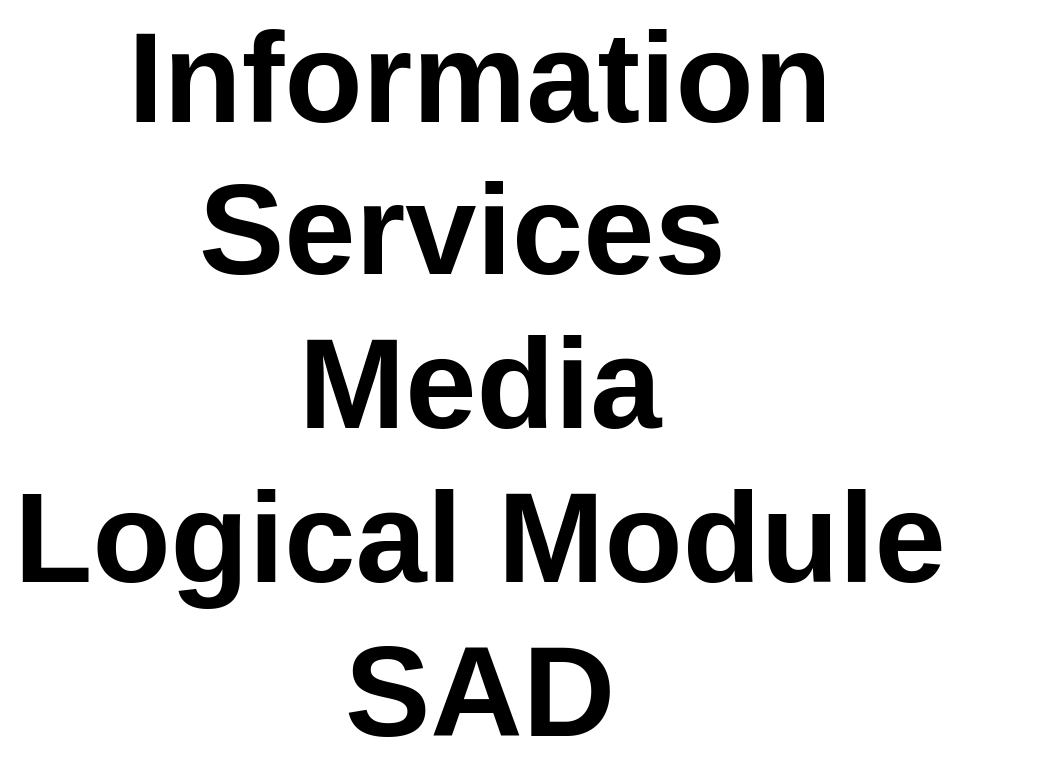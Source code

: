 <mxfile version="13.8.7" type="google" pages="37"><diagram id="PDShuZ-yXdiyHlfbQ3Md" name="Title"><mxGraphModel dx="1248" dy="711" grid="1" gridSize="10" guides="1" tooltips="1" connect="1" arrows="1" fold="1" page="1" pageScale="1" pageWidth="827" pageHeight="1169" math="0" shadow="0"><root><mxCell id="NVW_AJJsGnGm2ySOMS_X-0"/><mxCell id="Ep2h_5jzOS9xo31uxw5Z-0" value="About" style="" parent="NVW_AJJsGnGm2ySOMS_X-0"/><UserObject label="" tooltip="OBJECTIVE&#10;The Module concentrates specifically on handling the upload and storage of media by end users, ensuring its malware free.&#10;&#10;It's a relatively simple Module, dealing with storage and virus checking, intended to be in many cases a dependency of other logical modules (eg: Media Development Media, which adds workflows, user roles, etc. to this base capability). &#10;&#10;But it's not part of the Base Module, because not all systems deal with Media of any kind (YAGNI). &#10;&#10;&#10;&#10;&#10;ABOUT&#10;&#10;Modular and Maintainable systems are designed, developed and managed as separate Logical Modules. &#10;&#10;&#10;&#10;Systems will consist of:&#10;&#10;&#10;&#10;- A Core Logical Module (described in another document) to manage IT Domain specific functionality&#10;&#10;  - eg: Diagnostics, Authentication, Messaging, etc.) &#10;&#10;&#10;&#10;- one or more Business Domain Logical Modules (one of which is described in this document), specific to distinct Business Domains. These documents are almost always much thinner and simpler because they can reuse Core functionality.&#10;&#10;&#10;&#10;The advantages of keeping things logically separate are multiple and include:&#10;&#10;&#10;- the separation of concerns promotes specificity and therefore maintainability&#10;&#10;- the more modular approach promotes clarity of purpose and reusability between modules, and even systems&#10;&#10;- the separation of concerns allows for a more reliable security approach to securing resources&#10;&#10;&#10;&#10;The diagrams in this document are separated into sections as per SAD conventions.&#10;&#10;&#10;&#10;&#10;" id="9ZLZXNTIn89F3fghnmcp-1"><mxCell style="shape=image;html=1;verticalAlign=top;verticalLabelPosition=bottom;labelBackgroundColor=#ffffff;imageAspect=0;aspect=fixed;image=https://cdn1.iconfinder.com/data/icons/hawcons/32/699014-icon-28-information-128.png;shadow=0;dashed=0;fontFamily=Helvetica;fontSize=12;fontColor=#000000;align=center;strokeColor=#000000;fillColor=#505050;dashPattern=1 1;" parent="Ep2h_5jzOS9xo31uxw5Z-0" vertex="1"><mxGeometry x="660" y="500" width="20" height="20" as="geometry"/></mxCell></UserObject><mxCell id="NVW_AJJsGnGm2ySOMS_X-1" value="Title" style="" parent="NVW_AJJsGnGm2ySOMS_X-0"/><mxCell id="NVW_AJJsGnGm2ySOMS_X-2" value="&lt;font style=&quot;font-size: 64px&quot;&gt;&lt;b&gt;Information Services&lt;/b&gt;&lt;b&gt;&amp;nbsp;&lt;/b&gt;&lt;b&gt;&lt;br&gt;Media &lt;br&gt;Logical Module&lt;br&gt;&lt;/b&gt;&lt;b&gt;SAD&lt;/b&gt;&lt;b&gt;&lt;br&gt;&lt;/b&gt;&lt;/font&gt;" style="text;html=1;strokeColor=none;fillColor=none;align=center;verticalAlign=middle;whiteSpace=wrap;rounded=0;fontSize=48;opacity=30;" parent="NVW_AJJsGnGm2ySOMS_X-1" vertex="1"><mxGeometry x="160" y="200" width="480" height="320" as="geometry"/></mxCell><mxCell id="xnIEwaXa2nAvZfjJJltd-0" value="Command" style="locked=1;" parent="NVW_AJJsGnGm2ySOMS_X-0"/><mxCell id="a3yElGgLh3w4skOb8aFz-0" value="Helen" parent="NVW_AJJsGnGm2ySOMS_X-0"/></root></mxGraphModel></diagram><diagram name="DOCUMENT VIEW" id="W4-QcNUv36Wssm832pyh"><mxGraphModel dx="1248" dy="711" grid="1" gridSize="10" guides="1" tooltips="1" connect="1" arrows="1" fold="1" page="1" pageScale="1" pageWidth="827" pageHeight="1169" math="0" shadow="0"><root><mxCell id="D4EVR1gn2zCZ7T_mNUZJ-0"/><mxCell id="D4EVR1gn2zCZ7T_mNUZJ-3" value="About" style="" parent="D4EVR1gn2zCZ7T_mNUZJ-0"/><UserObject label="" tooltip="ABOUT&#10;&#10;Diagrams to show the relationship of this Document to other documents describing this System or Organisation's Services." id="w7ZbUCiKdestMrOvoLLb-0"><mxCell style="shape=image;html=1;verticalAlign=top;verticalLabelPosition=bottom;labelBackgroundColor=#ffffff;imageAspect=0;aspect=fixed;image=https://cdn1.iconfinder.com/data/icons/hawcons/32/699014-icon-28-information-128.png;shadow=0;dashed=0;fontFamily=Helvetica;fontSize=12;fontColor=#000000;align=center;strokeColor=#000000;fillColor=#505050;dashPattern=1 1;" parent="D4EVR1gn2zCZ7T_mNUZJ-3" vertex="1"><mxGeometry x="660" y="500" width="20" height="20" as="geometry"/></mxCell></UserObject><mxCell id="D4EVR1gn2zCZ7T_mNUZJ-1" value="Title" style="" parent="D4EVR1gn2zCZ7T_mNUZJ-0"/><mxCell id="D4EVR1gn2zCZ7T_mNUZJ-2" value="Document View" style="text;html=1;strokeColor=none;fillColor=none;align=center;verticalAlign=middle;whiteSpace=wrap;rounded=0;fontSize=48;opacity=30;" parent="D4EVR1gn2zCZ7T_mNUZJ-1" vertex="1"><mxGeometry x="160" y="280" width="480" height="160" as="geometry"/></mxCell></root></mxGraphModel></diagram><diagram id="S7T4eXNTqkQfHlfRB0vX" name="Business Context/Business Capabilities"><mxGraphModel dx="1248" dy="711" grid="1" gridSize="10" guides="1" tooltips="1" connect="1" arrows="1" fold="1" page="1" pageScale="1" pageWidth="827" pageHeight="1169" math="0" shadow="0"><root><mxCell id="6WsW8lMfBju2GbTzpWVJ-0"/><mxCell id="QcApvUyR8TrWdtOq3IZ2-0" value="About" parent="6WsW8lMfBju2GbTzpWVJ-0"/><mxCell id="zCe4bzxxvXALjyNrDCRI-0" value="" style="shape=note;whiteSpace=wrap;html=1;backgroundOutline=1;darkOpacity=0.05;fillColor=#F7EDFF;strokeColor=#000000;strokeWidth=2;fontFamily=Helvetica;fontSize=12;fontColor=#000000;align=center;gradientColor=#ffffff;collapsible=0;verticalAlign=top;" parent="QcApvUyR8TrWdtOq3IZ2-0" vertex="1"><mxGeometry x="120" y="800" width="560" height="120" as="geometry"/></mxCell><mxCell id="6WsW8lMfBju2GbTzpWVJ-1" value="Title/Page" parent="6WsW8lMfBju2GbTzpWVJ-0" visible="0"/><mxCell id="hwkvLSk_y7Z8btW7aokI-0" value="" style="group;fontSize=12;" parent="6WsW8lMfBju2GbTzpWVJ-1" connectable="0" vertex="1"><mxGeometry x="120" y="120" width="560" height="45" as="geometry"/></mxCell><mxCell id="hwkvLSk_y7Z8btW7aokI-1" value="&lt;font style=&quot;font-size: 12px;&quot;&gt;Media Logical Module - System&amp;nbsp; Context - Business Capabilities&lt;/font&gt;" style="text;strokeColor=none;fillColor=none;html=1;fontSize=12;fontStyle=1;verticalAlign=middle;align=left;shadow=0;glass=0;comic=0;opacity=30;fontColor=#808080;" parent="hwkvLSk_y7Z8btW7aokI-0" vertex="1"><mxGeometry y="20" width="520" height="20" as="geometry"/></mxCell><mxCell id="hwkvLSk_y7Z8btW7aokI-2" value="" style="line;strokeWidth=2;html=1;shadow=0;glass=0;comic=0;fillColor=none;fontSize=10;fontColor=#CCCCCC;labelBackgroundColor=none;strokeColor=#CCCCCC;" parent="hwkvLSk_y7Z8btW7aokI-0" vertex="1"><mxGeometry y="35" width="560" height="10" as="geometry"/></mxCell><mxCell id="eJoKlFh0_qLocWxB3fPM-0" value="Title/Diagram" parent="6WsW8lMfBju2GbTzpWVJ-0"/><mxCell id="eJoKlFh0_qLocWxB3fPM-5" value="&lt;font style=&quot;font-size: 11px&quot;&gt;Diagram: Media Logical Module - System&amp;nbsp; Context - Business Capabilities&lt;/font&gt;" style="text;strokeColor=none;fillColor=none;html=1;fontSize=24;fontStyle=2;verticalAlign=middle;align=left;shadow=0;glass=0;comic=0;opacity=30;fontColor=#808080;" parent="eJoKlFh0_qLocWxB3fPM-0" vertex="1"><mxGeometry x="120" y="300" width="520" height="20" as="geometry"/></mxCell><mxCell id="X_4sFH297-3ms-30Gpns-3" value="Boxes" parent="6WsW8lMfBju2GbTzpWVJ-0"/><mxCell id="X_4sFH297-3ms-30Gpns-1" style="edgeStyle=orthogonalEdgeStyle;rounded=0;orthogonalLoop=1;jettySize=auto;html=1;endArrow=none;endFill=0;" parent="X_4sFH297-3ms-30Gpns-3" source="v0Q2jZYJNjkckVS-wpbv-0" target="X_4sFH297-3ms-30Gpns-0" edge="1"><mxGeometry relative="1" as="geometry"/></mxCell><mxCell id="X_4sFH297-3ms-30Gpns-2" style="edgeStyle=orthogonalEdgeStyle;rounded=0;orthogonalLoop=1;jettySize=auto;html=1;endArrow=none;endFill=0;" parent="X_4sFH297-3ms-30Gpns-3" source="v0Q2jZYJNjkckVS-wpbv-0" target="v0Q2jZYJNjkckVS-wpbv-1" edge="1"><mxGeometry relative="1" as="geometry"/></mxCell><mxCell id="v0Q2jZYJNjkckVS-wpbv-0" value="Customer&lt;br&gt;Management" style="rounded=1;whiteSpace=wrap;html=1;" parent="X_4sFH297-3ms-30Gpns-3" vertex="1"><mxGeometry x="240" y="240" width="80" height="40" as="geometry"/></mxCell><mxCell id="v0Q2jZYJNjkckVS-wpbv-1" value="Resource Management" style="rounded=1;whiteSpace=wrap;html=1;" parent="X_4sFH297-3ms-30Gpns-3" vertex="1"><mxGeometry x="120" y="240" width="80" height="40" as="geometry"/></mxCell><mxCell id="X_4sFH297-3ms-30Gpns-0" value="User Voice Management" style="rounded=1;whiteSpace=wrap;html=1;" parent="X_4sFH297-3ms-30Gpns-3" vertex="1"><mxGeometry x="360" y="240" width="80" height="40" as="geometry"/></mxCell><mxCell id="eJoKlFh0_qLocWxB3fPM-1" value="Context/Legend" parent="6WsW8lMfBju2GbTzpWVJ-0"/><UserObject label="The following builds upon what is already within &lt;br&gt;the Description of the Core Logical Module." link="https://drive.google.com/file/d/1oMV0IeGAAscQwm4mQmpwyKH3BHNU0Zv-/view?usp=sharing" id="Mv1lymbaQqYPmr7zcieJ-0"><mxCell style="shape=note;size=20;whiteSpace=wrap;html=1;strokeWidth=1;fillColor=none;fontSize=12;align=left;fontStyle=2;strokeColor=#999999;fontColor=#999999;" parent="eJoKlFh0_qLocWxB3fPM-1" vertex="1"><mxGeometry x="120" y="180" width="280" height="50" as="geometry"/></mxCell></UserObject><mxCell id="vbTj52Mt7Eb2mPBkLT0G-2" value="" style="rounded=0;whiteSpace=wrap;html=1;fontSize=10;align=left;container=1;collapsible=0;fontColor=#B3B3B3;strokeColor=#B3B3B3;" parent="eJoKlFh0_qLocWxB3fPM-1" vertex="1"><mxGeometry x="440" y="180" width="240" height="50" as="geometry"/></mxCell><mxCell id="vbTj52Mt7Eb2mPBkLT0G-3" value="" style="whiteSpace=wrap;html=1;aspect=fixed;fillColor=none;strokeColor=#82b366;fontSize=10;align=left;fontStyle=2;strokeWidth=2;" parent="vbTj52Mt7Eb2mPBkLT0G-2" vertex="1"><mxGeometry x="13.294" y="16.667" width="8.333" height="8.333" as="geometry"/></mxCell><mxCell id="vbTj52Mt7Eb2mPBkLT0G-4" value="" style="whiteSpace=wrap;html=1;aspect=fixed;fillColor=none;strokeColor=#d6b656;fontSize=10;align=left;fontStyle=2;strokeWidth=2;" parent="vbTj52Mt7Eb2mPBkLT0G-2" vertex="1"><mxGeometry x="13.294" y="28" width="8.333" height="8.333" as="geometry"/></mxCell><mxCell id="vbTj52Mt7Eb2mPBkLT0G-5" value="" style="whiteSpace=wrap;html=1;aspect=fixed;fillColor=none;strokeColor=#6c8ebf;fontSize=10;align=left;fontStyle=2;strokeWidth=2;" parent="vbTj52Mt7Eb2mPBkLT0G-2" vertex="1"><mxGeometry x="13.294" y="39.333" width="8.333" height="8.333" as="geometry"/></mxCell><mxCell id="vbTj52Mt7Eb2mPBkLT0G-6" value="Internal, System (underlying optional Tenants)&amp;nbsp;" style="text;html=1;strokeColor=none;fillColor=none;align=left;verticalAlign=middle;whiteSpace=wrap;rounded=0;fontSize=10;fontStyle=2;fontColor=#B3B3B3;" parent="vbTj52Mt7Eb2mPBkLT0G-2" vertex="1"><mxGeometry x="26.595" y="16.667" width="213.405" height="8.333" as="geometry"/></mxCell><mxCell id="vbTj52Mt7Eb2mPBkLT0G-7" value="Internal, (optionally) Tenanted" style="text;html=1;strokeColor=none;fillColor=none;align=left;verticalAlign=middle;whiteSpace=wrap;rounded=0;fontSize=10;fontStyle=2;fontColor=#B3B3B3;" parent="vbTj52Mt7Eb2mPBkLT0G-2" vertex="1"><mxGeometry x="26.59" y="30" width="213.41" height="6.33" as="geometry"/></mxCell><mxCell id="vbTj52Mt7Eb2mPBkLT0G-8" value="External, Versioned Contracts/Msgs" style="text;html=1;strokeColor=none;fillColor=none;align=left;verticalAlign=middle;whiteSpace=wrap;rounded=0;fontSize=10;fontStyle=2;fontColor=#B3B3B3;" parent="vbTj52Mt7Eb2mPBkLT0G-2" vertex="1"><mxGeometry x="26.595" y="39.333" width="213.405" height="8.333" as="geometry"/></mxCell><mxCell id="vbTj52Mt7Eb2mPBkLT0G-9" value="Legend" style="text;html=1;strokeColor=none;fillColor=none;align=center;verticalAlign=middle;whiteSpace=wrap;rounded=0;fontSize=10;fontStyle=5;fontColor=#B3B3B3;" parent="vbTj52Mt7Eb2mPBkLT0G-2" vertex="1"><mxGeometry x="26.589" width="159.534" height="16.667" as="geometry"/></mxCell></root></mxGraphModel></diagram><diagram id="sYI7F_86MUgJoxtKeTnt" name="SYSTEM CONTEXT VIEW"><mxGraphModel dx="1248" dy="711" grid="1" gridSize="10" guides="1" tooltips="1" connect="1" arrows="1" fold="1" page="1" pageScale="1" pageWidth="827" pageHeight="1169" math="0" shadow="0"><root><mxCell id="-5lz5MB07r6ATgKLeakf-0"/><mxCell id="MxgI87lIxY2X0SS02bog-0" value="About" style="" parent="-5lz5MB07r6ATgKLeakf-0"/><UserObject label="" tooltip="ABOUT&#10;&#10;The System Context View describes the System in Context to various other aspects, including:&#10;&#10;&#10;&#10;- Business Strategies&#10;&#10;- Schedules&#10;&#10;- Budgets (where appropriate)&#10;&#10;- Stakeholders&#10;&#10;- Business User Roles&#10;&#10;- Systems to Integrate with&#10;&#10;- Constraints (Agreements, Principles, Technical)&#10;&#10;- Issues and Risks&#10;&#10;- Options and Decisions&#10;&#10;- etc." id="TlQlChOiQTbHp2ZJDvr_-0"><mxCell style="shape=image;html=1;verticalAlign=top;verticalLabelPosition=bottom;labelBackgroundColor=#ffffff;imageAspect=0;aspect=fixed;image=https://cdn1.iconfinder.com/data/icons/hawcons/32/699014-icon-28-information-128.png;shadow=0;dashed=0;fontFamily=Helvetica;fontSize=12;fontColor=#000000;align=center;strokeColor=#000000;fillColor=#505050;dashPattern=1 1;" parent="MxgI87lIxY2X0SS02bog-0" vertex="1"><mxGeometry x="660" y="500" width="20" height="20" as="geometry"/></mxCell></UserObject><mxCell id="-5lz5MB07r6ATgKLeakf-1" value="Title" style="" parent="-5lz5MB07r6ATgKLeakf-0"/><mxCell id="-5lz5MB07r6ATgKLeakf-2" value="System Context&lt;br&gt;View" style="text;html=1;strokeColor=none;fillColor=none;align=center;verticalAlign=middle;whiteSpace=wrap;rounded=0;fontSize=48;opacity=30;" parent="-5lz5MB07r6ATgKLeakf-1" vertex="1"><mxGeometry x="160" y="280" width="480" height="160" as="geometry"/></mxCell></root></mxGraphModel></diagram><diagram name="System Context/System Capabilities/Per Organisation" id="kWWmiXSfx_SoaX4UUIup"><mxGraphModel dx="1248" dy="711" grid="1" gridSize="10" guides="1" tooltips="1" connect="1" arrows="1" fold="1" page="1" pageScale="1" pageWidth="827" pageHeight="1169" math="0" shadow="0"><root><mxCell id="U6GFQx8tpDiFDdpl_z2M-0"/><mxCell id="U6GFQx8tpDiFDdpl_z2M-1" value="About" style="" parent="U6GFQx8tpDiFDdpl_z2M-0"/><UserObject label="" tooltip="This Logical Module builds upon the Core Module's Capabilities.&#10;&#10;&#10;Note that Media is often a) not a business cnocern, but a technical supporting concern, and b) so universally needed that the Logical Module can be built within the same context as Core." id="o1KSIuLonusDfzRGCPiY-1"><mxCell style="shape=image;html=1;verticalAlign=top;verticalLabelPosition=bottom;labelBackgroundColor=#ffffff;imageAspect=0;aspect=fixed;image=https://cdn1.iconfinder.com/data/icons/hawcons/32/699014-icon-28-information-128.png;shadow=0;dashed=0;fontFamily=Helvetica;fontSize=12;fontColor=#000000;align=center;strokeColor=#000000;fillColor=#505050;dashPattern=1 1;" parent="U6GFQx8tpDiFDdpl_z2M-1" vertex="1"><mxGeometry x="660" y="380" width="20" height="20" as="geometry"/></mxCell></UserObject><mxCell id="U6GFQx8tpDiFDdpl_z2M-4" value="Title/Page" style="" parent="U6GFQx8tpDiFDdpl_z2M-0" visible="0"/><mxCell id="U6GFQx8tpDiFDdpl_z2M-5" value="" style="group;fontSize=12;" parent="U6GFQx8tpDiFDdpl_z2M-4" vertex="1" connectable="0"><mxGeometry x="120" y="120" width="600" height="45" as="geometry"/></mxCell><mxCell id="U6GFQx8tpDiFDdpl_z2M-6" value="&lt;font style=&quot;font-size: 12px&quot;&gt;Media Logical Module -&amp;nbsp;System Context - Capabilities&lt;/font&gt;" style="text;strokeColor=none;fillColor=none;html=1;fontSize=24;fontStyle=1;verticalAlign=middle;align=left;shadow=0;glass=0;comic=0;opacity=30;fontColor=#808080;" parent="U6GFQx8tpDiFDdpl_z2M-5" vertex="1"><mxGeometry width="560" height="40" as="geometry"/></mxCell><mxCell id="U6GFQx8tpDiFDdpl_z2M-7" value="" style="line;strokeWidth=2;html=1;shadow=0;glass=0;comic=0;fillColor=none;fontSize=10;fontColor=#CCCCCC;labelBackgroundColor=none;strokeColor=#CCCCCC;" parent="U6GFQx8tpDiFDdpl_z2M-5" vertex="1"><mxGeometry y="35" width="560" height="10" as="geometry"/></mxCell><mxCell id="o1KSIuLonusDfzRGCPiY-3" value="Title/Description" parent="U6GFQx8tpDiFDdpl_z2M-0"/><mxCell id="o1KSIuLonusDfzRGCPiY-4" value="&lt;font style=&quot;font-size: 12px&quot;&gt;Diagram: Media Logical Module -&amp;nbsp;System Context - Capabilities&lt;/font&gt;" style="text;strokeColor=none;fillColor=none;html=1;fontSize=24;fontStyle=2;verticalAlign=middle;align=left;shadow=0;glass=0;comic=0;opacity=30;fontColor=#808080;" parent="o1KSIuLonusDfzRGCPiY-3" vertex="1"><mxGeometry x="117.22" y="380" width="520" height="20" as="geometry"/></mxCell><mxCell id="U6GFQx8tpDiFDdpl_z2M-22" value="Boxes" style="" parent="U6GFQx8tpDiFDdpl_z2M-0"/><mxCell id="U6GFQx8tpDiFDdpl_z2M-44" value="Media Logical Module Capabilities" style="rounded=1;whiteSpace=wrap;html=1;strokeColor=#000000;strokeWidth=1;fillColor=none;fontSize=12;fontColor=#000000;align=center;fontFamily=Helvetica;recursiveResize=0;container=1;collapsible=0;absoluteArcSize=1;arcSize=12;verticalAlign=top;" parent="U6GFQx8tpDiFDdpl_z2M-22" vertex="1"><mxGeometry x="470" y="240" width="210" height="120" as="geometry"/></mxCell><mxCell id="U6GFQx8tpDiFDdpl_z2M-50" value="Manage Media" style="rounded=1;whiteSpace=wrap;html=1;strokeColor=#d6b656;strokeWidth=4;fillColor=none;fontSize=12;align=center;fontFamily=Helvetica;verticalAlign=middle;" parent="U6GFQx8tpDiFDdpl_z2M-44" vertex="1"><mxGeometry x="70" y="40" width="80" height="40" as="geometry"/></mxCell><mxCell id="82wTUAwlgOehUDVqwrYi-0" value="Builds upon and extends &lt;br&gt;Base Logical Module&lt;br&gt;capabilities &lt;br&gt;described elsewhere" style="edgeStyle=orthogonalEdgeStyle;rounded=0;orthogonalLoop=1;jettySize=auto;html=1;entryX=1;entryY=0.5;entryDx=0;entryDy=0;endArrow=classicThin;endFill=1;exitX=0;exitY=0.5;exitDx=0;exitDy=0;" parent="U6GFQx8tpDiFDdpl_z2M-22" source="U6GFQx8tpDiFDdpl_z2M-44" target="82wTUAwlgOehUDVqwrYi-1" edge="1"><mxGeometry x="-0.111" relative="1" as="geometry"><mxPoint as="offset"/><Array as="points"/><mxPoint x="490" y="310" as="sourcePoint"/></mxGeometry></mxCell><mxCell id="82wTUAwlgOehUDVqwrYi-1" value="Core Logical&amp;nbsp;Module" style="rounded=1;whiteSpace=wrap;html=1;strokeWidth=1;fillColor=none;fontSize=12;align=center;horizontal=1;verticalAlign=top;arcSize=12;container=1;absoluteArcSize=1;recursiveResize=0;collapsible=0;" parent="U6GFQx8tpDiFDdpl_z2M-22" vertex="1"><mxGeometry x="120" y="240" width="190" height="120" as="geometry"/></mxCell><mxCell id="aqsslgtyDTP8rgkS3lKw-0" value="Manage Member Groups" style="rounded=1;whiteSpace=wrap;html=1;strokeColor=#d6b656;strokeWidth=4;fillColor=none;fontSize=12;align=center;fontFamily=Helvetica;verticalAlign=middle;" parent="82wTUAwlgOehUDVqwrYi-1" vertex="1"><mxGeometry x="10" y="40" width="80" height="40" as="geometry"/></mxCell><mxCell id="kKHC8TGITz8iQpdD2GW--0" value="Manage Members" style="rounded=1;whiteSpace=wrap;html=1;strokeColor=#d6b656;strokeWidth=4;fillColor=none;fontSize=12;align=center;fontFamily=Helvetica;verticalAlign=middle;" parent="82wTUAwlgOehUDVqwrYi-1" vertex="1"><mxGeometry x="100" y="40" width="80" height="40" as="geometry"/></mxCell><mxCell id="ohVW-Q35CG7dReWr6zhN-0" value="Context/Legend" parent="U6GFQx8tpDiFDdpl_z2M-0"/><mxCell id="-OQT7SqvOCvNtHmw4Gyd-0" value="" style="group" parent="ohVW-Q35CG7dReWr6zhN-0" vertex="1" connectable="0"><mxGeometry x="120" y="180" width="560" height="50" as="geometry"/></mxCell><UserObject label="Information (if any) presented below builds upon &lt;br&gt;what is already within&amp;nbsp; the Description of the &lt;br&gt;Core Logical Module." link="https://drive.google.com/file/d/1oMV0IeGAAscQwm4mQmpwyKH3BHNU0Zv-/view?usp=sharing" id="-OQT7SqvOCvNtHmw4Gyd-1"><mxCell style="shape=note;size=20;whiteSpace=wrap;html=1;strokeWidth=1;fillColor=none;fontSize=12;align=left;fontStyle=2;strokeColor=#999999;fontColor=#999999;" parent="-OQT7SqvOCvNtHmw4Gyd-0" vertex="1"><mxGeometry width="280" height="50" as="geometry"/></mxCell></UserObject><mxCell id="zB53oqMYq5z8xXlTFDPU-0" value="" style="rounded=0;whiteSpace=wrap;html=1;fontSize=10;align=left;container=1;collapsible=0;fontColor=#B3B3B3;strokeColor=#B3B3B3;" parent="ohVW-Q35CG7dReWr6zhN-0" vertex="1"><mxGeometry x="440" y="180" width="240" height="50" as="geometry"/></mxCell><mxCell id="zB53oqMYq5z8xXlTFDPU-1" value="" style="whiteSpace=wrap;html=1;aspect=fixed;fillColor=none;strokeColor=#82b366;fontSize=10;align=left;fontStyle=2;strokeWidth=2;" parent="zB53oqMYq5z8xXlTFDPU-0" vertex="1"><mxGeometry x="13.294" y="16.667" width="8.333" height="8.333" as="geometry"/></mxCell><mxCell id="zB53oqMYq5z8xXlTFDPU-2" value="" style="whiteSpace=wrap;html=1;aspect=fixed;fillColor=none;strokeColor=#d6b656;fontSize=10;align=left;fontStyle=2;strokeWidth=2;" parent="zB53oqMYq5z8xXlTFDPU-0" vertex="1"><mxGeometry x="13.294" y="28" width="8.333" height="8.333" as="geometry"/></mxCell><mxCell id="zB53oqMYq5z8xXlTFDPU-3" value="" style="whiteSpace=wrap;html=1;aspect=fixed;fillColor=none;strokeColor=#6c8ebf;fontSize=10;align=left;fontStyle=2;strokeWidth=2;" parent="zB53oqMYq5z8xXlTFDPU-0" vertex="1"><mxGeometry x="13.294" y="39.333" width="8.333" height="8.333" as="geometry"/></mxCell><mxCell id="zB53oqMYq5z8xXlTFDPU-4" value="Internal, System (underlying optional Tenants)&amp;nbsp;" style="text;html=1;strokeColor=none;fillColor=none;align=left;verticalAlign=middle;whiteSpace=wrap;rounded=0;fontSize=10;fontStyle=2;fontColor=#B3B3B3;" parent="zB53oqMYq5z8xXlTFDPU-0" vertex="1"><mxGeometry x="26.595" y="16.667" width="213.405" height="8.333" as="geometry"/></mxCell><mxCell id="zB53oqMYq5z8xXlTFDPU-5" value="Internal, (optionally) Tenanted" style="text;html=1;strokeColor=none;fillColor=none;align=left;verticalAlign=middle;whiteSpace=wrap;rounded=0;fontSize=10;fontStyle=2;fontColor=#B3B3B3;" parent="zB53oqMYq5z8xXlTFDPU-0" vertex="1"><mxGeometry x="26.59" y="30" width="213.41" height="6.33" as="geometry"/></mxCell><mxCell id="zB53oqMYq5z8xXlTFDPU-6" value="External, Versioned Contracts/Msgs" style="text;html=1;strokeColor=none;fillColor=none;align=left;verticalAlign=middle;whiteSpace=wrap;rounded=0;fontSize=10;fontStyle=2;fontColor=#B3B3B3;" parent="zB53oqMYq5z8xXlTFDPU-0" vertex="1"><mxGeometry x="26.595" y="39.333" width="213.405" height="8.333" as="geometry"/></mxCell><mxCell id="zB53oqMYq5z8xXlTFDPU-7" value="Legend" style="text;html=1;strokeColor=none;fillColor=none;align=center;verticalAlign=middle;whiteSpace=wrap;rounded=0;fontSize=10;fontStyle=5;fontColor=#B3B3B3;" parent="zB53oqMYq5z8xXlTFDPU-0" vertex="1"><mxGeometry x="26.589" width="159.534" height="16.667" as="geometry"/></mxCell></root></mxGraphModel></diagram><diagram id="LrCkqBmfFtBP6D7xvetj" name="System Context/Feature Delivery System Map"><mxGraphModel dx="1248" dy="711" grid="1" gridSize="10" guides="1" tooltips="1" connect="1" arrows="1" fold="1" page="1" pageScale="1" pageWidth="827" pageHeight="1169" math="0" shadow="0"><root><mxCell id="h_I3EgkDAAaTuylTNkRp-0"/><mxCell id="NQi4tAdP6X_dSTSP9TMr-0" value="About" parent="h_I3EgkDAAaTuylTNkRp-0"/><mxCell id="e8ufT2TrCnqZEQZ585Rg-1" value="Version&amp;nbsp;5.x" style="rounded=1;whiteSpace=wrap;html=1;strokeWidth=1;fillColor=#F6F6F6;fontSize=9;align=center;opacity=30;horizontal=0;verticalAlign=top;arcSize=6;container=0;absoluteArcSize=1;recursiveResize=0;" parent="NQi4tAdP6X_dSTSP9TMr-0" vertex="1"><mxGeometry x="120" y="680" width="560" height="60" as="geometry"/></mxCell><mxCell id="QucOZy9CcICUfDnPshb0-5" value="Epic A:CI/CD" style="rounded=1;whiteSpace=wrap;html=1;strokeWidth=1;fillColor=#F6F6F6;fontSize=9;align=center;opacity=30;horizontal=1;verticalAlign=top;arcSize=6;container=0;absoluteArcSize=1;recursiveResize=0;" parent="NQi4tAdP6X_dSTSP9TMr-0" vertex="1"><mxGeometry x="230" y="170" width="80" height="820" as="geometry"/></mxCell><UserObject label="" tooltip="" id="-payjpy25Sa2fUhB45Pg-0"><mxCell style="shape=image;html=1;verticalAlign=top;verticalLabelPosition=bottom;labelBackgroundColor=#ffffff;imageAspect=0;aspect=fixed;image=https://cdn1.iconfinder.com/data/icons/hawcons/32/699014-icon-28-information-128.png;shadow=0;dashed=0;fontFamily=Helvetica;fontSize=12;fontColor=#000000;align=center;strokeColor=#000000;fillColor=#505050;dashPattern=1 1;" parent="NQi4tAdP6X_dSTSP9TMr-0" vertex="1"><mxGeometry x="660" y="1020" width="20" height="20" as="geometry"/></mxCell></UserObject><mxCell id="NQi4tAdP6X_dSTSP9TMr-1" value="Title/Page" style="" parent="h_I3EgkDAAaTuylTNkRp-0" visible="0"/><UserObject label="" tooltip="Most sysems start off as Fremiums not out of good-will, but simply because the developers have not developed the functionality. But Accounts and Subscriptions, even if free, are required relatively quickly." id="NQi4tAdP6X_dSTSP9TMr-8"><mxCell style="group;fontSize=12;" parent="NQi4tAdP6X_dSTSP9TMr-1" connectable="0" vertex="1"><mxGeometry x="120" y="120" width="560" height="45" as="geometry"/></mxCell></UserObject><mxCell id="NQi4tAdP6X_dSTSP9TMr-9" value="&lt;font style=&quot;font-size: 11px&quot;&gt;Media Logical Module -&amp;nbsp;System Context - Indicative Deployment Epics&lt;/font&gt;" style="text;strokeColor=none;fillColor=none;html=1;fontSize=24;fontStyle=1;verticalAlign=middle;align=left;shadow=0;glass=0;comic=0;opacity=30;fontColor=#808080;" parent="NQi4tAdP6X_dSTSP9TMr-8" vertex="1"><mxGeometry width="560" height="40" as="geometry"/></mxCell><mxCell id="NQi4tAdP6X_dSTSP9TMr-10" value="" style="line;strokeWidth=2;html=1;shadow=0;glass=0;comic=0;fillColor=none;fontSize=10;fontColor=#CCCCCC;labelBackgroundColor=none;strokeColor=#CCCCCC;" parent="NQi4tAdP6X_dSTSP9TMr-8" vertex="1"><mxGeometry y="35" width="560" height="10" as="geometry"/></mxCell><mxCell id="NQi4tAdP6X_dSTSP9TMr-2" value="Description" style="" parent="h_I3EgkDAAaTuylTNkRp-0"/><mxCell id="NQi4tAdP6X_dSTSP9TMr-18" value="Grid" style="" parent="h_I3EgkDAAaTuylTNkRp-0"/><mxCell id="h_I3EgkDAAaTuylTNkRp-4" value="Design" style="rounded=1;whiteSpace=wrap;html=1;strokeWidth=1;fillColor=#F6F6F6;fontSize=9;align=center;opacity=30;horizontal=1;verticalAlign=top;arcSize=6;container=0;absoluteArcSize=1;recursiveResize=0;" parent="NQi4tAdP6X_dSTSP9TMr-18" vertex="1"><mxGeometry x="140" y="170" width="80" height="820" as="geometry"/></mxCell><mxCell id="h_I3EgkDAAaTuylTNkRp-7" value="Epic B: Core Module" style="rounded=1;whiteSpace=wrap;html=1;strokeWidth=1;fillColor=#F6F6F6;fontSize=9;align=center;opacity=30;horizontal=1;verticalAlign=top;arcSize=6;container=0;absoluteArcSize=1;recursiveResize=0;" parent="NQi4tAdP6X_dSTSP9TMr-18" vertex="1"><mxGeometry x="320" y="170" width="80" height="820" as="geometry"/></mxCell><mxCell id="h_I3EgkDAAaTuylTNkRp-8" value="Epic D: Module" style="rounded=1;whiteSpace=wrap;html=1;strokeWidth=1;fillColor=#F6F6F6;fontSize=9;align=center;opacity=30;horizontal=1;verticalAlign=top;arcSize=6;container=0;absoluteArcSize=1;recursiveResize=0;" parent="NQi4tAdP6X_dSTSP9TMr-18" vertex="1"><mxGeometry x="500" y="170" width="80" height="820" as="geometry"/></mxCell><mxCell id="h_I3EgkDAAaTuylTNkRp-9" value="Epic C: Core UX" style="rounded=1;whiteSpace=wrap;html=1;strokeWidth=1;fillColor=#F6F6F6;fontSize=9;align=center;opacity=30;horizontal=1;verticalAlign=top;arcSize=6;container=0;absoluteArcSize=1;recursiveResize=0;" parent="NQi4tAdP6X_dSTSP9TMr-18" vertex="1"><mxGeometry x="410" y="170" width="80" height="820" as="geometry"/></mxCell><mxCell id="h_I3EgkDAAaTuylTNkRp-2" value="Project Setup" style="rounded=1;whiteSpace=wrap;html=1;strokeWidth=1;fillColor=#F6F6F6;fontSize=9;align=center;opacity=30;horizontal=0;verticalAlign=top;arcSize=6;container=0;absoluteArcSize=1;recursiveResize=0;" parent="NQi4tAdP6X_dSTSP9TMr-18" vertex="1"><mxGeometry x="120" y="190" width="560" height="60" as="geometry"><mxRectangle x="160" y="120" width="80" height="20" as="alternateBounds"/></mxGeometry></mxCell><mxCell id="h_I3EgkDAAaTuylTNkRp-3" value="Version 0.x" style="rounded=1;whiteSpace=wrap;html=1;strokeWidth=1;fillColor=#F6F6F6;fontSize=9;align=center;opacity=30;horizontal=0;verticalAlign=top;arcSize=6;container=0;absoluteArcSize=1;recursiveResize=0;" parent="NQi4tAdP6X_dSTSP9TMr-18" vertex="1"><mxGeometry x="120" y="260" width="560" height="60" as="geometry"/></mxCell><mxCell id="h_I3EgkDAAaTuylTNkRp-10" value="Version 1.x" style="rounded=1;whiteSpace=wrap;html=1;strokeWidth=1;fillColor=#F6F6F6;fontSize=9;align=center;opacity=30;horizontal=0;verticalAlign=top;arcSize=6;container=0;absoluteArcSize=1;recursiveResize=0;" parent="NQi4tAdP6X_dSTSP9TMr-18" vertex="1"><mxGeometry x="120" y="400" width="560" height="60" as="geometry"/></mxCell><mxCell id="h_I3EgkDAAaTuylTNkRp-18" value="Version 2.x" style="rounded=1;whiteSpace=wrap;html=1;strokeWidth=1;fillColor=#F6F6F6;fontSize=9;align=center;opacity=30;horizontal=0;verticalAlign=top;arcSize=6;container=0;absoluteArcSize=1;recursiveResize=0;" parent="NQi4tAdP6X_dSTSP9TMr-18" vertex="1"><mxGeometry x="120" y="470" width="560" height="60" as="geometry"/></mxCell><mxCell id="YMhnBE0Iq4ikeBA3uQE3-16" value="Version&amp;nbsp;3.x" style="rounded=1;whiteSpace=wrap;html=1;strokeWidth=1;fillColor=#F6F6F6;fontSize=9;align=center;opacity=30;horizontal=0;verticalAlign=top;arcSize=6;container=0;absoluteArcSize=1;recursiveResize=0;" parent="NQi4tAdP6X_dSTSP9TMr-18" vertex="1"><mxGeometry x="120" y="540" width="560" height="60" as="geometry"/></mxCell><mxCell id="YMhnBE0Iq4ikeBA3uQE3-19" value="Version&amp;nbsp;6.x" style="rounded=1;whiteSpace=wrap;html=1;strokeWidth=1;fillColor=#F6F6F6;fontSize=9;align=center;opacity=30;horizontal=0;verticalAlign=top;arcSize=6;container=0;absoluteArcSize=1;recursiveResize=0;" parent="NQi4tAdP6X_dSTSP9TMr-18" vertex="1"><mxGeometry x="120" y="750" width="560" height="110" as="geometry"/></mxCell><mxCell id="YMhnBE0Iq4ikeBA3uQE3-23" value="Epic E:Module UX&amp;nbsp;" style="rounded=1;whiteSpace=wrap;html=1;strokeWidth=1;fillColor=#F6F6F6;fontSize=9;align=center;opacity=30;horizontal=1;verticalAlign=top;arcSize=6;container=0;absoluteArcSize=1;recursiveResize=0;" parent="NQi4tAdP6X_dSTSP9TMr-18" vertex="1"><mxGeometry x="590" y="170" width="80" height="820" as="geometry"/></mxCell><mxCell id="e8ufT2TrCnqZEQZ585Rg-0" value="Version&amp;nbsp;4.x" style="rounded=1;whiteSpace=wrap;html=1;strokeWidth=1;fillColor=#F6F6F6;fontSize=9;align=center;opacity=30;horizontal=0;verticalAlign=top;arcSize=6;container=0;absoluteArcSize=1;recursiveResize=0;" parent="NQi4tAdP6X_dSTSP9TMr-18" vertex="1"><mxGeometry x="120" y="610" width="560" height="60" as="geometry"/></mxCell><mxCell id="e8ufT2TrCnqZEQZ585Rg-3" value="Version 0.x" style="rounded=1;whiteSpace=wrap;html=1;strokeWidth=1;fillColor=#F6F6F6;fontSize=9;align=center;opacity=30;horizontal=0;verticalAlign=top;arcSize=6;container=0;absoluteArcSize=1;recursiveResize=0;" parent="NQi4tAdP6X_dSTSP9TMr-18" vertex="1"><mxGeometry x="120" y="330" width="560" height="60" as="geometry"/></mxCell><mxCell id="e8ufT2TrCnqZEQZ585Rg-5" value="Version&amp;nbsp;7.x" style="rounded=1;whiteSpace=wrap;html=1;strokeWidth=1;fillColor=#F6F6F6;fontSize=9;align=center;opacity=30;horizontal=0;verticalAlign=top;arcSize=6;container=0;absoluteArcSize=1;recursiveResize=0;" parent="NQi4tAdP6X_dSTSP9TMr-18" vertex="1"><mxGeometry x="120" y="870" width="560" height="110" as="geometry"/></mxCell><mxCell id="h_I3EgkDAAaTuylTNkRp-1" value="Boxes&amp;Lines" style="" parent="h_I3EgkDAAaTuylTNkRp-0"/><mxCell id="NQi4tAdP6X_dSTSP9TMr-12" value="Archimate" style="" parent="h_I3EgkDAAaTuylTNkRp-0"/><mxCell id="NQi4tAdP6X_dSTSP9TMr-20" value="Accounts" style="rounded=1;whiteSpace=wrap;html=1;fontFamily=Helvetica;fontSize=12;align=left;strokeColor=#d6b656;fillColor=#fff2cc;strokeWidth=4;" parent="NQi4tAdP6X_dSTSP9TMr-12" vertex="1"><mxGeometry x="510" y="690" width="60" height="40" as="geometry"/></mxCell><mxCell id="e8ufT2TrCnqZEQZ585Rg-14" value="Ext Module&lt;br style=&quot;font-size: 12px;&quot;&gt;SAD" style="rounded=1;whiteSpace=wrap;html=1;fontFamily=Helvetica;fontSize=12;fontColor=#000000;align=left;strokeColor=#000000;fillColor=#ffffff;" parent="NQi4tAdP6X_dSTSP9TMr-12" vertex="1"><mxGeometry x="150" y="410.2" width="60" height="40" as="geometry"/></mxCell><mxCell id="e8ufT2TrCnqZEQZ585Rg-15" value="Ext Module&lt;br style=&quot;font-size: 12px&quot;&gt;Reqs" style="rounded=1;whiteSpace=wrap;html=1;fontFamily=Helvetica;fontSize=12;fontColor=#000000;align=left;strokeColor=#000000;fillColor=#ffffff;" parent="NQi4tAdP6X_dSTSP9TMr-12" vertex="1"><mxGeometry x="150" y="340.2" width="60" height="40" as="geometry"/></mxCell><mxCell id="e8ufT2TrCnqZEQZ585Rg-19" value="Adjustment of Ext Module&lt;br style=&quot;font-size: 10px;&quot;&gt;SAD" style="rounded=1;whiteSpace=wrap;html=1;fontFamily=Helvetica;fontSize=10;fontColor=#000000;align=left;strokeColor=#000000;fillColor=#ffffff;" parent="NQi4tAdP6X_dSTSP9TMr-12" vertex="1"><mxGeometry x="150" y="880.2" width="60" height="40" as="geometry"/></mxCell><mxCell id="QucOZy9CcICUfDnPshb0-0" value="Subscriptions" style="rounded=1;whiteSpace=wrap;html=1;fontFamily=Helvetica;fontSize=12;align=left;strokeColor=#d6b656;fillColor=#fff2cc;strokeWidth=4;" parent="NQi4tAdP6X_dSTSP9TMr-12" vertex="1"><mxGeometry x="510" y="760" width="60" height="40" as="geometry"/></mxCell><mxCell id="QucOZy9CcICUfDnPshb0-1" value="Payments" style="rounded=1;whiteSpace=wrap;html=1;fontFamily=Helvetica;fontSize=12;align=left;strokeColor=#d6b656;fillColor=#fff2cc;strokeWidth=4;" parent="NQi4tAdP6X_dSTSP9TMr-12" vertex="1"><mxGeometry x="510" y="880" width="60" height="40" as="geometry"/></mxCell><mxCell id="QucOZy9CcICUfDnPshb0-2" value="Refunds" style="rounded=1;whiteSpace=wrap;html=1;fontFamily=Helvetica;fontSize=12;align=left;strokeColor=#d6b656;fillColor=#fff2cc;strokeWidth=4;" parent="NQi4tAdP6X_dSTSP9TMr-12" vertex="1"><mxGeometry x="510" y="930" width="60" height="40" as="geometry"/></mxCell><mxCell id="QucOZy9CcICUfDnPshb0-6" value="Services" style="rounded=1;whiteSpace=wrap;html=1;fontFamily=Helvetica;fontSize=12;align=left;strokeColor=#d6b656;fillColor=#fff2cc;strokeWidth=4;" parent="NQi4tAdP6X_dSTSP9TMr-12" vertex="1"><mxGeometry x="510" y="810" width="60" height="40" as="geometry"/></mxCell><mxCell id="0CTAxMK2a3PwOW79ZXcT-0" value="Title/Diagram" parent="h_I3EgkDAAaTuylTNkRp-0"/><mxCell id="0CTAxMK2a3PwOW79ZXcT-1" value="&lt;font style=&quot;font-size: 12px ; font-weight: normal&quot;&gt;&lt;i&gt;Diagram: Media Logical Module -&amp;nbsp;System Context - Indicative Deployment Epics&lt;/i&gt;&lt;/font&gt;" style="text;strokeColor=none;fillColor=none;html=1;fontSize=24;fontStyle=1;verticalAlign=middle;align=left;shadow=0;glass=0;comic=0;opacity=30;fontColor=#808080;" parent="0CTAxMK2a3PwOW79ZXcT-0" vertex="1"><mxGeometry x="120" y="1020" width="520" height="20" as="geometry"/></mxCell></root></mxGraphModel></diagram><diagram name="System Context/Decisions/1" id="aj8iW2ekhm_xaF9eKUwm"><mxGraphModel dx="1248" dy="711" grid="1" gridSize="10" guides="1" tooltips="1" connect="1" arrows="1" fold="1" page="1" pageScale="1" pageWidth="827" pageHeight="1169" math="0" shadow="0"><root><mxCell id="r0cno2Tiryn2SZlx44Bz-0"/><mxCell id="r0cno2Tiryn2SZlx44Bz-19" value="Diagram" style="" parent="r0cno2Tiryn2SZlx44Bz-0"/><mxCell id="JCTgz20SG_82o1uuf6pO-1" value="UNCLASSIFIED" style="rounded=0;whiteSpace=wrap;html=1;shadow=0;glass=0;comic=0;strokeColor=#B3B3B3;fillColor=none;fontSize=10;align=center;" parent="r0cno2Tiryn2SZlx44Bz-19" vertex="1"><mxGeometry x="210" y="350" width="80" height="40" as="geometry"/></mxCell><mxCell id="JCTgz20SG_82o1uuf6pO-0" value="Data Classification" style="rounded=0;whiteSpace=wrap;html=1;shadow=0;glass=0;comic=0;strokeColor=#666666;fillColor=#f5f5f5;fontSize=10;align=center;fontColor=#333333;" parent="r0cno2Tiryn2SZlx44Bz-19" vertex="1"><mxGeometry x="120" y="350" width="80" height="40" as="geometry"/></mxCell><mxCell id="JCTgz20SG_82o1uuf6pO-2" value="IN-CONFIDENCE" style="rounded=0;whiteSpace=wrap;html=1;shadow=0;glass=0;comic=0;strokeColor=#B3B3B3;fillColor=none;fontSize=10;align=center;" parent="r0cno2Tiryn2SZlx44Bz-19" vertex="1"><mxGeometry x="300" y="350" width="80" height="40" as="geometry"/></mxCell><UserObject label="RESTRICTED" link="https://snapshot.ict.govt.nz/resources/digital-ict-archive/static/localhost_8000/guidance-and-resources/using-cloud-services/why-agencies-must-use-cloud-services/index.html" id="JCTgz20SG_82o1uuf6pO-3"><mxCell style="rounded=0;whiteSpace=wrap;html=1;shadow=0;glass=0;comic=0;strokeColor=#B3B3B3;fillColor=none;fontSize=10;align=center;" parent="r0cno2Tiryn2SZlx44Bz-19" vertex="1"><mxGeometry x="390" y="350" width="80" height="40" as="geometry"/></mxCell></UserObject><mxCell id="v1Fu7dboFkvKjdzp9F_i-0" value="In-Country" style="rounded=0;whiteSpace=wrap;html=1;shadow=0;glass=0;comic=0;strokeColor=#B3B3B3;fillColor=none;fontSize=10;align=center;" parent="r0cno2Tiryn2SZlx44Bz-19" vertex="1"><mxGeometry x="210" y="400" width="80" height="40" as="geometry"/></mxCell><mxCell id="v1Fu7dboFkvKjdzp9F_i-1" value="Data&lt;br&gt;Storage Location" style="rounded=0;whiteSpace=wrap;html=1;shadow=0;glass=0;comic=0;strokeColor=#666666;fillColor=#f5f5f5;fontSize=10;align=center;fontColor=#333333;" parent="r0cno2Tiryn2SZlx44Bz-19" vertex="1"><mxGeometry x="120" y="400" width="80" height="40" as="geometry"/></mxCell><mxCell id="v1Fu7dboFkvKjdzp9F_i-2" value="Controlled&lt;br&gt;Near-Shore" style="rounded=0;whiteSpace=wrap;html=1;shadow=0;glass=0;comic=0;strokeColor=#B3B3B3;fillColor=none;fontSize=10;align=center;" parent="r0cno2Tiryn2SZlx44Bz-19" vertex="1"><mxGeometry x="300" y="400" width="80" height="40" as="geometry"/></mxCell><mxCell id="v1Fu7dboFkvKjdzp9F_i-3" value="Near-Shore" style="rounded=0;whiteSpace=wrap;html=1;shadow=0;glass=0;comic=0;strokeColor=#B3B3B3;fillColor=none;fontSize=10;align=center;" parent="r0cno2Tiryn2SZlx44Bz-19" vertex="1"><mxGeometry x="390" y="400" width="80" height="40" as="geometry"/></mxCell><mxCell id="v1Fu7dboFkvKjdzp9F_i-4" value="Global" style="rounded=0;whiteSpace=wrap;html=1;shadow=0;glass=0;comic=0;strokeColor=#B3B3B3;fillColor=none;fontSize=10;align=center;" parent="r0cno2Tiryn2SZlx44Bz-19" vertex="1"><mxGeometry x="480" y="400" width="80" height="40" as="geometry"/></mxCell><mxCell id="wkiZVOwRqrWpCzvgy3OJ-0" value="Resource Types" style="rounded=0;whiteSpace=wrap;html=1;shadow=0;glass=0;comic=0;strokeColor=#666666;fillColor=#f5f5f5;fontSize=12;align=center;fontColor=#333333;" parent="r0cno2Tiryn2SZlx44Bz-19" vertex="1"><mxGeometry x="120" y="450" width="80" height="40" as="geometry"/></mxCell><mxCell id="wkiZVOwRqrWpCzvgy3OJ-6" value="Resource&amp;nbsp;&lt;br style=&quot;font-size: 12px&quot;&gt;Metadata" style="rounded=0;whiteSpace=wrap;html=1;shadow=0;glass=0;comic=0;strokeColor=#666666;fillColor=#f5f5f5;fontSize=12;align=center;fontColor=#333333;" parent="r0cno2Tiryn2SZlx44Bz-19" vertex="1"><mxGeometry x="120" y="550.67" width="80" height="40" as="geometry"/></mxCell><mxCell id="wkiZVOwRqrWpCzvgy3OJ-7" value="No" style="rounded=0;whiteSpace=wrap;html=1;shadow=0;glass=0;comic=0;strokeColor=#B3B3B3;fillColor=none;fontSize=12;align=center;" parent="r0cno2Tiryn2SZlx44Bz-19" vertex="1"><mxGeometry x="210" y="550.67" width="80" height="40" as="geometry"/></mxCell><mxCell id="wkiZVOwRqrWpCzvgy3OJ-8" value="Yes.&lt;br style=&quot;font-size: 12px;&quot;&gt;Fixed" style="rounded=0;whiteSpace=wrap;html=1;shadow=0;glass=0;comic=0;strokeColor=#B3B3B3;fillColor=none;fontSize=12;align=center;" parent="r0cno2Tiryn2SZlx44Bz-19" vertex="1"><mxGeometry x="300" y="550.67" width="80" height="40" as="geometry"/></mxCell><mxCell id="wkiZVOwRqrWpCzvgy3OJ-9" value="Customizable" style="rounded=0;whiteSpace=wrap;html=1;shadow=0;glass=0;comic=0;strokeColor=#B3B3B3;fillColor=none;fontSize=12;align=center;" parent="r0cno2Tiryn2SZlx44Bz-19" vertex="1"><mxGeometry x="390" y="550.67" width="80" height="40" as="geometry"/></mxCell><mxCell id="wkiZVOwRqrWpCzvgy3OJ-10" value="Multiple&lt;br style=&quot;font-size: 12px;&quot;&gt;Customizable" style="rounded=0;whiteSpace=wrap;html=1;shadow=0;glass=0;comic=0;strokeColor=#B3B3B3;fillColor=none;fontSize=12;align=center;" parent="r0cno2Tiryn2SZlx44Bz-19" vertex="1"><mxGeometry x="480" y="550.67" width="80" height="40" as="geometry"/></mxCell><mxCell id="wkiZVOwRqrWpCzvgy3OJ-11" value="No" style="rounded=0;whiteSpace=wrap;html=1;shadow=0;glass=0;comic=0;strokeColor=#B3B3B3;fillColor=none;fontSize=12;align=center;" parent="r0cno2Tiryn2SZlx44Bz-19" vertex="1"><mxGeometry x="210" y="500.67" width="80" height="40" as="geometry"/></mxCell><mxCell id="wkiZVOwRqrWpCzvgy3OJ-12" value="Resource Versioning" style="rounded=0;whiteSpace=wrap;html=1;shadow=0;glass=0;comic=0;strokeColor=#666666;fillColor=#f5f5f5;fontSize=12;align=center;fontColor=#333333;" parent="r0cno2Tiryn2SZlx44Bz-19" vertex="1"><mxGeometry x="120" y="500.67" width="80" height="40" as="geometry"/></mxCell><mxCell id="wkiZVOwRqrWpCzvgy3OJ-13" value="Yes" style="rounded=0;whiteSpace=wrap;html=1;shadow=0;glass=0;comic=0;strokeColor=#B3B3B3;fillColor=none;fontSize=12;align=center;" parent="r0cno2Tiryn2SZlx44Bz-19" vertex="1"><mxGeometry x="300" y="500.67" width="80" height="40" as="geometry"/></mxCell><mxCell id="wkiZVOwRqrWpCzvgy3OJ-14" value="Yes &amp;amp; Linked" style="rounded=0;whiteSpace=wrap;html=1;shadow=0;glass=0;comic=0;strokeColor=#B3B3B3;fillColor=none;fontSize=12;align=center;" parent="r0cno2Tiryn2SZlx44Bz-19" vertex="1"><mxGeometry x="390" y="500.67" width="80" height="40" as="geometry"/></mxCell><mxCell id="wkiZVOwRqrWpCzvgy3OJ-20" value="Resource Deletion" style="rounded=0;whiteSpace=wrap;html=1;shadow=0;glass=0;comic=0;strokeColor=#666666;fillColor=#f5f5f5;fontSize=12;align=center;fontColor=#333333;" parent="r0cno2Tiryn2SZlx44Bz-19" vertex="1"><mxGeometry x="120" y="699.67" width="80" height="40" as="geometry"/></mxCell><mxCell id="wkiZVOwRqrWpCzvgy3OJ-21" value="Permanent Deletion (CRUD)" style="rounded=0;whiteSpace=wrap;html=1;shadow=0;glass=0;comic=0;strokeColor=#B3B3B3;fillColor=none;fontSize=12;align=center;" parent="r0cno2Tiryn2SZlx44Bz-19" vertex="1"><mxGeometry x="210" y="699.67" width="80" height="40" as="geometry"/></mxCell><mxCell id="wkiZVOwRqrWpCzvgy3OJ-22" value="&lt;font style=&quot;font-size: 10px&quot;&gt;Logical Garbage then Permanent Delete&lt;/font&gt;" style="rounded=0;whiteSpace=wrap;html=1;shadow=0;glass=0;comic=0;strokeColor=#B3B3B3;fillColor=none;fontSize=12;align=center;" parent="r0cno2Tiryn2SZlx44Bz-19" vertex="1"><mxGeometry x="300" y="699.67" width="80" height="40" as="geometry"/></mxCell><mxCell id="wkiZVOwRqrWpCzvgy3OJ-23" value="Garbage then logical Delete" style="rounded=0;whiteSpace=wrap;html=1;shadow=0;glass=0;comic=0;strokeColor=#B3B3B3;fillColor=none;fontSize=12;align=center;" parent="r0cno2Tiryn2SZlx44Bz-19" vertex="1"><mxGeometry x="390" y="699.67" width="80" height="40" as="geometry"/></mxCell><mxCell id="wkiZVOwRqrWpCzvgy3OJ-24" value="Resources&lt;br&gt;Import/Export &lt;br&gt;" style="rounded=0;whiteSpace=wrap;html=1;shadow=0;glass=0;comic=0;strokeColor=#666666;fillColor=#f5f5f5;fontSize=12;align=center;fontColor=#333333;" parent="r0cno2Tiryn2SZlx44Bz-19" vertex="1"><mxGeometry x="120" y="600.67" width="80" height="40" as="geometry"/></mxCell><mxCell id="wkiZVOwRqrWpCzvgy3OJ-26" value="via ETL" style="rounded=0;whiteSpace=wrap;html=1;shadow=0;glass=0;comic=0;strokeColor=#B3B3B3;fillColor=none;fontSize=12;align=center;" parent="r0cno2Tiryn2SZlx44Bz-19" vertex="1"><mxGeometry x="300" y="600.67" width="80" height="40" as="geometry"/></mxCell><mxCell id="wkiZVOwRqrWpCzvgy3OJ-27" value="via Backups" style="rounded=0;whiteSpace=wrap;html=1;shadow=0;glass=0;comic=0;strokeColor=#B3B3B3;fillColor=none;fontSize=12;align=center;" parent="r0cno2Tiryn2SZlx44Bz-19" vertex="1"><mxGeometry x="210" y="600.67" width="80" height="40" as="geometry"/></mxCell><mxCell id="wkiZVOwRqrWpCzvgy3OJ-28" value="via APIs" style="rounded=0;whiteSpace=wrap;html=1;shadow=0;glass=0;comic=0;strokeColor=#B3B3B3;fillColor=none;fontSize=12;align=center;" parent="r0cno2Tiryn2SZlx44Bz-19" vertex="1"><mxGeometry x="390" y="600.67" width="80" height="40" as="geometry"/></mxCell><mxCell id="wkiZVOwRqrWpCzvgy3OJ-29" value="via Standard based&amp;nbsp; APIs" style="rounded=0;whiteSpace=wrap;html=1;shadow=0;glass=0;comic=0;strokeColor=#B3B3B3;fillColor=none;fontSize=12;align=center;" parent="r0cno2Tiryn2SZlx44Bz-19" vertex="1"><mxGeometry x="480" y="600.67" width="80" height="40" as="geometry"/></mxCell><mxCell id="wkiZVOwRqrWpCzvgy3OJ-30" value="Resource Collections" style="rounded=0;whiteSpace=wrap;html=1;shadow=0;glass=0;comic=0;strokeColor=#666666;fillColor=#f5f5f5;fontSize=12;align=center;fontColor=#333333;" parent="r0cno2Tiryn2SZlx44Bz-19" vertex="1"><mxGeometry x="120" y="650.67" width="80" height="40" as="geometry"/></mxCell><mxCell id="wkiZVOwRqrWpCzvgy3OJ-31" value="No" style="rounded=0;whiteSpace=wrap;html=1;shadow=0;glass=0;comic=0;strokeColor=#B3B3B3;fillColor=none;fontSize=12;align=center;" parent="r0cno2Tiryn2SZlx44Bz-19" vertex="1"><mxGeometry x="210" y="650.67" width="80" height="40" as="geometry"/></mxCell><mxCell id="wkiZVOwRqrWpCzvgy3OJ-32" value="Yes" style="rounded=0;whiteSpace=wrap;html=1;shadow=0;glass=0;comic=0;strokeColor=#B3B3B3;fillColor=none;fontSize=12;align=center;" parent="r0cno2Tiryn2SZlx44Bz-19" vertex="1"><mxGeometry x="300" y="650.67" width="80" height="40" as="geometry"/></mxCell><mxCell id="wkiZVOwRqrWpCzvgy3OJ-33" value="Nestable (Hierarchical Trees)" style="rounded=0;whiteSpace=wrap;html=1;shadow=0;glass=0;comic=0;strokeColor=#B3B3B3;fillColor=none;fontSize=12;align=center;" parent="r0cno2Tiryn2SZlx44Bz-19" vertex="1"><mxGeometry x="390" y="650.67" width="80" height="40" as="geometry"/></mxCell><mxCell id="wkiZVOwRqrWpCzvgy3OJ-34" value="Graphable&lt;br&gt;&amp;nbsp;(reuseable)" style="rounded=0;whiteSpace=wrap;html=1;shadow=0;glass=0;comic=0;strokeColor=#B3B3B3;fillColor=none;fontSize=12;align=center;" parent="r0cno2Tiryn2SZlx44Bz-19" vertex="1"><mxGeometry x="480" y="650.67" width="80" height="40" as="geometry"/></mxCell><mxCell id="wkiZVOwRqrWpCzvgy3OJ-35" value="Resource Searching" style="rounded=0;whiteSpace=wrap;html=1;shadow=0;glass=0;comic=0;strokeColor=#666666;fillColor=#f5f5f5;fontSize=12;align=center;fontColor=#333333;" parent="r0cno2Tiryn2SZlx44Bz-19" vertex="1"><mxGeometry x="120" y="750.67" width="80" height="40" as="geometry"/></mxCell><mxCell id="wkiZVOwRqrWpCzvgy3OJ-37" value="SEO based" style="rounded=0;whiteSpace=wrap;html=1;shadow=0;glass=0;comic=0;strokeColor=#B3B3B3;fillColor=none;fontSize=12;align=center;" parent="r0cno2Tiryn2SZlx44Bz-19" vertex="1"><mxGeometry x="300" y="750.67" width="80" height="40" as="geometry"/></mxCell><mxCell id="wkiZVOwRqrWpCzvgy3OJ-38" value="Internal&lt;br&gt;Metadata based" style="rounded=0;whiteSpace=wrap;html=1;shadow=0;glass=0;comic=0;strokeColor=#B3B3B3;fillColor=none;fontSize=12;align=center;" parent="r0cno2Tiryn2SZlx44Bz-19" vertex="1"><mxGeometry x="390" y="750.67" width="80" height="40" as="geometry"/></mxCell><mxCell id="wkiZVOwRqrWpCzvgy3OJ-39" value="Internal Doc Content based" style="rounded=0;whiteSpace=wrap;html=1;shadow=0;glass=0;comic=0;strokeColor=#B3B3B3;fillColor=none;fontSize=12;align=center;" parent="r0cno2Tiryn2SZlx44Bz-19" vertex="1"><mxGeometry x="480" y="750.67" width="80" height="40" as="geometry"/></mxCell><mxCell id="wkiZVOwRqrWpCzvgy3OJ-41" value="No" style="rounded=0;whiteSpace=wrap;html=1;shadow=0;glass=0;comic=0;strokeColor=#B3B3B3;fillColor=none;fontSize=12;align=center;" parent="r0cno2Tiryn2SZlx44Bz-19" vertex="1"><mxGeometry x="210" y="750.67" width="80" height="40" as="geometry"/></mxCell><mxCell id="ijvDEwWFjtKyqAYsgTTZ-5" value="No" style="rounded=0;whiteSpace=wrap;html=1;shadow=0;glass=0;comic=0;strokeColor=#B3B3B3;fillColor=none;fontSize=12;align=center;" parent="r0cno2Tiryn2SZlx44Bz-19" vertex="1"><mxGeometry x="210" y="800.67" width="80" height="40" as="geometry"/></mxCell><mxCell id="ijvDEwWFjtKyqAYsgTTZ-6" value="Malware Scanning" style="rounded=0;whiteSpace=wrap;html=1;shadow=0;glass=0;comic=0;strokeColor=#666666;fillColor=#f5f5f5;fontSize=12;align=center;fontColor=#333333;" parent="r0cno2Tiryn2SZlx44Bz-19" vertex="1"><mxGeometry x="120" y="800.67" width="80" height="40" as="geometry"/></mxCell><mxCell id="ijvDEwWFjtKyqAYsgTTZ-7" value="WAF" style="rounded=0;whiteSpace=wrap;html=1;shadow=0;glass=0;comic=0;strokeColor=#B3B3B3;fillColor=none;fontSize=12;align=center;" parent="r0cno2Tiryn2SZlx44Bz-19" vertex="1"><mxGeometry x="300" y="800.67" width="80" height="40" as="geometry"/></mxCell><mxCell id="ijvDEwWFjtKyqAYsgTTZ-8" value="3rd party Service" style="rounded=0;whiteSpace=wrap;html=1;shadow=0;glass=0;comic=0;strokeColor=#B3B3B3;fillColor=none;fontSize=12;align=center;" parent="r0cno2Tiryn2SZlx44Bz-19" vertex="1"><mxGeometry x="390" y="800.67" width="80" height="40" as="geometry"/></mxCell><mxCell id="QJitft0ak_tAmZCnU11W-3" value="Text/Img/Rich" style="rounded=0;whiteSpace=wrap;html=1;shadow=0;glass=0;comic=0;strokeColor=#B3B3B3;fillColor=none;fontSize=12;align=center;" parent="r0cno2Tiryn2SZlx44Bz-19" vertex="1"><mxGeometry x="210" y="450" width="80" height="40" as="geometry"/></mxCell><mxCell id="QJitft0ak_tAmZCnU11W-4" value="Audio/Video" style="rounded=0;whiteSpace=wrap;html=1;shadow=0;glass=0;comic=0;strokeColor=#B3B3B3;fillColor=none;fontSize=12;align=center;" parent="r0cno2Tiryn2SZlx44Bz-19" vertex="1"><mxGeometry x="300" y="450" width="80" height="40" as="geometry"/></mxCell><mxCell id="QJitft0ak_tAmZCnU11W-5" value="All" style="rounded=0;whiteSpace=wrap;html=1;shadow=0;glass=0;comic=0;strokeColor=#B3B3B3;fillColor=none;fontSize=12;align=center;" parent="r0cno2Tiryn2SZlx44Bz-19" vertex="1"><mxGeometry x="480" y="450" width="80" height="40" as="geometry"/></mxCell><mxCell id="QJitft0ak_tAmZCnU11W-6" value="VR/AR/MR, etc." style="rounded=0;whiteSpace=wrap;html=1;shadow=0;glass=0;comic=0;strokeColor=#B3B3B3;fillColor=none;fontSize=12;align=center;" parent="r0cno2Tiryn2SZlx44Bz-19" vertex="1"><mxGeometry x="390" y="450" width="80" height="40" as="geometry"/></mxCell><mxCell id="eGNuPbx9uGXVGIt4KP_h-0" value="No" style="rounded=0;whiteSpace=wrap;html=1;shadow=0;glass=0;comic=0;strokeColor=#B3B3B3;fillColor=none;fontSize=12;align=center;" parent="r0cno2Tiryn2SZlx44Bz-19" vertex="1"><mxGeometry x="210" y="850.67" width="80" height="40" as="geometry"/></mxCell><mxCell id="eGNuPbx9uGXVGIt4KP_h-1" value="Media Scanning For" style="rounded=0;whiteSpace=wrap;html=1;shadow=0;glass=0;comic=0;strokeColor=#666666;fillColor=#f5f5f5;fontSize=12;align=center;fontColor=#333333;" parent="r0cno2Tiryn2SZlx44Bz-19" vertex="1"><mxGeometry x="120" y="850.67" width="80" height="40" as="geometry"/></mxCell><mxCell id="eGNuPbx9uGXVGIt4KP_h-2" value="Malware" style="rounded=0;whiteSpace=wrap;html=1;shadow=0;glass=0;comic=0;strokeColor=#B3B3B3;fillColor=none;fontSize=12;align=center;" parent="r0cno2Tiryn2SZlx44Bz-19" vertex="1"><mxGeometry x="300" y="850.67" width="80" height="40" as="geometry"/></mxCell><mxCell id="eGNuPbx9uGXVGIt4KP_h-3" value="Text Content" style="rounded=0;whiteSpace=wrap;html=1;shadow=0;glass=0;comic=0;strokeColor=#B3B3B3;fillColor=none;fontSize=12;align=center;" parent="r0cno2Tiryn2SZlx44Bz-19" vertex="1"><mxGeometry x="480" y="850.67" width="80" height="40" as="geometry"/></mxCell><mxCell id="eGNuPbx9uGXVGIt4KP_h-4" value="Objectionable Images" style="rounded=0;whiteSpace=wrap;html=1;shadow=0;glass=0;comic=0;strokeColor=#B3B3B3;fillColor=none;fontSize=12;align=center;" parent="r0cno2Tiryn2SZlx44Bz-19" vertex="1"><mxGeometry x="390" y="850.67" width="80" height="40" as="geometry"/></mxCell><mxCell id="8Up26k-bO0GOWbLGV9b3-0" value="Media Text Content Scanning For" style="rounded=0;whiteSpace=wrap;html=1;shadow=0;glass=0;comic=0;strokeColor=#666666;fillColor=#f5f5f5;fontSize=12;align=center;fontColor=#333333;" parent="r0cno2Tiryn2SZlx44Bz-19" vertex="1"><mxGeometry x="120" y="900.67" width="80" height="40" as="geometry"/></mxCell><mxCell id="8Up26k-bO0GOWbLGV9b3-1" value="N/A" style="rounded=0;whiteSpace=wrap;html=1;shadow=0;glass=0;comic=0;strokeColor=#B3B3B3;fillColor=none;fontSize=12;align=center;" parent="r0cno2Tiryn2SZlx44Bz-19" vertex="1"><mxGeometry x="213" y="900.67" width="80" height="40" as="geometry"/></mxCell><mxCell id="8Up26k-bO0GOWbLGV9b3-2" value="Religious Content ?" style="rounded=0;whiteSpace=wrap;html=1;shadow=0;glass=0;comic=0;strokeColor=#B3B3B3;fillColor=none;fontSize=12;align=center;" parent="r0cno2Tiryn2SZlx44Bz-19" vertex="1"><mxGeometry x="483" y="900.67" width="80" height="40" as="geometry"/></mxCell><mxCell id="8Up26k-bO0GOWbLGV9b3-3" value="&lt;font style=&quot;font-size: 8px;&quot;&gt;Offensive//Derogatory/&lt;br style=&quot;font-size: 8px;&quot;&gt;Oppressive/Inflamatory Language&lt;/font&gt;" style="rounded=0;whiteSpace=wrap;html=1;shadow=0;glass=0;comic=0;strokeColor=#B3B3B3;fillColor=none;fontSize=8;align=center;" parent="r0cno2Tiryn2SZlx44Bz-19" vertex="1"><mxGeometry x="393" y="900.67" width="80" height="40" as="geometry"/></mxCell><mxCell id="8Up26k-bO0GOWbLGV9b3-4" value="Cultural &amp;amp; Treaty Sensitive Context" style="rounded=0;whiteSpace=wrap;html=1;shadow=0;glass=0;comic=0;strokeColor=#B3B3B3;fillColor=none;fontSize=10;align=center;" parent="r0cno2Tiryn2SZlx44Bz-19" vertex="1"><mxGeometry x="573" y="900.67" width="80" height="40" as="geometry"/></mxCell><mxCell id="8Up26k-bO0GOWbLGV9b3-5" value="PII&lt;br style=&quot;font-size: 12px;&quot;&gt;Sensitive Content" style="rounded=0;whiteSpace=wrap;html=1;shadow=0;glass=0;comic=0;strokeColor=#B3B3B3;fillColor=none;fontSize=12;align=center;" parent="r0cno2Tiryn2SZlx44Bz-19" vertex="1"><mxGeometry x="303" y="900.67" width="80" height="40" as="geometry"/></mxCell><mxCell id="9wyw4FT9cJlGU4F0gKJz-0" value="Access" style="rounded=0;whiteSpace=wrap;html=1;shadow=0;glass=0;comic=0;strokeColor=#666666;fillColor=#f5f5f5;fontSize=10;align=center;fontColor=#333333;" parent="r0cno2Tiryn2SZlx44Bz-19" vertex="1"><mxGeometry x="120" y="300" width="80" height="40" as="geometry"/></mxCell><mxCell id="9wyw4FT9cJlGU4F0gKJz-1" value="International" style="rounded=0;whiteSpace=wrap;html=1;shadow=0;glass=0;comic=0;strokeColor=#B3B3B3;fillColor=none;fontSize=10;align=center;" parent="r0cno2Tiryn2SZlx44Bz-19" vertex="1"><mxGeometry x="210" y="300" width="80" height="40" as="geometry"/></mxCell><mxCell id="9wyw4FT9cJlGU4F0gKJz-2" value="Near-Shore" style="rounded=0;whiteSpace=wrap;html=1;shadow=0;glass=0;comic=0;strokeColor=#B3B3B3;fillColor=none;fontSize=10;align=center;" parent="r0cno2Tiryn2SZlx44Bz-19" vertex="1"><mxGeometry x="300" y="300" width="80" height="40" as="geometry"/></mxCell><mxCell id="9wyw4FT9cJlGU4F0gKJz-3" value="National" style="rounded=0;whiteSpace=wrap;html=1;shadow=0;glass=0;comic=0;strokeColor=#B3B3B3;fillColor=none;fontSize=10;align=center;" parent="r0cno2Tiryn2SZlx44Bz-19" vertex="1"><mxGeometry x="390" y="300" width="80" height="40" as="geometry"/></mxCell><mxCell id="9wyw4FT9cJlGU4F0gKJz-4" value="Organisation Specific (&quot;internal&quot;)" style="rounded=0;whiteSpace=wrap;html=1;shadow=0;glass=0;comic=0;strokeColor=#B3B3B3;fillColor=none;fontSize=10;align=center;" parent="r0cno2Tiryn2SZlx44Bz-19" vertex="1"><mxGeometry x="480" y="300" width="80" height="40" as="geometry"/></mxCell><mxCell id="9wyw4FT9cJlGU4F0gKJz-7" value="Built Functionality In System or not" style="rounded=0;whiteSpace=wrap;html=1;shadow=0;glass=0;comic=0;strokeColor=#666666;fillColor=#f5f5f5;fontSize=10;align=center;fontColor=#333333;" parent="r0cno2Tiryn2SZlx44Bz-19" vertex="1"><mxGeometry x="120" y="250" width="80" height="40" as="geometry"/></mxCell><mxCell id="9wyw4FT9cJlGU4F0gKJz-8" value="Not Built" style="rounded=0;whiteSpace=wrap;html=1;shadow=0;glass=0;comic=0;strokeColor=#B3B3B3;fillColor=none;fontSize=10;align=center;" parent="r0cno2Tiryn2SZlx44Bz-19" vertex="1"><mxGeometry x="210" y="250" width="80" height="40" as="geometry"/></mxCell><mxCell id="9wyw4FT9cJlGU4F0gKJz-9" value="In-System Module (risking duplication per svc)" style="rounded=0;whiteSpace=wrap;html=1;shadow=0;glass=0;comic=0;strokeColor=#B3B3B3;fillColor=none;fontSize=10;align=center;" parent="r0cno2Tiryn2SZlx44Bz-19" vertex="1"><mxGeometry x="300" y="250" width="80" height="40" as="geometry"/></mxCell><mxCell id="9wyw4FT9cJlGU4F0gKJz-10" value="Use External 3rd party system" style="rounded=0;whiteSpace=wrap;html=1;shadow=0;glass=0;comic=0;strokeColor=#B3B3B3;fillColor=none;fontSize=10;align=center;" parent="r0cno2Tiryn2SZlx44Bz-19" vertex="1"><mxGeometry x="390" y="250" width="80" height="40" as="geometry"/></mxCell><mxCell id="9wyw4FT9cJlGU4F0gKJz-11" value="In-System Module, with intent to move to consolidated svc" style="rounded=0;whiteSpace=wrap;html=1;shadow=0;glass=0;comic=0;strokeColor=#B3B3B3;fillColor=none;fontSize=10;align=center;" parent="r0cno2Tiryn2SZlx44Bz-19" vertex="1"><mxGeometry x="480" y="250" width="80" height="40" as="geometry"/></mxCell><mxCell id="r0cno2Tiryn2SZlx44Bz-15" value="Title/Page" style="" parent="r0cno2Tiryn2SZlx44Bz-0" visible="0"/><mxCell id="r0cno2Tiryn2SZlx44Bz-16" value="" style="group;fontSize=10;" parent="r0cno2Tiryn2SZlx44Bz-15" vertex="1" connectable="0"><mxGeometry x="120" y="120" width="560" height="45" as="geometry"/></mxCell><mxCell id="r0cno2Tiryn2SZlx44Bz-17" value="&lt;font style=&quot;font-size: 12px&quot;&gt;&lt;span style=&quot;font-size: 11px&quot;&gt;Media Logical Module -&amp;nbsp;&lt;/span&gt;System Context - Decisions&lt;/font&gt;" style="text;strokeColor=none;fillColor=none;html=1;fontSize=12;fontStyle=1;verticalAlign=middle;align=left;shadow=0;glass=0;comic=0;opacity=30;fontColor=#808080;" parent="r0cno2Tiryn2SZlx44Bz-16" vertex="1"><mxGeometry width="560" height="40" as="geometry"/></mxCell><mxCell id="r0cno2Tiryn2SZlx44Bz-18" value="" style="line;strokeWidth=2;html=1;shadow=0;glass=0;comic=0;fillColor=none;fontSize=10;fontColor=#CCCCCC;labelBackgroundColor=none;strokeColor=#CCCCCC;" parent="r0cno2Tiryn2SZlx44Bz-16" vertex="1"><mxGeometry y="35" width="560" height="10" as="geometry"/></mxCell><mxCell id="um0M1twlvh_sM5jcGPpG-1" value="Title/Diagram" parent="r0cno2Tiryn2SZlx44Bz-0"/><mxCell id="um0M1twlvh_sM5jcGPpG-2" value="&lt;font style=&quot;font-size: 12px&quot;&gt;&lt;span style=&quot;font-size: 11px&quot;&gt;Diagram: Media Logical Module -&amp;nbsp;&lt;/span&gt;System Context - Decisions&lt;/font&gt;" style="text;strokeColor=none;fillColor=none;html=1;fontSize=12;fontStyle=2;verticalAlign=middle;align=left;shadow=0;glass=0;comic=0;opacity=30;fontColor=#808080;" parent="um0M1twlvh_sM5jcGPpG-1" vertex="1"><mxGeometry x="120" y="960" width="520" height="20" as="geometry"/></mxCell><mxCell id="F5Z88N7mF3qApC2ErkvK-0" value="Forbidden" style="locked=1;" parent="r0cno2Tiryn2SZlx44Bz-0"/><mxCell id="F5Z88N7mF3qApC2ErkvK-1" value="" style="shape=image;html=1;verticalAlign=top;verticalLabelPosition=bottom;labelBackgroundColor=#ffffff;imageAspect=0;aspect=fixed;image=https://cdn4.iconfinder.com/data/icons/feather/24/x-128.png;opacity=30;" parent="F5Z88N7mF3qApC2ErkvK-0" vertex="1"><mxGeometry x="230" y="550.67" width="40" height="40" as="geometry"/></mxCell><mxCell id="F5Z88N7mF3qApC2ErkvK-2" value="" style="shape=image;html=1;verticalAlign=top;verticalLabelPosition=bottom;labelBackgroundColor=#ffffff;imageAspect=0;aspect=fixed;image=https://cdn4.iconfinder.com/data/icons/feather/24/x-128.png;opacity=30;" parent="F5Z88N7mF3qApC2ErkvK-0" vertex="1"><mxGeometry x="230" y="749.07" width="40" height="40" as="geometry"/></mxCell><mxCell id="F5Z88N7mF3qApC2ErkvK-3" value="" style="shape=image;html=1;verticalAlign=top;verticalLabelPosition=bottom;labelBackgroundColor=#ffffff;imageAspect=0;aspect=fixed;image=https://cdn4.iconfinder.com/data/icons/feather/24/x-128.png;opacity=30;" parent="F5Z88N7mF3qApC2ErkvK-0" vertex="1"><mxGeometry x="230" y="800.67" width="40" height="40" as="geometry"/></mxCell><mxCell id="r0cno2Tiryn2SZlx44Bz-92" value="Overlays" style="" parent="r0cno2Tiryn2SZlx44Bz-0"/><mxCell id="rmL1Lhl-SqHxfNYzIl7R-0" value="" style="rounded=0;whiteSpace=wrap;html=1;shadow=0;glass=0;comic=0;strokeColor=#000000;fillColor=#E6E6E6;fontSize=10;align=center;strokeWidth=6;opacity=30;" parent="r0cno2Tiryn2SZlx44Bz-92" vertex="1"><mxGeometry x="300" y="350" width="80" height="40" as="geometry"/></mxCell><mxCell id="QJitft0ak_tAmZCnU11W-7" value="" style="rounded=0;whiteSpace=wrap;html=1;shadow=0;glass=0;comic=0;strokeColor=#000000;fillColor=#E6E6E6;fontSize=10;align=center;strokeWidth=6;opacity=30;" parent="r0cno2Tiryn2SZlx44Bz-92" vertex="1"><mxGeometry x="480" y="450.0" width="80" height="40" as="geometry"/></mxCell><mxCell id="q_aqlUetxc6UvHWgtf-M-0" value="" style="rounded=0;whiteSpace=wrap;html=1;shadow=0;glass=0;comic=0;strokeColor=#000000;fillColor=#E6E6E6;fontSize=10;align=center;strokeWidth=6;opacity=30;" parent="r0cno2Tiryn2SZlx44Bz-92" vertex="1"><mxGeometry x="393" y="400" width="80" height="40" as="geometry"/></mxCell><mxCell id="wkiZVOwRqrWpCzvgy3OJ-71" value="" style="rounded=0;whiteSpace=wrap;html=1;shadow=0;glass=0;comic=0;strokeColor=#000000;fillColor=#E6E6E6;fontSize=10;align=center;strokeWidth=6;opacity=30;" parent="r0cno2Tiryn2SZlx44Bz-92" vertex="1"><mxGeometry x="390" y="500.0" width="80" height="40" as="geometry"/></mxCell><mxCell id="CpYBERx0peNyesRtr1nq-1" value="" style="rounded=0;whiteSpace=wrap;html=1;shadow=0;glass=0;comic=0;strokeColor=#000000;fillColor=#E6E6E6;fontSize=10;align=center;strokeWidth=6;opacity=30;" parent="r0cno2Tiryn2SZlx44Bz-92" vertex="1"><mxGeometry x="300" y="550.67" width="80" height="40" as="geometry"/></mxCell><mxCell id="wkiZVOwRqrWpCzvgy3OJ-72" value="" style="rounded=0;whiteSpace=wrap;html=1;shadow=0;glass=0;comic=0;strokeColor=#000000;fillColor=#E6E6E6;fontSize=10;align=center;strokeWidth=6;opacity=30;" parent="r0cno2Tiryn2SZlx44Bz-92" vertex="1"><mxGeometry x="480" y="550.67" width="80" height="40" as="geometry"/></mxCell><mxCell id="wkiZVOwRqrWpCzvgy3OJ-75" value="" style="rounded=0;whiteSpace=wrap;html=1;shadow=0;glass=0;comic=0;strokeColor=#000000;fillColor=#E6E6E6;fontSize=10;align=center;strokeWidth=6;opacity=30;" parent="r0cno2Tiryn2SZlx44Bz-92" vertex="1"><mxGeometry x="480" y="600.67" width="80" height="40" as="geometry"/></mxCell><mxCell id="wkiZVOwRqrWpCzvgy3OJ-74" value="" style="rounded=0;whiteSpace=wrap;html=1;shadow=0;glass=0;comic=0;strokeColor=#000000;fillColor=#E6E6E6;fontSize=10;align=center;strokeWidth=6;opacity=30;" parent="r0cno2Tiryn2SZlx44Bz-92" vertex="1"><mxGeometry x="390" y="600.67" width="80" height="40" as="geometry"/></mxCell><mxCell id="wkiZVOwRqrWpCzvgy3OJ-76" value="" style="rounded=0;whiteSpace=wrap;html=1;shadow=0;glass=0;comic=0;strokeColor=#000000;fillColor=#E6E6E6;fontSize=10;align=center;strokeWidth=6;opacity=30;" parent="r0cno2Tiryn2SZlx44Bz-92" vertex="1"><mxGeometry x="393" y="650.67" width="80" height="40" as="geometry"/></mxCell><mxCell id="wkiZVOwRqrWpCzvgy3OJ-77" value="" style="rounded=0;whiteSpace=wrap;html=1;shadow=0;glass=0;comic=0;strokeColor=#000000;fillColor=#E6E6E6;fontSize=10;align=center;strokeWidth=6;opacity=30;" parent="r0cno2Tiryn2SZlx44Bz-92" vertex="1"><mxGeometry x="390" y="699.67" width="80" height="40" as="geometry"/></mxCell><mxCell id="wkiZVOwRqrWpCzvgy3OJ-80" value="" style="rounded=0;whiteSpace=wrap;html=1;shadow=0;glass=0;comic=0;strokeColor=#000000;fillColor=#E6E6E6;fontSize=10;align=center;strokeWidth=6;opacity=30;" parent="r0cno2Tiryn2SZlx44Bz-92" vertex="1"><mxGeometry x="300" y="750.67" width="80" height="40" as="geometry"/></mxCell><mxCell id="wkiZVOwRqrWpCzvgy3OJ-79" value="" style="rounded=0;whiteSpace=wrap;html=1;shadow=0;glass=0;comic=0;strokeColor=#000000;fillColor=#E6E6E6;fontSize=10;align=center;strokeWidth=6;opacity=30;" parent="r0cno2Tiryn2SZlx44Bz-92" vertex="1"><mxGeometry x="390" y="750.67" width="80" height="40" as="geometry"/></mxCell><mxCell id="wkiZVOwRqrWpCzvgy3OJ-78" value="" style="rounded=0;whiteSpace=wrap;html=1;shadow=0;glass=0;comic=0;strokeColor=#000000;fillColor=#E6E6E6;fontSize=10;align=center;strokeWidth=6;opacity=30;" parent="r0cno2Tiryn2SZlx44Bz-92" vertex="1"><mxGeometry x="480" y="750.67" width="80" height="40" as="geometry"/></mxCell><mxCell id="QJitft0ak_tAmZCnU11W-0" value="" style="rounded=0;whiteSpace=wrap;html=1;shadow=0;glass=0;comic=0;strokeColor=#000000;fillColor=#E6E6E6;fontSize=10;align=center;strokeWidth=6;opacity=30;" parent="r0cno2Tiryn2SZlx44Bz-92" vertex="1"><mxGeometry x="390" y="800.67" width="80" height="40" as="geometry"/></mxCell><mxCell id="CpYBERx0peNyesRtr1nq-3" value="" style="rounded=0;whiteSpace=wrap;html=1;shadow=0;glass=0;comic=0;strokeColor=#000000;fillColor=#E6E6E6;fontSize=10;align=center;strokeWidth=6;opacity=30;" parent="r0cno2Tiryn2SZlx44Bz-92" vertex="1"><mxGeometry x="303" y="850.67" width="80" height="40" as="geometry"/></mxCell><mxCell id="CpYBERx0peNyesRtr1nq-2" value="" style="rounded=0;whiteSpace=wrap;html=1;shadow=0;glass=0;comic=0;strokeColor=#000000;fillColor=#E6E6E6;fontSize=10;align=center;strokeWidth=6;opacity=30;" parent="r0cno2Tiryn2SZlx44Bz-92" vertex="1"><mxGeometry x="393" y="850.67" width="80" height="40" as="geometry"/></mxCell><mxCell id="CpYBERx0peNyesRtr1nq-4" value="" style="rounded=0;whiteSpace=wrap;html=1;shadow=0;glass=0;comic=0;strokeColor=#000000;fillColor=#E6E6E6;fontSize=10;align=center;strokeWidth=6;opacity=30;" parent="r0cno2Tiryn2SZlx44Bz-92" vertex="1"><mxGeometry x="480" y="850.67" width="80" height="40" as="geometry"/></mxCell><mxCell id="8Up26k-bO0GOWbLGV9b3-7" value="" style="rounded=0;whiteSpace=wrap;html=1;shadow=0;glass=0;comic=0;strokeColor=#000000;fillColor=#E6E6E6;fontSize=10;align=center;strokeWidth=6;opacity=30;" parent="r0cno2Tiryn2SZlx44Bz-92" vertex="1"><mxGeometry x="303" y="900.67" width="80" height="40" as="geometry"/></mxCell><mxCell id="8Up26k-bO0GOWbLGV9b3-6" value="" style="rounded=0;whiteSpace=wrap;html=1;shadow=0;glass=0;comic=0;strokeColor=#000000;fillColor=#E6E6E6;fontSize=10;align=center;strokeWidth=6;opacity=30;" parent="r0cno2Tiryn2SZlx44Bz-92" vertex="1"><mxGeometry x="393" y="900.67" width="80" height="40" as="geometry"/></mxCell><mxCell id="8Up26k-bO0GOWbLGV9b3-8" value="" style="rounded=0;whiteSpace=wrap;html=1;shadow=0;glass=0;comic=0;strokeColor=#000000;fillColor=#E6E6E6;fontSize=10;align=center;strokeWidth=6;opacity=30;" parent="r0cno2Tiryn2SZlx44Bz-92" vertex="1"><mxGeometry x="573" y="900.67" width="80" height="40" as="geometry"/></mxCell><mxCell id="9wyw4FT9cJlGU4F0gKJz-5" value="" style="rounded=0;whiteSpace=wrap;html=1;shadow=0;glass=0;comic=0;strokeColor=#000000;fillColor=#E6E6E6;fontSize=10;align=center;strokeWidth=6;opacity=30;" parent="r0cno2Tiryn2SZlx44Bz-92" vertex="1"><mxGeometry x="210" y="300" width="80" height="40" as="geometry"/></mxCell><mxCell id="9wyw4FT9cJlGU4F0gKJz-12" value="" style="rounded=0;whiteSpace=wrap;html=1;shadow=0;glass=0;comic=0;strokeColor=#000000;fillColor=#E6E6E6;fontSize=10;align=center;strokeWidth=6;opacity=30;" parent="r0cno2Tiryn2SZlx44Bz-92" vertex="1"><mxGeometry x="300" y="250" width="80" height="40" as="geometry"/></mxCell><mxCell id="r0cno2Tiryn2SZlx44Bz-109" value="Todo" style="" parent="r0cno2Tiryn2SZlx44Bz-0" visible="0"/><mxCell id="r0cno2Tiryn2SZlx44Bz-110" value="" style="shape=image;html=1;verticalAlign=top;verticalLabelPosition=bottom;labelBackgroundColor=#ffffff;imageAspect=0;aspect=fixed;image=https://cdn2.iconfinder.com/data/icons/font-awesome/1792/exclamation-circle-128.png;dashed=1;strokeColor=#B3B3B3;strokeWidth=3;fontSize=9;fontColor=#999999;" parent="r0cno2Tiryn2SZlx44Bz-109" vertex="1"><mxGeometry x="740" y="480" width="40" height="40" as="geometry"/></mxCell><mxCell id="um0M1twlvh_sM5jcGPpG-0" value="Context/Legend" parent="r0cno2Tiryn2SZlx44Bz-0"/><mxCell id="_zu0Z72e13lMsddxRJX9-0" value="" style="group" parent="um0M1twlvh_sM5jcGPpG-0" vertex="1" connectable="0"><mxGeometry x="120" y="180" width="560" height="50" as="geometry"/></mxCell><UserObject label="Information (if any) presented below builds upon &lt;br&gt;what is already within&amp;nbsp; the Description of the &lt;br&gt;Core Logical Module." link="https://drive.google.com/file/d/1oMV0IeGAAscQwm4mQmpwyKH3BHNU0Zv-/view?usp=sharing" id="_zu0Z72e13lMsddxRJX9-1"><mxCell style="shape=note;size=20;whiteSpace=wrap;html=1;strokeWidth=1;fillColor=none;fontSize=12;align=left;fontStyle=2;strokeColor=#999999;fontColor=#999999;" parent="_zu0Z72e13lMsddxRJX9-0" vertex="1"><mxGeometry width="280" height="50" as="geometry"/></mxCell></UserObject><mxCell id="5M2z3Gefic1CVTcDmzAX-0" value="" style="rounded=0;whiteSpace=wrap;html=1;fontSize=10;align=left;container=1;collapsible=0;fontColor=#B3B3B3;strokeColor=#B3B3B3;" parent="um0M1twlvh_sM5jcGPpG-0" vertex="1"><mxGeometry x="440" y="180" width="240" height="50" as="geometry"/></mxCell><mxCell id="5M2z3Gefic1CVTcDmzAX-1" value="" style="whiteSpace=wrap;html=1;aspect=fixed;fillColor=none;strokeColor=#82b366;fontSize=10;align=left;fontStyle=2;strokeWidth=2;" parent="5M2z3Gefic1CVTcDmzAX-0" vertex="1"><mxGeometry x="13.294" y="16.667" width="8.333" height="8.333" as="geometry"/></mxCell><mxCell id="5M2z3Gefic1CVTcDmzAX-2" value="" style="whiteSpace=wrap;html=1;aspect=fixed;fillColor=none;strokeColor=#d6b656;fontSize=10;align=left;fontStyle=2;strokeWidth=2;" parent="5M2z3Gefic1CVTcDmzAX-0" vertex="1"><mxGeometry x="13.294" y="28" width="8.333" height="8.333" as="geometry"/></mxCell><mxCell id="5M2z3Gefic1CVTcDmzAX-3" value="" style="whiteSpace=wrap;html=1;aspect=fixed;fillColor=none;strokeColor=#6c8ebf;fontSize=10;align=left;fontStyle=2;strokeWidth=2;" parent="5M2z3Gefic1CVTcDmzAX-0" vertex="1"><mxGeometry x="13.294" y="39.333" width="8.333" height="8.333" as="geometry"/></mxCell><mxCell id="5M2z3Gefic1CVTcDmzAX-4" value="Internal, System (underlying optional Tenants)&amp;nbsp;" style="text;html=1;strokeColor=none;fillColor=none;align=left;verticalAlign=middle;whiteSpace=wrap;rounded=0;fontSize=10;fontStyle=2;fontColor=#B3B3B3;" parent="5M2z3Gefic1CVTcDmzAX-0" vertex="1"><mxGeometry x="26.595" y="16.667" width="213.405" height="8.333" as="geometry"/></mxCell><mxCell id="5M2z3Gefic1CVTcDmzAX-5" value="Internal, (optionally) Tenanted" style="text;html=1;strokeColor=none;fillColor=none;align=left;verticalAlign=middle;whiteSpace=wrap;rounded=0;fontSize=10;fontStyle=2;fontColor=#B3B3B3;" parent="5M2z3Gefic1CVTcDmzAX-0" vertex="1"><mxGeometry x="26.59" y="30" width="213.41" height="6.33" as="geometry"/></mxCell><mxCell id="5M2z3Gefic1CVTcDmzAX-6" value="External, Versioned Contracts/Msgs" style="text;html=1;strokeColor=none;fillColor=none;align=left;verticalAlign=middle;whiteSpace=wrap;rounded=0;fontSize=10;fontStyle=2;fontColor=#B3B3B3;" parent="5M2z3Gefic1CVTcDmzAX-0" vertex="1"><mxGeometry x="26.595" y="39.333" width="213.405" height="8.333" as="geometry"/></mxCell><mxCell id="5M2z3Gefic1CVTcDmzAX-7" value="Legend" style="text;html=1;strokeColor=none;fillColor=none;align=center;verticalAlign=middle;whiteSpace=wrap;rounded=0;fontSize=10;fontStyle=5;fontColor=#B3B3B3;" parent="5M2z3Gefic1CVTcDmzAX-0" vertex="1"><mxGeometry x="26.589" width="159.534" height="16.667" as="geometry"/></mxCell><mxCell id="r0cno2Tiryn2SZlx44Bz-1" value="About" style="" parent="r0cno2Tiryn2SZlx44Bz-0"/><mxCell id="F5Z88N7mF3qApC2ErkvK-4" value="Notes" parent="r0cno2Tiryn2SZlx44Bz-0"/><UserObject label="&lt;p style=&quot;line-height: 100%&quot;&gt;&lt;i&gt;Note that according to DIA, Cloud storage is acceptable for up to RESTRICTED.&amp;nbsp;&lt;/i&gt;&lt;/p&gt;" link="https://snapshot.ict.govt.nz/resources/digital-ict-archive/static/localhost_8000/guidance-and-resources/using-cloud-services/why-agencies-must-use-cloud-services/index.html" id="nOfchKuSagWmBwbOJVG2-0"><mxCell style="shape=note;whiteSpace=wrap;html=1;size=14;verticalAlign=middle;align=left;spacingTop=-6;fontSize=12;" parent="F5Z88N7mF3qApC2ErkvK-4" vertex="1"><mxGeometry x="480" y="350" width="200" height="40" as="geometry"/></mxCell></UserObject></root></mxGraphModel></diagram><diagram id="8t2dG682JvFGZ9pn4Qgq" name="INFORMATION VIEW"><mxGraphModel dx="1248" dy="711" grid="1" gridSize="10" guides="1" tooltips="1" connect="1" arrows="1" fold="1" page="1" pageScale="1" pageWidth="827" pageHeight="1169" math="0" shadow="0"><root><mxCell id="s5n7wkq2vKXYN0kFHi9l-0"/><mxCell id="6cJSaP6_xH0wE5LTT1-H-0" value="About" style="" parent="s5n7wkq2vKXYN0kFHi9l-0"/><UserObject label="" tooltip="ABOUT&#10;&#10;The Information section of a SAD describes the Architecturally Significant Key Information elements used externally. &#10;&#10;&#10;Note: the shape of internally used tables, etc, are not described here as they aer a Development concern, described later." id="Mk7hD4D2RwOepsGyGjeX-0"><mxCell style="shape=image;html=1;verticalAlign=top;verticalLabelPosition=bottom;labelBackgroundColor=#ffffff;imageAspect=0;aspect=fixed;image=https://cdn1.iconfinder.com/data/icons/hawcons/32/699014-icon-28-information-128.png;shadow=0;dashed=0;fontFamily=Helvetica;fontSize=12;fontColor=#000000;align=center;strokeColor=#000000;fillColor=#505050;dashPattern=1 1;" parent="6cJSaP6_xH0wE5LTT1-H-0" vertex="1"><mxGeometry x="660" y="500" width="20" height="20" as="geometry"/></mxCell></UserObject><mxCell id="s5n7wkq2vKXYN0kFHi9l-1" value="Title" style="" parent="s5n7wkq2vKXYN0kFHi9l-0"/><mxCell id="s5n7wkq2vKXYN0kFHi9l-3" value="Information View" style="text;html=1;strokeColor=none;fillColor=none;align=center;verticalAlign=middle;whiteSpace=wrap;rounded=0;fontSize=48;opacity=30;" parent="s5n7wkq2vKXYN0kFHi9l-1" vertex="1"><mxGeometry x="150" y="280" width="480" height="160" as="geometry"/></mxCell></root></mxGraphModel></diagram><diagram id="FmMoMUvTnAgoXIXrnYB2" name="Information/Conceptual"><mxGraphModel dx="1248" dy="711" grid="1" gridSize="10" guides="1" tooltips="1" connect="1" arrows="1" fold="1" page="1" pageScale="1" pageWidth="827" pageHeight="1169" math="0" shadow="0"><root><mxCell id="Mw0B-9X_tOzTZNxtGpjs-0"/><mxCell id="Mw0B-9X_tOzTZNxtGpjs-1" value="About" style="" parent="Mw0B-9X_tOzTZNxtGpjs-0"/><mxCell id="EsJp9OZaiCZApGEc6Udw-0" value="Title/Page" style="" parent="Mw0B-9X_tOzTZNxtGpjs-0" visible="0"/><mxCell id="XLM9B1-BPd2K8qUmm9vA-0" value="" style="group;fontSize=10;" parent="EsJp9OZaiCZApGEc6Udw-0" vertex="1" connectable="0"><mxGeometry x="120" y="120" width="560" height="45" as="geometry"/></mxCell><mxCell id="XLM9B1-BPd2K8qUmm9vA-2" value="" style="line;strokeWidth=2;html=1;shadow=0;glass=0;comic=0;fillColor=none;fontSize=10;fontColor=#CCCCCC;labelBackgroundColor=none;strokeColor=#CCCCCC;" parent="XLM9B1-BPd2K8qUmm9vA-0" vertex="1"><mxGeometry y="35" width="560" height="10" as="geometry"/></mxCell><mxCell id="XLM9B1-BPd2K8qUmm9vA-1" value="&lt;font style=&quot;font-size: 11px&quot;&gt;Media Logical Module -&amp;nbsp;Information - Conceptual Model&lt;/font&gt;" style="text;strokeColor=none;fillColor=none;html=1;fontSize=24;fontStyle=1;verticalAlign=middle;align=left;shadow=0;glass=0;comic=0;opacity=30;fontColor=#808080;" parent="EsJp9OZaiCZApGEc6Udw-0" vertex="1"><mxGeometry x="120" y="120" width="520" height="40" as="geometry"/></mxCell><mxCell id="EsJp9OZaiCZApGEc6Udw-1" value="Boxes" style="" parent="Mw0B-9X_tOzTZNxtGpjs-0"/><mxCell id="ehOwIizsHsVIm_ZBf7bO-0" value="Media Logical Module" style="rounded=1;whiteSpace=wrap;html=1;fontSize=12;dashed=1;verticalAlign=top;container=1;recursiveResize=0;absoluteArcSize=1;imageWidth=24;collapsible=0;" parent="EsJp9OZaiCZApGEc6Udw-1" vertex="1"><mxGeometry x="420" y="240" width="120" height="120" as="geometry"/></mxCell><mxCell id="ehOwIizsHsVIm_ZBf7bO-1" value="Media" style="rounded=0;whiteSpace=wrap;html=1;strokeColor=#d6b656;strokeWidth=3;fillColor=none;fontSize=12;align=center;glass=0;" parent="ehOwIizsHsVIm_ZBf7bO-0" vertex="1"><mxGeometry x="20" y="20" width="80" height="40" as="geometry"/></mxCell><mxCell id="ehOwIizsHsVIm_ZBf7bO-2" value="Media Metadata" style="rounded=0;whiteSpace=wrap;html=1;strokeColor=#d6b656;strokeWidth=3;fillColor=none;fontSize=12;align=center;glass=0;" parent="ehOwIizsHsVIm_ZBf7bO-0" vertex="1"><mxGeometry x="20" y="70" width="80" height="40" as="geometry"/></mxCell><UserObject label="Base Logical Module" link="https://www.draw.io/?lightbox=1&amp;layers=1&amp;nav=1&amp;page-id=8t2dG682JvFGZ9pn4Qgq&amp;title=Information%20Service%20-%20Base%20Logical%20Module%20-%20SAD%20-%20Diagrams.drawio#Uhttps%3A%2F%2Fdrive.google.com%2Fa%2Fministryof.tech%2Fuc%3Fid%3D1oMV0IeGAAscQwm4mQmpwyKH3BHNU0Zv-%26export%3Ddownload" id="ehOwIizsHsVIm_ZBf7bO-3"><mxCell style="rounded=1;whiteSpace=wrap;html=1;fontSize=12;dashed=1;verticalAlign=top;absoluteArcSize=1;imageWidth=24;" parent="EsJp9OZaiCZApGEc6Udw-1" vertex="1"><mxGeometry x="200" y="280" width="120" height="40" as="geometry"/></mxCell></UserObject><mxCell id="ehOwIizsHsVIm_ZBf7bO-4" style="edgeStyle=orthogonalEdgeStyle;rounded=1;orthogonalLoop=1;jettySize=auto;html=1;entryX=1;entryY=0.5;entryDx=0;entryDy=0;endArrow=classicThin;endFill=1;exitX=0;exitY=0.5;exitDx=0;exitDy=0;" parent="EsJp9OZaiCZApGEc6Udw-1" source="ehOwIizsHsVIm_ZBf7bO-0" target="ehOwIizsHsVIm_ZBf7bO-3" edge="1"><mxGeometry relative="1" as="geometry"/></mxCell><mxCell id="aoqzc5ZSFqsHwwcC8LgU-0" value="Title/Diagram" parent="Mw0B-9X_tOzTZNxtGpjs-0"/><UserObject label="" tooltip="The Media Logical Module manages Information about Media, its publishing status, ratings, comments and sometimes Endorsement." id="vKcLSLpm31oZu28ezKRu-0"><mxCell style="shape=image;html=1;verticalAlign=top;verticalLabelPosition=bottom;labelBackgroundColor=#ffffff;imageAspect=0;aspect=fixed;image=https://cdn1.iconfinder.com/data/icons/hawcons/32/699014-icon-28-information-128.png;shadow=0;dashed=0;fontFamily=Helvetica;fontSize=12;fontColor=#000000;align=center;strokeColor=#000000;fillColor=#505050;dashPattern=1 1;" parent="aoqzc5ZSFqsHwwcC8LgU-0" vertex="1"><mxGeometry x="660" y="380" width="20" height="20" as="geometry"/></mxCell></UserObject><mxCell id="aoqzc5ZSFqsHwwcC8LgU-1" value="&lt;font style=&quot;font-size: 11px&quot;&gt;Diagram: Media Logical Module -&amp;nbsp;Information - Conceptual Model&lt;/font&gt;" style="text;strokeColor=none;fillColor=none;html=1;fontSize=24;fontStyle=2;verticalAlign=middle;align=left;shadow=0;glass=0;comic=0;opacity=30;fontColor=#808080;" parent="aoqzc5ZSFqsHwwcC8LgU-0" vertex="1"><mxGeometry x="120" y="380" width="520" height="20" as="geometry"/></mxCell><mxCell id="hstF9cZSN2PH3LV5B3yC-0" value="Context/Legend" parent="Mw0B-9X_tOzTZNxtGpjs-0"/><mxCell id="nTdUz9QwyGh-GxymELup-0" value="" style="group" parent="hstF9cZSN2PH3LV5B3yC-0" vertex="1" connectable="0"><mxGeometry x="120" y="180" width="560" height="50" as="geometry"/></mxCell><UserObject label="Information (if any) presented below builds upon &lt;br&gt;what is already within&amp;nbsp; the Description of the &lt;br&gt;Base Logical Module." link="https://drive.google.com/file/d/1oMV0IeGAAscQwm4mQmpwyKH3BHNU0Zv-/view?usp=sharing" id="nTdUz9QwyGh-GxymELup-1"><mxCell style="shape=note;size=20;whiteSpace=wrap;html=1;strokeWidth=1;fillColor=none;fontSize=12;align=left;fontStyle=2;strokeColor=#999999;fontColor=#999999;" parent="nTdUz9QwyGh-GxymELup-0" vertex="1"><mxGeometry width="280" height="50" as="geometry"/></mxCell></UserObject><mxCell id="fllA0bp4a7GVup9QdKey-0" value="" style="rounded=0;whiteSpace=wrap;html=1;fontSize=10;align=left;container=1;collapsible=0;fontColor=#B3B3B3;strokeColor=#B3B3B3;" parent="hstF9cZSN2PH3LV5B3yC-0" vertex="1"><mxGeometry x="440" y="180" width="240" height="50" as="geometry"/></mxCell><mxCell id="fllA0bp4a7GVup9QdKey-1" value="" style="whiteSpace=wrap;html=1;aspect=fixed;fillColor=none;strokeColor=#82b366;fontSize=10;align=left;fontStyle=2;strokeWidth=2;" parent="fllA0bp4a7GVup9QdKey-0" vertex="1"><mxGeometry x="13.294" y="16.667" width="8.333" height="8.333" as="geometry"/></mxCell><mxCell id="fllA0bp4a7GVup9QdKey-2" value="" style="whiteSpace=wrap;html=1;aspect=fixed;fillColor=none;strokeColor=#d6b656;fontSize=10;align=left;fontStyle=2;strokeWidth=2;" parent="fllA0bp4a7GVup9QdKey-0" vertex="1"><mxGeometry x="13.294" y="28" width="8.333" height="8.333" as="geometry"/></mxCell><mxCell id="fllA0bp4a7GVup9QdKey-3" value="" style="whiteSpace=wrap;html=1;aspect=fixed;fillColor=none;strokeColor=#6c8ebf;fontSize=10;align=left;fontStyle=2;strokeWidth=2;" parent="fllA0bp4a7GVup9QdKey-0" vertex="1"><mxGeometry x="13.294" y="39.333" width="8.333" height="8.333" as="geometry"/></mxCell><mxCell id="fllA0bp4a7GVup9QdKey-4" value="Internal, System (underlying optional Tenants)&amp;nbsp;" style="text;html=1;strokeColor=none;fillColor=none;align=left;verticalAlign=middle;whiteSpace=wrap;rounded=0;fontSize=10;fontStyle=2;fontColor=#B3B3B3;" parent="fllA0bp4a7GVup9QdKey-0" vertex="1"><mxGeometry x="26.595" y="16.667" width="213.405" height="8.333" as="geometry"/></mxCell><mxCell id="fllA0bp4a7GVup9QdKey-5" value="Internal, (optionally) Tenanted" style="text;html=1;strokeColor=none;fillColor=none;align=left;verticalAlign=middle;whiteSpace=wrap;rounded=0;fontSize=10;fontStyle=2;fontColor=#B3B3B3;" parent="fllA0bp4a7GVup9QdKey-0" vertex="1"><mxGeometry x="26.59" y="30" width="213.41" height="6.33" as="geometry"/></mxCell><mxCell id="fllA0bp4a7GVup9QdKey-6" value="External, Versioned Contracts/Msgs" style="text;html=1;strokeColor=none;fillColor=none;align=left;verticalAlign=middle;whiteSpace=wrap;rounded=0;fontSize=10;fontStyle=2;fontColor=#B3B3B3;" parent="fllA0bp4a7GVup9QdKey-0" vertex="1"><mxGeometry x="26.595" y="39.333" width="213.405" height="8.333" as="geometry"/></mxCell><mxCell id="fllA0bp4a7GVup9QdKey-7" value="Legend" style="text;html=1;strokeColor=none;fillColor=none;align=center;verticalAlign=middle;whiteSpace=wrap;rounded=0;fontSize=10;fontStyle=5;fontColor=#B3B3B3;" parent="fllA0bp4a7GVup9QdKey-0" vertex="1"><mxGeometry x="26.589" width="159.534" height="16.667" as="geometry"/></mxCell></root></mxGraphModel></diagram><diagram name="Information/HL ER Model" id="qLy2fnuSK1E1wunsTTPn"><mxGraphModel dx="1248" dy="711" grid="1" gridSize="10" guides="1" tooltips="1" connect="1" arrows="1" fold="1" page="1" pageScale="1" pageWidth="827" pageHeight="1169" math="0" shadow="0"><root><mxCell id="IaAJqthrFiEw-SFXK334-0"/><mxCell id="IaAJqthrFiEw-SFXK334-1" value="About" style="" parent="IaAJqthrFiEw-SFXK334-0"/><mxCell id="IaAJqthrFiEw-SFXK334-3" value="Title/Page" style="" parent="IaAJqthrFiEw-SFXK334-0" visible="0"/><mxCell id="IaAJqthrFiEw-SFXK334-4" value="" style="group;fontSize=10;" parent="IaAJqthrFiEw-SFXK334-3" vertex="1" connectable="0"><mxGeometry x="121" y="120" width="559" height="45" as="geometry"/></mxCell><mxCell id="IaAJqthrFiEw-SFXK334-5" value="&lt;font style=&quot;font-size: 11px&quot;&gt;Media Logical Module -&amp;nbsp;Information - HL ER Model&lt;/font&gt;" style="text;strokeColor=none;fillColor=none;html=1;fontSize=24;fontStyle=1;verticalAlign=middle;align=left;shadow=0;glass=0;comic=0;opacity=30;fontColor=#808080;" parent="IaAJqthrFiEw-SFXK334-4" vertex="1"><mxGeometry width="559" height="40" as="geometry"/></mxCell><mxCell id="IaAJqthrFiEw-SFXK334-6" value="" style="line;strokeWidth=2;html=1;shadow=0;glass=0;comic=0;fillColor=none;fontSize=10;fontColor=#CCCCCC;labelBackgroundColor=none;strokeColor=#CCCCCC;" parent="IaAJqthrFiEw-SFXK334-4" vertex="1"><mxGeometry y="35" width="559" height="10" as="geometry"/></mxCell><mxCell id="os5v5PxDM-lIAFGE_g-X-1" value="Title/Diagram" parent="IaAJqthrFiEw-SFXK334-0"/><mxCell id="os5v5PxDM-lIAFGE_g-X-2" value="&lt;font style=&quot;font-size: 12px&quot;&gt;Diagram: Media Logical Module -&amp;nbsp;Information - HL ER Model&lt;/font&gt;" style="text;strokeColor=none;fillColor=none;html=1;fontSize=24;fontStyle=2;verticalAlign=middle;align=left;shadow=0;glass=0;comic=0;opacity=30;fontColor=#808080;" parent="os5v5PxDM-lIAFGE_g-X-1" vertex="1"><mxGeometry x="120" y="930" width="520" height="20" as="geometry"/></mxCell><mxCell id="os5v5PxDM-lIAFGE_g-X-0" value="Context/Legend" parent="IaAJqthrFiEw-SFXK334-0"/><mxCell id="7K3YvFIoKeN6PttttXmR-0" value="" style="group" parent="os5v5PxDM-lIAFGE_g-X-0" vertex="1" connectable="0"><mxGeometry x="120" y="180" width="560" height="50" as="geometry"/></mxCell><UserObject label="Information (if any) presented below builds upon &lt;br&gt;what is already within&amp;nbsp; the Description of the &lt;br&gt;Base Logical Module." link="https://drive.google.com/file/d/1oMV0IeGAAscQwm4mQmpwyKH3BHNU0Zv-/view?usp=sharing" id="7K3YvFIoKeN6PttttXmR-1"><mxCell style="shape=note;size=20;whiteSpace=wrap;html=1;strokeWidth=1;fillColor=none;fontSize=12;align=left;fontStyle=2;strokeColor=#999999;fontColor=#999999;" parent="7K3YvFIoKeN6PttttXmR-0" vertex="1"><mxGeometry width="280" height="50" as="geometry"/></mxCell></UserObject><mxCell id="Bp8vcYQLY6qC-o_KXhdY-4" style="edgeStyle=elbowEdgeStyle;rounded=1;jumpStyle=arc;orthogonalLoop=1;jettySize=auto;html=1;entryX=0;entryY=0.5;entryDx=0;entryDy=0;labelBackgroundColor=none;startArrow=none;startFill=0;endArrow=ERmany;endFill=0;fontSize=12;fontColor=#000000;exitX=0.5;exitY=0;exitDx=0;exitDy=0;" parent="os5v5PxDM-lIAFGE_g-X-0" source="20-0o0fpBcJVXRUIx4y8-75" target="Bp8vcYQLY6qC-o_KXhdY-1" edge="1"><mxGeometry relative="1" as="geometry"><Array as="points"><mxPoint x="210" y="640"/></Array></mxGeometry></mxCell><mxCell id="vRzvifTq5-WPKcWLr2oC-0" value="" style="rounded=0;whiteSpace=wrap;html=1;fontSize=10;align=left;container=1;collapsible=0;fontColor=#B3B3B3;strokeColor=#B3B3B3;" parent="os5v5PxDM-lIAFGE_g-X-0" vertex="1"><mxGeometry x="440" y="180" width="240" height="50" as="geometry"/></mxCell><mxCell id="vRzvifTq5-WPKcWLr2oC-1" value="" style="whiteSpace=wrap;html=1;aspect=fixed;fillColor=none;strokeColor=#82b366;fontSize=10;align=left;fontStyle=2;strokeWidth=2;" parent="vRzvifTq5-WPKcWLr2oC-0" vertex="1"><mxGeometry x="13.294" y="16.667" width="8.333" height="8.333" as="geometry"/></mxCell><mxCell id="vRzvifTq5-WPKcWLr2oC-2" value="" style="whiteSpace=wrap;html=1;aspect=fixed;fillColor=none;strokeColor=#d6b656;fontSize=10;align=left;fontStyle=2;strokeWidth=2;" parent="vRzvifTq5-WPKcWLr2oC-0" vertex="1"><mxGeometry x="13.294" y="28" width="8.333" height="8.333" as="geometry"/></mxCell><mxCell id="vRzvifTq5-WPKcWLr2oC-3" value="" style="whiteSpace=wrap;html=1;aspect=fixed;fillColor=none;strokeColor=#6c8ebf;fontSize=10;align=left;fontStyle=2;strokeWidth=2;" parent="vRzvifTq5-WPKcWLr2oC-0" vertex="1"><mxGeometry x="13.294" y="39.333" width="8.333" height="8.333" as="geometry"/></mxCell><mxCell id="vRzvifTq5-WPKcWLr2oC-4" value="Internal, System (underlying optional Tenants)&amp;nbsp;" style="text;html=1;strokeColor=none;fillColor=none;align=left;verticalAlign=middle;whiteSpace=wrap;rounded=0;fontSize=10;fontStyle=2;fontColor=#B3B3B3;" parent="vRzvifTq5-WPKcWLr2oC-0" vertex="1"><mxGeometry x="26.595" y="16.667" width="213.405" height="8.333" as="geometry"/></mxCell><mxCell id="vRzvifTq5-WPKcWLr2oC-5" value="Internal, (optionally) Tenanted" style="text;html=1;strokeColor=none;fillColor=none;align=left;verticalAlign=middle;whiteSpace=wrap;rounded=0;fontSize=10;fontStyle=2;fontColor=#B3B3B3;" parent="vRzvifTq5-WPKcWLr2oC-0" vertex="1"><mxGeometry x="26.59" y="30" width="213.41" height="6.33" as="geometry"/></mxCell><mxCell id="vRzvifTq5-WPKcWLr2oC-6" value="External, Versioned Contracts/Msgs" style="text;html=1;strokeColor=none;fillColor=none;align=left;verticalAlign=middle;whiteSpace=wrap;rounded=0;fontSize=10;fontStyle=2;fontColor=#B3B3B3;" parent="vRzvifTq5-WPKcWLr2oC-0" vertex="1"><mxGeometry x="26.595" y="39.333" width="213.405" height="8.333" as="geometry"/></mxCell><mxCell id="vRzvifTq5-WPKcWLr2oC-7" value="Legend" style="text;html=1;strokeColor=none;fillColor=none;align=center;verticalAlign=middle;whiteSpace=wrap;rounded=0;fontSize=10;fontStyle=5;fontColor=#B3B3B3;" parent="vRzvifTq5-WPKcWLr2oC-0" vertex="1"><mxGeometry x="26.589" width="159.534" height="16.667" as="geometry"/></mxCell><mxCell id="IaAJqthrFiEw-SFXK334-7" value="ERD" style="" parent="IaAJqthrFiEw-SFXK334-0"/><UserObject label="Base Logical Module" link="https://www.draw.io/?lightbox=1&amp;layers=1&amp;nav=1&amp;page-id=8t2dG682JvFGZ9pn4Qgq&amp;title=Information%20Service%20-%20Base%20Logical%20Module%20-%20SAD%20-%20Diagrams.drawio#Uhttps%3A%2F%2Fdrive.google.com%2Fa%2Fministryof.tech%2Fuc%3Fid%3D1oMV0IeGAAscQwm4mQmpwyKH3BHNU0Zv-%26export%3Ddownload" id="ZFYgfmvr4aLUoe3ROwAs-9"><mxCell style="rounded=1;whiteSpace=wrap;html=1;strokeColor=#999999;strokeWidth=1;fillColor=none;dashed=1;verticalAlign=top;align=left;spacingLeft=4;spacing=0;spacingTop=-5;fontColor=#808080;arcSize=16;absoluteArcSize=1;collapsible=0;container=1;recursiveResize=0;fontSize=12;spacingBottom=0;imageHeight=24;labelPadding=24;snapToPoint=1;backgroundOutline=0;treeFolding=0;" parent="IaAJqthrFiEw-SFXK334-7" vertex="1"><mxGeometry x="120" y="250" width="150" height="620" as="geometry"><mxRectangle x="150" y="500" width="80" height="10" as="alternateBounds"/></mxGeometry></mxCell></UserObject><mxCell id="20-0o0fpBcJVXRUIx4y8-3" value="&lt;font style=&quot;font-size: 12px&quot;&gt;Security&lt;/font&gt;" style="rounded=1;whiteSpace=wrap;html=1;strokeColor=#999999;strokeWidth=1;fillColor=none;dashed=1;verticalAlign=top;align=left;spacingLeft=4;spacing=0;spacingTop=-5;fontColor=#808080;arcSize=16;absoluteArcSize=1;collapsible=0;container=1;recursiveResize=0;fontSize=12;" parent="ZFYgfmvr4aLUoe3ROwAs-9" vertex="1"><mxGeometry x="50" y="510" width="80" height="70" as="geometry"/></mxCell><mxCell id="20-0o0fpBcJVXRUIx4y8-4" value="&lt;p style=&quot;line-height: 90%&quot;&gt;(max)&lt;br&gt;Data&lt;br style=&quot;font-size: 12px&quot;&gt;Classification&lt;/p&gt;" style="html=1;strokeColor=#d6b656;fillColor=none;fontSize=12;strokeWidth=3;" parent="20-0o0fpBcJVXRUIx4y8-3" vertex="1"><mxGeometry x="10" y="20" width="60" height="40" as="geometry"/></mxCell><mxCell id="20-0o0fpBcJVXRUIx4y8-49" value="" style="endArrow=ERmandOne;endFill=0;endSize=4;html=1;fontSize=12;fontColor=#000000;startSize=4;entryX=0.5;entryY=0;entryDx=0;entryDy=0;jumpStyle=gap;rounded=1;sourcePerimeterSpacing=0;targetPerimeterSpacing=0;startArrow=none;startFill=0;exitX=0.5;exitY=1;exitDx=0;exitDy=0;" parent="ZFYgfmvr4aLUoe3ROwAs-9" source="20-0o0fpBcJVXRUIx4y8-75" target="20-0o0fpBcJVXRUIx4y8-4" edge="1"><mxGeometry width="160" relative="1" as="geometry"><mxPoint x="100" y="569.5" as="sourcePoint"/><mxPoint y="428.5" as="targetPoint"/></mxGeometry></mxCell><mxCell id="20-0o0fpBcJVXRUIx4y8-53" value="" style="endArrow=ERmandOne;endFill=0;endSize=4;html=1;fontSize=12;fontColor=#000000;startSize=4;jumpStyle=gap;rounded=1;entryX=0;entryY=0.5;entryDx=0;entryDy=0;sourcePerimeterSpacing=0;targetPerimeterSpacing=0;startArrow=none;startFill=0;exitX=0;exitY=0.5;exitDx=0;exitDy=0;edgeStyle=elbowEdgeStyle;" parent="ZFYgfmvr4aLUoe3ROwAs-9" source="20-0o0fpBcJVXRUIx4y8-114" target="20-0o0fpBcJVXRUIx4y8-4" edge="1"><mxGeometry width="160" relative="1" as="geometry"><mxPoint x="70" y="500" as="sourcePoint"/><mxPoint x="110" y="569" as="targetPoint"/><Array as="points"><mxPoint x="15" y="310"/><mxPoint x="20" y="330"/></Array></mxGeometry></mxCell><mxCell id="20-0o0fpBcJVXRUIx4y8-72" value="&lt;font style=&quot;font-size: 12px;&quot;&gt;&lt;span style=&quot;font-size: 12px;&quot;&gt;Org&amp;nbsp;&lt;/span&gt;Memberr Desc&lt;/font&gt;" style="rounded=1;whiteSpace=wrap;html=1;strokeColor=#999999;strokeWidth=1;fillColor=none;dashed=1;verticalAlign=top;align=left;spacingLeft=4;spacing=0;spacingTop=-5;fontColor=#808080;arcSize=16;absoluteArcSize=1;collapsible=0;container=1;recursiveResize=0;fontSize=12;" parent="ZFYgfmvr4aLUoe3ROwAs-9" vertex="1"><mxGeometry x="50" y="370" width="80" height="70" as="geometry"/></mxCell><mxCell id="20-0o0fpBcJVXRUIx4y8-75" value="Member" style="html=1;strokeColor=#d6b656;fillColor=none;fontSize=12;strokeWidth=3;" parent="20-0o0fpBcJVXRUIx4y8-72" vertex="1"><mxGeometry x="10" y="20" width="60" height="40" as="geometry"/></mxCell><mxCell id="20-0o0fpBcJVXRUIx4y8-77" value="No PII" style="rounded=1;fillColor=#00CC00;strokeColor=none;html=1;fontColor=#ffffff;align=center;verticalAlign=middle;whiteSpace=wrap;fontSize=12;fontStyle=1;arcSize=50;dashed=1;dashPattern=1 1;" parent="20-0o0fpBcJVXRUIx4y8-72" vertex="1"><mxGeometry x="40" y="20" width="40" height="10" as="geometry"/></mxCell><mxCell id="20-0o0fpBcJVXRUIx4y8-112" value="Organisation Groups" style="rounded=1;whiteSpace=wrap;html=1;strokeColor=#999999;strokeWidth=1;fillColor=none;dashed=1;verticalAlign=top;align=left;spacingLeft=4;spacing=0;spacingTop=-5;fontColor=#808080;arcSize=16;absoluteArcSize=1;collapsible=0;container=1;recursiveResize=0;fontSize=12;" parent="ZFYgfmvr4aLUoe3ROwAs-9" vertex="1"><mxGeometry x="50" y="210" width="80" height="80" as="geometry"/></mxCell><mxCell id="20-0o0fpBcJVXRUIx4y8-114" value="Group" style="html=1;strokeColor=#d6b656;fillColor=none;fontSize=12;strokeWidth=3;" parent="20-0o0fpBcJVXRUIx4y8-112" vertex="1"><mxGeometry x="10" y="30" width="60" height="40" as="geometry"/></mxCell><mxCell id="20-0o0fpBcJVXRUIx4y8-115" value="nestable" style="endArrow=ERzeroToMany;endFill=1;endSize=4;html=1;fontSize=12;fontColor=#999999;edgeStyle=orthogonalEdgeStyle;jumpStyle=gap;rounded=1;entryX=0.75;entryY=0;entryDx=0;entryDy=0;sourcePerimeterSpacing=0;targetPerimeterSpacing=0;startSize=4;startArrow=ERzeroToOne;startFill=1;exitX=1;exitY=0.25;exitDx=0;exitDy=0;opacity=50;labelBackgroundColor=none;" parent="20-0o0fpBcJVXRUIx4y8-112" source="20-0o0fpBcJVXRUIx4y8-114" target="20-0o0fpBcJVXRUIx4y8-114" edge="1"><mxGeometry x="0.273" width="160" relative="1" as="geometry"><mxPoint x="30" y="50" as="sourcePoint"/><mxPoint x="70" y="259" as="targetPoint"/><Array as="points"><mxPoint x="90" y="40"/><mxPoint x="90" y="-9"/><mxPoint x="55" y="-9"/></Array><mxPoint as="offset"/></mxGeometry></mxCell><mxCell id="20-0o0fpBcJVXRUIx4y8-124" style="rounded=1;orthogonalLoop=1;jettySize=auto;html=1;startArrow=none;startFill=0;endArrow=ERzeroToMany;endFill=1;endSize=4;startSize=4;jumpStyle=gap;fontSize=12;exitX=0;exitY=0.75;exitDx=0;exitDy=0;edgeStyle=elbowEdgeStyle;entryX=0.5;entryY=0;entryDx=0;entryDy=0;elbow=vertical;" parent="ZFYgfmvr4aLUoe3ROwAs-9" source="20-0o0fpBcJVXRUIx4y8-114" target="vjNfi79rWnoO_QVbi4CE-4" edge="1"><mxGeometry relative="1" as="geometry"><mxPoint x="90" y="189.5" as="sourcePoint"/><mxPoint x="60" y="320" as="targetPoint"/><Array as="points"><mxPoint x="40" y="270"/></Array></mxGeometry></mxCell><mxCell id="vjNfi79rWnoO_QVbi4CE-4" value="&lt;font style=&quot;font-size: 10px&quot;&gt;Role&lt;/font&gt;" style="shape=associativeEntity;whiteSpace=wrap;html=1;align=center;fillColor=none;strokeColor=#d6b656;strokeWidth=2;" parent="ZFYgfmvr4aLUoe3ROwAs-9" vertex="1"><mxGeometry x="20" y="330" width="30" height="30" as="geometry"/></mxCell><mxCell id="vjNfi79rWnoO_QVbi4CE-6" style="rounded=1;orthogonalLoop=1;jettySize=auto;html=1;startArrow=none;startFill=0;endArrow=ERzeroToMany;endFill=1;endSize=4;startSize=4;jumpStyle=gap;fontSize=12;exitX=0;exitY=0.5;exitDx=0;exitDy=0;edgeStyle=elbowEdgeStyle;entryX=0.5;entryY=1;entryDx=0;entryDy=0;elbow=vertical;" parent="ZFYgfmvr4aLUoe3ROwAs-9" source="20-0o0fpBcJVXRUIx4y8-75" target="vjNfi79rWnoO_QVbi4CE-4" edge="1"><mxGeometry relative="1" as="geometry"><mxPoint x="70" y="270" as="sourcePoint"/><mxPoint x="-15" y="295" as="targetPoint"/><Array as="points"><mxPoint x="40" y="410"/></Array></mxGeometry></mxCell><mxCell id="ZFYgfmvr4aLUoe3ROwAs-7" value="Media Resource Logical Module" style="rounded=1;whiteSpace=wrap;html=1;strokeColor=#999999;strokeWidth=1;fillColor=none;dashed=1;verticalAlign=top;align=left;spacingLeft=4;spacing=0;spacingTop=-5;fontColor=#808080;arcSize=16;absoluteArcSize=1;collapsible=0;container=1;recursiveResize=0;fontSize=12;spacingBottom=0;imageHeight=24;labelPadding=24;snapToPoint=1;backgroundOutline=0;treeFolding=0;" parent="IaAJqthrFiEw-SFXK334-7" vertex="1"><mxGeometry x="280" y="250" width="400" height="620" as="geometry"><mxRectangle x="150" y="500" width="80" height="10" as="alternateBounds"/></mxGeometry></mxCell><mxCell id="Ru5nRJ8qymewqnahtG9D-0" value="&lt;font style=&quot;font-size: 12px&quot;&gt;T&amp;amp;C&lt;/font&gt;" style="rounded=1;whiteSpace=wrap;html=1;strokeColor=#999999;strokeWidth=1;fillColor=none;dashed=1;verticalAlign=top;align=left;spacingLeft=4;spacing=0;spacingTop=-5;fontColor=#808080;arcSize=16;absoluteArcSize=1;collapsible=0;container=1;recursiveResize=0;fontSize=12;" parent="ZFYgfmvr4aLUoe3ROwAs-7" vertex="1"><mxGeometry x="93.33" y="370" width="80" height="130" as="geometry"/></mxCell><mxCell id="LtwXkFMq4IoQzNFVMbMO-24" value="&lt;p style=&quot;line-height: 100%&quot;&gt;Usage&lt;br&gt;Term &lt;br&gt;(options)&lt;/p&gt;" style="html=1;strokeColor=#d6b656;fillColor=none;fontSize=12;strokeWidth=3;" parent="Ru5nRJ8qymewqnahtG9D-0" vertex="1"><mxGeometry x="10" y="80" width="60" height="40" as="geometry"/></mxCell><mxCell id="LtwXkFMq4IoQzNFVMbMO-29" value="&lt;p style=&quot;line-height: 100%&quot;&gt;Usage Term &lt;br&gt;Acceptance&lt;/p&gt;" style="shape=associativeEntity;whiteSpace=wrap;html=1;align=center;fontFamily=Helvetica;fontSize=12;fontColor=#000000;strokeColor=#d6b656;strokeWidth=2;" parent="Ru5nRJ8qymewqnahtG9D-0" vertex="1"><mxGeometry x="10" y="20" width="60" height="40" as="geometry"/></mxCell><mxCell id="Ru5nRJ8qymewqnahtG9D-13" style="rounded=1;jumpStyle=arc;orthogonalLoop=1;jettySize=auto;html=1;labelBackgroundColor=none;startArrow=none;startFill=0;endArrow=ERmany;endFill=0;fontSize=12;fontColor=#999999;opacity=50;exitX=0.5;exitY=0;exitDx=0;exitDy=0;" parent="Ru5nRJ8qymewqnahtG9D-0" source="LtwXkFMq4IoQzNFVMbMO-24" target="LtwXkFMq4IoQzNFVMbMO-29" edge="1"><mxGeometry relative="1" as="geometry"><mxPoint x="410" y="490" as="sourcePoint"/><mxPoint x="410" y="380" as="targetPoint"/></mxGeometry></mxCell><mxCell id="LtwXkFMq4IoQzNFVMbMO-35" value="&lt;font style=&quot;font-size: 12px&quot;&gt;Relationships&lt;/font&gt;" style="rounded=1;whiteSpace=wrap;html=1;strokeColor=#999999;strokeWidth=1;fillColor=none;dashed=1;verticalAlign=top;align=left;spacingLeft=4;spacing=0;spacingTop=-5;fontColor=#808080;arcSize=16;absoluteArcSize=1;collapsible=0;container=1;recursiveResize=0;fontSize=12;" parent="ZFYgfmvr4aLUoe3ROwAs-7" vertex="1"><mxGeometry x="290" y="210" width="80" height="130" as="geometry"/></mxCell><mxCell id="1rwmvjM_9eod0yAfVATg-4" value="Related&lt;br&gt;Media Metadata" style="shape=associativeEntity;whiteSpace=wrap;html=1;align=center;fontFamily=Helvetica;fontSize=12;fontColor=#000000;strokeColor=#d6b656;strokeWidth=2;" parent="LtwXkFMq4IoQzNFVMbMO-35" vertex="1"><mxGeometry x="10" y="20" width="60" height="40" as="geometry"/></mxCell><mxCell id="LtwXkFMq4IoQzNFVMbMO-6" value="&lt;p style=&quot;line-height: 100%&quot;&gt;Relation&lt;br&gt;Type &lt;br&gt;(options)&lt;/p&gt;" style="html=1;strokeColor=#d6b656;fillColor=none;fontSize=12;strokeWidth=3;" parent="LtwXkFMq4IoQzNFVMbMO-35" vertex="1"><mxGeometry x="10" y="80" width="60" height="40" as="geometry"/></mxCell><mxCell id="LtwXkFMq4IoQzNFVMbMO-7" style="edgeStyle=orthogonalEdgeStyle;rounded=1;orthogonalLoop=1;jettySize=auto;html=1;startArrow=none;startFill=0;endArrow=ERmany;endFill=0;fontSize=12;" parent="LtwXkFMq4IoQzNFVMbMO-35" source="LtwXkFMq4IoQzNFVMbMO-6" target="1rwmvjM_9eod0yAfVATg-4" edge="1"><mxGeometry relative="1" as="geometry"/></mxCell><mxCell id="20-0o0fpBcJVXRUIx4y8-24" value="Media" style="rounded=1;whiteSpace=wrap;html=1;strokeColor=#999999;strokeWidth=1;fillColor=none;dashed=1;verticalAlign=top;align=left;spacingLeft=4;spacing=0;spacingTop=-5;fontColor=#808080;arcSize=16;absoluteArcSize=1;collapsible=0;container=1;recursiveResize=0;fontSize=12;" parent="ZFYgfmvr4aLUoe3ROwAs-7" vertex="1"><mxGeometry x="10" y="160" width="250" height="120" as="geometry"/></mxCell><mxCell id="20-0o0fpBcJVXRUIx4y8-27" value="Media&lt;br&gt;Metadata&lt;br style=&quot;font-size: 12px&quot;&gt;Collection" style="html=1;strokeColor=#d6b656;fillColor=none;fontSize=12;strokeWidth=3;" parent="20-0o0fpBcJVXRUIx4y8-24" vertex="1"><mxGeometry x="10" y="20" width="60" height="40" as="geometry"/></mxCell><mxCell id="BkTK19-_U5Z8vOO9cSxp-1" style="edgeStyle=elbowEdgeStyle;rounded=1;jumpStyle=arc;orthogonalLoop=1;jettySize=auto;elbow=vertical;html=1;entryX=1;entryY=0.5;entryDx=0;entryDy=0;labelBackgroundColor=none;startArrow=none;startFill=0;endArrow=ERmany;endFill=0;fontSize=12;fontColor=#000000;exitX=0;exitY=0;exitDx=0;exitDy=0;" parent="20-0o0fpBcJVXRUIx4y8-24" source="20-0o0fpBcJVXRUIx4y8-25" target="BkTK19-_U5Z8vOO9cSxp-0" edge="1"><mxGeometry relative="1" as="geometry"><Array as="points"><mxPoint x="190" y="40"/></Array></mxGeometry></mxCell><mxCell id="4X75ChWyFtkLwrdMxa2--1" style="edgeStyle=elbowEdgeStyle;rounded=1;jumpStyle=arc;orthogonalLoop=1;jettySize=auto;html=1;entryX=1;entryY=0.5;entryDx=0;entryDy=0;labelBackgroundColor=none;startArrow=none;startFill=0;endArrow=ERmany;endFill=0;strokeColor=#000000;fontSize=11;fontColor=#000000;" parent="20-0o0fpBcJVXRUIx4y8-24" source="20-0o0fpBcJVXRUIx4y8-25" target="4X75ChWyFtkLwrdMxa2--0" edge="1"><mxGeometry relative="1" as="geometry"/></mxCell><mxCell id="20-0o0fpBcJVXRUIx4y8-25" value="Media&lt;br style=&quot;font-size: 12px&quot;&gt;Metadata" style="html=1;strokeColor=#d6b656;fillColor=none;fontSize=12;strokeWidth=3;" parent="20-0o0fpBcJVXRUIx4y8-24" vertex="1"><mxGeometry x="180" y="70" width="60" height="40" as="geometry"/></mxCell><mxCell id="20-0o0fpBcJVXRUIx4y8-26" style="edgeStyle=orthogonalEdgeStyle;rounded=1;orthogonalLoop=1;jettySize=auto;html=1;entryX=0;entryY=0.5;entryDx=0;entryDy=0;endArrow=ERmany;endFill=0;strokeColor=#000000;fontFamily=Helvetica;fontSize=12;fontColor=#000000;startArrow=none;startFill=0;endSize=4;startSize=4;jumpStyle=gap;" parent="20-0o0fpBcJVXRUIx4y8-24" source="20-0o0fpBcJVXRUIx4y8-27" target="BkTK19-_U5Z8vOO9cSxp-0" edge="1"><mxGeometry relative="1" as="geometry"/></mxCell><mxCell id="BkTK19-_U5Z8vOO9cSxp-0" value="&lt;p style=&quot;line-height: 100%&quot;&gt;Collection&lt;br&gt;State&lt;/p&gt;" style="shape=associativeEntity;whiteSpace=wrap;html=1;align=center;fontFamily=Helvetica;fontSize=12;fontColor=#000000;strokeColor=#d6b656;strokeWidth=2;" parent="20-0o0fpBcJVXRUIx4y8-24" vertex="1"><mxGeometry x="93" y="20" width="57" height="40" as="geometry"/></mxCell><mxCell id="4X75ChWyFtkLwrdMxa2--0" value="Metadata&lt;br style=&quot;font-size: 11px;&quot;&gt;Key/Value" style="shape=ext;margin=3;double=1;whiteSpace=wrap;html=1;align=center;shadow=0;comic=0;strokeColor=#d6b656;fontSize=11;fillColor=none;strokeWidth=2;" parent="20-0o0fpBcJVXRUIx4y8-24" vertex="1"><mxGeometry x="93.05" y="70" width="56.95" height="40" as="geometry"/></mxCell><mxCell id="1rwmvjM_9eod0yAfVATg-9" style="rounded=1;orthogonalLoop=1;jettySize=auto;html=1;exitX=0;exitY=0.5;exitDx=0;exitDy=0;entryX=1;entryY=0.5;entryDx=0;entryDy=0;startArrow=none;startFill=0;endArrow=ERmandOne;endFill=0;strokeColor=#000000;fontSize=12;" parent="ZFYgfmvr4aLUoe3ROwAs-7" source="1rwmvjM_9eod0yAfVATg-4" target="20-0o0fpBcJVXRUIx4y8-25" edge="1"><mxGeometry relative="1" as="geometry"><Array as="points"><mxPoint x="280" y="250"/></Array></mxGeometry></mxCell><mxCell id="1rwmvjM_9eod0yAfVATg-8" style="rounded=1;orthogonalLoop=1;jettySize=auto;html=1;startArrow=none;startFill=0;endArrow=ERzeroToMany;endFill=1;strokeColor=#000000;fontSize=12;entryX=0;entryY=0.75;entryDx=0;entryDy=0;" parent="ZFYgfmvr4aLUoe3ROwAs-7" target="1rwmvjM_9eod0yAfVATg-4" edge="1"><mxGeometry relative="1" as="geometry"><mxPoint x="250" y="260" as="sourcePoint"/><mxPoint x="320" y="330" as="targetPoint"/><Array as="points"><mxPoint x="270" y="260"/><mxPoint x="290" y="260"/></Array></mxGeometry></mxCell><mxCell id="1rwmvjM_9eod0yAfVATg-1" style="edgeStyle=orthogonalEdgeStyle;rounded=1;orthogonalLoop=1;jettySize=auto;html=1;exitX=1;exitY=0.25;exitDx=0;exitDy=0;entryX=0;entryY=0.5;entryDx=0;entryDy=0;startArrow=none;startFill=0;endArrow=ERzeroToOne;endFill=1;strokeColor=#000000;fontSize=12;" parent="ZFYgfmvr4aLUoe3ROwAs-7" source="20-0o0fpBcJVXRUIx4y8-25" target="1rwmvjM_9eod0yAfVATg-0" edge="1"><mxGeometry relative="1" as="geometry"><Array as="points"><mxPoint x="280" y="240"/><mxPoint x="280" y="60"/></Array></mxGeometry></mxCell><mxCell id="LtwXkFMq4IoQzNFVMbMO-28" style="edgeStyle=elbowEdgeStyle;rounded=1;orthogonalLoop=1;jettySize=auto;html=1;exitX=0.25;exitY=1;exitDx=0;exitDy=0;entryX=1;entryY=0.5;entryDx=0;entryDy=0;startArrow=none;startFill=0;endArrow=ERzeroToMany;endFill=1;strokeColor=#000000;fontSize=12;elbow=vertical;" parent="ZFYgfmvr4aLUoe3ROwAs-7" source="20-0o0fpBcJVXRUIx4y8-25" target="LtwXkFMq4IoQzNFVMbMO-24" edge="1"><mxGeometry relative="1" as="geometry"><mxPoint x="325" y="349.5" as="sourcePoint"/><mxPoint x="360" y="300" as="targetPoint"/><Array as="points"><mxPoint x="205" y="470"/></Array></mxGeometry></mxCell><mxCell id="LtwXkFMq4IoQzNFVMbMO-37" value="&lt;font style=&quot;font-size: 12px&quot;&gt;Structure&lt;/font&gt;" style="rounded=1;whiteSpace=wrap;html=1;strokeColor=#999999;strokeWidth=1;fillColor=none;dashed=1;verticalAlign=top;align=left;spacingLeft=4;spacing=0;spacingTop=-5;fontColor=#808080;arcSize=16;absoluteArcSize=1;collapsible=0;container=1;recursiveResize=0;fontSize=12;" parent="ZFYgfmvr4aLUoe3ROwAs-7" vertex="1"><mxGeometry x="290" y="20" width="80" height="70" as="geometry"/></mxCell><mxCell id="1rwmvjM_9eod0yAfVATg-0" value="Media&lt;br style=&quot;font-size: 12px&quot;&gt;Schema&lt;br&gt;(options)" style="html=1;strokeColor=#d6b656;fillColor=none;fontSize=12;strokeWidth=3;" parent="LtwXkFMq4IoQzNFVMbMO-37" vertex="1"><mxGeometry x="10" y="20" width="60" height="40" as="geometry"/></mxCell><mxCell id="LtwXkFMq4IoQzNFVMbMO-32" style="rounded=1;jumpStyle=arc;orthogonalLoop=1;jettySize=auto;html=1;labelBackgroundColor=none;startArrow=ERmany;startFill=0;endArrow=none;endFill=0;fontSize=12;fontColor=#999999;exitX=1;exitY=0.75;exitDx=0;exitDy=0;entryX=0;entryY=1;entryDx=0;entryDy=0;edgeStyle=elbowEdgeStyle;" parent="ZFYgfmvr4aLUoe3ROwAs-7" source="LtwXkFMq4IoQzNFVMbMO-29" target="20-0o0fpBcJVXRUIx4y8-25" edge="1"><mxGeometry relative="1" as="geometry"><mxPoint x="130" y="400" as="sourcePoint"/><mxPoint x="130" y="360" as="targetPoint"/><Array as="points"><mxPoint x="190" y="310"/></Array></mxGeometry></mxCell><mxCell id="Ru5nRJ8qymewqnahtG9D-7" value="&lt;font style=&quot;font-size: 12px&quot;&gt;Personalization&lt;/font&gt;" style="rounded=1;whiteSpace=wrap;html=1;strokeColor=#999999;strokeWidth=1;fillColor=none;dashed=1;verticalAlign=top;align=left;spacingLeft=4;spacing=0;spacingTop=-5;fontColor=#808080;arcSize=16;absoluteArcSize=1;collapsible=0;container=1;recursiveResize=0;fontSize=12;" parent="ZFYgfmvr4aLUoe3ROwAs-7" vertex="1"><mxGeometry x="93.33" y="510" width="80" height="70" as="geometry"/></mxCell><mxCell id="LtwXkFMq4IoQzNFVMbMO-30" value="&lt;p style=&quot;line-height: 100%&quot;&gt;MRU&lt;br&gt;&lt;/p&gt;" style="shape=associativeEntity;whiteSpace=wrap;html=1;align=center;fontFamily=Helvetica;fontSize=12;fontColor=#000000;strokeColor=#d6b656;strokeWidth=2;" parent="Ru5nRJ8qymewqnahtG9D-7" vertex="1"><mxGeometry x="10" y="20" width="60" height="40" as="geometry"/></mxCell><mxCell id="Ru5nRJ8qymewqnahtG9D-16" style="edgeStyle=orthogonalEdgeStyle;rounded=1;orthogonalLoop=1;jettySize=auto;html=1;entryX=0.5;entryY=1;entryDx=0;entryDy=0;endArrow=none;endFill=0;exitX=1;exitY=0.5;exitDx=0;exitDy=0;startArrow=ERmany;startFill=0;" parent="ZFYgfmvr4aLUoe3ROwAs-7" source="LtwXkFMq4IoQzNFVMbMO-30" target="20-0o0fpBcJVXRUIx4y8-25" edge="1"><mxGeometry relative="1" as="geometry"/></mxCell><mxCell id="9aoXyO8EkaJSmDoiRnWK-3" style="edgeStyle=elbowEdgeStyle;rounded=1;jumpStyle=arc;orthogonalLoop=1;jettySize=auto;html=1;entryX=0.75;entryY=1;entryDx=0;entryDy=0;labelBackgroundColor=none;startArrow=ERmany;startFill=0;endArrow=none;endFill=0;fontSize=12;fontColor=#000000;exitX=0.25;exitY=0;exitDx=0;exitDy=0;elbow=vertical;strokeColor=#000000;" parent="ZFYgfmvr4aLUoe3ROwAs-7" source="20-0o0fpBcJVXRUIx4y8-25" target="9aoXyO8EkaJSmDoiRnWK-1" edge="1"><mxGeometry relative="1" as="geometry"><Array as="points"><mxPoint x="130" y="170"/></Array></mxGeometry></mxCell><mxCell id="vjNfi79rWnoO_QVbi4CE-9" style="rounded=1;orthogonalLoop=1;jettySize=auto;html=1;entryX=0;entryY=0.5;entryDx=0;entryDy=0;startArrow=none;startFill=0;endArrow=ERzeroToMany;endFill=1;strokeColor=#000000;fontSize=12;exitX=1;exitY=0.75;exitDx=0;exitDy=0;" parent="ZFYgfmvr4aLUoe3ROwAs-7" source="1rwmvjM_9eod0yAfVATg-2" target="vjNfi79rWnoO_QVbi4CE-7" edge="1"><mxGeometry relative="1" as="geometry"><mxPoint x="230" y="240" as="sourcePoint"/><mxPoint x="195" y="220" as="targetPoint"/></mxGeometry></mxCell><mxCell id="vjNfi79rWnoO_QVbi4CE-7" value="Tag Assign" style="shape=associativeEntity;whiteSpace=wrap;html=1;align=center;fillColor=none;strokeColor=#d6b656;strokeWidth=2;" parent="ZFYgfmvr4aLUoe3ROwAs-7" vertex="1"><mxGeometry x="210" y="60" width="50" height="40" as="geometry"/></mxCell><mxCell id="1rwmvjM_9eod0yAfVATg-3" style="rounded=1;orthogonalLoop=1;jettySize=auto;html=1;entryX=0.5;entryY=1;entryDx=0;entryDy=0;startArrow=none;startFill=0;endArrow=ERzeroToMany;endFill=1;strokeColor=#000000;fontSize=12;exitX=0.75;exitY=0;exitDx=0;exitDy=0;" parent="ZFYgfmvr4aLUoe3ROwAs-7" source="20-0o0fpBcJVXRUIx4y8-25" target="vjNfi79rWnoO_QVbi4CE-7" edge="1"><mxGeometry relative="1" as="geometry"><mxPoint x="220" y="190" as="sourcePoint"/><Array as="points"><mxPoint x="235" y="148"/></Array></mxGeometry></mxCell><mxCell id="1gteKkSi1928GNJY_rQg-2" value="&lt;font style=&quot;font-size: 12px&quot;&gt;Display&lt;/font&gt;" style="rounded=1;whiteSpace=wrap;html=1;strokeColor=#999999;strokeWidth=1;fillColor=none;dashed=1;verticalAlign=top;align=left;spacingLeft=4;spacing=0;spacingTop=-5;fontColor=#808080;arcSize=16;absoluteArcSize=1;collapsible=0;container=1;recursiveResize=0;fontSize=12;" parent="ZFYgfmvr4aLUoe3ROwAs-7" vertex="1"><mxGeometry x="290" y="110" width="80" height="70" as="geometry"/></mxCell><mxCell id="1gteKkSi1928GNJY_rQg-3" value="Media&lt;br style=&quot;font-size: 12px&quot;&gt;Template&lt;br&gt;(options)" style="html=1;strokeColor=#d6b656;fillColor=none;fontSize=12;strokeWidth=3;" parent="1gteKkSi1928GNJY_rQg-2" vertex="1"><mxGeometry x="10" y="20" width="60" height="40" as="geometry"/></mxCell><mxCell id="1gteKkSi1928GNJY_rQg-4" style="edgeStyle=elbowEdgeStyle;rounded=1;jumpStyle=arc;orthogonalLoop=1;jettySize=auto;elbow=vertical;html=1;entryX=0.75;entryY=0;entryDx=0;entryDy=0;labelBackgroundColor=none;startArrow=none;startFill=0;endArrow=none;endFill=0;fontSize=12;fontColor=#000000;exitX=0.75;exitY=1;exitDx=0;exitDy=0;" parent="ZFYgfmvr4aLUoe3ROwAs-7" source="1rwmvjM_9eod0yAfVATg-0" target="1gteKkSi1928GNJY_rQg-3" edge="1"><mxGeometry relative="1" as="geometry"/></mxCell><mxCell id="URrh1MLkrcNe65ATDvA8-1" value="&lt;font style=&quot;font-size: 12px&quot;&gt;Identity&lt;/font&gt;" style="rounded=1;whiteSpace=wrap;html=1;strokeColor=#999999;strokeWidth=1;fillColor=none;dashed=1;verticalAlign=top;align=left;spacingLeft=4;spacing=0;spacingTop=-5;fontColor=#808080;arcSize=16;absoluteArcSize=1;collapsible=0;container=1;recursiveResize=0;fontSize=12;" parent="ZFYgfmvr4aLUoe3ROwAs-7" vertex="1"><mxGeometry x="290" y="430" width="80" height="70" as="geometry"/></mxCell><mxCell id="URrh1MLkrcNe65ATDvA8-2" value="Alias" style="html=1;strokeColor=#d6b656;fillColor=none;fontSize=12;strokeWidth=3;" parent="URrh1MLkrcNe65ATDvA8-1" vertex="1"><mxGeometry x="10" y="20" width="60" height="40" as="geometry"/></mxCell><mxCell id="URrh1MLkrcNe65ATDvA8-6" style="edgeStyle=none;rounded=1;jumpStyle=arc;orthogonalLoop=1;jettySize=auto;html=1;entryX=0;entryY=0.5;entryDx=0;entryDy=0;labelBackgroundColor=none;startArrow=none;startFill=0;endArrow=ERoneToMany;endFill=0;fontSize=12;fontColor=#000000;exitX=1;exitY=1;exitDx=0;exitDy=0;" parent="ZFYgfmvr4aLUoe3ROwAs-7" source="20-0o0fpBcJVXRUIx4y8-25" target="URrh1MLkrcNe65ATDvA8-2" edge="1"><mxGeometry relative="1" as="geometry"><Array as="points"><mxPoint x="270" y="270"/><mxPoint x="270" y="470"/></Array></mxGeometry></mxCell><mxCell id="Bp8vcYQLY6qC-o_KXhdY-0" value="&lt;font style=&quot;font-size: 12px&quot;&gt;Workflow&lt;/font&gt;" style="rounded=1;whiteSpace=wrap;html=1;strokeColor=#999999;strokeWidth=1;fillColor=none;dashed=1;verticalAlign=top;align=left;spacingLeft=4;spacing=0;spacingTop=-5;fontColor=#808080;arcSize=16;absoluteArcSize=1;collapsible=0;container=1;recursiveResize=0;fontSize=12;" parent="ZFYgfmvr4aLUoe3ROwAs-7" vertex="1"><mxGeometry x="93.33" y="290" width="80" height="70" as="geometry"/></mxCell><mxCell id="Bp8vcYQLY6qC-o_KXhdY-1" value="&lt;p style=&quot;line-height: 100%&quot;&gt;Media&lt;br&gt;Role&lt;br&gt;&lt;/p&gt;" style="shape=associativeEntity;whiteSpace=wrap;html=1;align=center;fontFamily=Helvetica;fontSize=12;fontColor=#000000;strokeColor=#d6b656;strokeWidth=2;" parent="Bp8vcYQLY6qC-o_KXhdY-0" vertex="1"><mxGeometry x="10" y="20" width="60" height="40" as="geometry"/></mxCell><mxCell id="Bp8vcYQLY6qC-o_KXhdY-3" style="edgeStyle=elbowEdgeStyle;rounded=1;jumpStyle=arc;orthogonalLoop=1;jettySize=auto;html=1;exitX=0;exitY=0.75;exitDx=0;exitDy=0;entryX=1;entryY=0.25;entryDx=0;entryDy=0;labelBackgroundColor=none;startArrow=none;startFill=0;endArrow=ERmany;endFill=0;fontSize=12;fontColor=#000000;" parent="ZFYgfmvr4aLUoe3ROwAs-7" source="20-0o0fpBcJVXRUIx4y8-25" target="Bp8vcYQLY6qC-o_KXhdY-1" edge="1"><mxGeometry relative="1" as="geometry"/></mxCell><mxCell id="G6j5C_UbXvlligGtBmxD-0" value="&lt;font style=&quot;font-size: 12px&quot;&gt;Urls&lt;/font&gt;" style="rounded=1;whiteSpace=wrap;html=1;strokeColor=#999999;strokeWidth=1;fillColor=none;dashed=1;verticalAlign=top;align=left;spacingLeft=4;spacing=0;spacingTop=-5;fontColor=#808080;arcSize=16;absoluteArcSize=1;collapsible=0;container=1;recursiveResize=0;fontSize=12;" parent="ZFYgfmvr4aLUoe3ROwAs-7" vertex="1"><mxGeometry x="290" y="510" width="80" height="70" as="geometry"/></mxCell><mxCell id="G6j5C_UbXvlligGtBmxD-1" value="Hyper&lt;br&gt;Links" style="html=1;strokeColor=#d6b656;fillColor=none;fontSize=12;strokeWidth=3;" parent="G6j5C_UbXvlligGtBmxD-0" vertex="1"><mxGeometry x="10" y="20" width="60" height="40" as="geometry"/></mxCell><mxCell id="G6j5C_UbXvlligGtBmxD-2" style="rounded=1;orthogonalLoop=1;jettySize=auto;html=1;startArrow=none;startFill=0;endArrow=ERzeroToMany;endFill=1;strokeColor=#000000;fontSize=12;entryX=0;entryY=0.5;entryDx=0;entryDy=0;exitX=1;exitY=1;exitDx=0;exitDy=0;edgeStyle=elbowEdgeStyle;" parent="ZFYgfmvr4aLUoe3ROwAs-7" source="20-0o0fpBcJVXRUIx4y8-25" target="G6j5C_UbXvlligGtBmxD-1" edge="1"><mxGeometry relative="1" as="geometry"><mxPoint x="470" y="530" as="sourcePoint"/><mxPoint x="590" y="520" as="targetPoint"/><Array as="points"><mxPoint x="250" y="370"/></Array></mxGeometry></mxCell><mxCell id="DM1QAHe4EhUFZJzb1o_8-0" value="&lt;p style=&quot;line-height: 90%&quot;&gt;Media &lt;font style=&quot;font-size: 9px&quot;&gt;(saved out-side of DB)&lt;/font&gt;&lt;/p&gt;" style="rounded=1;arcSize=10;whiteSpace=wrap;html=1;align=center;fontFamily=Helvetica;fontSize=12;fontColor=#000000;strokeColor=#d6b656;strokeWidth=2;" parent="ZFYgfmvr4aLUoe3ROwAs-7" vertex="1"><mxGeometry x="103.42" y="110" width="60" height="40" as="geometry"/></mxCell><mxCell id="Ru5nRJ8qymewqnahtG9D-5" value="&lt;font style=&quot;font-size: 12px&quot;&gt;Classification&lt;/font&gt;" style="rounded=1;whiteSpace=wrap;html=1;strokeColor=#999999;strokeWidth=1;fillColor=none;dashed=1;verticalAlign=top;align=left;spacingLeft=4;spacing=0;spacingTop=-5;fontColor=#808080;arcSize=16;absoluteArcSize=1;collapsible=0;container=1;recursiveResize=0;fontSize=12;" parent="ZFYgfmvr4aLUoe3ROwAs-7" vertex="1"><mxGeometry x="10" y="20" width="170" height="80" as="geometry"/></mxCell><mxCell id="9aoXyO8EkaJSmDoiRnWK-1" value="&lt;p style=&quot;line-height: 100%&quot;&gt;Mime &lt;br&gt;&lt;font style=&quot;font-size: 10px&quot;&gt;Content-Type&lt;/font&gt;&lt;br&gt;(options)&lt;/p&gt;" style="html=1;strokeColor=#d6b656;fillColor=none;fontSize=12;strokeWidth=3;" parent="Ru5nRJ8qymewqnahtG9D-5" vertex="1"><mxGeometry x="10" y="30" width="60" height="40" as="geometry"/></mxCell><mxCell id="1rwmvjM_9eod0yAfVATg-2" value="&lt;p style=&quot;line-height: 100%&quot;&gt;Media&lt;br style=&quot;font-size: 12px&quot;&gt;Tag &lt;br&gt;(options)&lt;/p&gt;" style="html=1;strokeColor=#d6b656;fillColor=none;fontSize=12;strokeWidth=3;" parent="Ru5nRJ8qymewqnahtG9D-5" vertex="1"><mxGeometry x="94.17" y="30" width="58.3" height="40" as="geometry"/></mxCell><mxCell id="iLtoXBQCoTeytMllLcW4-1" value="&lt;font style=&quot;font-size: 10px ; line-height: 90%&quot;&gt;use instead&lt;/font&gt;" style="rounded=1;jumpStyle=arc;orthogonalLoop=1;jettySize=auto;elbow=vertical;html=1;labelBackgroundColor=none;startArrow=none;startFill=0;endArrow=none;endFill=0;fontSize=12;fontColor=#000000;opacity=50;exitX=1;exitY=0.5;exitDx=0;exitDy=0;entryX=0.787;entryY=0.003;entryDx=0;entryDy=0;entryPerimeter=0;" parent="Ru5nRJ8qymewqnahtG9D-5" source="1rwmvjM_9eod0yAfVATg-2" target="1rwmvjM_9eod0yAfVATg-2" edge="1"><mxGeometry x="0.295" y="-10" relative="1" as="geometry"><mxPoint x="145" y="40" as="targetPoint"/><Array as="points"><mxPoint x="180" y="50"/><mxPoint x="180" y="20"/><mxPoint x="148" y="20"/><mxPoint x="147" y="30"/></Array><mxPoint as="offset"/></mxGeometry></mxCell><mxCell id="JWK0wSKL6MmSb6JC7oDO-0" value="&lt;font style=&quot;font-size: 10px&quot;&gt;describing&lt;/font&gt;" style="edgeStyle=elbowEdgeStyle;rounded=1;jumpStyle=arc;orthogonalLoop=1;jettySize=auto;html=1;labelBackgroundColor=none;startArrow=none;startFill=0;endArrow=open;endFill=0;strokeColor=#000000;fontSize=12;fontColor=#000000;exitX=0.5;exitY=0;exitDx=0;exitDy=0;entryX=1;entryY=0.75;entryDx=0;entryDy=0;dashed=1;" parent="ZFYgfmvr4aLUoe3ROwAs-7" source="20-0o0fpBcJVXRUIx4y8-25" target="DM1QAHe4EhUFZJzb1o_8-0" edge="1"><mxGeometry x="0.637" y="-10" relative="1" as="geometry"><Array as="points"><mxPoint x="220" y="190"/><mxPoint x="210" y="140"/></Array><mxPoint as="offset"/></mxGeometry></mxCell><mxCell id="20-0o0fpBcJVXRUIx4y8-47" value="" style="endArrow=ERmandOne;endFill=0;endSize=4;html=1;fontSize=12;fontColor=#000000;exitX=0.75;exitY=1;exitDx=0;exitDy=0;startSize=4;entryX=0.5;entryY=1;entryDx=0;entryDy=0;jumpStyle=gap;rounded=1;sourcePerimeterSpacing=0;targetPerimeterSpacing=0;startArrow=none;startFill=0;edgeStyle=orthogonalEdgeStyle;" parent="IaAJqthrFiEw-SFXK334-7" source="20-0o0fpBcJVXRUIx4y8-25" target="20-0o0fpBcJVXRUIx4y8-4" edge="1"><mxGeometry width="160" relative="1" as="geometry"><mxPoint x="272" y="759.5" as="sourcePoint"/><mxPoint x="312" y="759.5" as="targetPoint"/><Array as="points"><mxPoint x="515" y="850"/><mxPoint x="210" y="850"/></Array></mxGeometry></mxCell><mxCell id="ZFYgfmvr4aLUoe3ROwAs-4" value="" style="endArrow=ERmandOne;endFill=0;endSize=4;html=1;fontSize=12;fontColor=#000000;exitX=0.5;exitY=1;exitDx=0;exitDy=0;startSize=4;entryX=1;entryY=0.5;entryDx=0;entryDy=0;jumpStyle=gap;rounded=1;sourcePerimeterSpacing=0;targetPerimeterSpacing=0;startArrow=none;startFill=0;elbow=vertical;edgeStyle=elbowEdgeStyle;" parent="IaAJqthrFiEw-SFXK334-7" source="20-0o0fpBcJVXRUIx4y8-27" target="20-0o0fpBcJVXRUIx4y8-4" edge="1"><mxGeometry width="160" relative="1" as="geometry"><mxPoint x="447" y="580" as="sourcePoint"/><mxPoint x="232" y="630" as="targetPoint"/><Array as="points"><mxPoint x="290" y="800"/></Array></mxGeometry></mxCell><mxCell id="LtwXkFMq4IoQzNFVMbMO-1" style="edgeStyle=orthogonalEdgeStyle;rounded=1;orthogonalLoop=1;jettySize=auto;html=1;entryX=0;entryY=0.5;entryDx=0;entryDy=0;endArrow=ERzeroToMany;endFill=1;fontSize=12;exitX=1;exitY=0.5;exitDx=0;exitDy=0;" parent="IaAJqthrFiEw-SFXK334-7" source="20-0o0fpBcJVXRUIx4y8-114" target="20-0o0fpBcJVXRUIx4y8-27" edge="1"><mxGeometry relative="1" as="geometry"><mxPoint x="400" y="410" as="sourcePoint"/><Array as="points"/></mxGeometry></mxCell><mxCell id="LtwXkFMq4IoQzNFVMbMO-4" style="edgeStyle=elbowEdgeStyle;rounded=1;orthogonalLoop=1;jettySize=auto;html=1;exitX=0.25;exitY=1;exitDx=0;exitDy=0;entryX=1;entryY=0.5;entryDx=0;entryDy=0;startArrow=ERzeroToMany;startFill=1;endArrow=none;endFill=0;fontSize=12;elbow=vertical;" parent="IaAJqthrFiEw-SFXK334-7" source="20-0o0fpBcJVXRUIx4y8-27" target="20-0o0fpBcJVXRUIx4y8-75" edge="1"><mxGeometry relative="1" as="geometry"><mxPoint x="400" y="530" as="targetPoint"/><Array as="points"><mxPoint x="280" y="660"/></Array></mxGeometry></mxCell><mxCell id="LtwXkFMq4IoQzNFVMbMO-39" style="rounded=1;jumpStyle=arc;orthogonalLoop=1;jettySize=auto;html=1;labelBackgroundColor=none;startArrow=none;startFill=0;endArrow=ERmany;endFill=0;fontSize=12;fontColor=#999999;exitX=1;exitY=0.75;exitDx=0;exitDy=0;entryX=0;entryY=0.75;entryDx=0;entryDy=0;" parent="IaAJqthrFiEw-SFXK334-7" source="20-0o0fpBcJVXRUIx4y8-75" target="LtwXkFMq4IoQzNFVMbMO-29" edge="1"><mxGeometry relative="1" as="geometry"><mxPoint x="290" y="599.483" as="sourcePoint"/><mxPoint x="400" y="440" as="targetPoint"/><Array as="points"><mxPoint x="340" y="670"/></Array></mxGeometry></mxCell><mxCell id="Ru5nRJ8qymewqnahtG9D-15" style="edgeStyle=orthogonalEdgeStyle;rounded=1;orthogonalLoop=1;jettySize=auto;html=1;entryX=0;entryY=0.5;entryDx=0;entryDy=0;exitX=1;exitY=1;exitDx=0;exitDy=0;endArrow=ERmany;endFill=0;" parent="IaAJqthrFiEw-SFXK334-7" source="20-0o0fpBcJVXRUIx4y8-75" target="LtwXkFMq4IoQzNFVMbMO-30" edge="1"><mxGeometry relative="1" as="geometry"><Array as="points"><mxPoint x="350" y="680"/><mxPoint x="350" y="800"/></Array></mxGeometry></mxCell><mxCell id="Ru5nRJ8qymewqnahtG9D-18" value="&lt;p style=&quot;line-height: 100% ; font-size: 11px&quot;&gt;Resource Metadata points to resources in another non-relational datastore (eg: an Azure Blob or similar).&lt;br&gt;Resource Metadata may be a light/thin object which points to a Document Db record, which contains Metadata as Attributes, as well as Resource.&lt;/p&gt;" style="shape=note;whiteSpace=wrap;html=1;size=14;verticalAlign=middle;align=left;spacingTop=-6;fontSize=12;textOpacity=70;spacingRight=16;" parent="IaAJqthrFiEw-SFXK334-7" vertex="1"><mxGeometry x="121" y="880" width="559" height="40" as="geometry"/></mxCell><UserObject label="" tooltip="ABOUT&#10;&#10;NOTES&#10;Note that it's common practice to use Document Dbs for Resource Storage, at the expense of Relationality. I will recommend against that.&#10;Notice that Base Member has no PII. This provides less of a leak surface in case of breach, as well as making it easier to comply with EU's RTBF rules.&#10;Notice that a Collection has a Max Data Classification, so that if a new Resource is higher, it can't be added to the collection. And an organisation Member can't access a Record unless he has clearance to see records with a Data Classification equal or lower than his.&#10;Notice that Resources can be anything, but can also be constrained to meet a specific Format/Schema.&#10;Every time a Resource is accessed/Viewed, the UTC datetime within the MRU record associated to the Record is updated, to provide ordering of Resources. (Auditing is done elsewhere). " id="vjNfi79rWnoO_QVbi4CE-0"><mxCell style="shape=image;html=1;verticalAlign=top;verticalLabelPosition=bottom;labelBackgroundColor=#ffffff;imageAspect=0;aspect=fixed;image=https://cdn1.iconfinder.com/data/icons/hawcons/32/699014-icon-28-information-128.png;shadow=0;dashed=0;fontFamily=Helvetica;fontSize=12;fontColor=#000000;align=center;strokeColor=#000000;fillColor=#505050;dashPattern=1 1;" parent="IaAJqthrFiEw-SFXK334-7" vertex="1"><mxGeometry x="660" y="860" width="20" height="20" as="geometry"/></mxCell></UserObject></root></mxGraphModel></diagram><diagram id="rzXZEH6rwU2i2lAi1R_b" name="Information/HL ER Model/Description"><mxGraphModel dx="1248" dy="711" grid="1" gridSize="10" guides="1" tooltips="1" connect="1" arrows="1" fold="1" page="1" pageScale="1" pageWidth="827" pageHeight="1169" math="0" shadow="0"><root><mxCell id="C5Vpe9k4PtqbpMz-FIMY-0"/><mxCell id="lU8GboCDm542TgU6iiXu-3" value="About" parent="C5Vpe9k4PtqbpMz-FIMY-0"/><mxCell id="C5Vpe9k4PtqbpMz-FIMY-1" value="Title/Page" parent="C5Vpe9k4PtqbpMz-FIMY-0" visible="0"/><mxCell id="5plB05YL9cj5Uuonmpea-0" value="" style="group;fontSize=10;" parent="C5Vpe9k4PtqbpMz-FIMY-1" vertex="1" connectable="0"><mxGeometry x="121" y="120" width="559" height="45" as="geometry"/></mxCell><mxCell id="5plB05YL9cj5Uuonmpea-1" value="&lt;font style=&quot;font-size: 11px&quot;&gt;Media Logical Module -&amp;nbsp;Information - HL ER Model Description&lt;/font&gt;" style="text;strokeColor=none;fillColor=none;html=1;fontSize=24;fontStyle=1;verticalAlign=middle;align=left;shadow=0;glass=0;comic=0;opacity=30;fontColor=#808080;" parent="5plB05YL9cj5Uuonmpea-0" vertex="1"><mxGeometry width="559" height="40" as="geometry"/></mxCell><mxCell id="5plB05YL9cj5Uuonmpea-2" value="" style="line;strokeWidth=2;html=1;shadow=0;glass=0;comic=0;fillColor=none;fontSize=10;fontColor=#CCCCCC;labelBackgroundColor=none;strokeColor=#CCCCCC;" parent="5plB05YL9cj5Uuonmpea-0" vertex="1"><mxGeometry y="35" width="559" height="10" as="geometry"/></mxCell><mxCell id="lU8GboCDm542TgU6iiXu-4" value="Title/Diagram" parent="C5Vpe9k4PtqbpMz-FIMY-0"/><mxCell id="5plB05YL9cj5Uuonmpea-3" value="&lt;font style=&quot;font-size: 12px&quot;&gt;Diagram: Media Logical Module -&amp;nbsp;Information - HL ER Model Description&lt;/font&gt;" style="text;strokeColor=none;fillColor=none;html=1;fontSize=24;fontStyle=2;verticalAlign=middle;align=left;shadow=0;glass=0;comic=0;opacity=30;fontColor=#808080;" parent="lU8GboCDm542TgU6iiXu-4" vertex="1"><mxGeometry x="120" y="1040" width="520" height="20" as="geometry"/></mxCell><mxCell id="lU8GboCDm542TgU6iiXu-6" value="Context/Legend" parent="C5Vpe9k4PtqbpMz-FIMY-0"/><mxCell id="5plB05YL9cj5Uuonmpea-4" value="" style="group" parent="lU8GboCDm542TgU6iiXu-6" vertex="1" connectable="0"><mxGeometry x="120" y="180" width="560" height="50" as="geometry"/></mxCell><UserObject label="Information (if any) presented below builds upon &lt;br&gt;what is already within&amp;nbsp; the Description of the &lt;br&gt;Base Logical Module." link="https://drive.google.com/file/d/1oMV0IeGAAscQwm4mQmpwyKH3BHNU0Zv-/view?usp=sharing" id="5plB05YL9cj5Uuonmpea-5"><mxCell style="shape=note;size=20;whiteSpace=wrap;html=1;strokeWidth=1;fillColor=none;fontSize=12;align=left;fontStyle=2;strokeColor=#999999;fontColor=#999999;" parent="5plB05YL9cj5Uuonmpea-4" vertex="1"><mxGeometry width="280" height="50" as="geometry"/></mxCell></UserObject><mxCell id="5FAyGQaxOV7Ot_pzp9gF-0" value="" style="rounded=0;whiteSpace=wrap;html=1;fontSize=10;align=left;container=1;collapsible=0;fontColor=#B3B3B3;strokeColor=#B3B3B3;" parent="lU8GboCDm542TgU6iiXu-6" vertex="1"><mxGeometry x="440" y="180" width="240" height="50" as="geometry"/></mxCell><mxCell id="5FAyGQaxOV7Ot_pzp9gF-1" value="" style="whiteSpace=wrap;html=1;aspect=fixed;fillColor=none;strokeColor=#82b366;fontSize=10;align=left;fontStyle=2;strokeWidth=2;" parent="5FAyGQaxOV7Ot_pzp9gF-0" vertex="1"><mxGeometry x="13.294" y="16.667" width="8.333" height="8.333" as="geometry"/></mxCell><mxCell id="5FAyGQaxOV7Ot_pzp9gF-2" value="" style="whiteSpace=wrap;html=1;aspect=fixed;fillColor=none;strokeColor=#d6b656;fontSize=10;align=left;fontStyle=2;strokeWidth=2;" parent="5FAyGQaxOV7Ot_pzp9gF-0" vertex="1"><mxGeometry x="13.294" y="28" width="8.333" height="8.333" as="geometry"/></mxCell><mxCell id="5FAyGQaxOV7Ot_pzp9gF-3" value="" style="whiteSpace=wrap;html=1;aspect=fixed;fillColor=none;strokeColor=#6c8ebf;fontSize=10;align=left;fontStyle=2;strokeWidth=2;" parent="5FAyGQaxOV7Ot_pzp9gF-0" vertex="1"><mxGeometry x="13.294" y="39.333" width="8.333" height="8.333" as="geometry"/></mxCell><mxCell id="5FAyGQaxOV7Ot_pzp9gF-4" value="Internal, System (underlying optional Tenants)&amp;nbsp;" style="text;html=1;strokeColor=none;fillColor=none;align=left;verticalAlign=middle;whiteSpace=wrap;rounded=0;fontSize=10;fontStyle=2;fontColor=#B3B3B3;" parent="5FAyGQaxOV7Ot_pzp9gF-0" vertex="1"><mxGeometry x="26.595" y="16.667" width="213.405" height="8.333" as="geometry"/></mxCell><mxCell id="5FAyGQaxOV7Ot_pzp9gF-5" value="Internal, (optionally) Tenanted" style="text;html=1;strokeColor=none;fillColor=none;align=left;verticalAlign=middle;whiteSpace=wrap;rounded=0;fontSize=10;fontStyle=2;fontColor=#B3B3B3;" parent="5FAyGQaxOV7Ot_pzp9gF-0" vertex="1"><mxGeometry x="26.59" y="30" width="213.41" height="6.33" as="geometry"/></mxCell><mxCell id="5FAyGQaxOV7Ot_pzp9gF-6" value="External, Versioned Contracts/Msgs" style="text;html=1;strokeColor=none;fillColor=none;align=left;verticalAlign=middle;whiteSpace=wrap;rounded=0;fontSize=10;fontStyle=2;fontColor=#B3B3B3;" parent="5FAyGQaxOV7Ot_pzp9gF-0" vertex="1"><mxGeometry x="26.595" y="39.333" width="213.405" height="8.333" as="geometry"/></mxCell><mxCell id="5FAyGQaxOV7Ot_pzp9gF-7" value="Legend" style="text;html=1;strokeColor=none;fillColor=none;align=center;verticalAlign=middle;whiteSpace=wrap;rounded=0;fontSize=10;fontStyle=5;fontColor=#B3B3B3;" parent="5FAyGQaxOV7Ot_pzp9gF-0" vertex="1"><mxGeometry x="26.589" width="159.534" height="16.667" as="geometry"/></mxCell><mxCell id="lU8GboCDm542TgU6iiXu-5" value="Info" parent="C5Vpe9k4PtqbpMz-FIMY-0"/><mxCell id="NqFtQU5acToa7SksmH2t-4" value="Related Media" style="text;html=1;strokeColor=none;fillColor=none;align=left;verticalAlign=top;whiteSpace=wrap;rounded=0;shadow=0;comic=0;fontSize=12;fontColor=#000000;fontStyle=1" parent="lU8GboCDm542TgU6iiXu-5" vertex="1"><mxGeometry x="120" y="900" width="80" height="40" as="geometry"/></mxCell><mxCell id="NqFtQU5acToa7SksmH2t-5" value="Metadata about the Media that has been uploaded, including:&lt;br&gt;- Content &lt;b&gt;Mime Type&lt;/b&gt;, Original Filename, Byte Size, Title &amp;amp; Description, Dublin Core &amp;amp; schema.org aligned tags,&amp;nbsp;Anti-malware Scan results &amp;amp; date, location of&amp;nbsp;&lt;br&gt;Resource persisted externally (Cloud blob storage, etc.), State, Version.&lt;br&gt;A Resource can be associated to multiple Collections." style="text;html=1;strokeColor=none;fillColor=none;align=left;verticalAlign=top;whiteSpace=wrap;rounded=0;shadow=0;comic=0;fontSize=12;fontColor=#000000;" parent="lU8GboCDm542TgU6iiXu-5" vertex="1"><mxGeometry x="240" y="380" width="440" height="80" as="geometry"/></mxCell><mxCell id="NqFtQU5acToa7SksmH2t-6" value="Media Metadata" style="text;html=1;strokeColor=none;fillColor=none;align=left;verticalAlign=top;whiteSpace=wrap;rounded=0;shadow=0;comic=0;fontSize=12;fontColor=#000000;fontStyle=1" parent="lU8GboCDm542TgU6iiXu-5" vertex="1"><mxGeometry x="120" y="380" width="80" height="40" as="geometry"/></mxCell><mxCell id="NqFtQU5acToa7SksmH2t-7" value="A Join table between Resources and other Resources, defining he type of connection (Draft/Previous/Next/Replaced By/Supported by/Related)" style="text;html=1;strokeColor=none;fillColor=none;align=left;verticalAlign=top;whiteSpace=wrap;rounded=0;shadow=0;comic=0;fontSize=12;fontColor=#000000;" parent="lU8GboCDm542TgU6iiXu-5" vertex="1"><mxGeometry x="240" y="900" width="440" height="40" as="geometry"/></mxCell><mxCell id="NqFtQU5acToa7SksmH2t-8" value="Usage &lt;br&gt;Terms" style="text;html=1;strokeColor=none;fillColor=none;align=left;verticalAlign=top;whiteSpace=wrap;rounded=0;shadow=0;comic=0;fontSize=12;fontColor=#000000;fontStyle=1" parent="lU8GboCDm542TgU6iiXu-5" vertex="1"><mxGeometry x="120" y="680" width="80" height="40" as="geometry"/></mxCell><mxCell id="NqFtQU5acToa7SksmH2t-9" value="A configurable/mutable list of a Resource's T&amp;amp;Cs (Copyright/left, cultural concerns) to optionally limit access by user-country, dates, duration, etc. and specify whether acceptance is required prior to being granted resource access.&amp;nbsp;" style="text;html=1;strokeColor=none;fillColor=none;align=left;verticalAlign=top;whiteSpace=wrap;rounded=0;shadow=0;comic=0;fontSize=12;fontColor=#000000;" parent="lU8GboCDm542TgU6iiXu-5" vertex="1"><mxGeometry x="240" y="680" width="440" height="50" as="geometry"/></mxCell><mxCell id="NqFtQU5acToa7SksmH2t-10" value="Usage Term Acceptance" style="text;html=1;strokeColor=none;fillColor=none;align=left;verticalAlign=top;whiteSpace=wrap;rounded=0;shadow=0;comic=0;fontSize=12;fontColor=#000000;fontStyle=1" parent="lU8GboCDm542TgU6iiXu-5" vertex="1"><mxGeometry x="120" y="730" width="80" height="40" as="geometry"/></mxCell><mxCell id="NqFtQU5acToa7SksmH2t-11" value="A join table to record the acceptance by end users of specific Usage Terms requiring acceptance before granting resource use." style="text;html=1;strokeColor=none;fillColor=none;align=left;verticalAlign=top;whiteSpace=wrap;rounded=0;shadow=0;comic=0;fontSize=12;fontColor=#000000;" parent="lU8GboCDm542TgU6iiXu-5" vertex="1"><mxGeometry x="240" y="730" width="440" height="40" as="geometry"/></mxCell><mxCell id="k6Khw6mxvCdddjzD6sVr-0" value="Mime" style="text;html=1;strokeColor=none;fillColor=none;align=left;verticalAlign=top;whiteSpace=wrap;rounded=0;shadow=0;comic=0;fontSize=12;fontColor=#000000;fontStyle=1" parent="lU8GboCDm542TgU6iiXu-5" vertex="1"><mxGeometry x="120" y="600" width="80" height="40" as="geometry"/></mxCell><mxCell id="k6Khw6mxvCdddjzD6sVr-1" value="A configurable/mutable list of Mime types and their description. Seeded at startup." style="text;html=1;strokeColor=none;fillColor=none;align=left;verticalAlign=top;whiteSpace=wrap;rounded=0;shadow=0;comic=0;fontSize=12;fontColor=#000000;" parent="lU8GboCDm542TgU6iiXu-5" vertex="1"><mxGeometry x="240" y="600" width="440" height="20" as="geometry"/></mxCell><mxCell id="DE4CtXcMAtiiNZQ5mqQ0-0" value="Schema" style="text;html=1;strokeColor=none;fillColor=none;align=left;verticalAlign=top;whiteSpace=wrap;rounded=0;shadow=0;comic=0;fontSize=12;fontColor=#000000;fontStyle=1" parent="lU8GboCDm542TgU6iiXu-5" vertex="1"><mxGeometry x="120" y="780" width="80" height="40" as="geometry"/></mxCell><mxCell id="DE4CtXcMAtiiNZQ5mqQ0-1" value="Uploaded Media &lt;i&gt;&lt;u&gt;can&lt;/u&gt;&lt;/i&gt; be validated against optional specific organisation-defined schemas. &lt;i&gt;Note that this does not make the record Relational, just ensures its record's fields match expected types, etc.&lt;/i&gt;" style="text;html=1;strokeColor=none;fillColor=none;align=left;verticalAlign=top;whiteSpace=wrap;rounded=0;shadow=0;comic=0;fontSize=12;fontColor=#000000;" parent="lU8GboCDm542TgU6iiXu-5" vertex="1"><mxGeometry x="240" y="770" width="440" height="40" as="geometry"/></mxCell><mxCell id="hOLZOEOMAyGpwhgySSgi-0" value="MRU" style="text;html=1;strokeColor=none;fillColor=none;align=left;verticalAlign=top;whiteSpace=wrap;rounded=0;shadow=0;comic=0;fontSize=12;fontColor=#000000;fontStyle=1" parent="lU8GboCDm542TgU6iiXu-5" vertex="1"><mxGeometry x="120" y="630" width="80" height="40" as="geometry"/></mxCell><mxCell id="hOLZOEOMAyGpwhgySSgi-1" value="A Join table to record the UTC date/time when a &lt;b&gt;Member&lt;/b&gt; last accessed a record.&amp;nbsp;" style="text;html=1;strokeColor=none;fillColor=none;align=left;verticalAlign=top;whiteSpace=wrap;rounded=0;shadow=0;comic=0;fontSize=12;fontColor=#000000;" parent="lU8GboCDm542TgU6iiXu-5" vertex="1"><mxGeometry x="240" y="630" width="440" height="20" as="geometry"/></mxCell><mxCell id="pMj6boJCgJjRSWtweOO1-0" value="Data Classification&lt;br&gt;types" style="text;html=1;strokeColor=none;fillColor=none;align=left;verticalAlign=top;whiteSpace=wrap;rounded=0;shadow=0;comic=0;fontSize=12;fontColor=#000000;fontStyle=1" parent="lU8GboCDm542TgU6iiXu-5" vertex="1"><mxGeometry x="120" y="240" width="80" height="40" as="geometry"/></mxCell><mxCell id="pMj6boJCgJjRSWtweOO1-1" value="A configurable/mutable list of Data Classifications. &lt;i&gt;Note:&amp;nbsp;Data Classified Resources cannot be persisted in Collections with a Lower Data Classification. Users cannot access Resources with a Data Classification higher than their own Data Classification.&amp;nbsp;&lt;/i&gt;" style="text;html=1;strokeColor=none;fillColor=none;align=left;verticalAlign=top;whiteSpace=wrap;rounded=0;shadow=0;comic=0;fontSize=12;fontColor=#000000;" parent="lU8GboCDm542TgU6iiXu-5" vertex="1"><mxGeometry x="240" y="240" width="360" height="40" as="geometry"/></mxCell><mxCell id="eQDjjjJ0i767rhUDPdjZ-0" value="Collection&lt;br&gt;State" style="text;html=1;strokeColor=none;fillColor=none;align=left;verticalAlign=top;whiteSpace=wrap;rounded=0;shadow=0;comic=0;fontSize=12;fontColor=#000000;fontStyle=1" parent="lU8GboCDm542TgU6iiXu-5" vertex="1"><mxGeometry x="120" y="500" width="80" height="40" as="geometry"/></mxCell><mxCell id="eQDjjjJ0i767rhUDPdjZ-1" value="A Join table is used to provide a &lt;b&gt;&lt;i&gt;Collection&lt;/i&gt;&lt;/b&gt; a mechanism to hide and show Ordered items. Note that a Resource can be associated to multiple Collections ( but acceptance of the Terms/Conditions is only once)." style="text;html=1;strokeColor=none;fillColor=none;align=left;verticalAlign=top;whiteSpace=wrap;rounded=0;shadow=0;comic=0;fontSize=12;fontColor=#000000;" parent="lU8GboCDm542TgU6iiXu-5" vertex="1"><mxGeometry x="240" y="500" width="440" height="40" as="geometry"/></mxCell><mxCell id="eQDjjjJ0i767rhUDPdjZ-2" value="Collection" style="text;html=1;strokeColor=none;fillColor=none;align=left;verticalAlign=top;whiteSpace=wrap;rounded=0;shadow=0;comic=0;fontSize=12;fontColor=#000000;fontStyle=1" parent="lU8GboCDm542TgU6iiXu-5" vertex="1"><mxGeometry x="120" y="320" width="80" height="40" as="geometry"/></mxCell><mxCell id="eQDjjjJ0i767rhUDPdjZ-3" value="Media is always made a member of a &lt;b&gt;&lt;i&gt;Collection&lt;/i&gt;&lt;/b&gt; before being attached to another Entity (Organisation, Group, Member, or other Entity. This ensures that multiple uploads, attachments can be handled, Ordered, and/or hidden/displayed using State flags." style="text;html=1;strokeColor=none;fillColor=none;align=left;verticalAlign=top;whiteSpace=wrap;rounded=0;shadow=0;comic=0;fontSize=12;fontColor=#000000;" parent="lU8GboCDm542TgU6iiXu-5" vertex="1"><mxGeometry x="240" y="310" width="440" height="60" as="geometry"/></mxCell><mxCell id="-EXz6Fh8_IbRWKqGp86t-0" value="Org, Group, Member" style="text;html=1;strokeColor=none;fillColor=none;align=left;verticalAlign=top;whiteSpace=wrap;rounded=0;shadow=0;comic=0;fontSize=12;fontColor=#000000;fontStyle=1" parent="lU8GboCDm542TgU6iiXu-5" vertex="1"><mxGeometry x="120" y="980" width="80" height="40" as="geometry"/></mxCell><mxCell id="-EXz6Fh8_IbRWKqGp86t-1" value="Refer to the Base Logical Module for descriptions of these Entities.&lt;br&gt;&lt;i&gt;But note that -- to limit leak surface -- PII is kept separate from Member.&lt;/i&gt;" style="text;html=1;strokeColor=none;fillColor=none;align=left;verticalAlign=top;whiteSpace=wrap;rounded=0;shadow=0;comic=0;fontSize=12;fontColor=#000000;" parent="lU8GboCDm542TgU6iiXu-5" vertex="1"><mxGeometry x="240" y="980" width="440" height="40" as="geometry"/></mxCell><mxCell id="9JpavXsOL-cX31GQUAQx-0" value="Template" style="text;html=1;strokeColor=none;fillColor=none;align=left;verticalAlign=top;whiteSpace=wrap;rounded=0;shadow=0;comic=0;fontSize=12;fontColor=#000000;fontStyle=1" parent="lU8GboCDm542TgU6iiXu-5" vertex="1"><mxGeometry x="120" y="820" width="80" height="40" as="geometry"/></mxCell><mxCell id="9JpavXsOL-cX31GQUAQx-1" value="Typed Media Resources can be transformed via Templates to Presentation ready content (much like XML + XSLT)." style="text;html=1;strokeColor=none;fillColor=none;align=left;verticalAlign=top;whiteSpace=wrap;rounded=0;shadow=0;comic=0;fontSize=12;fontColor=#000000;" parent="lU8GboCDm542TgU6iiXu-5" vertex="1"><mxGeometry x="240" y="820" width="440" height="40" as="geometry"/></mxCell><mxCell id="2nAuPlWVdaDZ5maubr5k-0" value="Relation&lt;br&gt;Types" style="text;html=1;strokeColor=none;fillColor=none;align=left;verticalAlign=top;whiteSpace=wrap;rounded=0;shadow=0;comic=0;fontSize=12;fontColor=#000000;fontStyle=1" parent="lU8GboCDm542TgU6iiXu-5" vertex="1"><mxGeometry x="120" y="940" width="80" height="40" as="geometry"/></mxCell><mxCell id="2nAuPlWVdaDZ5maubr5k-1" value="A configurable/mutable list of recommended Relationships between resources (Prev, Next, Replaced By, Supported By, Related)" style="text;html=1;strokeColor=none;fillColor=none;align=left;verticalAlign=top;whiteSpace=wrap;rounded=0;shadow=0;comic=0;fontSize=12;fontColor=#000000;" parent="lU8GboCDm542TgU6iiXu-5" vertex="1"><mxGeometry x="240" y="940" width="440" height="40" as="geometry"/></mxCell><mxCell id="69ePY7HahGDloy9BpAlh-1" value="Tags" style="text;html=1;strokeColor=none;fillColor=none;align=left;verticalAlign=top;whiteSpace=wrap;rounded=0;shadow=0;comic=0;fontSize=12;fontColor=#000000;fontStyle=1" parent="lU8GboCDm542TgU6iiXu-5" vertex="1"><mxGeometry x="120" y="860" width="80" height="40" as="geometry"/></mxCell><mxCell id="69ePY7HahGDloy9BpAlh-2" value="Tags are associated to Media via a Join table, referencing elements in a pool of acceptable terms. Synonyms reference preferred terms (eg: &quot;&lt;i&gt;CSharp&lt;/i&gt;&quot; -&amp;gt; &quot;&lt;i&gt;C#&lt;/i&gt;&quot;)" style="text;html=1;strokeColor=none;fillColor=none;align=left;verticalAlign=top;whiteSpace=wrap;rounded=0;shadow=0;comic=0;fontSize=12;fontColor=#000000;" parent="lU8GboCDm542TgU6iiXu-5" vertex="1"><mxGeometry x="240" y="860" width="440" height="40" as="geometry"/></mxCell><mxCell id="BKd_cO_-E-ZkkZrTCKx8-0" value="Alias" style="text;html=1;strokeColor=none;fillColor=none;align=left;verticalAlign=top;whiteSpace=wrap;rounded=0;shadow=0;comic=0;fontSize=12;fontColor=#000000;fontStyle=1" parent="lU8GboCDm542TgU6iiXu-5" vertex="1"><mxGeometry x="120" y="460" width="80" height="40" as="geometry"/></mxCell><mxCell id="BKd_cO_-E-ZkkZrTCKx8-1" value="Over time, A single Resource that has been Merged with another Resource, or used in multiple Collections, may require one or more Identifiers." style="text;html=1;strokeColor=none;fillColor=none;align=left;verticalAlign=top;whiteSpace=wrap;rounded=0;shadow=0;comic=0;fontSize=12;fontColor=#000000;" parent="lU8GboCDm542TgU6iiXu-5" vertex="1"><mxGeometry x="240" y="460" width="440" height="40" as="geometry"/></mxCell><mxCell id="lU8GboCDm542TgU6iiXu-0" value="Media is uploaded by an Accountable &lt;b&gt;Member (owner)&lt;/b&gt;. It may be Collaborated, on, Reviewed, Rejected and/or Approved by other &lt;b&gt;Member&lt;/b&gt;s.&amp;nbsp;" style="text;html=1;strokeColor=none;fillColor=none;align=left;verticalAlign=top;whiteSpace=wrap;rounded=0;shadow=0;comic=0;fontSize=12;fontColor=#000000;" parent="lU8GboCDm542TgU6iiXu-5" vertex="1"><mxGeometry x="240" y="560" width="440" height="40" as="geometry"/></mxCell><mxCell id="lU8GboCDm542TgU6iiXu-1" value="Media&lt;br&gt;Role" style="text;html=1;strokeColor=none;fillColor=none;align=left;verticalAlign=top;whiteSpace=wrap;rounded=0;shadow=0;comic=0;fontSize=12;fontColor=#000000;fontStyle=1" parent="lU8GboCDm542TgU6iiXu-5" vertex="1"><mxGeometry x="120" y="560" width="80" height="40" as="geometry"/></mxCell><mxCell id="sOGjCdPceUJaE_MhKgNH-0" value="HyperLinks" style="text;html=1;strokeColor=none;fillColor=none;align=left;verticalAlign=top;whiteSpace=wrap;rounded=0;shadow=0;comic=0;fontSize=12;fontColor=#000000;fontStyle=1" parent="lU8GboCDm542TgU6iiXu-5" vertex="1"><mxGeometry x="120" y="660" width="80" height="40" as="geometry"/></mxCell><mxCell id="sOGjCdPceUJaE_MhKgNH-1" value="Hyperlinks found within uploaded document contents. For dead link hygiene." style="text;html=1;strokeColor=none;fillColor=none;align=left;verticalAlign=top;whiteSpace=wrap;rounded=0;shadow=0;comic=0;fontSize=12;fontColor=#000000;" parent="lU8GboCDm542TgU6iiXu-5" vertex="1"><mxGeometry x="240" y="660" width="440" height="20" as="geometry"/></mxCell></root></mxGraphModel></diagram><diagram id="fA2JQPnEO4YYEVwihqL8" name="Information/Ontologies"><mxGraphModel dx="1248" dy="711" grid="1" gridSize="10" guides="1" tooltips="1" connect="1" arrows="1" fold="1" page="1" pageScale="1" pageWidth="850" pageHeight="1100" math="0" shadow="0"><root><mxCell id="T5TIv276biTeWGl_nRq5-0"/><mxCell id="Sd_8M9u3oipNgL0crtLS-3" value="Diagram" parent="T5TIv276biTeWGl_nRq5-0"/><mxCell id="T5TIv276biTeWGl_nRq5-2" value="Elements" style="rounded=0;whiteSpace=wrap;html=1;" parent="Sd_8M9u3oipNgL0crtLS-3" vertex="1"><mxGeometry x="120" y="240" width="80" height="40" as="geometry"/></mxCell><mxCell id="T5TIv276biTeWGl_nRq5-3" value="Classes of Elements" style="rounded=0;whiteSpace=wrap;html=1;" parent="Sd_8M9u3oipNgL0crtLS-3" vertex="1"><mxGeometry x="210" y="240" width="80" height="40" as="geometry"/></mxCell><mxCell id="T5TIv276biTeWGl_nRq5-4" value="Attributes" style="rounded=0;whiteSpace=wrap;html=1;" parent="Sd_8M9u3oipNgL0crtLS-3" vertex="1"><mxGeometry x="300" y="240" width="80" height="40" as="geometry"/></mxCell><mxCell id="T5TIv276biTeWGl_nRq5-5" value="Relationships" style="rounded=0;whiteSpace=wrap;html=1;" parent="Sd_8M9u3oipNgL0crtLS-3" vertex="1"><mxGeometry x="120" y="290" width="80" height="40" as="geometry"/></mxCell><mxCell id="T5TIv276biTeWGl_nRq5-6" value="Restrictions" style="rounded=0;whiteSpace=wrap;html=1;" parent="Sd_8M9u3oipNgL0crtLS-3" vertex="1"><mxGeometry x="120" y="390" width="80" height="40" as="geometry"/></mxCell><mxCell id="T5TIv276biTeWGl_nRq5-7" value="Rules" style="rounded=0;whiteSpace=wrap;html=1;" parent="Sd_8M9u3oipNgL0crtLS-3" vertex="1"><mxGeometry x="210" y="390" width="80" height="40" as="geometry"/></mxCell><mxCell id="T5TIv276biTeWGl_nRq5-8" value="Axioms" style="rounded=0;whiteSpace=wrap;html=1;" parent="Sd_8M9u3oipNgL0crtLS-3" vertex="1"><mxGeometry x="300" y="390" width="80" height="40" as="geometry"/></mxCell><mxCell id="T5TIv276biTeWGl_nRq5-9" value="Events" style="rounded=0;whiteSpace=wrap;html=1;" parent="Sd_8M9u3oipNgL0crtLS-3" vertex="1"><mxGeometry x="120" y="340" width="80" height="40" as="geometry"/></mxCell><mxCell id="Sd_8M9u3oipNgL0crtLS-0" value="Title/Page" parent="T5TIv276biTeWGl_nRq5-0" visible="0"/><mxCell id="s_UqiGvltbUx5m9ZmVat-0" value="" style="group;fontSize=12;spacingLeft=16;" parent="Sd_8M9u3oipNgL0crtLS-0" vertex="1" connectable="0"><mxGeometry x="120" y="120" width="560" height="45" as="geometry"/></mxCell><mxCell id="s_UqiGvltbUx5m9ZmVat-1" value="&lt;font style=&quot;font-size: 12px&quot;&gt;&lt;span&gt;Media Logical Module - Information - &lt;/span&gt;Resource - Common Ontology Options&lt;/font&gt;" style="text;strokeColor=none;fillColor=none;html=1;fontSize=12;fontStyle=1;verticalAlign=middle;align=left;shadow=0;glass=0;comic=0;opacity=30;fontColor=#808080;spacingLeft=0;" parent="s_UqiGvltbUx5m9ZmVat-0" vertex="1"><mxGeometry width="560" height="40" as="geometry"/></mxCell><mxCell id="s_UqiGvltbUx5m9ZmVat-2" value="" style="line;strokeWidth=2;html=1;shadow=0;glass=0;comic=0;fillColor=none;fontSize=12;fontColor=#CCCCCC;labelBackgroundColor=none;strokeColor=#CCCCCC;" parent="s_UqiGvltbUx5m9ZmVat-0" vertex="1"><mxGeometry y="35" width="560" height="10" as="geometry"/></mxCell><mxCell id="Sd_8M9u3oipNgL0crtLS-1" value="Title/Diagram" parent="T5TIv276biTeWGl_nRq5-0"/><mxCell id="Sd_8M9u3oipNgL0crtLS-2" value="&lt;font style=&quot;font-size: 12px ; font-weight: normal&quot;&gt;&lt;i&gt;&lt;span&gt;Diagram: Media Logical Module - Information - &lt;/span&gt;Resource - Common Ontology Options&lt;/i&gt;&lt;/font&gt;" style="text;strokeColor=none;fillColor=none;html=1;fontSize=12;fontStyle=1;verticalAlign=middle;align=left;shadow=0;glass=0;comic=0;opacity=30;fontColor=#808080;spacingLeft=0;" parent="Sd_8M9u3oipNgL0crtLS-1" vertex="1"><mxGeometry x="120" y="460" width="520" height="20" as="geometry"/></mxCell><mxCell id="rsSFPaH9DfZm0WdlFfrZ-0" value="Context/Legend" parent="T5TIv276biTeWGl_nRq5-0"/></root></mxGraphModel></diagram><diagram id="O-rU_Nk1lFG1976JYcvT" name="Information/Identifiers"><mxGraphModel dx="1248" dy="711" grid="1" gridSize="10" guides="1" tooltips="1" connect="1" arrows="1" fold="1" page="1" pageScale="1" pageWidth="850" pageHeight="1100" math="0" shadow="0"><root><mxCell id="meWDUWk-TQgOjSJKZ6-C-0"/><mxCell id="meWDUWk-TQgOjSJKZ6-C-1" parent="meWDUWk-TQgOjSJKZ6-C-0"/><mxCell id="rKmXQVizAEF_4uvfe5CF-0" value="Title/Page" parent="meWDUWk-TQgOjSJKZ6-C-0"/><mxCell id="paM7VOg3T7zVjOYDp2if-0" value="" style="group;fontSize=10;" parent="rKmXQVizAEF_4uvfe5CF-0" vertex="1" connectable="0"><mxGeometry x="120" y="120" width="560" height="45" as="geometry"/></mxCell><mxCell id="paM7VOg3T7zVjOYDp2if-1" value="&lt;font style=&quot;font-size: 12px&quot;&gt;Media Resource Logical Module -&amp;nbsp;Information - Resource Identifier Desired Attributes&lt;/font&gt;" style="text;strokeColor=none;fillColor=none;html=1;fontSize=12;fontStyle=1;verticalAlign=middle;align=left;shadow=0;glass=0;comic=0;opacity=30;fontColor=#808080;" parent="paM7VOg3T7zVjOYDp2if-0" vertex="1"><mxGeometry y="20" width="520" height="20" as="geometry"/></mxCell><mxCell id="paM7VOg3T7zVjOYDp2if-2" value="" style="line;strokeWidth=2;html=1;shadow=0;glass=0;comic=0;fillColor=none;fontSize=10;fontColor=#CCCCCC;labelBackgroundColor=none;strokeColor=#CCCCCC;" parent="paM7VOg3T7zVjOYDp2if-0" vertex="1"><mxGeometry y="35" width="560" height="10" as="geometry"/></mxCell><mxCell id="rKmXQVizAEF_4uvfe5CF-1" value="Title/Diagram" parent="meWDUWk-TQgOjSJKZ6-C-0"/><mxCell id="rKmXQVizAEF_4uvfe5CF-2" value="&lt;font style=&quot;font-size: 12px&quot;&gt;Diagram: Media Resource Logical Module -&amp;nbsp;Information - Resource Identifier Desired Attributes&lt;/font&gt;" style="text;strokeColor=none;fillColor=none;html=1;fontSize=12;fontStyle=2;verticalAlign=middle;align=left;shadow=0;glass=0;comic=0;opacity=30;fontColor=#808080;" parent="rKmXQVizAEF_4uvfe5CF-1" vertex="1"><mxGeometry x="120" y="980" width="520" height="20" as="geometry"/></mxCell><mxCell id="rKmXQVizAEF_4uvfe5CF-3" value="Boxes" parent="meWDUWk-TQgOjSJKZ6-C-0"/><mxCell id="paM7VOg3T7zVjOYDp2if-3" value="State" style="rounded=1;whiteSpace=wrap;html=1;strokeColor=#b85450;strokeWidth=3;fillColor=#f8cecc;fontSize=12;align=center;" parent="rKmXQVizAEF_4uvfe5CF-3" vertex="1"><mxGeometry x="340" y="854" width="80" height="40" as="geometry"/></mxCell><mxCell id="paM7VOg3T7zVjOYDp2if-4" style="edgeStyle=orthogonalEdgeStyle;rounded=1;jumpStyle=arc;orthogonalLoop=1;jettySize=auto;html=1;entryX=0.168;entryY=1.022;entryDx=0;entryDy=0;entryPerimeter=0;startArrow=none;startFill=0;endArrow=none;endFill=0;strokeColor=#000000;fontSize=12;fontColor=#666666;" parent="rKmXQVizAEF_4uvfe5CF-3" source="paM7VOg3T7zVjOYDp2if-5" target="paM7VOg3T7zVjOYDp2if-21" edge="1"><mxGeometry relative="1" as="geometry"><Array as="points"><mxPoint x="157" y="320"/></Array></mxGeometry></mxCell><mxCell id="paM7VOg3T7zVjOYDp2if-5" value="Aliases or Concatenators" style="rounded=1;whiteSpace=wrap;html=1;strokeColor=#82b366;strokeWidth=3;fillColor=#d5e8d4;fontSize=12;align=center;" parent="rKmXQVizAEF_4uvfe5CF-3" vertex="1"><mxGeometry x="340" y="300" width="80" height="40" as="geometry"/></mxCell><mxCell id="paM7VOg3T7zVjOYDp2if-6" value="Resources can be used across multiple Categories. (eg: Maths basics can be used in Maths, as well as Physics, etc.)&lt;br&gt;Aliases are preferable (ie, multiple distinct IDs for the same Resource), but if only a single ID is used,&amp;nbsp;consider using &quot;:&quot;,&quot;|&quot; or &quot;+&quot; as the separating character between Categories.&lt;br&gt;Note: aliases will be provide more flexibility." style="shape=note;whiteSpace=wrap;html=1;size=14;verticalAlign=top;align=left;spacingTop=-6;dashed=1;strokeColor=#666666;strokeWidth=1;fillColor=#ffffff;fontSize=12;fontColor=#666666;opacity=80;" parent="rKmXQVizAEF_4uvfe5CF-3" vertex="1"><mxGeometry x="440" y="240" width="240" height="130" as="geometry"/></mxCell><mxCell id="paM7VOg3T7zVjOYDp2if-7" value="The Ids of Resources must not include publish State, as changes would change the URIs of Resources." style="shape=note;whiteSpace=wrap;html=1;size=14;verticalAlign=top;align=left;spacingTop=-6;dashed=1;strokeColor=#666666;strokeWidth=1;fillColor=#ffffff;fontSize=12;fontColor=#666666;opacity=80;" parent="rKmXQVizAEF_4uvfe5CF-3" vertex="1"><mxGeometry x="440" y="850" width="240" height="40" as="geometry"/></mxCell><mxCell id="paM7VOg3T7zVjOYDp2if-8" style="edgeStyle=orthogonalEdgeStyle;rounded=1;jumpStyle=arc;orthogonalLoop=1;jettySize=auto;html=1;entryX=0.824;entryY=1.005;entryDx=0;entryDy=0;entryPerimeter=0;startArrow=none;startFill=0;endArrow=none;endFill=0;strokeColor=#000000;fontSize=12;fontColor=#666666;" parent="rKmXQVizAEF_4uvfe5CF-3" source="paM7VOg3T7zVjOYDp2if-9" target="paM7VOg3T7zVjOYDp2if-21" edge="1"><mxGeometry relative="1" as="geometry"><Array as="points"><mxPoint x="301" y="750"/></Array></mxGeometry></mxCell><mxCell id="paM7VOg3T7zVjOYDp2if-9" value="Version" style="rounded=1;whiteSpace=wrap;html=1;strokeColor=#82b366;strokeWidth=3;fillColor=#d5e8d4;fontSize=12;align=center;" parent="rKmXQVizAEF_4uvfe5CF-3" vertex="1"><mxGeometry x="340" y="730" width="80" height="40" as="geometry"/></mxCell><mxCell id="paM7VOg3T7zVjOYDp2if-10" value="If maintained, multiple Versions of a Resource will be published over time. Consider using the intended PublishDate YYYMMDD.." style="shape=note;whiteSpace=wrap;html=1;size=14;verticalAlign=top;align=left;spacingTop=-6;dashed=1;strokeColor=#666666;strokeWidth=1;fillColor=#ffffff;fontSize=12;fontColor=#666666;opacity=80;" parent="rKmXQVizAEF_4uvfe5CF-3" vertex="1"><mxGeometry x="440" y="730" width="240" height="60" as="geometry"/></mxCell><mxCell id="paM7VOg3T7zVjOYDp2if-11" value="If the Version information (in last place) is omitted, the latest Version must be returned." style="shape=note;whiteSpace=wrap;html=1;size=14;verticalAlign=top;align=left;spacingTop=-6;dashed=1;strokeColor=#666666;strokeWidth=1;fillColor=#ffffff;fontSize=12;fontColor=#666666;opacity=80;" parent="rKmXQVizAEF_4uvfe5CF-3" vertex="1"><mxGeometry x="440" y="800" width="240" height="40" as="geometry"/></mxCell><mxCell id="paM7VOg3T7zVjOYDp2if-13" value="Sequence Order" style="rounded=1;whiteSpace=wrap;html=1;strokeColor=#b85450;strokeWidth=3;fillColor=#f8cecc;fontSize=12;align=center;" parent="rKmXQVizAEF_4uvfe5CF-3" vertex="1"><mxGeometry x="340" y="904" width="80" height="40" as="geometry"/></mxCell><mxCell id="paM7VOg3T7zVjOYDp2if-14" value="Order must not be encoded in the Identifier, as it limits Insertion of additional information. Order in a collection should be an Ontological concern held as metadata.&amp;nbsp;" style="shape=note;whiteSpace=wrap;html=1;size=14;verticalAlign=top;align=left;spacingTop=-6;dashed=1;strokeColor=#666666;strokeWidth=1;fillColor=#ffffff;fontSize=12;fontColor=#666666;opacity=80;" parent="rKmXQVizAEF_4uvfe5CF-3" vertex="1"><mxGeometry x="440" y="900" width="240" height="60" as="geometry"/></mxCell><mxCell id="paM7VOg3T7zVjOYDp2if-15" value="Consider using the Date + Interation to develop a number for the resource." style="shape=note;whiteSpace=wrap;html=1;size=14;verticalAlign=top;align=left;spacingTop=-6;dashed=1;strokeColor=#666666;strokeWidth=1;fillColor=#ffffff;fontSize=12;fontColor=#666666;opacity=80;" parent="rKmXQVizAEF_4uvfe5CF-3" vertex="1"><mxGeometry x="440" y="680" width="240" height="40" as="geometry"/></mxCell><mxCell id="paM7VOg3T7zVjOYDp2if-16" style="edgeStyle=orthogonalEdgeStyle;rounded=1;jumpStyle=arc;orthogonalLoop=1;jettySize=auto;html=1;entryX=0.654;entryY=0.981;entryDx=0;entryDy=0;entryPerimeter=0;startArrow=none;startFill=0;endArrow=none;endFill=0;strokeColor=#000000;fontSize=12;fontColor=#666666;" parent="rKmXQVizAEF_4uvfe5CF-3" source="paM7VOg3T7zVjOYDp2if-17" target="paM7VOg3T7zVjOYDp2if-21" edge="1"><mxGeometry relative="1" as="geometry"><Array as="points"><mxPoint x="264" y="700"/></Array></mxGeometry></mxCell><mxCell id="paM7VOg3T7zVjOYDp2if-17" value="Numerical Identifier" style="rounded=1;whiteSpace=wrap;html=1;strokeColor=#82b366;strokeWidth=3;fillColor=#d5e8d4;fontSize=12;align=center;" parent="rKmXQVizAEF_4uvfe5CF-3" vertex="1"><mxGeometry x="340" y="680" width="80" height="40" as="geometry"/></mxCell><mxCell id="paM7VOg3T7zVjOYDp2if-18" style="edgeStyle=orthogonalEdgeStyle;rounded=1;jumpStyle=arc;orthogonalLoop=1;jettySize=auto;html=1;startArrow=none;startFill=0;endArrow=none;endFill=0;strokeColor=#000000;fontSize=12;fontColor=#666666;entryX=0.272;entryY=0.994;entryDx=0;entryDy=0;entryPerimeter=0;" parent="rKmXQVizAEF_4uvfe5CF-3" source="paM7VOg3T7zVjOYDp2if-19" target="paM7VOg3T7zVjOYDp2if-21" edge="1"><mxGeometry relative="1" as="geometry"><mxPoint x="176" y="243" as="targetPoint"/><Array as="points"><mxPoint x="180" y="400"/></Array></mxGeometry></mxCell><mxCell id="paM7VOg3T7zVjOYDp2if-19" value="SubCategories" style="rounded=1;whiteSpace=wrap;html=1;strokeColor=#82b366;strokeWidth=3;fillColor=#d5e8d4;fontSize=12;align=center;" parent="rKmXQVizAEF_4uvfe5CF-3" vertex="1"><mxGeometry x="340" y="380" width="80" height="40" as="geometry"/></mxCell><mxCell id="paM7VOg3T7zVjOYDp2if-20" value="Resources can be classified by sub-Categories.&lt;br&gt;Towards Learnability objectives, Consider using &quot;/&quot; as the separating character." style="shape=note;whiteSpace=wrap;html=1;size=14;verticalAlign=top;align=left;spacingTop=-6;dashed=1;strokeColor=#666666;strokeWidth=1;fillColor=#ffffff;fontSize=12;fontColor=#666666;opacity=80;" parent="rKmXQVizAEF_4uvfe5CF-3" vertex="1"><mxGeometry x="440" y="380" width="240" height="60" as="geometry"/></mxCell><mxCell id="paM7VOg3T7zVjOYDp2if-21" value="PHYSICS/UNITS-AS-0003-200302" style="text;html=1;align=left;verticalAlign=middle;resizable=0;points=[];autosize=1;fontSize=12;fontColor=#666666;fontFamily=Courier New;fontStyle=1" parent="rKmXQVizAEF_4uvfe5CF-3" vertex="1"><mxGeometry x="120" y="220" width="220" height="20" as="geometry"/></mxCell><mxCell id="paM7VOg3T7zVjOYDp2if-22" style="edgeStyle=orthogonalEdgeStyle;rounded=1;jumpStyle=arc;orthogonalLoop=1;jettySize=auto;html=1;entryX=0.533;entryY=1;entryDx=0;entryDy=0;entryPerimeter=0;startArrow=none;startFill=0;endArrow=none;endFill=0;strokeColor=#000000;fontSize=12;fontColor=#666666;" parent="rKmXQVizAEF_4uvfe5CF-3" source="paM7VOg3T7zVjOYDp2if-23" target="paM7VOg3T7zVjOYDp2if-21" edge="1"><mxGeometry relative="1" as="geometry"><Array as="points"><mxPoint x="237" y="590"/></Array></mxGeometry></mxCell><mxCell id="paM7VOg3T7zVjOYDp2if-23" value="Type" style="rounded=1;whiteSpace=wrap;html=1;strokeColor=#82b366;strokeWidth=3;fillColor=#d5e8d4;fontSize=12;align=center;" parent="rKmXQVizAEF_4uvfe5CF-3" vertex="1"><mxGeometry x="340" y="570" width="80" height="40" as="geometry"/></mxCell><mxCell id="paM7VOg3T7zVjOYDp2if-24" value="The Type of Resource should be embedded" style="shape=note;whiteSpace=wrap;html=1;size=14;verticalAlign=top;align=left;spacingTop=-6;dashed=1;strokeColor=#666666;strokeWidth=1;fillColor=#ffffff;fontSize=12;fontColor=#666666;opacity=80;" parent="rKmXQVizAEF_4uvfe5CF-3" vertex="1"><mxGeometry x="440" y="570" width="240" height="40" as="geometry"/></mxCell><mxCell id="paM7VOg3T7zVjOYDp2if-25" value="The impact of the Position of the Type indicator (before or after Classification) should be investigated further.&amp;nbsp;" style="shape=note;whiteSpace=wrap;html=1;size=14;verticalAlign=top;align=left;spacingTop=-6;dashed=1;strokeColor=#666666;strokeWidth=1;fillColor=#ffffff;fontSize=12;fontColor=#666666;opacity=80;" parent="rKmXQVizAEF_4uvfe5CF-3" vertex="1"><mxGeometry x="440" y="620" width="240" height="50" as="geometry"/></mxCell><mxCell id="paM7VOg3T7zVjOYDp2if-26" value="Towards Learnability objectives, Consider using &quot;/&quot; as the separating character." style="shape=note;whiteSpace=wrap;html=1;size=14;verticalAlign=top;align=left;spacingTop=-6;dashed=1;strokeColor=#666666;strokeWidth=1;fillColor=#ffffff;fontSize=12;fontColor=#666666;opacity=80;" parent="rKmXQVizAEF_4uvfe5CF-3" vertex="1"><mxGeometry x="440" y="450" width="240" height="40" as="geometry"/></mxCell><mxCell id="paM7VOg3T7zVjOYDp2if-27" style="edgeStyle=orthogonalEdgeStyle;rounded=1;jumpStyle=arc;orthogonalLoop=1;jettySize=auto;html=1;entryX=0.487;entryY=1.008;entryDx=0;entryDy=0;entryPerimeter=0;startArrow=none;startFill=0;endArrow=none;endFill=0;strokeColor=#000000;fontSize=12;fontColor=#666666;" parent="rKmXQVizAEF_4uvfe5CF-3" source="paM7VOg3T7zVjOYDp2if-28" target="paM7VOg3T7zVjOYDp2if-21" edge="1"><mxGeometry relative="1" as="geometry"><Array as="points"><mxPoint x="227" y="530"/></Array></mxGeometry></mxCell><mxCell id="paM7VOg3T7zVjOYDp2if-28" value="Attribute&lt;br&gt;Separator" style="rounded=1;whiteSpace=wrap;html=1;strokeColor=#82b366;strokeWidth=3;fillColor=#d5e8d4;fontSize=12;align=center;" parent="rKmXQVizAEF_4uvfe5CF-3" vertex="1"><mxGeometry x="340" y="510" width="80" height="40" as="geometry"/></mxCell><mxCell id="paM7VOg3T7zVjOYDp2if-29" value="The character used to separate Attributes should be different from the Concatenation or Sub-Categorizing characters." style="shape=note;whiteSpace=wrap;html=1;size=14;verticalAlign=top;align=left;spacingTop=-6;dashed=1;strokeColor=#666666;strokeWidth=1;fillColor=#ffffff;fontSize=12;fontColor=#666666;opacity=80;" parent="rKmXQVizAEF_4uvfe5CF-3" vertex="1"><mxGeometry x="440" y="510" width="240" height="50" as="geometry"/></mxCell><mxCell id="GV8XA_iJGda79V0gWlmx-3" style="edgeStyle=orthogonalEdgeStyle;rounded=1;orthogonalLoop=1;jettySize=auto;html=1;endArrow=none;endFill=0;exitX=0.5;exitY=0;exitDx=0;exitDy=0;" parent="rKmXQVizAEF_4uvfe5CF-3" source="paM7VOg3T7zVjOYDp2if-5" edge="1"><mxGeometry relative="1" as="geometry"><mxPoint x="350" y="220" as="targetPoint"/><mxPoint x="380.0" y="240" as="sourcePoint"/><Array as="points"><mxPoint x="380" y="220"/></Array></mxGeometry></mxCell><mxCell id="GV8XA_iJGda79V0gWlmx-1" value="MATHS/NUMBERS-AS-0003-200302" style="text;html=1;align=left;verticalAlign=middle;resizable=0;points=[];autosize=1;fontSize=12;fontColor=#666666;fontFamily=Courier New;fontStyle=1" parent="rKmXQVizAEF_4uvfe5CF-3" vertex="1"><mxGeometry x="120" y="200" width="220" height="20" as="geometry"/></mxCell><mxCell id="GV8XA_iJGda79V0gWlmx-5" value="MATHS/NUMBERS|PHYSICS/UNITS-AS-0002-200301" style="text;html=1;align=left;verticalAlign=middle;resizable=0;points=[];autosize=1;fontSize=12;fontColor=#666666;fontFamily=Courier New;fontStyle=1" parent="rKmXQVizAEF_4uvfe5CF-3" vertex="1"><mxGeometry x="120" y="180" width="320" height="20" as="geometry"/></mxCell><mxCell id="rARnom54Lr8HOOVS4AUT-0" value="Context/Legend" parent="meWDUWk-TQgOjSJKZ6-C-0"/></root></mxGraphModel></diagram><diagram id="ZeLy9aZsea7NiNTJSJ9r" name="FUNCTIONALITY VIEW"><mxGraphModel dx="1248" dy="711" grid="1" gridSize="10" guides="1" tooltips="1" connect="1" arrows="1" fold="1" page="1" pageScale="1" pageWidth="827" pageHeight="1169" math="0" shadow="0"><root><mxCell id="EfIcLqrhwCvmE1zHAq8O-0"/><mxCell id="ieihcOY2Muw-qndNQN7--0" value="About" style="" parent="EfIcLqrhwCvmE1zHAq8O-0"/><UserObject label="" tooltip="ABOUT&#10;&#10;Diagrams which describe the Use Cases/Stakeholder Stories which the system must address. " id="ogDKhqmkoAd2LYFV0bl3-0"><mxCell style="shape=image;html=1;verticalAlign=top;verticalLabelPosition=bottom;labelBackgroundColor=#ffffff;imageAspect=0;aspect=fixed;image=https://cdn1.iconfinder.com/data/icons/hawcons/32/699014-icon-28-information-128.png;shadow=0;dashed=0;fontFamily=Helvetica;fontSize=12;fontColor=#000000;align=center;strokeColor=#000000;fillColor=#505050;dashPattern=1 1;" parent="ieihcOY2Muw-qndNQN7--0" vertex="1"><mxGeometry x="660" y="500" width="20" height="20" as="geometry"/></mxCell></UserObject><mxCell id="EfIcLqrhwCvmE1zHAq8O-1" value="Title" style="" parent="EfIcLqrhwCvmE1zHAq8O-0"/><mxCell id="EfIcLqrhwCvmE1zHAq8O-3" value="Functionality View" style="text;html=1;strokeColor=none;fillColor=none;align=center;verticalAlign=middle;whiteSpace=wrap;rounded=0;fontSize=48;opacity=30;" parent="EfIcLqrhwCvmE1zHAq8O-1" vertex="1"><mxGeometry x="160" y="280" width="480" height="160" as="geometry"/></mxCell></root></mxGraphModel></diagram><diagram id="HJfoUNQLnEb1KD6qa57p" name="Functionality/Groups"><mxGraphModel dx="1248" dy="711" grid="1" gridSize="10" guides="1" tooltips="1" connect="1" arrows="1" fold="1" page="1" pageScale="1" pageWidth="827" pageHeight="1169" math="0" shadow="0"><root><mxCell id="_w6SPuIURd889Ef91Aiz-0"/><mxCell id="UJiXp5b0a_6Ro8LLWR9e-5" value="About" parent="_w6SPuIURd889Ef91Aiz-0"/><mxCell id="UJiXp5b0a_6Ro8LLWR9e-6" value="Title/Page" parent="_w6SPuIURd889Ef91Aiz-0" visible="0"/><mxCell id="iCdojUrnBRBsA1hzl6_r-0" value="" style="group;fontSize=10;" parent="UJiXp5b0a_6Ro8LLWR9e-6" vertex="1" connectable="0"><mxGeometry x="120" y="120" width="560" height="45" as="geometry"/></mxCell><mxCell id="iCdojUrnBRBsA1hzl6_r-1" value="&lt;font style=&quot;font-size: 12px&quot;&gt;Media Logical Module -&amp;nbsp;Functionality - Functionality Groups - High Level&lt;/font&gt;" style="text;strokeColor=none;fillColor=none;html=1;fontSize=12;fontStyle=1;verticalAlign=middle;align=left;shadow=0;glass=0;comic=0;opacity=30;fontColor=#808080;" parent="iCdojUrnBRBsA1hzl6_r-0" vertex="1"><mxGeometry y="20" width="520" height="20" as="geometry"/></mxCell><mxCell id="iCdojUrnBRBsA1hzl6_r-2" value="" style="line;strokeWidth=2;html=1;shadow=0;glass=0;comic=0;fillColor=none;fontSize=10;fontColor=#CCCCCC;labelBackgroundColor=none;strokeColor=#CCCCCC;" parent="iCdojUrnBRBsA1hzl6_r-0" vertex="1"><mxGeometry y="35" width="560" height="10" as="geometry"/></mxCell><mxCell id="qKxW-Mbx36ZmnmCbu8XS-2" value="Title/Diagram" parent="_w6SPuIURd889Ef91Aiz-0"/><mxCell id="qKxW-Mbx36ZmnmCbu8XS-3" value="&lt;font style=&quot;font-size: 12px&quot;&gt;Diagram: Media Logical Module -&amp;nbsp;Functionality - Functionality Groups - High Level&lt;/font&gt;" style="text;strokeColor=none;fillColor=none;html=1;fontSize=12;fontStyle=2;verticalAlign=middle;align=left;shadow=0;glass=0;comic=0;opacity=30;fontColor=#808080;" parent="qKxW-Mbx36ZmnmCbu8XS-2" vertex="1"><mxGeometry x="120" y="670" width="520" height="20" as="geometry"/></mxCell><mxCell id="qKxW-Mbx36ZmnmCbu8XS-0" value="Context/Legend" parent="_w6SPuIURd889Ef91Aiz-0"/><mxCell id="6VPyrdyFrZipKM0S2JKO-0" value="" style="group" parent="qKxW-Mbx36ZmnmCbu8XS-0" vertex="1" connectable="0"><mxGeometry x="120" y="180" width="560" height="50" as="geometry"/></mxCell><UserObject label="Information (if any) presented below builds upon &lt;br&gt;what is already within&amp;nbsp; the Description of the &lt;br&gt;Base Logical Module." link="https://drive.google.com/file/d/1oMV0IeGAAscQwm4mQmpwyKH3BHNU0Zv-/view?usp=sharing" id="6VPyrdyFrZipKM0S2JKO-1"><mxCell style="shape=note;size=20;whiteSpace=wrap;html=1;strokeWidth=1;fillColor=none;fontSize=12;align=left;fontStyle=2;strokeColor=#999999;fontColor=#999999;" parent="6VPyrdyFrZipKM0S2JKO-0" vertex="1"><mxGeometry width="280" height="50" as="geometry"/></mxCell></UserObject><mxCell id="v9mDvSgLLR93oKAD7Nx3-0" value="" style="rounded=0;whiteSpace=wrap;html=1;fontSize=10;align=left;container=1;collapsible=0;fontColor=#B3B3B3;strokeColor=#B3B3B3;" parent="qKxW-Mbx36ZmnmCbu8XS-0" vertex="1"><mxGeometry x="440" y="180" width="240" height="50" as="geometry"/></mxCell><mxCell id="v9mDvSgLLR93oKAD7Nx3-1" value="" style="whiteSpace=wrap;html=1;aspect=fixed;fillColor=none;strokeColor=#82b366;fontSize=10;align=left;fontStyle=2;strokeWidth=2;" parent="v9mDvSgLLR93oKAD7Nx3-0" vertex="1"><mxGeometry x="13.294" y="16.667" width="8.333" height="8.333" as="geometry"/></mxCell><mxCell id="v9mDvSgLLR93oKAD7Nx3-2" value="" style="whiteSpace=wrap;html=1;aspect=fixed;fillColor=none;strokeColor=#d6b656;fontSize=10;align=left;fontStyle=2;strokeWidth=2;" parent="v9mDvSgLLR93oKAD7Nx3-0" vertex="1"><mxGeometry x="13.294" y="28" width="8.333" height="8.333" as="geometry"/></mxCell><mxCell id="v9mDvSgLLR93oKAD7Nx3-3" value="" style="whiteSpace=wrap;html=1;aspect=fixed;fillColor=none;strokeColor=#6c8ebf;fontSize=10;align=left;fontStyle=2;strokeWidth=2;" parent="v9mDvSgLLR93oKAD7Nx3-0" vertex="1"><mxGeometry x="13.294" y="39.333" width="8.333" height="8.333" as="geometry"/></mxCell><mxCell id="v9mDvSgLLR93oKAD7Nx3-4" value="Internal, System (underlying optional Tenants)&amp;nbsp;" style="text;html=1;strokeColor=none;fillColor=none;align=left;verticalAlign=middle;whiteSpace=wrap;rounded=0;fontSize=10;fontStyle=2;fontColor=#B3B3B3;" parent="v9mDvSgLLR93oKAD7Nx3-0" vertex="1"><mxGeometry x="26.595" y="16.667" width="213.405" height="8.333" as="geometry"/></mxCell><mxCell id="v9mDvSgLLR93oKAD7Nx3-5" value="Internal, (optionally) Tenanted" style="text;html=1;strokeColor=none;fillColor=none;align=left;verticalAlign=middle;whiteSpace=wrap;rounded=0;fontSize=10;fontStyle=2;fontColor=#B3B3B3;" parent="v9mDvSgLLR93oKAD7Nx3-0" vertex="1"><mxGeometry x="26.59" y="30" width="213.41" height="6.33" as="geometry"/></mxCell><mxCell id="v9mDvSgLLR93oKAD7Nx3-6" value="External, Versioned Contracts/Msgs" style="text;html=1;strokeColor=none;fillColor=none;align=left;verticalAlign=middle;whiteSpace=wrap;rounded=0;fontSize=10;fontStyle=2;fontColor=#B3B3B3;" parent="v9mDvSgLLR93oKAD7Nx3-0" vertex="1"><mxGeometry x="26.595" y="39.333" width="213.405" height="8.333" as="geometry"/></mxCell><mxCell id="v9mDvSgLLR93oKAD7Nx3-7" value="Legend" style="text;html=1;strokeColor=none;fillColor=none;align=center;verticalAlign=middle;whiteSpace=wrap;rounded=0;fontSize=10;fontStyle=5;fontColor=#B3B3B3;" parent="v9mDvSgLLR93oKAD7Nx3-0" vertex="1"><mxGeometry x="26.589" width="159.534" height="16.667" as="geometry"/></mxCell><mxCell id="qKxW-Mbx36ZmnmCbu8XS-1" value="Diagram" parent="_w6SPuIURd889Ef91Aiz-0"/><mxCell id="KzsonDiFzQ4fMJ9AJziw-19" value="&lt;div style=&quot;text-align: center&quot;&gt;Resource&lt;/div&gt;" style="rounded=1;whiteSpace=wrap;html=1;strokeColor=#6c8ebf;strokeWidth=1;fillColor=none;dashed=1;verticalAlign=top;align=left;spacingLeft=4;spacing=0;spacingTop=-5;arcSize=16;absoluteArcSize=1;collapsible=0;container=1;recursiveResize=0;fontSize=12;labelBackgroundColor=none;horizontal=0;" parent="qKxW-Mbx36ZmnmCbu8XS-1" vertex="1"><mxGeometry x="120" y="270" width="180" height="210" as="geometry"/></mxCell><mxCell id="FTWUN79fhP8DBFRY1KGM-4" value="Manage Resources" style="ellipse;whiteSpace=wrap;html=1;shadow=0;glass=0;comic=0;strokeColor=#d6b656;strokeWidth=3;fillColor=none;fontSize=12;align=center;" parent="KzsonDiFzQ4fMJ9AJziw-19" vertex="1"><mxGeometry x="30" y="60" width="120" height="40" as="geometry"/></mxCell><mxCell id="cyMRbkkyrpvPdbESxhda-5" value="Manage Resource Collections" style="ellipse;whiteSpace=wrap;html=1;shadow=0;glass=0;comic=0;strokeColor=#d6b656;strokeWidth=3;fillColor=none;fontSize=12;align=center;" parent="KzsonDiFzQ4fMJ9AJziw-19" vertex="1"><mxGeometry x="30" y="10" width="120" height="40" as="geometry"/></mxCell><mxCell id="cyMRbkkyrpvPdbESxhda-14" value="Manage &lt;br&gt;Use Constraints / Copyrights" style="ellipse;whiteSpace=wrap;html=1;shadow=0;glass=0;comic=0;strokeColor=#d6b656;strokeWidth=3;fillColor=none;fontSize=12;align=center;" parent="KzsonDiFzQ4fMJ9AJziw-19" vertex="1"><mxGeometry x="30" y="160" width="120" height="40" as="geometry"/></mxCell><mxCell id="ZQ01g3jlsN6KsN7hbJkx-0" value="Manage Resource Categorisation" style="ellipse;whiteSpace=wrap;html=1;shadow=0;glass=0;comic=0;strokeColor=#d6b656;strokeWidth=3;fillColor=none;fontSize=12;align=center;" parent="KzsonDiFzQ4fMJ9AJziw-19" vertex="1"><mxGeometry x="30" y="110" width="120" height="40" as="geometry"/></mxCell><mxCell id="KzsonDiFzQ4fMJ9AJziw-0" value="&lt;div style=&quot;text-align: center&quot;&gt;&lt;span&gt;Flow managed Creation&lt;/span&gt;&lt;/div&gt;" style="rounded=1;whiteSpace=wrap;html=1;strokeColor=#6c8ebf;strokeWidth=1;fillColor=none;dashed=1;verticalAlign=top;align=left;spacingLeft=4;spacing=0;spacingTop=-5;arcSize=16;absoluteArcSize=1;collapsible=0;container=1;recursiveResize=0;fontSize=12;labelBackgroundColor=none;horizontal=0;" parent="qKxW-Mbx36ZmnmCbu8XS-1" vertex="1"><mxGeometry x="400" y="270" width="160" height="110" as="geometry"/></mxCell><mxCell id="ZQ01g3jlsN6KsN7hbJkx-3" value="Manage Resource Collaborators" style="ellipse;whiteSpace=wrap;html=1;shadow=0;glass=0;comic=0;strokeColor=#d6b656;strokeWidth=3;fillColor=none;fontSize=12;align=center;" parent="KzsonDiFzQ4fMJ9AJziw-0" vertex="1"><mxGeometry x="30" y="60" width="120" height="40" as="geometry"/></mxCell><mxCell id="ZQ01g3jlsN6KsN7hbJkx-2" value="Manage Resource State" style="ellipse;whiteSpace=wrap;html=1;shadow=0;glass=0;comic=0;strokeColor=#d6b656;strokeWidth=3;fillColor=none;fontSize=12;align=center;" parent="KzsonDiFzQ4fMJ9AJziw-0" vertex="1"><mxGeometry x="30" y="10" width="120" height="40" as="geometry"/></mxCell><mxCell id="cyMRbkkyrpvPdbESxhda-0" style="rounded=0;orthogonalLoop=1;jettySize=auto;html=1;startArrow=none;startFill=0;endArrow=none;endFill=0;strokeColor=#000000;fontSize=12;fontColor=#808080;entryX=1;entryY=0.5;entryDx=0;entryDy=0;" parent="qKxW-Mbx36ZmnmCbu8XS-1" target="FTWUN79fhP8DBFRY1KGM-4" edge="1"><mxGeometry relative="1" as="geometry"><mxPoint x="330" y="440" as="sourcePoint"/><mxPoint x="260" y="430" as="targetPoint"/></mxGeometry></mxCell><mxCell id="cyMRbkkyrpvPdbESxhda-6" style="rounded=0;orthogonalLoop=1;jettySize=auto;html=1;entryX=1;entryY=0.5;entryDx=0;entryDy=0;startArrow=none;startFill=0;endArrow=none;endFill=0;strokeColor=#000000;fontSize=12;fontColor=#808080;" parent="qKxW-Mbx36ZmnmCbu8XS-1" target="cyMRbkkyrpvPdbESxhda-14" edge="1"><mxGeometry relative="1" as="geometry"><mxPoint x="330" y="440" as="sourcePoint"/><mxPoint x="450" y="370" as="targetPoint"/></mxGeometry></mxCell><mxCell id="cyMRbkkyrpvPdbESxhda-13" style="rounded=0;orthogonalLoop=1;jettySize=auto;html=1;entryX=1;entryY=0.5;entryDx=0;entryDy=0;startArrow=none;startFill=0;endArrow=none;endFill=0;strokeColor=#000000;fontSize=12;fontColor=#808080;exitX=0;exitY=0.5;exitDx=0;exitDy=0;exitPerimeter=0;" parent="qKxW-Mbx36ZmnmCbu8XS-1" source="k-Y4H1nmRuhjar9aNCdx-1" target="cyMRbkkyrpvPdbESxhda-5" edge="1"><mxGeometry relative="1" as="geometry"><mxPoint x="320" y="420" as="sourcePoint"/><mxPoint x="450" y="370" as="targetPoint"/></mxGeometry></mxCell><mxCell id="ZQ01g3jlsN6KsN7hbJkx-4" style="rounded=0;orthogonalLoop=1;jettySize=auto;html=1;entryX=0;entryY=0.5;entryDx=0;entryDy=0;startArrow=none;startFill=0;endArrow=none;endFill=0;strokeColor=#000000;fontSize=12;fontColor=#808080;" parent="qKxW-Mbx36ZmnmCbu8XS-1" target="ZQ01g3jlsN6KsN7hbJkx-2" edge="1"><mxGeometry relative="1" as="geometry"><mxPoint x="360" y="440" as="sourcePoint"/><mxPoint x="450" y="410" as="targetPoint"/></mxGeometry></mxCell><mxCell id="ZQ01g3jlsN6KsN7hbJkx-5" style="rounded=0;orthogonalLoop=1;jettySize=auto;html=1;entryX=0;entryY=0.5;entryDx=0;entryDy=0;startArrow=none;startFill=0;endArrow=none;endFill=0;strokeColor=#000000;fontSize=12;fontColor=#808080;" parent="qKxW-Mbx36ZmnmCbu8XS-1" target="ZQ01g3jlsN6KsN7hbJkx-3" edge="1"><mxGeometry relative="1" as="geometry"><mxPoint x="360" y="440" as="sourcePoint"/><mxPoint x="450" y="450" as="targetPoint"/></mxGeometry></mxCell><mxCell id="ZQ01g3jlsN6KsN7hbJkx-6" style="rounded=0;orthogonalLoop=1;jettySize=auto;html=1;entryX=1;entryY=0.5;entryDx=0;entryDy=0;startArrow=none;startFill=0;endArrow=none;endFill=0;strokeColor=#000000;fontSize=12;fontColor=#808080;exitX=0;exitY=0.498;exitDx=0;exitDy=0;exitPerimeter=0;" parent="qKxW-Mbx36ZmnmCbu8XS-1" source="k-Y4H1nmRuhjar9aNCdx-1" target="ZQ01g3jlsN6KsN7hbJkx-0" edge="1"><mxGeometry relative="1" as="geometry"><mxPoint x="320" y="420" as="sourcePoint"/><mxPoint x="450" y="610" as="targetPoint"/></mxGeometry></mxCell><mxCell id="2eNXr6c8hnn5OSR33lzw-1" style="rounded=0;orthogonalLoop=1;jettySize=auto;html=1;entryX=1;entryY=0.5;entryDx=0;entryDy=0;startArrow=none;startFill=0;endArrow=none;endFill=0;strokeColor=#000000;fontSize=12;fontColor=#808080;" parent="qKxW-Mbx36ZmnmCbu8XS-1" target="2eNXr6c8hnn5OSR33lzw-0" edge="1"><mxGeometry relative="1" as="geometry"><mxPoint x="330" y="440" as="sourcePoint"/><mxPoint x="450" y="450" as="targetPoint"/></mxGeometry></mxCell><mxCell id="_WIBHcQ2P0UsklN6-QeO-1" style="rounded=0;orthogonalLoop=1;jettySize=auto;html=1;entryX=1;entryY=0.5;entryDx=0;entryDy=0;startArrow=none;startFill=0;endArrow=none;endFill=0;strokeColor=#000000;fontSize=12;fontColor=#808080;" parent="qKxW-Mbx36ZmnmCbu8XS-1" target="_WIBHcQ2P0UsklN6-QeO-0" edge="1"><mxGeometry relative="1" as="geometry"><mxPoint x="330" y="440" as="sourcePoint"/><mxPoint x="450" y="650" as="targetPoint"/></mxGeometry></mxCell><mxCell id="k-Y4H1nmRuhjar9aNCdx-1" value="User" style="shape=umlActor;verticalLabelPosition=bottom;labelBackgroundColor=#ffffff;verticalAlign=top;html=1;shadow=0;glass=0;comic=0;strokeColor=#B3B3B3;strokeWidth=1;fillColor=none;fontSize=12;fontColor=#000000;align=center;" parent="qKxW-Mbx36ZmnmCbu8XS-1" vertex="1"><mxGeometry x="330" y="420" width="20" height="40" as="geometry"/></mxCell><mxCell id="KzsonDiFzQ4fMJ9AJziw-16" style="rounded=0;orthogonalLoop=1;jettySize=auto;html=1;entryX=0;entryY=0.5;entryDx=0;entryDy=0;startArrow=none;startFill=0;endArrow=none;endFill=0;strokeColor=#000000;fontSize=12;fontColor=#808080;" parent="qKxW-Mbx36ZmnmCbu8XS-1" target="KzsonDiFzQ4fMJ9AJziw-6" edge="1"><mxGeometry relative="1" as="geometry"><mxPoint x="360" y="440" as="sourcePoint"/><mxPoint x="440" y="420" as="targetPoint"/></mxGeometry></mxCell><mxCell id="KzsonDiFzQ4fMJ9AJziw-17" style="rounded=0;orthogonalLoop=1;jettySize=auto;html=1;entryX=0.025;entryY=0.596;entryDx=0;entryDy=0;startArrow=none;startFill=0;endArrow=none;endFill=0;strokeColor=#000000;fontSize=12;fontColor=#808080;entryPerimeter=0;" parent="qKxW-Mbx36ZmnmCbu8XS-1" target="KzsonDiFzQ4fMJ9AJziw-7" edge="1"><mxGeometry relative="1" as="geometry"><mxPoint x="360" y="440" as="sourcePoint"/><mxPoint x="430" y="490" as="targetPoint"/></mxGeometry></mxCell><mxCell id="KzsonDiFzQ4fMJ9AJziw-18" style="rounded=0;orthogonalLoop=1;jettySize=auto;html=1;entryX=0;entryY=0.5;entryDx=0;entryDy=0;startArrow=none;startFill=0;endArrow=none;endFill=0;strokeColor=#000000;fontSize=12;fontColor=#808080;" parent="qKxW-Mbx36ZmnmCbu8XS-1" target="KzsonDiFzQ4fMJ9AJziw-8" edge="1"><mxGeometry relative="1" as="geometry"><mxPoint x="360" y="440" as="sourcePoint"/><mxPoint x="433" y="543.84" as="targetPoint"/></mxGeometry></mxCell><mxCell id="KzsonDiFzQ4fMJ9AJziw-25" value="&lt;div style=&quot;text-align: center&quot;&gt;&lt;span&gt;Extended&lt;/span&gt;&lt;/div&gt;" style="rounded=1;whiteSpace=wrap;html=1;strokeColor=#6c8ebf;strokeWidth=1;fillColor=none;dashed=1;verticalAlign=top;align=left;spacingLeft=4;spacing=0;spacingTop=-5;arcSize=16;absoluteArcSize=1;collapsible=0;container=1;recursiveResize=0;fontSize=12;labelBackgroundColor=none;horizontal=0;" parent="qKxW-Mbx36ZmnmCbu8XS-1" vertex="1"><mxGeometry x="120" y="490" width="180" height="150" as="geometry"/></mxCell><mxCell id="KzsonDiFzQ4fMJ9AJziw-23" value="&lt;div style=&quot;text-align: center&quot;&gt;&lt;span&gt;Links&lt;/span&gt;&lt;/div&gt;" style="rounded=1;whiteSpace=wrap;html=1;strokeColor=#6c8ebf;strokeWidth=1;fillColor=none;dashed=1;verticalAlign=top;align=left;spacingLeft=4;spacing=0;spacingTop=-5;arcSize=16;absoluteArcSize=1;collapsible=0;container=1;recursiveResize=0;fontSize=12;labelBackgroundColor=none;horizontal=0;" parent="KzsonDiFzQ4fMJ9AJziw-25" vertex="1"><mxGeometry x="20" y="80" width="150" height="60" as="geometry"/></mxCell><mxCell id="2eNXr6c8hnn5OSR33lzw-0" value="Manage Resource Relationships" style="ellipse;whiteSpace=wrap;html=1;shadow=0;glass=0;comic=0;strokeColor=#d6b656;strokeWidth=3;fillColor=none;fontSize=12;align=center;" parent="KzsonDiFzQ4fMJ9AJziw-23" vertex="1"><mxGeometry x="20" y="10.0" width="120" height="40" as="geometry"/></mxCell><mxCell id="KzsonDiFzQ4fMJ9AJziw-12" value="&lt;div style=&quot;text-align: center&quot;&gt;&lt;span&gt;Search&lt;/span&gt;&lt;/div&gt;" style="rounded=1;whiteSpace=wrap;html=1;strokeColor=#6c8ebf;strokeWidth=1;fillColor=none;dashed=1;verticalAlign=top;align=left;spacingLeft=4;spacing=0;spacingTop=-5;arcSize=16;absoluteArcSize=1;collapsible=0;container=1;recursiveResize=0;fontSize=12;labelBackgroundColor=none;horizontal=0;" parent="KzsonDiFzQ4fMJ9AJziw-25" vertex="1"><mxGeometry x="20" y="10" width="150" height="60" as="geometry"/></mxCell><mxCell id="_WIBHcQ2P0UsklN6-QeO-0" value="Search" style="ellipse;whiteSpace=wrap;html=1;shadow=0;glass=0;comic=0;strokeColor=#d6b656;strokeWidth=3;fillColor=none;fontSize=12;align=center;" parent="KzsonDiFzQ4fMJ9AJziw-12" vertex="1"><mxGeometry x="20" y="10" width="120" height="40" as="geometry"/></mxCell><mxCell id="QuRxunOoibrcGm9A5Mha-0" value="&lt;div style=&quot;text-align: center&quot;&gt;&lt;font style=&quot;font-size: 11px&quot;&gt;Common Functionality Extension&amp;nbsp;&lt;/font&gt;&lt;/div&gt;" style="rounded=1;whiteSpace=wrap;html=1;strokeColor=#6c8ebf;strokeWidth=1;fillColor=none;dashed=1;verticalAlign=top;align=left;spacingLeft=4;spacing=0;spacingTop=-5;arcSize=16;absoluteArcSize=1;collapsible=0;container=1;recursiveResize=0;fontSize=12;labelBackgroundColor=none;horizontal=1;opacity=40;" parent="qKxW-Mbx36ZmnmCbu8XS-1" vertex="1"><mxGeometry x="400" y="410" width="180" height="220" as="geometry"/></mxCell><mxCell id="KzsonDiFzQ4fMJ9AJziw-21" value="&lt;div style=&quot;text-align: center&quot;&gt;&lt;span&gt;Endorse&lt;/span&gt;&lt;span&gt;ment&lt;/span&gt;&lt;/div&gt;" style="rounded=1;whiteSpace=wrap;html=1;strokeColor=#6c8ebf;strokeWidth=1;fillColor=none;dashed=1;verticalAlign=top;align=left;spacingLeft=4;spacing=0;spacingTop=-5;arcSize=16;absoluteArcSize=1;collapsible=0;container=1;recursiveResize=0;fontSize=12;labelBackgroundColor=none;horizontal=1;" parent="QuRxunOoibrcGm9A5Mha-0" vertex="1"><mxGeometry x="10" y="20" width="160" height="70" as="geometry"/></mxCell><mxCell id="KzsonDiFzQ4fMJ9AJziw-6" value="Manage Endorsements" style="ellipse;whiteSpace=wrap;html=1;shadow=0;glass=0;comic=0;strokeColor=#d6b656;strokeWidth=3;fillColor=none;fontSize=12;align=center;opacity=40;" parent="KzsonDiFzQ4fMJ9AJziw-21" vertex="1"><mxGeometry x="20" y="20.0" width="120" height="40" as="geometry"/></mxCell><mxCell id="KzsonDiFzQ4fMJ9AJziw-5" value="&lt;div style=&quot;text-align: center&quot;&gt;&lt;span&gt;Feedback&lt;/span&gt;&lt;/div&gt;" style="rounded=1;whiteSpace=wrap;html=1;strokeColor=#6c8ebf;strokeWidth=1;fillColor=none;dashed=1;verticalAlign=top;align=left;spacingLeft=4;spacing=0;spacingTop=-5;arcSize=16;absoluteArcSize=1;collapsible=0;container=1;recursiveResize=0;fontSize=12;labelBackgroundColor=none;horizontal=0;" parent="QuRxunOoibrcGm9A5Mha-0" vertex="1"><mxGeometry x="10" y="100" width="160" height="110" as="geometry"/></mxCell><mxCell id="KzsonDiFzQ4fMJ9AJziw-7" value="Manage &lt;br style=&quot;font-size: 12px;&quot;&gt;Ratings" style="ellipse;whiteSpace=wrap;html=1;shadow=0;glass=0;comic=0;strokeColor=#d6b656;strokeWidth=3;fillColor=none;fontSize=12;align=center;opacity=40;" parent="KzsonDiFzQ4fMJ9AJziw-5" vertex="1"><mxGeometry x="20" y="10" width="120" height="40" as="geometry"/></mxCell><mxCell id="KzsonDiFzQ4fMJ9AJziw-8" value="Manage Comments" style="ellipse;whiteSpace=wrap;html=1;shadow=0;glass=0;comic=0;strokeColor=#d6b656;strokeWidth=3;fillColor=none;fontSize=12;align=center;opacity=40;" parent="KzsonDiFzQ4fMJ9AJziw-5" vertex="1"><mxGeometry x="20" y="60" width="120" height="40" as="geometry"/></mxCell></root></mxGraphModel></diagram><diagram id="4rGoNpD3fcAGHkf3LAXt" name="Functionality"><mxGraphModel dx="1248" dy="711" grid="1" gridSize="10" guides="1" tooltips="1" connect="1" arrows="1" fold="1" page="1" pageScale="1" pageWidth="827" pageHeight="1169" math="0" shadow="0"><root><mxCell id="di5NpbnV5eKL0VfbgIQB-0"/><mxCell id="ErN5tYg_JgZohw3DXpwU-0" value="Title/Page" parent="di5NpbnV5eKL0VfbgIQB-0" visible="0"/><mxCell id="ErN5tYg_JgZohw3DXpwU-3" value="&lt;font style=&quot;font-size: 12px;&quot;&gt;Media Logical Module -&amp;nbsp;Functionality - Conceptual&lt;br style=&quot;font-size: 12px;&quot;&gt;&lt;/font&gt;" style="text;strokeColor=none;fillColor=none;html=1;fontSize=12;fontStyle=1;verticalAlign=middle;align=left;shadow=0;glass=0;comic=0;opacity=30;fontColor=#808080;" parent="ErN5tYg_JgZohw3DXpwU-0" vertex="1"><mxGeometry x="120" y="140" width="520" height="20" as="geometry"/></mxCell><mxCell id="di5NpbnV5eKL0VfbgIQB-25" value="" style="group;fontSize=10;" parent="ErN5tYg_JgZohw3DXpwU-0" vertex="1" connectable="0"><mxGeometry x="120" y="120" width="560" height="45" as="geometry"/></mxCell><mxCell id="di5NpbnV5eKL0VfbgIQB-27" value="" style="line;strokeWidth=2;html=1;shadow=0;glass=0;comic=0;fillColor=none;fontSize=10;fontColor=#CCCCCC;labelBackgroundColor=none;strokeColor=#CCCCCC;" parent="di5NpbnV5eKL0VfbgIQB-25" vertex="1"><mxGeometry y="35" width="560" height="10" as="geometry"/></mxCell><mxCell id="ErN5tYg_JgZohw3DXpwU-1" value="Title/Diagram" parent="di5NpbnV5eKL0VfbgIQB-0"/><mxCell id="di5NpbnV5eKL0VfbgIQB-26" value="&lt;font style=&quot;font-size: 12px&quot;&gt;Diagram: Media Logical Module -&amp;nbsp;Functionality - Conceptual&lt;br style=&quot;font-size: 12px&quot;&gt;&lt;/font&gt;" style="text;strokeColor=none;fillColor=none;html=1;fontSize=12;fontStyle=2;verticalAlign=middle;align=left;shadow=0;glass=0;comic=0;opacity=30;fontColor=#808080;" parent="ErN5tYg_JgZohw3DXpwU-1" vertex="1"><mxGeometry x="120" y="540" width="520" height="20" as="geometry"/></mxCell><mxCell id="ErN5tYg_JgZohw3DXpwU-2" value="Context/Legend" parent="di5NpbnV5eKL0VfbgIQB-0"/><mxCell id="di5NpbnV5eKL0VfbgIQB-1" value="Boxes" parent="di5NpbnV5eKL0VfbgIQB-0"/><mxCell id="di5NpbnV5eKL0VfbgIQB-2" value="Resource Search&lt;br&gt;(May be Common Across Whole System Resources or Limited to Single Org View)" style="rounded=1;whiteSpace=wrap;html=1;strokeWidth=1;fillColor=none;fontSize=12;align=center;horizontal=1;verticalAlign=top;arcSize=12;container=1;absoluteArcSize=1;recursiveResize=0;collapsible=0;" parent="di5NpbnV5eKL0VfbgIQB-1" vertex="1"><mxGeometry x="120" y="390" width="560" height="100" as="geometry"/></mxCell><mxCell id="di5NpbnV5eKL0VfbgIQB-3" value="[System]&lt;br&gt;By Metadata &amp;amp; Tags" style="rounded=0;whiteSpace=wrap;html=1;strokeColor=#82B366;strokeWidth=3;fillColor=#FFF1C2;fontSize=12;align=center;fontFamily=Helvetica;verticalAlign=middle;gradientDirection=north;fontColor=#333333;gradientColor=#ffffff;" parent="di5NpbnV5eKL0VfbgIQB-2" vertex="1"><mxGeometry x="190" y="50" width="80" height="40" as="geometry"/></mxCell><mxCell id="di5NpbnV5eKL0VfbgIQB-4" value="[System]&lt;br style=&quot;font-size: 11px&quot;&gt;&lt;font style=&quot;font-size: 11px&quot;&gt;Context Aware/ By.Relationships&lt;/font&gt;" style="rounded=0;whiteSpace=wrap;html=1;strokeColor=#82B366;strokeWidth=3;fillColor=#FFF1C2;fontSize=11;align=center;fontFamily=Helvetica;verticalAlign=middle;gradientDirection=north;fontColor=#333333;gradientColor=#ffffff;" parent="di5NpbnV5eKL0VfbgIQB-2" vertex="1"><mxGeometry x="280" y="50" width="80" height="40" as="geometry"/></mxCell><mxCell id="di5NpbnV5eKL0VfbgIQB-5" value="[System]&lt;br&gt;Find by Title" style="rounded=0;whiteSpace=wrap;html=1;strokeColor=#82B366;strokeWidth=3;fillColor=#FFF1C2;fontSize=12;align=center;fontFamily=Helvetica;verticalAlign=middle;gradientDirection=north;fontColor=#333333;gradientColor=#ffffff;" parent="di5NpbnV5eKL0VfbgIQB-2" vertex="1"><mxGeometry x="10" y="50" width="80" height="40" as="geometry"/></mxCell><mxCell id="di5NpbnV5eKL0VfbgIQB-6" value="[System]&lt;br&gt;Find by Content" style="rounded=0;whiteSpace=wrap;html=1;strokeColor=#82B366;strokeWidth=3;fillColor=#FFF1C2;fontSize=12;align=center;fontFamily=Helvetica;verticalAlign=middle;gradientDirection=north;fontColor=#333333;gradientColor=#ffffff;" parent="di5NpbnV5eKL0VfbgIQB-2" vertex="1"><mxGeometry x="100" y="50" width="80" height="40" as="geometry"/></mxCell><mxCell id="di5NpbnV5eKL0VfbgIQB-7" value="[System] By &lt;br&gt;&lt;font style=&quot;font-size: 10px&quot;&gt;Recommendation&lt;/font&gt;/&lt;br&gt;Endorsement" style="rounded=0;whiteSpace=wrap;html=1;strokeColor=#82B366;strokeWidth=3;fillColor=#FFF1C2;fontSize=12;align=center;fontFamily=Helvetica;verticalAlign=middle;gradientDirection=north;fontColor=#333333;gradientColor=#ffffff;" parent="di5NpbnV5eKL0VfbgIQB-2" vertex="1"><mxGeometry x="370" y="50" width="80" height="40" as="geometry"/></mxCell><mxCell id="di5NpbnV5eKL0VfbgIQB-8" value="[System]&lt;br&gt;Synonym Aware" style="rounded=0;whiteSpace=wrap;html=1;strokeColor=#82B366;strokeWidth=3;fillColor=#FFF1C2;fontSize=12;align=center;fontFamily=Helvetica;verticalAlign=middle;gradientDirection=north;fontColor=#333333;gradientColor=#ffffff;" parent="di5NpbnV5eKL0VfbgIQB-2" vertex="1"><mxGeometry x="460" y="50" width="80" height="40" as="geometry"/></mxCell><mxCell id="di5NpbnV5eKL0VfbgIQB-9" value="Resource Management" style="rounded=1;whiteSpace=wrap;html=1;strokeWidth=1;fillColor=none;fontSize=12;align=center;horizontal=1;verticalAlign=top;arcSize=12;container=1;absoluteArcSize=1;recursiveResize=0;collapsible=0;" parent="di5NpbnV5eKL0VfbgIQB-1" vertex="1"><mxGeometry x="120.57" y="200" width="559.43" height="180" as="geometry"/></mxCell><mxCell id="di5NpbnV5eKL0VfbgIQB-10" value="Manage &lt;br style=&quot;font-size: 9px&quot;&gt;Change Tracking" style="rounded=0;whiteSpace=wrap;html=1;strokeColor=#d6b656;strokeWidth=3;fillColor=none;fontSize=9;align=center;fontFamily=Helvetica;verticalAlign=middle;" parent="di5NpbnV5eKL0VfbgIQB-9" vertex="1"><mxGeometry x="280" y="80" width="80" height="40" as="geometry"/></mxCell><mxCell id="di5NpbnV5eKL0VfbgIQB-11" value="&lt;font style=&quot;font-size: 9px&quot;&gt;[Organisation]&lt;br style=&quot;font-size: 9px&quot;&gt;Manage &lt;br style=&quot;font-size: 9px&quot;&gt;Resource Permissions&lt;/font&gt;" style="rounded=0;whiteSpace=wrap;html=1;strokeColor=#d6b656;strokeWidth=3;fillColor=none;fontSize=9;align=center;fontFamily=Helvetica;verticalAlign=middle;" parent="di5NpbnV5eKL0VfbgIQB-9" vertex="1"><mxGeometry x="190" y="130" width="80" height="40" as="geometry"/></mxCell><mxCell id="di5NpbnV5eKL0VfbgIQB-12" value="Manage &lt;br style=&quot;font-size: 9px&quot;&gt;Content" style="rounded=0;whiteSpace=wrap;html=1;strokeColor=#d6b656;strokeWidth=3;fillColor=none;fontSize=9;align=center;fontFamily=Helvetica;verticalAlign=middle;" parent="di5NpbnV5eKL0VfbgIQB-9" vertex="1"><mxGeometry x="190" y="30" width="80" height="40" as="geometry"/></mxCell><mxCell id="di5NpbnV5eKL0VfbgIQB-13" value="[Organisation]&lt;br style=&quot;font-size: 9px&quot;&gt;Manage &lt;br style=&quot;font-size: 9px&quot;&gt;Resource&lt;br style=&quot;font-size: 9px&quot;&gt;Links" style="rounded=0;whiteSpace=wrap;html=1;strokeColor=#d6b656;strokeWidth=3;fillColor=none;fontSize=9;align=center;fontFamily=Helvetica;verticalAlign=middle;" parent="di5NpbnV5eKL0VfbgIQB-9" vertex="1"><mxGeometry x="280" y="130" width="80" height="40" as="geometry"/></mxCell><mxCell id="di5NpbnV5eKL0VfbgIQB-14" value="Manage &lt;br style=&quot;font-size: 9px&quot;&gt;Resource Structure" style="rounded=0;whiteSpace=wrap;html=1;strokeColor=#d6b656;strokeWidth=3;fillColor=none;fontSize=9;align=center;fontFamily=Helvetica;verticalAlign=middle;" parent="di5NpbnV5eKL0VfbgIQB-9" vertex="1"><mxGeometry x="100" y="30" width="80" height="40" as="geometry"/></mxCell><mxCell id="di5NpbnV5eKL0VfbgIQB-15" value="Manage&lt;br style=&quot;font-size: 9px&quot;&gt;Resource Versions" style="rounded=0;whiteSpace=wrap;html=1;strokeColor=#d6b656;strokeWidth=3;fillColor=none;fontSize=9;align=center;fontFamily=Helvetica;verticalAlign=middle;" parent="di5NpbnV5eKL0VfbgIQB-9" vertex="1"><mxGeometry x="190" y="80" width="80" height="40" as="geometry"/></mxCell><mxCell id="di5NpbnV5eKL0VfbgIQB-16" value="[Organisation]&lt;br style=&quot;font-size: 9px&quot;&gt;Manage &lt;br style=&quot;font-size: 9px&quot;&gt;Resource Dev Members &amp;amp; Roles" style="rounded=0;whiteSpace=wrap;html=1;strokeColor=#d6b656;strokeWidth=3;fillColor=none;fontSize=9;align=center;fontFamily=Helvetica;verticalAlign=middle;" parent="di5NpbnV5eKL0VfbgIQB-9" vertex="1"><mxGeometry x="100" y="130" width="80" height="40" as="geometry"/></mxCell><mxCell id="di5NpbnV5eKL0VfbgIQB-17" value="Manage Taxonomy &amp;amp;&lt;br style=&quot;font-size: 9px&quot;&gt;Folksonomy" style="rounded=0;whiteSpace=wrap;html=1;strokeColor=#d6b656;strokeWidth=3;fillColor=none;fontSize=9;align=center;fontFamily=Helvetica;verticalAlign=middle;" parent="di5NpbnV5eKL0VfbgIQB-9" vertex="1"><mxGeometry x="100" y="80" width="80" height="40" as="geometry"/></mxCell><mxCell id="di5NpbnV5eKL0VfbgIQB-18" value="&lt;font style=&quot;font-size: 9px&quot;&gt;Manage &lt;br style=&quot;font-size: 9px&quot;&gt;Resource Catalog (&amp;amp; Header/Footer)&lt;/font&gt;" style="rounded=0;whiteSpace=wrap;html=1;strokeColor=#d6b656;strokeWidth=3;fillColor=none;fontSize=9;align=center;fontFamily=Helvetica;verticalAlign=middle;" parent="di5NpbnV5eKL0VfbgIQB-9" vertex="1"><mxGeometry x="10" y="30" width="80" height="40" as="geometry"/></mxCell><mxCell id="di5NpbnV5eKL0VfbgIQB-19" value="Manage &lt;font style=&quot;font-size: 9px&quot;&gt;&lt;font style=&quot;font-size: 9px&quot;&gt;Vis &amp;amp; Natural Order&lt;/font&gt;&lt;/font&gt;" style="rounded=0;whiteSpace=wrap;html=1;strokeColor=#d6b656;strokeWidth=3;fillColor=none;fontSize=9;align=center;fontFamily=Helvetica;verticalAlign=middle;" parent="di5NpbnV5eKL0VfbgIQB-9" vertex="1"><mxGeometry x="10" y="80" width="80" height="40" as="geometry"/></mxCell><mxCell id="di5NpbnV5eKL0VfbgIQB-20" value="Resource Cloning (and Linking)" style="rounded=0;whiteSpace=wrap;html=1;strokeColor=#d6b656;strokeWidth=3;fillColor=none;fontSize=9;align=center;fontFamily=Helvetica;verticalAlign=middle;" parent="di5NpbnV5eKL0VfbgIQB-9" vertex="1"><mxGeometry x="370" y="80" width="80" height="40" as="geometry"/></mxCell><mxCell id="di5NpbnV5eKL0VfbgIQB-21" value="&lt;font style=&quot;font-size: 9px&quot;&gt;[Organisation]&lt;br style=&quot;font-size: 9px&quot;&gt;Manage &lt;br style=&quot;font-size: 9px&quot;&gt;Resource&amp;nbsp;&lt;/font&gt;&lt;font style=&quot;font-size: 9px&quot;&gt;Change Notifications&lt;/font&gt;" style="rounded=0;whiteSpace=wrap;html=1;strokeColor=#d6b656;strokeWidth=3;fillColor=none;fontSize=9;align=center;fontFamily=Helvetica;absoluteArcSize=1;arcSize=12;verticalAlign=middle;" parent="di5NpbnV5eKL0VfbgIQB-9" vertex="1"><mxGeometry x="370" y="130" width="80" height="40" as="geometry"/></mxCell><mxCell id="di5NpbnV5eKL0VfbgIQB-22" value="Manage &lt;br style=&quot;font-size: 9px&quot;&gt;Metadata" style="rounded=0;whiteSpace=wrap;html=1;strokeColor=#d6b656;strokeWidth=3;fillColor=none;fontSize=9;align=center;fontFamily=Helvetica;verticalAlign=middle;" parent="di5NpbnV5eKL0VfbgIQB-9" vertex="1"><mxGeometry x="280" y="30" width="80" height="40" as="geometry"/></mxCell><mxCell id="di5NpbnV5eKL0VfbgIQB-23" value="&lt;font style=&quot;font-size: 9px&quot;&gt;Copyright, PIA, Classification Validation&lt;/font&gt;" style="rounded=0;whiteSpace=wrap;html=1;strokeColor=#d6b656;strokeWidth=3;fillColor=none;fontSize=9;align=center;fontFamily=Helvetica;verticalAlign=middle;" parent="di5NpbnV5eKL0VfbgIQB-9" vertex="1"><mxGeometry x="370" y="30" width="80" height="40" as="geometry"/></mxCell><mxCell id="di5NpbnV5eKL0VfbgIQB-24" value="[Organisation]&lt;br style=&quot;font-size: 9px&quot;&gt;Manage Catalog&lt;br&gt;&lt;font style=&quot;font-size: 9px&quot;&gt;&lt;font style=&quot;font-size: 9px&quot;&gt;Permissions&lt;/font&gt;&lt;/font&gt;" style="rounded=0;whiteSpace=wrap;html=1;strokeColor=#d6b656;strokeWidth=3;fillColor=none;fontSize=9;align=center;fontFamily=Helvetica;verticalAlign=middle;" parent="di5NpbnV5eKL0VfbgIQB-9" vertex="1"><mxGeometry x="10" y="130" width="80" height="40" as="geometry"/></mxCell></root></mxGraphModel></diagram><diagram id="gwTOBYoEeyznXNw5VFTe" name="Functionality/Tenancy/Media"><mxGraphModel dx="1248" dy="711" grid="1" gridSize="10" guides="1" tooltips="1" connect="1" arrows="1" fold="1" page="1" pageScale="1" pageWidth="827" pageHeight="1169" math="0" shadow="0"><root><mxCell id="YLs5-hxoSg5uVd3gLYSN-0"/><mxCell id="TVM3IxPxkfNNqrvyFlQ3-2" value="About" parent="YLs5-hxoSg5uVd3gLYSN-0"/><mxCell id="pQ0hT7u2lgCPnBqZnVGf-1" style="edgeStyle=none;rounded=0;orthogonalLoop=1;jettySize=auto;html=1;exitX=0;exitY=0.333;exitDx=0;exitDy=0;exitPerimeter=0;startArrow=diamondThin;startFill=0;endArrow=none;endFill=0;" parent="TVM3IxPxkfNNqrvyFlQ3-2" source="YLs5-hxoSg5uVd3gLYSN-10" target="YLs5-hxoSg5uVd3gLYSN-10" edge="1"><mxGeometry relative="1" as="geometry"/></mxCell><mxCell id="TVM3IxPxkfNNqrvyFlQ3-0" value="Title/Page" parent="YLs5-hxoSg5uVd3gLYSN-0" visible="0"/><mxCell id="YLs5-hxoSg5uVd3gLYSN-3" value="" style="group;fontSize=10;" parent="TVM3IxPxkfNNqrvyFlQ3-0" vertex="1" connectable="0"><mxGeometry x="120" y="120" width="560" height="45" as="geometry"/></mxCell><mxCell id="YLs5-hxoSg5uVd3gLYSN-4" value="&lt;font style=&quot;font-size: 12px;&quot;&gt;&lt;span style=&quot;font-size: 12px;&quot;&gt;Core Logical Module -&amp;nbsp;&lt;/span&gt;&lt;span style=&quot;font-size: 12px;&quot;&gt;Functionality -&amp;nbsp;&lt;/span&gt;Organisation Media&lt;/font&gt;" style="text;strokeColor=none;fillColor=none;html=1;fontSize=12;fontStyle=1;verticalAlign=middle;align=left;shadow=0;glass=0;comic=0;opacity=30;fontColor=#808080;" parent="YLs5-hxoSg5uVd3gLYSN-3" vertex="1"><mxGeometry y="20" width="520" height="20" as="geometry"/></mxCell><mxCell id="YLs5-hxoSg5uVd3gLYSN-5" value="" style="line;strokeWidth=2;html=1;shadow=0;glass=0;comic=0;fillColor=none;fontSize=10;fontColor=#CCCCCC;labelBackgroundColor=none;strokeColor=#CCCCCC;" parent="YLs5-hxoSg5uVd3gLYSN-3" vertex="1"><mxGeometry y="35" width="560" height="10" as="geometry"/></mxCell><mxCell id="TVM3IxPxkfNNqrvyFlQ3-1" value="Title/Diagram" parent="YLs5-hxoSg5uVd3gLYSN-0"/><mxCell id="TVM3IxPxkfNNqrvyFlQ3-3" value="&lt;font style=&quot;font-size: 12px&quot;&gt;&lt;span style=&quot;font-size: 12px&quot;&gt;Diagram: Core Logical Module -&amp;nbsp;&lt;/span&gt;&lt;span style=&quot;font-size: 12px&quot;&gt;Functionality -&amp;nbsp;&lt;/span&gt;Organisation Media&lt;/font&gt;" style="text;strokeColor=none;fillColor=none;html=1;fontSize=12;fontStyle=2;verticalAlign=middle;align=left;shadow=0;glass=0;comic=0;opacity=30;fontColor=#808080;" parent="TVM3IxPxkfNNqrvyFlQ3-1" vertex="1"><mxGeometry x="120" y="660" width="520" height="20" as="geometry"/></mxCell><mxCell id="YLs5-hxoSg5uVd3gLYSN-1" value="Use Case" parent="YLs5-hxoSg5uVd3gLYSN-0"/><mxCell id="YLs5-hxoSg5uVd3gLYSN-6" value="List my Media" style="ellipse;whiteSpace=wrap;html=1;comic=1;strokeColor=#000000;strokeWidth=1;fillColor=none;gradientColor=#ffffff;fontSize=10;align=center;" parent="YLs5-hxoSg5uVd3gLYSN-1" vertex="1"><mxGeometry x="240" y="360" width="80" height="40" as="geometry"/></mxCell><mxCell id="YLs5-hxoSg5uVd3gLYSN-7" value="Soft delete/undelete my Media" style="ellipse;whiteSpace=wrap;html=1;comic=1;strokeColor=#000000;strokeWidth=1;fillColor=none;gradientColor=#ffffff;fontSize=10;align=center;" parent="YLs5-hxoSg5uVd3gLYSN-1" vertex="1"><mxGeometry x="240" y="440" width="80" height="40" as="geometry"/></mxCell><mxCell id="YLs5-hxoSg5uVd3gLYSN-8" value="" style="endArrow=open;endFill=1;endSize=12;html=1;strokeColor=#000000;fontSize=10;entryX=0;entryY=0.5;entryDx=0;entryDy=0;" parent="YLs5-hxoSg5uVd3gLYSN-1" target="YLs5-hxoSg5uVd3gLYSN-7" edge="1"><mxGeometry width="160" relative="1" as="geometry"><mxPoint x="160" y="380" as="sourcePoint"/><mxPoint x="250" y="270" as="targetPoint"/></mxGeometry></mxCell><mxCell id="YLs5-hxoSg5uVd3gLYSN-9" value="" style="endArrow=open;endFill=1;endSize=12;html=1;strokeColor=#000000;fontSize=10;entryX=0;entryY=0.5;entryDx=0;entryDy=0;" parent="YLs5-hxoSg5uVd3gLYSN-1" target="YLs5-hxoSg5uVd3gLYSN-6" edge="1"><mxGeometry width="160" relative="1" as="geometry"><mxPoint x="160" y="380" as="sourcePoint"/><mxPoint x="250" y="510" as="targetPoint"/></mxGeometry></mxCell><mxCell id="YLs5-hxoSg5uVd3gLYSN-10" value="Authenticated&lt;br&gt;User" style="shape=umlActor;verticalLabelPosition=bottom;labelBackgroundColor=#ffffff;verticalAlign=top;html=1;comic=0;strokeColor=#000000;strokeWidth=1;fillColor=none;gradientColor=#ffffff;fontSize=10;align=center;" parent="YLs5-hxoSg5uVd3gLYSN-1" vertex="1"><mxGeometry x="130" y="360" width="20" height="40" as="geometry"/></mxCell><mxCell id="YLs5-hxoSg5uVd3gLYSN-11" value="Persist Media" style="ellipse;whiteSpace=wrap;html=1;comic=1;strokeColor=#000000;strokeWidth=1;fillColor=none;gradientColor=#ffffff;fontSize=10;align=center;" parent="YLs5-hxoSg5uVd3gLYSN-1" vertex="1"><mxGeometry x="240" y="280" width="80" height="40" as="geometry"/></mxCell><mxCell id="YLs5-hxoSg5uVd3gLYSN-12" value="" style="endArrow=open;endFill=1;endSize=12;html=1;strokeColor=#000000;fontSize=10;entryX=0;entryY=0.5;entryDx=0;entryDy=0;" parent="YLs5-hxoSg5uVd3gLYSN-1" target="YLs5-hxoSg5uVd3gLYSN-11" edge="1"><mxGeometry width="160" relative="1" as="geometry"><mxPoint x="160" y="380" as="sourcePoint"/><mxPoint x="250" y="530" as="targetPoint"/></mxGeometry></mxCell><mxCell id="YLs5-hxoSg5uVd3gLYSN-13" value="Security&lt;br&gt;Specialist&lt;br&gt;User" style="shape=umlActor;verticalLabelPosition=bottom;labelBackgroundColor=#ffffff;verticalAlign=top;html=1;comic=0;strokeColor=#000000;strokeWidth=1;fillColor=none;gradientColor=#ffffff;fontSize=10;align=center;" parent="YLs5-hxoSg5uVd3gLYSN-1" vertex="1"><mxGeometry x="130" y="560" width="20" height="40" as="geometry"/></mxCell><mxCell id="YLs5-hxoSg5uVd3gLYSN-14" value="Initiate a Scan" style="ellipse;whiteSpace=wrap;html=1;comic=1;strokeColor=#000000;strokeWidth=1;fillColor=none;gradientColor=#ffffff;fontSize=10;align=center;" parent="YLs5-hxoSg5uVd3gLYSN-1" vertex="1"><mxGeometry x="240" y="520" width="80" height="40" as="geometry"/></mxCell><mxCell id="YLs5-hxoSg5uVd3gLYSN-15" value="" style="endArrow=open;endFill=1;endSize=12;html=1;strokeColor=#000000;fontSize=10;entryX=0;entryY=0.5;entryDx=0;entryDy=0;" parent="YLs5-hxoSg5uVd3gLYSN-1" target="YLs5-hxoSg5uVd3gLYSN-14" edge="1"><mxGeometry width="160" relative="1" as="geometry"><mxPoint x="150" y="580" as="sourcePoint"/><mxPoint x="250" y="450" as="targetPoint"/></mxGeometry></mxCell><mxCell id="YLs5-hxoSg5uVd3gLYSN-16" value="View a Status Report of the &lt;br&gt;last Scan" style="ellipse;whiteSpace=wrap;html=1;comic=1;strokeColor=#000000;strokeWidth=1;fillColor=none;gradientColor=#ffffff;fontSize=10;align=center;" parent="YLs5-hxoSg5uVd3gLYSN-1" vertex="1"><mxGeometry x="240" y="600" width="90" height="40" as="geometry"/></mxCell><mxCell id="YLs5-hxoSg5uVd3gLYSN-17" value="" style="endArrow=open;endFill=1;endSize=12;html=1;strokeColor=#000000;fontSize=10;entryX=0;entryY=0.5;entryDx=0;entryDy=0;exitX=1;exitY=0.5;exitDx=0;exitDy=0;exitPerimeter=0;" parent="YLs5-hxoSg5uVd3gLYSN-1" source="YLs5-hxoSg5uVd3gLYSN-13" target="YLs5-hxoSg5uVd3gLYSN-16" edge="1"><mxGeometry width="160" relative="1" as="geometry"><mxPoint x="160" y="680" as="sourcePoint"/><mxPoint x="250" y="690" as="targetPoint"/></mxGeometry></mxCell></root></mxGraphModel></diagram><diagram id="M0ApvNSCdlNE9DY_tU8s" name="SEQUENCE VIEW"><mxGraphModel dx="1248" dy="711" grid="1" gridSize="10" guides="1" tooltips="1" connect="1" arrows="1" fold="1" page="1" pageScale="1" pageWidth="827" pageHeight="1169" math="0" shadow="0"><root><mxCell id="1WxKv-yZE6tR2X9sKSKa-0"/><mxCell id="1WxKv-yZE6tR2X9sKSKa-1" value="Title" parent="1WxKv-yZE6tR2X9sKSKa-0"/><mxCell id="jhuG6KZ-VXjsZxgpJFv9-1" value="Sequence View" style="text;html=1;strokeColor=none;fillColor=none;align=center;verticalAlign=middle;whiteSpace=wrap;rounded=0;fontSize=48;opacity=30;" parent="1WxKv-yZE6tR2X9sKSKa-1" vertex="1"><mxGeometry x="160" y="280" width="480" height="160" as="geometry"/></mxCell><mxCell id="0mIRAtNlYDwwMwYTEpFH-0" value="About" parent="1WxKv-yZE6tR2X9sKSKa-0"/><UserObject label="" tooltip="ABOUT&#10;&#10;Diagrams to show Sequences/Workflows required to manage Core Entities." id="53DX24M9id4hxRLL1GtP-0"><mxCell style="shape=image;html=1;verticalAlign=top;verticalLabelPosition=bottom;labelBackgroundColor=#ffffff;imageAspect=0;aspect=fixed;image=https://cdn1.iconfinder.com/data/icons/hawcons/32/699014-icon-28-information-128.png;shadow=0;dashed=0;fontFamily=Helvetica;fontSize=12;fontColor=#000000;align=center;strokeColor=#000000;fillColor=#505050;dashPattern=1 1;" parent="0mIRAtNlYDwwMwYTEpFH-0" vertex="1"><mxGeometry x="660" y="500" width="20" height="20" as="geometry"/></mxCell></UserObject></root></mxGraphModel></diagram><diagram id="KdnCMIIGtqhUIMar-mkD" name="Sequence/Media/Publishing"><mxGraphModel dx="1248" dy="711" grid="1" gridSize="10" guides="1" tooltips="1" connect="1" arrows="1" fold="1" page="1" pageScale="1" pageWidth="827" pageHeight="1169" math="0" shadow="0"><root><mxCell id="fir-WizANqRblT44jurp-0"/><mxCell id="fir-WizANqRblT44jurp-2" value="About" parent="fir-WizANqRblT44jurp-0"/><mxCell id="HZY386_clZImZLPbFher-2" value="" style="shape=mxgraph.bpmn.shape;html=1;verticalLabelPosition=bottom;labelBackgroundColor=#ffffff;verticalAlign=top;align=center;perimeter=ellipsePerimeter;outlineConnect=0;outline=standard;symbol=timer;fontSize=12;" parent="fir-WizANqRblT44jurp-2" vertex="1"><mxGeometry x="120" y="767" width="30" height="30" as="geometry"/></mxCell><mxCell id="HZY386_clZImZLPbFher-7" value="" style="shape=mxgraph.bpmn.shape;html=1;verticalLabelPosition=bottom;labelBackgroundColor=#ffffff;verticalAlign=top;align=center;perimeter=ellipsePerimeter;outlineConnect=0;outline=standard;symbol=message;fontSize=11;" parent="fir-WizANqRblT44jurp-2" vertex="1"><mxGeometry x="120" y="334" width="30" height="30" as="geometry"/></mxCell><mxCell id="HZY386_clZImZLPbFher-8" style="edgeStyle=orthogonalEdgeStyle;rounded=0;orthogonalLoop=1;jettySize=auto;html=1;entryX=1;entryY=0.5;entryDx=0;entryDy=0;fontSize=11;" parent="fir-WizANqRblT44jurp-2" source="lRU39MeVgeTOELpR4sRg-19" target="HZY386_clZImZLPbFher-7" edge="1"><mxGeometry relative="1" as="geometry"/></mxCell><mxCell id="fir-WizANqRblT44jurp-3" value="Title/Page" parent="fir-WizANqRblT44jurp-0" visible="0"/><mxCell id="fir-WizANqRblT44jurp-5" value="" style="group;fontSize=10;" parent="fir-WizANqRblT44jurp-3" vertex="1" connectable="0"><mxGeometry x="120" y="120" width="560" height="45" as="geometry"/></mxCell><mxCell id="fir-WizANqRblT44jurp-6" value="&lt;font style=&quot;font-size: 12px;&quot;&gt;Media Logical Module - Sequence - Sequences&lt;/font&gt;" style="text;strokeColor=none;fillColor=none;html=1;fontSize=12;fontStyle=1;verticalAlign=middle;align=left;shadow=0;glass=0;comic=0;opacity=30;fontColor=#808080;" parent="fir-WizANqRblT44jurp-5" vertex="1"><mxGeometry y="20" width="520" height="20" as="geometry"/></mxCell><mxCell id="fir-WizANqRblT44jurp-7" value="" style="line;strokeWidth=2;html=1;shadow=0;glass=0;comic=0;fillColor=none;fontSize=10;fontColor=#CCCCCC;labelBackgroundColor=none;strokeColor=#CCCCCC;" parent="fir-WizANqRblT44jurp-5" vertex="1"><mxGeometry y="35" width="560" height="10" as="geometry"/></mxCell><mxCell id="fir-WizANqRblT44jurp-4" value="BPMN" parent="fir-WizANqRblT44jurp-0"/><mxCell id="lRU39MeVgeTOELpR4sRg-0" style="edgeStyle=orthogonalEdgeStyle;rounded=0;jumpStyle=arc;orthogonalLoop=1;jettySize=auto;html=1;fontSize=9;entryX=1;entryY=0.5;entryDx=0;entryDy=0;exitX=0.5;exitY=1;exitDx=0;exitDy=0;" parent="fir-WizANqRblT44jurp-4" source="lRU39MeVgeTOELpR4sRg-71" target="lRU39MeVgeTOELpR4sRg-30" edge="1"><mxGeometry relative="1" as="geometry"><Array as="points"><mxPoint x="530" y="1012"/><mxPoint x="439" y="1012"/><mxPoint x="439" y="782"/></Array></mxGeometry></mxCell><mxCell id="lRU39MeVgeTOELpR4sRg-1" style="edgeStyle=orthogonalEdgeStyle;rounded=0;jumpStyle=arc;orthogonalLoop=1;jettySize=auto;html=1;fontSize=9;entryX=1;entryY=0.5;entryDx=0;entryDy=0;exitX=0.5;exitY=1;exitDx=0;exitDy=0;" parent="fir-WizANqRblT44jurp-4" source="lRU39MeVgeTOELpR4sRg-65" target="lRU39MeVgeTOELpR4sRg-30" edge="1"><mxGeometry relative="1" as="geometry"><Array as="points"><mxPoint x="570" y="1012"/><mxPoint x="439" y="1012"/><mxPoint x="439" y="782"/></Array></mxGeometry></mxCell><mxCell id="lRU39MeVgeTOELpR4sRg-2" style="edgeStyle=orthogonalEdgeStyle;rounded=0;jumpStyle=arc;orthogonalLoop=1;jettySize=auto;html=1;entryX=1;entryY=0.5;entryDx=0;entryDy=0;fontSize=9;exitX=0.5;exitY=1;exitDx=0;exitDy=0;" parent="fir-WizANqRblT44jurp-4" source="HZY386_clZImZLPbFher-5" target="lRU39MeVgeTOELpR4sRg-30" edge="1"><mxGeometry relative="1" as="geometry"><Array as="points"><mxPoint x="518" y="1030"/><mxPoint x="439" y="1030"/><mxPoint x="439" y="782"/></Array></mxGeometry></mxCell><mxCell id="lRU39MeVgeTOELpR4sRg-3" style="edgeStyle=orthogonalEdgeStyle;rounded=0;jumpStyle=arc;orthogonalLoop=1;jettySize=auto;html=1;entryX=0;entryY=0.5;entryDx=0;entryDy=0;fontSize=9;" parent="fir-WizANqRblT44jurp-4" source="lRU39MeVgeTOELpR4sRg-4" target="lRU39MeVgeTOELpR4sRg-18" edge="1"><mxGeometry relative="1" as="geometry"><Array as="points"/></mxGeometry></mxCell><mxCell id="lRU39MeVgeTOELpR4sRg-4" value="start" style="shape=mxgraph.bpmn.shape;html=1;verticalLabelPosition=bottom;labelBackgroundColor=#ffffff;verticalAlign=top;align=center;perimeter=ellipsePerimeter;outlineConnect=0;outline=standard;symbol=general;fontSize=10;" parent="fir-WizANqRblT44jurp-4" vertex="1"><mxGeometry x="120" y="280" width="20" height="18" as="geometry"/></mxCell><mxCell id="lRU39MeVgeTOELpR4sRg-5" style="edgeStyle=orthogonalEdgeStyle;rounded=0;orthogonalLoop=1;jettySize=auto;html=1;entryX=0;entryY=0.5;entryDx=0;entryDy=0;fontSize=9;" parent="fir-WizANqRblT44jurp-4" source="lRU39MeVgeTOELpR4sRg-23" target="lRU39MeVgeTOELpR4sRg-47" edge="1"><mxGeometry relative="1" as="geometry"/></mxCell><mxCell id="lRU39MeVgeTOELpR4sRg-6" style="edgeStyle=elbowEdgeStyle;rounded=0;orthogonalLoop=1;jettySize=auto;html=1;entryX=1;entryY=0.25;entryDx=0;entryDy=0;fontSize=9;exitX=0.5;exitY=1;exitDx=0;exitDy=0;" parent="fir-WizANqRblT44jurp-4" source="lRU39MeVgeTOELpR4sRg-47" target="lRU39MeVgeTOELpR4sRg-25" edge="1"><mxGeometry relative="1" as="geometry"><Array as="points"><mxPoint x="360" y="460"/></Array></mxGeometry></mxCell><mxCell id="lRU39MeVgeTOELpR4sRg-7" style="edgeStyle=elbowEdgeStyle;rounded=0;orthogonalLoop=1;jettySize=auto;html=1;entryX=1;entryY=0.75;entryDx=0;entryDy=0;fontSize=9;exitX=1;exitY=0.5;exitDx=0;exitDy=0;" parent="fir-WizANqRblT44jurp-4" source="lRU39MeVgeTOELpR4sRg-55" target="lRU39MeVgeTOELpR4sRg-25" edge="1"><mxGeometry relative="1" as="geometry"><Array as="points"><mxPoint x="530" y="540"/></Array></mxGeometry></mxCell><mxCell id="lRU39MeVgeTOELpR4sRg-8" style="edgeStyle=orthogonalEdgeStyle;rounded=0;orthogonalLoop=1;jettySize=auto;html=1;exitX=1;exitY=0.5;exitDx=0;exitDy=0;entryX=0;entryY=0.5;entryDx=0;entryDy=0;fontSize=9;" parent="fir-WizANqRblT44jurp-4" source="lRU39MeVgeTOELpR4sRg-26" target="lRU39MeVgeTOELpR4sRg-57" edge="1"><mxGeometry relative="1" as="geometry"><Array as="points"><mxPoint x="330" y="519"/><mxPoint x="330" y="519"/></Array></mxGeometry></mxCell><mxCell id="lRU39MeVgeTOELpR4sRg-9" style="rounded=0;jumpStyle=arc;orthogonalLoop=1;jettySize=auto;html=1;entryX=1;entryY=0.5;entryDx=0;entryDy=0;fontSize=9;exitX=0;exitY=0.5;exitDx=0;exitDy=0;" parent="fir-WizANqRblT44jurp-4" source="lRU39MeVgeTOELpR4sRg-50" target="lRU39MeVgeTOELpR4sRg-29" edge="1"><mxGeometry relative="1" as="geometry"/></mxCell><mxCell id="lRU39MeVgeTOELpR4sRg-10" style="edgeStyle=elbowEdgeStyle;rounded=0;jumpStyle=arc;orthogonalLoop=1;jettySize=auto;html=1;entryX=1;entryY=0.5;entryDx=0;entryDy=0;fontSize=9;exitX=1;exitY=0.5;exitDx=0;exitDy=0;" parent="fir-WizANqRblT44jurp-4" source="lRU39MeVgeTOELpR4sRg-49" target="lRU39MeVgeTOELpR4sRg-25" edge="1"><mxGeometry relative="1" as="geometry"><Array as="points"><mxPoint x="550" y="590"/></Array></mxGeometry></mxCell><mxCell id="lRU39MeVgeTOELpR4sRg-11" style="edgeStyle=elbowEdgeStyle;rounded=0;jumpStyle=arc;orthogonalLoop=1;jettySize=auto;html=1;entryX=1;entryY=0.5;entryDx=0;entryDy=0;fontSize=9;exitX=0.5;exitY=1;exitDx=0;exitDy=0;" parent="fir-WizANqRblT44jurp-4" source="lRU39MeVgeTOELpR4sRg-41" target="lRU39MeVgeTOELpR4sRg-16" edge="1"><mxGeometry relative="1" as="geometry"><Array as="points"><mxPoint x="259" y="1010"/></Array></mxGeometry></mxCell><mxCell id="lRU39MeVgeTOELpR4sRg-12" style="edgeStyle=orthogonalEdgeStyle;rounded=0;jumpStyle=arc;orthogonalLoop=1;jettySize=auto;html=1;fontSize=9;exitX=1;exitY=0.5;exitDx=0;exitDy=0;" parent="fir-WizANqRblT44jurp-4" source="lRU39MeVgeTOELpR4sRg-34" target="lRU39MeVgeTOELpR4sRg-64" edge="1"><mxGeometry relative="1" as="geometry"><mxPoint x="309" y="1012" as="sourcePoint"/></mxGeometry></mxCell><mxCell id="lRU39MeVgeTOELpR4sRg-13" style="edgeStyle=orthogonalEdgeStyle;rounded=0;jumpStyle=arc;orthogonalLoop=1;jettySize=auto;html=1;entryX=0;entryY=0.5;entryDx=0;entryDy=0;fontSize=9;" parent="fir-WizANqRblT44jurp-4" source="lRU39MeVgeTOELpR4sRg-28" target="lRU39MeVgeTOELpR4sRg-62" edge="1"><mxGeometry relative="1" as="geometry"><Array as="points"/></mxGeometry></mxCell><mxCell id="lRU39MeVgeTOELpR4sRg-14" style="edgeStyle=orthogonalEdgeStyle;rounded=0;orthogonalLoop=1;jettySize=auto;html=1;entryX=1;entryY=0.5;entryDx=0;entryDy=0;exitX=0;exitY=0.5;exitDx=0;exitDy=0;fontSize=9;" parent="fir-WizANqRblT44jurp-4" source="lRU39MeVgeTOELpR4sRg-51" target="lRU39MeVgeTOELpR4sRg-43" edge="1"><mxGeometry relative="1" as="geometry"><mxPoint x="470.143" y="679.857" as="sourcePoint"/><mxPoint x="210" y="920" as="targetPoint"/><Array as="points"/></mxGeometry></mxCell><mxCell id="lRU39MeVgeTOELpR4sRg-15" style="edgeStyle=elbowEdgeStyle;rounded=0;jumpStyle=arc;orthogonalLoop=1;jettySize=auto;html=1;entryX=1;entryY=0.5;entryDx=0;entryDy=0;fontSize=9;exitX=0.75;exitY=0;exitDx=0;exitDy=0;" parent="fir-WizANqRblT44jurp-4" source="lRU39MeVgeTOELpR4sRg-67" target="lRU39MeVgeTOELpR4sRg-19" edge="1"><mxGeometry relative="1" as="geometry"><Array as="points"><mxPoint x="660" y="660"/><mxPoint x="760" y="670"/></Array></mxGeometry></mxCell><mxCell id="lRU39MeVgeTOELpR4sRg-16" value="end" style="shape=mxgraph.bpmn.shape;html=1;verticalLabelPosition=bottom;labelBackgroundColor=#ffffff;verticalAlign=top;align=center;perimeter=ellipsePerimeter;outlineConnect=0;outline=end;symbol=general;fontSize=10;" parent="fir-WizANqRblT44jurp-4" vertex="1"><mxGeometry x="120" y="1000" width="20" height="18" as="geometry"/></mxCell><mxCell id="lRU39MeVgeTOELpR4sRg-17" value="Developers" style="swimlane;fontSize=12;fontColor=#999999;strokeColor=#B3B3B3;dashed=1;swimlaneLine=1;collapsible=0;" parent="fir-WizANqRblT44jurp-4" vertex="1"><mxGeometry x="150" y="240" width="140" height="760" as="geometry"><mxRectangle x="40" y="90" width="160" height="23" as="alternateBounds"/></mxGeometry></mxCell><mxCell id="lRU39MeVgeTOELpR4sRg-18" value="&lt;p style=&quot;line-height: 90%; font-size: 11px;&quot;&gt;Create new &lt;i style=&quot;font-size: 11px;&quot;&gt;Typed&lt;/i&gt;&amp;nbsp;(ie structured) Media&lt;/p&gt;" style="shape=ext;rounded=1;html=1;whiteSpace=wrap;fontSize=11;spacing=0;spacingTop=-5;" parent="lRU39MeVgeTOELpR4sRg-17" vertex="1"><mxGeometry x="40" y="30" width="80" height="38" as="geometry"/></mxCell><mxCell id="lRU39MeVgeTOELpR4sRg-19" value="Invite Collaborators&lt;br style=&quot;font-size: 10px;&quot;&gt;to Draft" style="shape=ext;rounded=1;html=1;whiteSpace=wrap;fontSize=10;" parent="lRU39MeVgeTOELpR4sRg-17" vertex="1"><mxGeometry x="40" y="90" width="80" height="38" as="geometry"/></mxCell><mxCell id="lRU39MeVgeTOELpR4sRg-20" style="edgeStyle=orthogonalEdgeStyle;rounded=0;orthogonalLoop=1;jettySize=auto;html=1;entryX=0.5;entryY=0;entryDx=0;entryDy=0;exitX=0.5;exitY=1;exitDx=0;exitDy=0;fontSize=9;" parent="lRU39MeVgeTOELpR4sRg-17" source="lRU39MeVgeTOELpR4sRg-18" target="lRU39MeVgeTOELpR4sRg-19" edge="1"><mxGeometry relative="1" as="geometry"/></mxCell><mxCell id="lRU39MeVgeTOELpR4sRg-21" value="Edit" style="shape=ext;rounded=1;html=1;whiteSpace=wrap;fontSize=10;" parent="lRU39MeVgeTOELpR4sRg-17" vertex="1"><mxGeometry x="40" y="150" width="80" height="20" as="geometry"/></mxCell><mxCell id="lRU39MeVgeTOELpR4sRg-22" style="edgeStyle=orthogonalEdgeStyle;rounded=0;orthogonalLoop=1;jettySize=auto;html=1;entryX=0.5;entryY=0;entryDx=0;entryDy=0;fontSize=9;" parent="lRU39MeVgeTOELpR4sRg-17" source="lRU39MeVgeTOELpR4sRg-19" target="lRU39MeVgeTOELpR4sRg-21" edge="1"><mxGeometry relative="1" as="geometry"/></mxCell><mxCell id="lRU39MeVgeTOELpR4sRg-23" value="Publish&amp;nbsp;&lt;br&gt;for Review" style="shape=ext;rounded=1;html=1;whiteSpace=wrap;fontSize=10;" parent="lRU39MeVgeTOELpR4sRg-17" vertex="1"><mxGeometry x="40" y="190" width="80" height="20" as="geometry"/></mxCell><mxCell id="lRU39MeVgeTOELpR4sRg-24" style="edgeStyle=orthogonalEdgeStyle;rounded=0;orthogonalLoop=1;jettySize=auto;html=1;entryX=0.5;entryY=0;entryDx=0;entryDy=0;fontSize=9;" parent="lRU39MeVgeTOELpR4sRg-17" source="lRU39MeVgeTOELpR4sRg-21" target="lRU39MeVgeTOELpR4sRg-23" edge="1"><mxGeometry relative="1" as="geometry"/></mxCell><mxCell id="lRU39MeVgeTOELpR4sRg-25" value="Edit" style="shape=ext;rounded=1;html=1;whiteSpace=wrap;fontSize=10;" parent="lRU39MeVgeTOELpR4sRg-17" vertex="1"><mxGeometry x="40" y="230" width="80" height="20" as="geometry"/></mxCell><mxCell id="lRU39MeVgeTOELpR4sRg-26" value="Publish&amp;nbsp;&lt;br&gt;for Approval" style="shape=ext;rounded=1;html=1;whiteSpace=wrap;fontSize=10;" parent="lRU39MeVgeTOELpR4sRg-17" vertex="1"><mxGeometry x="40" y="270" width="80" height="20" as="geometry"/></mxCell><mxCell id="lRU39MeVgeTOELpR4sRg-27" style="edgeStyle=orthogonalEdgeStyle;rounded=0;orthogonalLoop=1;jettySize=auto;html=1;fontSize=9;" parent="lRU39MeVgeTOELpR4sRg-17" source="lRU39MeVgeTOELpR4sRg-25" target="lRU39MeVgeTOELpR4sRg-26" edge="1"><mxGeometry relative="1" as="geometry"/></mxCell><mxCell id="lRU39MeVgeTOELpR4sRg-28" value="Publish&lt;br&gt;for Endorsement" style="shape=ext;rounded=1;html=1;whiteSpace=wrap;fontSize=10;" parent="lRU39MeVgeTOELpR4sRg-17" vertex="1"><mxGeometry x="40" y="400" width="80" height="20" as="geometry"/></mxCell><mxCell id="lRU39MeVgeTOELpR4sRg-29" value="Publish&lt;br style=&quot;font-size: 10px;&quot;&gt;for Consumption" style="shape=ext;rounded=1;html=1;whiteSpace=wrap;fontSize=10;" parent="lRU39MeVgeTOELpR4sRg-17" vertex="1"><mxGeometry x="39" y="462" width="80" height="40" as="geometry"/></mxCell><mxCell id="lRU39MeVgeTOELpR4sRg-30" value="Review" style="shape=mxgraph.bpmn.shape;html=1;verticalLabelPosition=bottom;labelBackgroundColor=#ffffff;verticalAlign=top;align=center;perimeter=rhombusPerimeter;background=gateway;outlineConnect=0;outline=none;symbol=exclusiveGw;fontSize=10;" parent="lRU39MeVgeTOELpR4sRg-17" vertex="1"><mxGeometry x="59" y="522" width="40" height="40" as="geometry"/></mxCell><mxCell id="lRU39MeVgeTOELpR4sRg-32" value="Stale" style="shape=ext;rounded=1;html=1;whiteSpace=wrap;fontSize=10;" parent="lRU39MeVgeTOELpR4sRg-17" vertex="1"><mxGeometry x="30" y="602" width="40" height="20" as="geometry"/></mxCell><mxCell id="lRU39MeVgeTOELpR4sRg-33" style="edgeStyle=orthogonalEdgeStyle;rounded=0;jumpStyle=arc;orthogonalLoop=1;jettySize=auto;html=1;fontSize=9;" parent="lRU39MeVgeTOELpR4sRg-17" source="lRU39MeVgeTOELpR4sRg-30" target="lRU39MeVgeTOELpR4sRg-32" edge="1"><mxGeometry relative="1" as="geometry"><Array as="points"><mxPoint x="79" y="582"/><mxPoint x="49" y="582"/></Array></mxGeometry></mxCell><mxCell id="lRU39MeVgeTOELpR4sRg-34" value="Current" style="shape=ext;rounded=1;html=1;whiteSpace=wrap;fontSize=10;" parent="lRU39MeVgeTOELpR4sRg-17" vertex="1"><mxGeometry x="90" y="602" width="40" height="20" as="geometry"/></mxCell><mxCell id="lRU39MeVgeTOELpR4sRg-35" style="edgeStyle=orthogonalEdgeStyle;rounded=0;jumpStyle=arc;orthogonalLoop=1;jettySize=auto;html=1;fontSize=9;" parent="lRU39MeVgeTOELpR4sRg-17" source="lRU39MeVgeTOELpR4sRg-30" target="lRU39MeVgeTOELpR4sRg-34" edge="1"><mxGeometry relative="1" as="geometry"><Array as="points"><mxPoint x="79" y="582"/><mxPoint x="109" y="582"/></Array></mxGeometry></mxCell><mxCell id="lRU39MeVgeTOELpR4sRg-36" value="Action" style="shape=mxgraph.bpmn.shape;html=1;verticalLabelPosition=bottom;labelBackgroundColor=#ffffff;verticalAlign=top;align=center;perimeter=rhombusPerimeter;background=gateway;outlineConnect=0;outline=none;symbol=exclusiveGw;fontSize=10;" parent="lRU39MeVgeTOELpR4sRg-17" vertex="1"><mxGeometry x="59" y="652" width="40" height="40" as="geometry"/></mxCell><mxCell id="lRU39MeVgeTOELpR4sRg-37" style="edgeStyle=orthogonalEdgeStyle;rounded=0;jumpStyle=arc;orthogonalLoop=1;jettySize=auto;html=1;fontSize=9;entryX=0.5;entryY=0;entryDx=0;entryDy=0;exitX=0.5;exitY=1;exitDx=0;exitDy=0;" parent="lRU39MeVgeTOELpR4sRg-17" source="lRU39MeVgeTOELpR4sRg-32" target="lRU39MeVgeTOELpR4sRg-36" edge="1"><mxGeometry relative="1" as="geometry"><mxPoint x="39" y="810" as="targetPoint"/><Array as="points"><mxPoint x="50" y="632"/><mxPoint x="79" y="632"/></Array></mxGeometry></mxCell><mxCell id="lRU39MeVgeTOELpR4sRg-38" value="Clone" style="shape=ext;rounded=1;html=1;whiteSpace=wrap;fontSize=10;" parent="lRU39MeVgeTOELpR4sRg-17" vertex="1"><mxGeometry x="30" y="732" width="40" height="20" as="geometry"/></mxCell><mxCell id="lRU39MeVgeTOELpR4sRg-39" style="edgeStyle=elbowEdgeStyle;rounded=0;jumpStyle=arc;orthogonalLoop=1;jettySize=auto;html=1;exitX=0;exitY=0.5;exitDx=0;exitDy=0;fontSize=9;entryX=0;entryY=0.5;entryDx=0;entryDy=0;" parent="lRU39MeVgeTOELpR4sRg-17" source="lRU39MeVgeTOELpR4sRg-38" target="lRU39MeVgeTOELpR4sRg-21" edge="1"><mxGeometry relative="1" as="geometry"><mxPoint x="60" y="198" as="targetPoint"/><Array as="points"><mxPoint x="10" y="450"/></Array></mxGeometry></mxCell><mxCell id="lRU39MeVgeTOELpR4sRg-40" style="edgeStyle=orthogonalEdgeStyle;rounded=0;jumpStyle=arc;orthogonalLoop=1;jettySize=auto;html=1;entryX=0.5;entryY=0;entryDx=0;entryDy=0;exitX=0.5;exitY=1;exitDx=0;exitDy=0;fontSize=9;" parent="lRU39MeVgeTOELpR4sRg-17" source="lRU39MeVgeTOELpR4sRg-36" target="lRU39MeVgeTOELpR4sRg-38" edge="1"><mxGeometry relative="1" as="geometry"><mxPoint x="19" y="890" as="targetPoint"/><Array as="points"><mxPoint x="79" y="712"/><mxPoint x="50" y="712"/></Array></mxGeometry></mxCell><mxCell id="lRU39MeVgeTOELpR4sRg-41" value="Retire" style="shape=ext;rounded=1;html=1;whiteSpace=wrap;fontSize=10;" parent="lRU39MeVgeTOELpR4sRg-17" vertex="1"><mxGeometry x="89" y="732" width="40" height="20" as="geometry"/></mxCell><mxCell id="lRU39MeVgeTOELpR4sRg-42" style="edgeStyle=orthogonalEdgeStyle;rounded=0;jumpStyle=arc;orthogonalLoop=1;jettySize=auto;html=1;fontSize=9;" parent="lRU39MeVgeTOELpR4sRg-17" source="lRU39MeVgeTOELpR4sRg-36" target="lRU39MeVgeTOELpR4sRg-41" edge="1"><mxGeometry relative="1" as="geometry"><Array as="points"><mxPoint x="79" y="712"/><mxPoint x="109" y="712"/></Array></mxGeometry></mxCell><mxCell id="lRU39MeVgeTOELpR4sRg-43" value="Need Endorsement?" style="shape=mxgraph.bpmn.shape;html=1;verticalLabelPosition=bottom;labelBackgroundColor=#ffffff;verticalAlign=top;align=center;perimeter=rhombusPerimeter;background=gateway;outlineConnect=0;outline=none;symbol=exclusiveGw;fontSize=10;" parent="lRU39MeVgeTOELpR4sRg-17" vertex="1"><mxGeometry x="60" y="330" width="40" height="40" as="geometry"/></mxCell><mxCell id="lRU39MeVgeTOELpR4sRg-44" value="No" style="edgeStyle=elbowEdgeStyle;rounded=0;orthogonalLoop=1;jettySize=auto;html=1;entryX=0;entryY=0.5;entryDx=0;entryDy=0;fontSize=9;exitX=0;exitY=0.5;exitDx=0;exitDy=0;" parent="lRU39MeVgeTOELpR4sRg-17" source="lRU39MeVgeTOELpR4sRg-43" target="lRU39MeVgeTOELpR4sRg-29" edge="1"><mxGeometry x="0.092" relative="1" as="geometry"><mxPoint x="40" y="678" as="targetPoint"/><Array as="points"><mxPoint x="20" y="420"/></Array><mxPoint as="offset"/></mxGeometry></mxCell><mxCell id="lRU39MeVgeTOELpR4sRg-45" value="Yes" style="rounded=0;jumpStyle=arc;orthogonalLoop=1;jettySize=auto;html=1;entryX=0.5;entryY=0;entryDx=0;entryDy=0;fontSize=9;" parent="lRU39MeVgeTOELpR4sRg-17" source="lRU39MeVgeTOELpR4sRg-43" target="lRU39MeVgeTOELpR4sRg-28" edge="1"><mxGeometry x="0.5" relative="1" as="geometry"><mxPoint x="310" y="688" as="targetPoint"/><mxPoint as="offset"/></mxGeometry></mxCell><mxCell id="HZY386_clZImZLPbFher-3" style="edgeStyle=orthogonalEdgeStyle;rounded=0;orthogonalLoop=1;jettySize=auto;html=1;fontSize=12;" parent="lRU39MeVgeTOELpR4sRg-17" source="HZY386_clZImZLPbFher-2" target="lRU39MeVgeTOELpR4sRg-30" edge="1"><mxGeometry relative="1" as="geometry"/></mxCell><mxCell id="lRU39MeVgeTOELpR4sRg-46" value="Reviewers" style="swimlane;fontSize=12;fontColor=#999999;strokeColor=#B3B3B3;dashed=1;swimlaneLine=1;collapsible=0;" parent="fir-WizANqRblT44jurp-4" vertex="1"><mxGeometry x="290" y="240" width="90" height="760" as="geometry"><mxRectangle x="200" y="90" width="100" height="23" as="alternateBounds"/></mxGeometry></mxCell><mxCell id="lRU39MeVgeTOELpR4sRg-47" value="Comment" style="shape=ext;rounded=1;html=1;whiteSpace=wrap;fontSize=10;" parent="lRU39MeVgeTOELpR4sRg-46" vertex="1"><mxGeometry x="20" y="190" width="60" height="20" as="geometry"/></mxCell><mxCell id="HZY386_clZImZLPbFher-1" value="Note: Collaborators&amp;nbsp;can be internal/external cross-domain SMEs" style="shape=note;whiteSpace=wrap;html=1;size=14;verticalAlign=top;align=left;spacingTop=-6;" parent="lRU39MeVgeTOELpR4sRg-46" vertex="1"><mxGeometry x="2" y="50" width="206" height="40" as="geometry"/></mxCell><mxCell id="lRU39MeVgeTOELpR4sRg-48" value="Approvers" style="swimlane;fontSize=12;fontColor=#999999;strokeColor=#B3B3B3;dashed=1;swimlaneLine=1;collapsible=0;" parent="fir-WizANqRblT44jurp-4" vertex="1"><mxGeometry x="380" y="240" width="120" height="760" as="geometry"><mxRectangle x="300" y="90" width="120" height="23" as="alternateBounds"/></mxGeometry></mxCell><mxCell id="lRU39MeVgeTOELpR4sRg-49" value="Reject" style="shape=ext;rounded=1;html=1;whiteSpace=wrap;fontSize=10;" parent="lRU39MeVgeTOELpR4sRg-48" vertex="1"><mxGeometry x="69" y="472" width="40" height="20" as="geometry"/></mxCell><mxCell id="lRU39MeVgeTOELpR4sRg-50" value="Endorse" style="shape=ext;rounded=1;html=1;whiteSpace=wrap;fontSize=10;" parent="lRU39MeVgeTOELpR4sRg-48" vertex="1"><mxGeometry x="9" y="472" width="40" height="20" as="geometry"/></mxCell><mxCell id="lRU39MeVgeTOELpR4sRg-51" value="Approval" style="shape=ext;rounded=1;html=1;whiteSpace=wrap;fontSize=10;" parent="lRU39MeVgeTOELpR4sRg-48" vertex="1"><mxGeometry x="10" y="340" width="40" height="20" as="geometry"/></mxCell><mxCell id="lRU39MeVgeTOELpR4sRg-52" value="Endorse" style="shape=mxgraph.bpmn.shape;html=1;verticalLabelPosition=bottom;labelBackgroundColor=#ffffff;verticalAlign=top;align=center;perimeter=rhombusPerimeter;background=gateway;outlineConnect=0;outline=none;symbol=exclusiveGw;fontSize=10;" parent="lRU39MeVgeTOELpR4sRg-48" vertex="1"><mxGeometry x="70" y="390" width="40" height="40" as="geometry"/></mxCell><mxCell id="lRU39MeVgeTOELpR4sRg-53" style="edgeStyle=orthogonalEdgeStyle;rounded=0;orthogonalLoop=1;jettySize=auto;html=1;entryX=0.5;entryY=0;entryDx=0;entryDy=0;fontSize=9;" parent="lRU39MeVgeTOELpR4sRg-48" source="lRU39MeVgeTOELpR4sRg-52" target="lRU39MeVgeTOELpR4sRg-49" edge="1"><mxGeometry relative="1" as="geometry"/></mxCell><mxCell id="lRU39MeVgeTOELpR4sRg-54" style="edgeStyle=orthogonalEdgeStyle;rounded=0;orthogonalLoop=1;jettySize=auto;html=1;entryX=0.5;entryY=0;entryDx=0;entryDy=0;fontSize=9;exitX=0.5;exitY=1;exitDx=0;exitDy=0;" parent="lRU39MeVgeTOELpR4sRg-48" source="lRU39MeVgeTOELpR4sRg-52" target="lRU39MeVgeTOELpR4sRg-50" edge="1"><mxGeometry relative="1" as="geometry"><Array as="points"><mxPoint x="90" y="450"/><mxPoint x="29" y="450"/></Array></mxGeometry></mxCell><mxCell id="lRU39MeVgeTOELpR4sRg-55" value="Reject" style="shape=ext;rounded=1;html=1;whiteSpace=wrap;fontSize=10;" parent="lRU39MeVgeTOELpR4sRg-48" vertex="1"><mxGeometry x="70" y="340" width="40" height="20" as="geometry"/></mxCell><mxCell id="lRU39MeVgeTOELpR4sRg-56" style="edgeStyle=orthogonalEdgeStyle;rounded=0;jumpStyle=arc;orthogonalLoop=1;jettySize=auto;html=1;fontSize=9;fontColor=#999999;" parent="lRU39MeVgeTOELpR4sRg-48" source="lRU39MeVgeTOELpR4sRg-57" target="lRU39MeVgeTOELpR4sRg-58" edge="1"><mxGeometry relative="1" as="geometry"/></mxCell><mxCell id="lRU39MeVgeTOELpR4sRg-57" value="Check&lt;br&gt;&lt;font style=&quot;font-size: 9px&quot;&gt;(Custom)&lt;/font&gt;" style="shape=ext;rounded=1;html=1;whiteSpace=wrap;fontSize=10;dashed=1;fillColor=#fff2cc;strokeColor=#d6b656;strokeWidth=2;" parent="lRU39MeVgeTOELpR4sRg-48" vertex="1"><mxGeometry x="10" y="260" width="40" height="38" as="geometry"/></mxCell><mxCell id="lRU39MeVgeTOELpR4sRg-58" value="Approve" style="shape=mxgraph.bpmn.shape;html=1;verticalLabelPosition=bottom;labelBackgroundColor=#ffffff;verticalAlign=top;align=center;perimeter=rhombusPerimeter;background=gateway;outlineConnect=0;outline=none;symbol=exclusiveGw;fontSize=10;" parent="lRU39MeVgeTOELpR4sRg-48" vertex="1"><mxGeometry x="70" y="260" width="40" height="38" as="geometry"/></mxCell><mxCell id="lRU39MeVgeTOELpR4sRg-59" style="edgeStyle=orthogonalEdgeStyle;rounded=0;orthogonalLoop=1;jettySize=auto;html=1;entryX=0.5;entryY=0;entryDx=0;entryDy=0;fontSize=9;exitX=0.5;exitY=1;exitDx=0;exitDy=0;" parent="lRU39MeVgeTOELpR4sRg-48" source="lRU39MeVgeTOELpR4sRg-58" target="lRU39MeVgeTOELpR4sRg-51" edge="1"><mxGeometry relative="1" as="geometry"><Array as="points"><mxPoint x="90" y="320"/><mxPoint x="30" y="320"/></Array></mxGeometry></mxCell><mxCell id="lRU39MeVgeTOELpR4sRg-60" style="edgeStyle=orthogonalEdgeStyle;rounded=0;orthogonalLoop=1;jettySize=auto;html=1;entryX=0.5;entryY=0;entryDx=0;entryDy=0;fontSize=9;exitX=0.5;exitY=1;exitDx=0;exitDy=0;" parent="lRU39MeVgeTOELpR4sRg-48" source="lRU39MeVgeTOELpR4sRg-58" target="lRU39MeVgeTOELpR4sRg-55" edge="1"><mxGeometry relative="1" as="geometry"><Array as="points"><mxPoint x="90" y="298"/><mxPoint x="90" y="340"/></Array></mxGeometry></mxCell><mxCell id="lRU39MeVgeTOELpR4sRg-61" style="rounded=0;jumpStyle=arc;orthogonalLoop=1;jettySize=auto;html=1;entryX=0;entryY=0.5;entryDx=0;entryDy=0;fontSize=9;fontColor=#999999;" parent="lRU39MeVgeTOELpR4sRg-48" source="lRU39MeVgeTOELpR4sRg-62" target="lRU39MeVgeTOELpR4sRg-52" edge="1"><mxGeometry relative="1" as="geometry"/></mxCell><mxCell id="lRU39MeVgeTOELpR4sRg-62" value="Check&lt;br&gt;&lt;span style=&quot;font-size: 9px&quot;&gt;(Custom)&lt;/span&gt;" style="shape=ext;rounded=1;html=1;whiteSpace=wrap;fontSize=10;dashed=1;fillColor=#fff2cc;strokeColor=#d6b656;strokeWidth=2;" parent="lRU39MeVgeTOELpR4sRg-48" vertex="1"><mxGeometry x="10" y="390" width="40" height="40" as="geometry"/></mxCell><mxCell id="HZY386_clZImZLPbFher-0" value="" style="endArrow=classic;html=1;exitX=0.75;exitY=0.25;exitDx=0;exitDy=0;exitPerimeter=0;entryX=0.25;entryY=0.25;entryDx=0;entryDy=0;entryPerimeter=0;" parent="lRU39MeVgeTOELpR4sRg-48" source="lRU39MeVgeTOELpR4sRg-58" target="lRU39MeVgeTOELpR4sRg-58" edge="1"><mxGeometry width="50" height="50" relative="1" as="geometry"><mxPoint x="10" y="270" as="sourcePoint"/><mxPoint x="60" y="220" as="targetPoint"/><Array as="points"><mxPoint x="100" y="250"/><mxPoint x="80" y="250"/></Array></mxGeometry></mxCell><mxCell id="lRU39MeVgeTOELpR4sRg-63" value="Consumers" style="swimlane;fontSize=12;fontColor=#999999;strokeColor=#B3B3B3;dashed=1;swimlaneLine=1;collapsible=0;" parent="fir-WizANqRblT44jurp-4" vertex="1"><mxGeometry x="500" y="240" width="180" height="760" as="geometry"><mxRectangle x="460" y="90" width="180" height="23" as="alternateBounds"/></mxGeometry></mxCell><mxCell id="lRU39MeVgeTOELpR4sRg-64" value="Use" style="shape=mxgraph.bpmn.shape;html=1;verticalLabelPosition=bottom;labelBackgroundColor=#ffffff;verticalAlign=top;align=center;perimeter=rhombusPerimeter;background=gateway;outlineConnect=0;outline=none;symbol=parallelGw;fontSize=10;" parent="lRU39MeVgeTOELpR4sRg-63" vertex="1"><mxGeometry x="69" y="632" width="40" height="38" as="geometry"/></mxCell><mxCell id="lRU39MeVgeTOELpR4sRg-65" value="&lt;font style=&quot;font-size: 10px&quot;&gt;Link&lt;/font&gt;" style="shape=ext;rounded=1;html=1;whiteSpace=wrap;fontSize=10;" parent="lRU39MeVgeTOELpR4sRg-63" vertex="1"><mxGeometry x="50" y="710" width="40" height="40" as="geometry"/></mxCell><mxCell id="lRU39MeVgeTOELpR4sRg-66" value="&lt;font style=&quot;font-size: 8px&quot;&gt;Comment&lt;/font&gt;" style="shape=ext;rounded=1;html=1;whiteSpace=wrap;fontSize=10;" parent="lRU39MeVgeTOELpR4sRg-63" vertex="1"><mxGeometry x="90" y="710" width="40" height="40" as="geometry"/></mxCell><mxCell id="lRU39MeVgeTOELpR4sRg-67" value="Clone" style="shape=ext;rounded=1;html=1;whiteSpace=wrap;fontSize=10;" parent="lRU39MeVgeTOELpR4sRg-63" vertex="1"><mxGeometry x="130" y="710" width="40" height="40" as="geometry"/></mxCell><mxCell id="lRU39MeVgeTOELpR4sRg-68" style="edgeStyle=orthogonalEdgeStyle;rounded=0;jumpStyle=arc;orthogonalLoop=1;jettySize=auto;html=1;entryX=0.5;entryY=0;entryDx=0;entryDy=0;fontSize=9;exitX=0.5;exitY=1;exitDx=0;exitDy=0;" parent="lRU39MeVgeTOELpR4sRg-63" source="lRU39MeVgeTOELpR4sRg-64" target="lRU39MeVgeTOELpR4sRg-65" edge="1"><mxGeometry relative="1" as="geometry"><mxPoint x="89" y="702" as="sourcePoint"/><Array as="points"><mxPoint x="89" y="692"/><mxPoint x="70" y="692"/></Array></mxGeometry></mxCell><mxCell id="lRU39MeVgeTOELpR4sRg-69" style="edgeStyle=orthogonalEdgeStyle;rounded=0;jumpStyle=arc;orthogonalLoop=1;jettySize=auto;html=1;entryX=0.5;entryY=0;entryDx=0;entryDy=0;fontSize=9;exitX=0.5;exitY=1;exitDx=0;exitDy=0;" parent="lRU39MeVgeTOELpR4sRg-63" source="lRU39MeVgeTOELpR4sRg-64" target="lRU39MeVgeTOELpR4sRg-66" edge="1"><mxGeometry relative="1" as="geometry"><mxPoint x="89" y="702" as="sourcePoint"/><Array as="points"><mxPoint x="89" y="692"/><mxPoint x="110" y="692"/></Array></mxGeometry></mxCell><mxCell id="lRU39MeVgeTOELpR4sRg-70" style="edgeStyle=orthogonalEdgeStyle;rounded=0;jumpStyle=arc;orthogonalLoop=1;jettySize=auto;html=1;fontSize=9;exitX=0.5;exitY=1;exitDx=0;exitDy=0;entryX=0.5;entryY=0;entryDx=0;entryDy=0;" parent="lRU39MeVgeTOELpR4sRg-63" source="lRU39MeVgeTOELpR4sRg-64" target="lRU39MeVgeTOELpR4sRg-67" edge="1"><mxGeometry relative="1" as="geometry"><mxPoint x="269" y="682" as="sourcePoint"/><mxPoint x="219" y="742" as="targetPoint"/><Array as="points"><mxPoint x="89" y="692"/><mxPoint x="150" y="692"/></Array></mxGeometry></mxCell><mxCell id="lRU39MeVgeTOELpR4sRg-71" value="Read" style="shape=ext;rounded=1;html=1;whiteSpace=wrap;fontSize=10;" parent="fir-WizANqRblT44jurp-4" vertex="1"><mxGeometry x="510" y="950" width="40" height="40" as="geometry"/></mxCell><mxCell id="lRU39MeVgeTOELpR4sRg-72" style="edgeStyle=orthogonalEdgeStyle;rounded=0;jumpStyle=arc;orthogonalLoop=1;jettySize=auto;html=1;entryX=0.5;entryY=0;entryDx=0;entryDy=0;fontSize=9;exitX=0.5;exitY=1;exitDx=0;exitDy=0;" parent="fir-WizANqRblT44jurp-4" source="lRU39MeVgeTOELpR4sRg-64" target="lRU39MeVgeTOELpR4sRg-71" edge="1"><mxGeometry relative="1" as="geometry"><mxPoint x="619" y="942" as="sourcePoint"/><Array as="points"><mxPoint x="619" y="932"/><mxPoint x="559" y="932"/></Array></mxGeometry></mxCell><mxCell id="HZY386_clZImZLPbFher-5" value="" style="shape=mxgraph.bpmn.shape;html=1;verticalLabelPosition=bottom;labelBackgroundColor=#ffffff;verticalAlign=top;align=center;perimeter=ellipsePerimeter;outlineConnect=0;outline=standard;symbol=message;fontSize=12;" parent="fir-WizANqRblT44jurp-4" vertex="1"><mxGeometry x="505" y="1018" width="25" height="25" as="geometry"/></mxCell><mxCell id="HZY386_clZImZLPbFher-6" style="edgeStyle=orthogonalEdgeStyle;rounded=0;jumpStyle=arc;orthogonalLoop=1;jettySize=auto;html=1;entryX=1;entryY=0.5;entryDx=0;entryDy=0;fontSize=9;exitX=0.5;exitY=1;exitDx=0;exitDy=0;" parent="fir-WizANqRblT44jurp-4" source="lRU39MeVgeTOELpR4sRg-66" target="HZY386_clZImZLPbFher-5" edge="1"><mxGeometry relative="1" as="geometry"><Array as="points"><mxPoint x="610" y="1030"/><mxPoint x="530" y="1030"/></Array><mxPoint x="610" y="990" as="sourcePoint"/><mxPoint x="249" y="782" as="targetPoint"/></mxGeometry></mxCell><mxCell id="-NcbwAaGYL1FzqV_82K_-0" value="Context/Legend" parent="fir-WizANqRblT44jurp-0"/><mxCell id="BJL66HbEYXuzRK8-fiS0-0" value="" style="group" parent="-NcbwAaGYL1FzqV_82K_-0" vertex="1" connectable="0"><mxGeometry x="120" y="180" width="560" height="50" as="geometry"/></mxCell><UserObject label="Information (if any) presented below builds upon &lt;br&gt;what is already within&amp;nbsp; the Description of the &lt;br&gt;Base&amp;nbsp;Logical Module." link="https://drive.google.com/file/d/1oMV0IeGAAscQwm4mQmpwyKH3BHNU0Zv-/view?usp=sharing" id="BJL66HbEYXuzRK8-fiS0-1"><mxCell style="shape=note;size=20;whiteSpace=wrap;html=1;strokeWidth=1;fillColor=none;fontSize=12;align=left;fontStyle=2;strokeColor=#999999;fontColor=#999999;" parent="BJL66HbEYXuzRK8-fiS0-0" vertex="1"><mxGeometry width="280" height="50" as="geometry"/></mxCell></UserObject><mxCell id="EYL8S47l_wrLdqu2s-Ke-0" value="" style="rounded=0;whiteSpace=wrap;html=1;fontSize=10;align=left;container=1;collapsible=0;fontColor=#B3B3B3;strokeColor=#B3B3B3;" parent="-NcbwAaGYL1FzqV_82K_-0" vertex="1"><mxGeometry x="440" y="180" width="240" height="50" as="geometry"/></mxCell><mxCell id="EYL8S47l_wrLdqu2s-Ke-1" value="" style="whiteSpace=wrap;html=1;aspect=fixed;fillColor=none;strokeColor=#82b366;fontSize=10;align=left;fontStyle=2;strokeWidth=2;" parent="EYL8S47l_wrLdqu2s-Ke-0" vertex="1"><mxGeometry x="13.294" y="16.667" width="8.333" height="8.333" as="geometry"/></mxCell><mxCell id="EYL8S47l_wrLdqu2s-Ke-2" value="" style="whiteSpace=wrap;html=1;aspect=fixed;fillColor=none;strokeColor=#d6b656;fontSize=10;align=left;fontStyle=2;strokeWidth=2;" parent="EYL8S47l_wrLdqu2s-Ke-0" vertex="1"><mxGeometry x="13.294" y="28" width="8.333" height="8.333" as="geometry"/></mxCell><mxCell id="EYL8S47l_wrLdqu2s-Ke-3" value="" style="whiteSpace=wrap;html=1;aspect=fixed;fillColor=none;strokeColor=#6c8ebf;fontSize=10;align=left;fontStyle=2;strokeWidth=2;" parent="EYL8S47l_wrLdqu2s-Ke-0" vertex="1"><mxGeometry x="13.294" y="39.333" width="8.333" height="8.333" as="geometry"/></mxCell><mxCell id="EYL8S47l_wrLdqu2s-Ke-4" value="Internal, System (underlying optional Tenants)&amp;nbsp;" style="text;html=1;strokeColor=none;fillColor=none;align=left;verticalAlign=middle;whiteSpace=wrap;rounded=0;fontSize=10;fontStyle=2;fontColor=#B3B3B3;" parent="EYL8S47l_wrLdqu2s-Ke-0" vertex="1"><mxGeometry x="26.595" y="16.667" width="213.405" height="8.333" as="geometry"/></mxCell><mxCell id="EYL8S47l_wrLdqu2s-Ke-5" value="Internal, (optionally) Tenanted" style="text;html=1;strokeColor=none;fillColor=none;align=left;verticalAlign=middle;whiteSpace=wrap;rounded=0;fontSize=10;fontStyle=2;fontColor=#B3B3B3;" parent="EYL8S47l_wrLdqu2s-Ke-0" vertex="1"><mxGeometry x="26.59" y="30" width="213.41" height="6.33" as="geometry"/></mxCell><mxCell id="EYL8S47l_wrLdqu2s-Ke-6" value="External, Versioned Contracts/Msgs" style="text;html=1;strokeColor=none;fillColor=none;align=left;verticalAlign=middle;whiteSpace=wrap;rounded=0;fontSize=10;fontStyle=2;fontColor=#B3B3B3;" parent="EYL8S47l_wrLdqu2s-Ke-0" vertex="1"><mxGeometry x="26.595" y="39.333" width="213.405" height="8.333" as="geometry"/></mxCell><mxCell id="EYL8S47l_wrLdqu2s-Ke-7" value="Legend" style="text;html=1;strokeColor=none;fillColor=none;align=center;verticalAlign=middle;whiteSpace=wrap;rounded=0;fontSize=10;fontStyle=5;fontColor=#B3B3B3;" parent="EYL8S47l_wrLdqu2s-Ke-0" vertex="1"><mxGeometry x="26.589" width="159.534" height="16.667" as="geometry"/></mxCell><mxCell id="-NcbwAaGYL1FzqV_82K_-1" value="Title/Diagram" parent="fir-WizANqRblT44jurp-0"/><mxCell id="-NcbwAaGYL1FzqV_82K_-2" value="&lt;font style=&quot;font-size: 12px&quot;&gt;Diagram: Media Logical Module - Sequence - Sequences&lt;/font&gt;" style="text;strokeColor=none;fillColor=none;html=1;fontSize=12;fontStyle=2;verticalAlign=middle;align=left;shadow=0;glass=0;comic=0;opacity=30;fontColor=#808080;" parent="-NcbwAaGYL1FzqV_82K_-1" vertex="1"><mxGeometry x="120" y="1040" width="520" height="20" as="geometry"/></mxCell></root></mxGraphModel></diagram><diagram id="TfD10TcLdBqDlOYbI6wy" name="Security/Access to Resources"><mxGraphModel dx="1248" dy="711" grid="1" gridSize="10" guides="1" tooltips="1" connect="1" arrows="1" fold="1" page="1" pageScale="1" pageWidth="827" pageHeight="1169" math="0" shadow="0"><root><mxCell id="TaJcSRgkm-Rv44ghP4tp-0"/><mxCell id="TaJcSRgkm-Rv44ghP4tp-1" parent="TaJcSRgkm-Rv44ghP4tp-0"/><mxCell id="EHgw5iYIlpL-rhHI8Ztp-1" value="Title/Page" parent="TaJcSRgkm-Rv44ghP4tp-0" visible="0"/><mxCell id="TaJcSRgkm-Rv44ghP4tp-2" value="" style="group;fontSize=12;" parent="EHgw5iYIlpL-rhHI8Ztp-1" vertex="1" connectable="0"><mxGeometry x="120" y="120" width="560" height="45" as="geometry"/></mxCell><mxCell id="TaJcSRgkm-Rv44ghP4tp-3" value="&lt;font style=&quot;font-size: 12px&quot;&gt;&lt;span style=&quot;font-size: 11px&quot;&gt;Media Logical Module - Information -&amp;nbsp;&lt;/span&gt;Document - Type&lt;/font&gt;" style="text;strokeColor=none;fillColor=none;html=1;fontSize=12;fontStyle=1;verticalAlign=middle;align=left;shadow=0;glass=0;comic=0;opacity=30;fontColor=#808080;" parent="TaJcSRgkm-Rv44ghP4tp-2" vertex="1"><mxGeometry width="560" height="40" as="geometry"/></mxCell><mxCell id="TaJcSRgkm-Rv44ghP4tp-4" value="" style="line;strokeWidth=2;html=1;shadow=0;glass=0;comic=0;fillColor=none;fontSize=12;fontColor=#CCCCCC;labelBackgroundColor=none;strokeColor=#CCCCCC;" parent="TaJcSRgkm-Rv44ghP4tp-2" vertex="1"><mxGeometry y="35" width="560" height="10" as="geometry"/></mxCell><mxCell id="EHgw5iYIlpL-rhHI8Ztp-2" value="Title/Diagram" parent="TaJcSRgkm-Rv44ghP4tp-0"/><mxCell id="EHgw5iYIlpL-rhHI8Ztp-3" value="&lt;font style=&quot;font-size: 12px ; font-weight: normal&quot;&gt;&lt;i&gt;&lt;span&gt;Diagram: Media Logical Module - Information -&amp;nbsp;&lt;/span&gt;Document - Type&lt;/i&gt;&lt;/font&gt;" style="text;strokeColor=none;fillColor=none;html=1;fontSize=12;fontStyle=1;verticalAlign=middle;align=left;shadow=0;glass=0;comic=0;opacity=30;fontColor=#808080;" parent="EHgw5iYIlpL-rhHI8Ztp-2" vertex="1"><mxGeometry x="120" y="380" width="520" height="20" as="geometry"/></mxCell><mxCell id="EHgw5iYIlpL-rhHI8Ztp-0" value="Boxes" parent="TaJcSRgkm-Rv44ghP4tp-0"/><mxCell id="TaJcSRgkm-Rv44ghP4tp-5" value="Personelle Records" style="rounded=0;whiteSpace=wrap;html=1;strokeColor=#333333;strokeWidth=1;" parent="EHgw5iYIlpL-rhHI8Ztp-0" vertex="1"><mxGeometry x="160" y="200" width="80" height="40" as="geometry"/></mxCell><mxCell id="TaJcSRgkm-Rv44ghP4tp-6" value="Medical Records" style="rounded=0;whiteSpace=wrap;html=1;strokeColor=#333333;strokeWidth=1;" parent="EHgw5iYIlpL-rhHI8Ztp-0" vertex="1"><mxGeometry x="260" y="200" width="80" height="40" as="geometry"/></mxCell><mxCell id="TaJcSRgkm-Rv44ghP4tp-7" value="Personal Records" style="rounded=0;whiteSpace=wrap;html=1;strokeColor=#333333;strokeWidth=1;" parent="EHgw5iYIlpL-rhHI8Ztp-0" vertex="1"><mxGeometry x="360" y="200" width="80" height="40" as="geometry"/></mxCell><mxCell id="TaJcSRgkm-Rv44ghP4tp-8" value="Organisation Specific" style="rounded=0;whiteSpace=wrap;html=1;strokeColor=#333333;strokeWidth=1;" parent="EHgw5iYIlpL-rhHI8Ztp-0" vertex="1"><mxGeometry x="250" y="260" width="80" height="40" as="geometry"/></mxCell><mxCell id="TaJcSRgkm-Rv44ghP4tp-9" value="Group &amp;amp; Descendants Specific" style="rounded=0;whiteSpace=wrap;html=1;strokeColor=#333333;strokeWidth=1;" parent="EHgw5iYIlpL-rhHI8Ztp-0" vertex="1"><mxGeometry x="340" y="260" width="80" height="40" as="geometry"/></mxCell><mxCell id="TaJcSRgkm-Rv44ghP4tp-10" value="Member Private" style="rounded=0;whiteSpace=wrap;html=1;strokeColor=#333333;strokeWidth=1;" parent="EHgw5iYIlpL-rhHI8Ztp-0" vertex="1"><mxGeometry x="610" y="260" width="80" height="40" as="geometry"/></mxCell><mxCell id="TaJcSRgkm-Rv44ghP4tp-11" value="Public" style="rounded=0;whiteSpace=wrap;html=1;strokeColor=#333333;strokeWidth=1;" parent="EHgw5iYIlpL-rhHI8Ztp-0" vertex="1"><mxGeometry x="70" y="260" width="80" height="40" as="geometry"/></mxCell><mxCell id="SD19wa6U9VQvZCZqbzBQ-0" value="Assessment Records" style="rounded=0;whiteSpace=wrap;html=1;strokeColor=#333333;strokeWidth=1;" parent="EHgw5iYIlpL-rhHI8Ztp-0" vertex="1"><mxGeometry x="260" y="150" width="80" height="40" as="geometry"/></mxCell><mxCell id="SD19wa6U9VQvZCZqbzBQ-1" value="Group &lt;br&gt;Specific" style="rounded=0;whiteSpace=wrap;html=1;strokeColor=#333333;strokeWidth=1;" parent="EHgw5iYIlpL-rhHI8Ztp-0" vertex="1"><mxGeometry x="430" y="260" width="80" height="40" as="geometry"/></mxCell><mxCell id="SD19wa6U9VQvZCZqbzBQ-2" value="Group&lt;br&gt;Role&lt;br&gt;Specific" style="rounded=0;whiteSpace=wrap;html=1;strokeColor=#333333;strokeWidth=1;" parent="EHgw5iYIlpL-rhHI8Ztp-0" vertex="1"><mxGeometry x="520" y="260" width="80" height="40" as="geometry"/></mxCell><mxCell id="SD19wa6U9VQvZCZqbzBQ-3" value="Organisation Group Specific" style="rounded=0;whiteSpace=wrap;html=1;strokeColor=#333333;strokeWidth=1;" parent="EHgw5iYIlpL-rhHI8Ztp-0" vertex="1"><mxGeometry x="160" y="260" width="80" height="40" as="geometry"/></mxCell><mxCell id="_2qn5ihbxqf5WFOkw6z--0" value="Legend/Context" parent="TaJcSRgkm-Rv44ghP4tp-0"/></root></mxGraphModel></diagram><diagram id="oQ6g6FtWjjwgEqRRtNnS" name="INTEGRATION VIEW"><mxGraphModel dx="1248" dy="711" grid="1" gridSize="10" guides="1" tooltips="1" connect="1" arrows="1" fold="1" page="1" pageScale="1" pageWidth="827" pageHeight="1169" math="0" shadow="0"><root><mxCell id="MxfVN8WPCuk27f2gdlXY-0"/><mxCell id="DwekEL7YJi6aDIxhnpbz-0" value="About" parent="MxfVN8WPCuk27f2gdlXY-0"/><mxCell id="MxfVN8WPCuk27f2gdlXY-1" value="Title" parent="MxfVN8WPCuk27f2gdlXY-0"/><mxCell id="MxfVN8WPCuk27f2gdlXY-5" value="Integration View" style="text;html=1;strokeColor=none;fillColor=none;align=center;verticalAlign=middle;whiteSpace=wrap;rounded=0;fontSize=48;opacity=30;" parent="MxfVN8WPCuk27f2gdlXY-1" vertex="1"><mxGeometry x="160" y="280" width="480" height="160" as="geometry"/></mxCell></root></mxGraphModel></diagram><diagram id="RGT3nyMfdJ63wvKt9LV4" name="Integration/Constraints/Protocols"><mxGraphModel dx="1248" dy="711" grid="1" gridSize="10" guides="1" tooltips="1" connect="1" arrows="1" fold="1" page="1" pageScale="1" pageWidth="827" pageHeight="1169" math="0" shadow="0"><root><mxCell id="EoMIbFDzGY0sYRvOyLmZ-0"/><mxCell id="EoMIbFDzGY0sYRvOyLmZ-64" value="About" parent="EoMIbFDzGY0sYRvOyLmZ-0"/><mxCell id="0kKjKPscEYM_2GFHLTPT-1" value="Title/Diagram" parent="EoMIbFDzGY0sYRvOyLmZ-0"/><mxCell id="0kKjKPscEYM_2GFHLTPT-2" value="&lt;font style=&quot;font-size: 12px&quot;&gt;Diagram: Media Logical Module -&amp;nbsp;Integration - Constraints - Protocols&lt;/font&gt;" style="text;strokeColor=none;fillColor=none;html=1;fontSize=12;fontStyle=2;verticalAlign=middle;align=left;shadow=0;glass=0;comic=0;opacity=30;fontColor=#808080;" parent="0kKjKPscEYM_2GFHLTPT-1" vertex="1"><mxGeometry x="120" y="340" width="520" height="20" as="geometry"/></mxCell><mxCell id="EoMIbFDzGY0sYRvOyLmZ-65" value="Title/Page" parent="EoMIbFDzGY0sYRvOyLmZ-0" visible="0"/><mxCell id="gS-ObmYQfTnSAMbOaAnZ-0" value="" style="group;fontSize=10;" parent="EoMIbFDzGY0sYRvOyLmZ-65" connectable="0" vertex="1"><mxGeometry x="120" y="120" width="560" height="45" as="geometry"/></mxCell><mxCell id="gS-ObmYQfTnSAMbOaAnZ-1" value="&lt;font style=&quot;font-size: 12px;&quot;&gt;Media Logical Module -&amp;nbsp;Integration - Constraints - Protocols&lt;/font&gt;" style="text;strokeColor=none;fillColor=none;html=1;fontSize=12;fontStyle=1;verticalAlign=middle;align=left;shadow=0;glass=0;comic=0;opacity=30;fontColor=#808080;" parent="gS-ObmYQfTnSAMbOaAnZ-0" vertex="1"><mxGeometry y="20" width="520" height="20" as="geometry"/></mxCell><mxCell id="gS-ObmYQfTnSAMbOaAnZ-2" value="" style="line;strokeWidth=2;html=1;shadow=0;glass=0;comic=0;fillColor=none;fontSize=10;fontColor=#CCCCCC;labelBackgroundColor=none;strokeColor=#CCCCCC;" parent="gS-ObmYQfTnSAMbOaAnZ-0" vertex="1"><mxGeometry y="35" width="560" height="10" as="geometry"/></mxCell><mxCell id="EoMIbFDzGY0sYRvOyLmZ-1" value="Archimate" parent="EoMIbFDzGY0sYRvOyLmZ-0"/><mxCell id="sd6-I4hh4Xm46ibi6m0J-1" value="Module Specific Protocols - Required" style="rounded=1;whiteSpace=wrap;html=1;shadow=0;glass=0;comic=0;strokeColor=#B3B3B3;fillColor=none;fontSize=10;align=left;fontColor=#333333;recursiveResize=0;container=1;collapsible=0;verticalAlign=top;spacing=2;spacingTop=-5;dashed=1;absoluteArcSize=1;" parent="EoMIbFDzGY0sYRvOyLmZ-1" vertex="1"><mxGeometry x="120" y="240" width="240" height="70" as="geometry"/></mxCell><UserObject label="&lt;div style=&quot;text-align: left&quot;&gt;&lt;span style=&quot;white-space: nowrap&quot;&gt;&lt;font color=&quot;#000000&quot;&gt;Dublin Core&lt;/font&gt;&lt;/span&gt;&lt;/div&gt;" link="https://dublincore.org/" id="sd6-I4hh4Xm46ibi6m0J-2"><mxCell style="html=1;outlineConnect=0;whiteSpace=wrap;fillColor=none;strokeColor=#009999;shape=mxgraph.archimate3.application;appType=constraint;archiType=rounded;fontSize=10;fontColor=#4D4D4D;" parent="sd6-I4hh4Xm46ibi6m0J-1" vertex="1"><mxGeometry x="10" y="20" width="60" height="40" as="geometry"/></mxCell></UserObject><mxCell id="EY3Co1YdcWNg9krH7pZ1-0" style="edgeStyle=orthogonalEdgeStyle;rounded=0;orthogonalLoop=1;jettySize=auto;html=1;fontSize=11;" parent="sd6-I4hh4Xm46ibi6m0J-1" source="sd6-I4hh4Xm46ibi6m0J-4" target="sd6-I4hh4Xm46ibi6m0J-2" edge="1"><mxGeometry relative="1" as="geometry"/></mxCell><UserObject label="&lt;div style=&quot;text-align: left&quot;&gt;&lt;span style=&quot;white-space: nowrap&quot;&gt;&lt;font color=&quot;#000000&quot;&gt;Dublin Core &lt;br&gt;Metadata &lt;br&gt;Initiative&lt;/font&gt;&lt;/span&gt;&lt;/div&gt;" link="https://www.dublincore.org/specifications/dublin-core/dcq-html/2000-08-15/" id="sd6-I4hh4Xm46ibi6m0J-4"><mxCell style="html=1;outlineConnect=0;whiteSpace=wrap;fillColor=none;strokeColor=#009999;shape=mxgraph.archimate3.application;appType=constraint;archiType=rounded;fontSize=10;fontColor=#4D4D4D;" parent="sd6-I4hh4Xm46ibi6m0J-1" vertex="1"><mxGeometry x="90" y="20" width="60" height="40" as="geometry"/></mxCell></UserObject><UserObject label="&lt;div style=&quot;text-align: left&quot;&gt;&lt;span style=&quot;white-space: nowrap&quot;&gt;&lt;font color=&quot;#000000&quot;&gt;Schema.org&lt;/font&gt;&lt;/span&gt;&lt;/div&gt;" link="https://schema.org/docs/schemas.html" id="EY3Co1YdcWNg9krH7pZ1-3"><mxCell style="html=1;outlineConnect=0;whiteSpace=wrap;fillColor=none;strokeColor=#009999;shape=mxgraph.archimate3.application;appType=constraint;archiType=rounded;fontSize=10;fontColor=#4D4D4D;" parent="sd6-I4hh4Xm46ibi6m0J-1" vertex="1"><mxGeometry x="160" y="20" width="60" height="40" as="geometry"/></mxCell></UserObject><mxCell id="0kKjKPscEYM_2GFHLTPT-0" value="Context/Legend" parent="EoMIbFDzGY0sYRvOyLmZ-0"/><mxCell id="nYe_Y8dhsFqOkEXG12v2-0" value="" style="group" parent="0kKjKPscEYM_2GFHLTPT-0" vertex="1" connectable="0"><mxGeometry x="120" y="180" width="560" height="50" as="geometry"/></mxCell><mxCell id="nYe_Y8dhsFqOkEXG12v2-1" value="Information (if any) presented below builds upon &lt;br&gt;what is already within&amp;nbsp; the Description of the &lt;br&gt;Base&amp;nbsp;Logical Module." style="shape=note;size=20;whiteSpace=wrap;html=1;strokeWidth=1;fillColor=none;fontSize=12;align=left;fontStyle=2;strokeColor=#999999;fontColor=#999999;" parent="nYe_Y8dhsFqOkEXG12v2-0" vertex="1"><mxGeometry width="290" height="50" as="geometry"/></mxCell><mxCell id="Cx8Kl4GaTkBahQN3Uz8M-0" value="" style="rounded=0;whiteSpace=wrap;html=1;fontSize=10;align=left;container=1;collapsible=0;fontColor=#B3B3B3;strokeColor=#B3B3B3;" parent="0kKjKPscEYM_2GFHLTPT-0" vertex="1"><mxGeometry x="440" y="180" width="240" height="50" as="geometry"/></mxCell><mxCell id="Cx8Kl4GaTkBahQN3Uz8M-1" value="" style="whiteSpace=wrap;html=1;aspect=fixed;fillColor=none;strokeColor=#82b366;fontSize=10;align=left;fontStyle=2;strokeWidth=2;" parent="Cx8Kl4GaTkBahQN3Uz8M-0" vertex="1"><mxGeometry x="13.294" y="16.667" width="8.333" height="8.333" as="geometry"/></mxCell><mxCell id="Cx8Kl4GaTkBahQN3Uz8M-2" value="" style="whiteSpace=wrap;html=1;aspect=fixed;fillColor=none;strokeColor=#d6b656;fontSize=10;align=left;fontStyle=2;strokeWidth=2;" parent="Cx8Kl4GaTkBahQN3Uz8M-0" vertex="1"><mxGeometry x="13.294" y="28" width="8.333" height="8.333" as="geometry"/></mxCell><mxCell id="Cx8Kl4GaTkBahQN3Uz8M-3" value="" style="whiteSpace=wrap;html=1;aspect=fixed;fillColor=none;strokeColor=#6c8ebf;fontSize=10;align=left;fontStyle=2;strokeWidth=2;" parent="Cx8Kl4GaTkBahQN3Uz8M-0" vertex="1"><mxGeometry x="13.294" y="39.333" width="8.333" height="8.333" as="geometry"/></mxCell><mxCell id="Cx8Kl4GaTkBahQN3Uz8M-4" value="Internal, System (underlying optional Tenants)&amp;nbsp;" style="text;html=1;strokeColor=none;fillColor=none;align=left;verticalAlign=middle;whiteSpace=wrap;rounded=0;fontSize=10;fontStyle=2;fontColor=#B3B3B3;" parent="Cx8Kl4GaTkBahQN3Uz8M-0" vertex="1"><mxGeometry x="26.595" y="16.667" width="213.405" height="8.333" as="geometry"/></mxCell><mxCell id="Cx8Kl4GaTkBahQN3Uz8M-5" value="Internal, (optionally) Tenanted" style="text;html=1;strokeColor=none;fillColor=none;align=left;verticalAlign=middle;whiteSpace=wrap;rounded=0;fontSize=10;fontStyle=2;fontColor=#B3B3B3;" parent="Cx8Kl4GaTkBahQN3Uz8M-0" vertex="1"><mxGeometry x="26.59" y="30" width="213.41" height="6.33" as="geometry"/></mxCell><mxCell id="Cx8Kl4GaTkBahQN3Uz8M-6" value="External, Versioned Contracts/Msgs" style="text;html=1;strokeColor=none;fillColor=none;align=left;verticalAlign=middle;whiteSpace=wrap;rounded=0;fontSize=10;fontStyle=2;fontColor=#B3B3B3;" parent="Cx8Kl4GaTkBahQN3Uz8M-0" vertex="1"><mxGeometry x="26.595" y="39.333" width="213.405" height="8.333" as="geometry"/></mxCell><mxCell id="Cx8Kl4GaTkBahQN3Uz8M-7" value="Legend" style="text;html=1;strokeColor=none;fillColor=none;align=center;verticalAlign=middle;whiteSpace=wrap;rounded=0;fontSize=10;fontStyle=5;fontColor=#B3B3B3;" parent="Cx8Kl4GaTkBahQN3Uz8M-0" vertex="1"><mxGeometry x="26.589" width="159.534" height="16.667" as="geometry"/></mxCell></root></mxGraphModel></diagram><diagram id="NKSfDkZRmOSxUxKwB7ri" name="DEVELOPMENT VIEW"><mxGraphModel dx="1248" dy="711" grid="1" gridSize="10" guides="1" tooltips="1" connect="1" arrows="1" fold="1" page="1" pageScale="1" pageWidth="827" pageHeight="1169" math="0" shadow="0"><root><mxCell id="J5CkqOMK--dU-kvgVaGy-0"/><mxCell id="clFsyeFSdHyiJYf1houk-0" value="About" style="" parent="J5CkqOMK--dU-kvgVaGy-0"/><mxCell id="J5CkqOMK--dU-kvgVaGy-1" value="Title" style="" parent="J5CkqOMK--dU-kvgVaGy-0"/><mxCell id="J5CkqOMK--dU-kvgVaGy-3" value="Development View" style="text;html=1;strokeColor=none;fillColor=none;align=center;verticalAlign=middle;whiteSpace=wrap;rounded=0;fontSize=48;opacity=30;" parent="J5CkqOMK--dU-kvgVaGy-1" vertex="1"><mxGeometry x="160" y="280" width="480" height="160" as="geometry"/></mxCell><mxCell id="zfRMULqU96f9j5LTFyoi-0" value="Note" parent="J5CkqOMK--dU-kvgVaGy-0"/></root></mxGraphModel></diagram><diagram id="wEP5cRKEeuquS3cvqVpt" name="Development/Decisions"><mxGraphModel dx="1248" dy="711" grid="1" gridSize="10" guides="1" tooltips="1" connect="1" arrows="1" fold="1" page="1" pageScale="1" pageWidth="827" pageHeight="1169" math="0" shadow="0"><root><mxCell id="GUcrYtMppZ5n_3TpCXh2-0"/><mxCell id="GUcrYtMppZ5n_3TpCXh2-1" value="About" style="locked=1;" parent="GUcrYtMppZ5n_3TpCXh2-0"/><mxCell id="pKuknm51ARf8xbhOYM0Q-4" value="Title/Page" style="" parent="GUcrYtMppZ5n_3TpCXh2-0" visible="0"/><mxCell id="pKuknm51ARf8xbhOYM0Q-0" value="" style="group;fontSize=10;" parent="pKuknm51ARf8xbhOYM0Q-4" vertex="1" connectable="0"><mxGeometry x="120" y="120" width="560" height="45" as="geometry"/></mxCell><mxCell id="pKuknm51ARf8xbhOYM0Q-1" value="&lt;font style=&quot;font-size: 12px;&quot;&gt;Media Logical Module -&amp;nbsp;Development - Decisions&lt;/font&gt;" style="text;strokeColor=none;fillColor=none;html=1;fontSize=12;fontStyle=1;verticalAlign=middle;align=left;shadow=0;glass=0;comic=0;opacity=30;fontColor=#808080;" parent="pKuknm51ARf8xbhOYM0Q-0" vertex="1"><mxGeometry y="20" width="520" height="20" as="geometry"/></mxCell><mxCell id="pKuknm51ARf8xbhOYM0Q-2" value="" style="line;strokeWidth=2;html=1;shadow=0;glass=0;comic=0;fillColor=none;fontSize=10;fontColor=#CCCCCC;labelBackgroundColor=none;strokeColor=#CCCCCC;" parent="pKuknm51ARf8xbhOYM0Q-0" vertex="1"><mxGeometry y="35" width="560" height="10" as="geometry"/></mxCell><mxCell id="YXA5_66GToSiJu5QgYdB-1" value="Title/Diagram" parent="GUcrYtMppZ5n_3TpCXh2-0"/><mxCell id="YXA5_66GToSiJu5QgYdB-2" value="&lt;font style=&quot;font-size: 12px&quot;&gt;Diagram: Media Logical Module -&amp;nbsp;Development - Decisions&lt;/font&gt;" style="text;strokeColor=none;fillColor=none;html=1;fontSize=12;fontStyle=2;verticalAlign=middle;align=left;shadow=0;glass=0;comic=0;opacity=30;fontColor=#808080;" parent="YXA5_66GToSiJu5QgYdB-1" vertex="1"><mxGeometry x="120" y="420" width="520" height="20" as="geometry"/></mxCell><mxCell id="YXA5_66GToSiJu5QgYdB-0" value="Context/Legend" parent="GUcrYtMppZ5n_3TpCXh2-0"/><mxCell id="DLQShzM-wVgCklXUjTGr-0" value="" style="group" parent="YXA5_66GToSiJu5QgYdB-0" vertex="1" connectable="0"><mxGeometry x="120" y="180" width="560" height="50" as="geometry"/></mxCell><mxCell id="DLQShzM-wVgCklXUjTGr-1" value="Information (if any) presented below builds upon &lt;br&gt;what is already within&amp;nbsp; the Description of the &lt;br&gt;Base&amp;nbsp;Logical Module." style="shape=note;size=20;whiteSpace=wrap;html=1;strokeWidth=1;fillColor=none;fontSize=12;align=left;fontStyle=2;strokeColor=#999999;fontColor=#999999;" parent="DLQShzM-wVgCklXUjTGr-0" vertex="1"><mxGeometry width="280" height="50" as="geometry"/></mxCell><mxCell id="K1RW-di7ec8z7XrPfQSa-2" value="" style="rounded=0;whiteSpace=wrap;html=1;fontSize=10;align=left;container=1;collapsible=0;fontColor=#B3B3B3;strokeColor=#B3B3B3;" parent="YXA5_66GToSiJu5QgYdB-0" vertex="1"><mxGeometry x="440" y="180" width="240" height="50" as="geometry"/></mxCell><mxCell id="K1RW-di7ec8z7XrPfQSa-3" value="" style="whiteSpace=wrap;html=1;aspect=fixed;fillColor=none;strokeColor=#82b366;fontSize=10;align=left;fontStyle=2;strokeWidth=2;" parent="K1RW-di7ec8z7XrPfQSa-2" vertex="1"><mxGeometry x="13.294" y="16.667" width="8.333" height="8.333" as="geometry"/></mxCell><mxCell id="K1RW-di7ec8z7XrPfQSa-4" value="" style="whiteSpace=wrap;html=1;aspect=fixed;fillColor=none;strokeColor=#d6b656;fontSize=10;align=left;fontStyle=2;strokeWidth=2;" parent="K1RW-di7ec8z7XrPfQSa-2" vertex="1"><mxGeometry x="13.294" y="28" width="8.333" height="8.333" as="geometry"/></mxCell><mxCell id="K1RW-di7ec8z7XrPfQSa-5" value="" style="whiteSpace=wrap;html=1;aspect=fixed;fillColor=none;strokeColor=#6c8ebf;fontSize=10;align=left;fontStyle=2;strokeWidth=2;" parent="K1RW-di7ec8z7XrPfQSa-2" vertex="1"><mxGeometry x="13.294" y="39.333" width="8.333" height="8.333" as="geometry"/></mxCell><mxCell id="K1RW-di7ec8z7XrPfQSa-6" value="Internal, System (underlying optional Tenants)&amp;nbsp;" style="text;html=1;strokeColor=none;fillColor=none;align=left;verticalAlign=middle;whiteSpace=wrap;rounded=0;fontSize=10;fontStyle=2;fontColor=#B3B3B3;" parent="K1RW-di7ec8z7XrPfQSa-2" vertex="1"><mxGeometry x="26.595" y="16.667" width="213.405" height="8.333" as="geometry"/></mxCell><mxCell id="K1RW-di7ec8z7XrPfQSa-7" value="Internal, (optionally) Tenanted" style="text;html=1;strokeColor=none;fillColor=none;align=left;verticalAlign=middle;whiteSpace=wrap;rounded=0;fontSize=10;fontStyle=2;fontColor=#B3B3B3;" parent="K1RW-di7ec8z7XrPfQSa-2" vertex="1"><mxGeometry x="26.59" y="30" width="213.41" height="6.33" as="geometry"/></mxCell><mxCell id="K1RW-di7ec8z7XrPfQSa-8" value="External, Versioned Contracts/Msgs" style="text;html=1;strokeColor=none;fillColor=none;align=left;verticalAlign=middle;whiteSpace=wrap;rounded=0;fontSize=10;fontStyle=2;fontColor=#B3B3B3;" parent="K1RW-di7ec8z7XrPfQSa-2" vertex="1"><mxGeometry x="26.595" y="39.333" width="213.405" height="8.333" as="geometry"/></mxCell><mxCell id="K1RW-di7ec8z7XrPfQSa-9" value="Legend" style="text;html=1;strokeColor=none;fillColor=none;align=center;verticalAlign=middle;whiteSpace=wrap;rounded=0;fontSize=10;fontStyle=5;fontColor=#B3B3B3;" parent="K1RW-di7ec8z7XrPfQSa-2" vertex="1"><mxGeometry x="26.589" width="159.534" height="16.667" as="geometry"/></mxCell><mxCell id="pKuknm51ARf8xbhOYM0Q-5" value="Boxes" style="" parent="GUcrYtMppZ5n_3TpCXh2-0"/><mxCell id="2mGEImCTV61S6vZI6gG9-0" value="Malware Provider" style="rounded=1;whiteSpace=wrap;html=1;strokeColor=#666666;strokeWidth=1;fillColor=#f5f5f5;fontSize=12;fontColor=#333333;align=center;labelBackgroundColor=none;" parent="pKuknm51ARf8xbhOYM0Q-5" vertex="1"><mxGeometry x="120" y="290" width="80" height="40" as="geometry"/></mxCell><mxCell id="2mGEImCTV61S6vZI6gG9-1" value="Market investigations required" style="rounded=1;whiteSpace=wrap;html=1;strokeColor=#666666;strokeWidth=1;fillColor=none;fontSize=12;fontColor=#333333;align=center;labelBackgroundColor=none;" parent="pKuknm51ARf8xbhOYM0Q-5" vertex="1"><mxGeometry x="420" y="290" width="80" height="40" as="geometry"/></mxCell><UserObject label="Scanii" link="https://scanii.com/" id="2mGEImCTV61S6vZI6gG9-2"><mxCell style="rounded=1;whiteSpace=wrap;html=1;strokeColor=#666666;strokeWidth=1;fillColor=none;fontSize=12;fontColor=#333333;align=center;labelBackgroundColor=none;" parent="pKuknm51ARf8xbhOYM0Q-5" vertex="1"><mxGeometry x="320" y="290" width="80" height="40" as="geometry"/></mxCell></UserObject><mxCell id="2mGEImCTV61S6vZI6gG9-3" value="None" style="rounded=1;whiteSpace=wrap;html=1;strokeColor=#666666;strokeWidth=1;fillColor=none;fontSize=12;fontColor=#333333;align=center;labelBackgroundColor=none;" parent="pKuknm51ARf8xbhOYM0Q-5" vertex="1"><mxGeometry x="220" y="290" width="80" height="40" as="geometry"/></mxCell><mxCell id="2mGEImCTV61S6vZI6gG9-6" value="When to Scan" style="rounded=1;whiteSpace=wrap;html=1;strokeColor=#666666;strokeWidth=1;fillColor=#f5f5f5;fontSize=12;fontColor=#333333;align=center;labelBackgroundColor=none;" parent="pKuknm51ARf8xbhOYM0Q-5" vertex="1"><mxGeometry x="120" y="340" width="80" height="40" as="geometry"/></mxCell><mxCell id="2mGEImCTV61S6vZI6gG9-7" value="At Upload" style="rounded=1;whiteSpace=wrap;html=1;strokeColor=#666666;strokeWidth=1;fillColor=none;fontSize=12;fontColor=#333333;align=center;labelBackgroundColor=none;" parent="pKuknm51ARf8xbhOYM0Q-5" vertex="1"><mxGeometry x="220" y="340" width="80" height="40" as="geometry"/></mxCell><mxCell id="2mGEImCTV61S6vZI6gG9-8" value="Periodically&lt;br&gt;(monthly)" style="rounded=1;whiteSpace=wrap;html=1;strokeColor=#666666;strokeWidth=1;fillColor=none;fontSize=12;fontColor=#333333;align=center;labelBackgroundColor=none;" parent="pKuknm51ARf8xbhOYM0Q-5" vertex="1"><mxGeometry x="320" y="340" width="80" height="40" as="geometry"/></mxCell><mxCell id="2mGEImCTV61S6vZI6gG9-9" value="Both" style="rounded=1;whiteSpace=wrap;html=1;strokeColor=#666666;strokeWidth=1;fillColor=none;fontSize=12;fontColor=#333333;align=center;labelBackgroundColor=none;" parent="pKuknm51ARf8xbhOYM0Q-5" vertex="1"><mxGeometry x="420" y="340" width="80" height="40" as="geometry"/></mxCell><mxCell id="pKuknm51ARf8xbhOYM0Q-74" value="Malware Service" style="rounded=1;whiteSpace=wrap;html=1;strokeColor=#666666;strokeWidth=1;fillColor=#f5f5f5;fontSize=12;fontColor=#333333;align=center;labelBackgroundColor=none;" parent="pKuknm51ARf8xbhOYM0Q-5" vertex="1"><mxGeometry x="120" y="240" width="80" height="40" as="geometry"/></mxCell><mxCell id="pKuknm51ARf8xbhOYM0Q-75" value="No" style="rounded=1;whiteSpace=wrap;html=1;strokeColor=#666666;strokeWidth=1;fillColor=none;fontSize=12;fontColor=#333333;align=center;labelBackgroundColor=none;" parent="pKuknm51ARf8xbhOYM0Q-5" vertex="1"><mxGeometry x="220" y="240" width="80" height="40" as="geometry"/></mxCell><mxCell id="pKuknm51ARf8xbhOYM0Q-76" value="3rd party Service API" style="rounded=1;whiteSpace=wrap;html=1;strokeColor=#666666;strokeWidth=1;fillColor=none;fontSize=12;fontColor=#333333;align=center;labelBackgroundColor=none;" parent="pKuknm51ARf8xbhOYM0Q-5" vertex="1"><mxGeometry x="323.33" y="240" width="80" height="40" as="geometry"/></mxCell><mxCell id="XFfb0X6nExDoRL9YhIs2-0" value="WAF Module" style="rounded=1;whiteSpace=wrap;html=1;strokeColor=#666666;strokeWidth=1;fillColor=none;fontSize=12;fontColor=#333333;align=center;labelBackgroundColor=none;" parent="pKuknm51ARf8xbhOYM0Q-5" vertex="1"><mxGeometry x="423.33" y="240" width="80" height="40" as="geometry"/></mxCell><mxCell id="XFfb0X6nExDoRL9YhIs2-1" value="" style="shape=image;html=1;verticalAlign=top;verticalLabelPosition=bottom;labelBackgroundColor=#ffffff;imageAspect=0;aspect=fixed;image=https://cdn4.iconfinder.com/data/icons/feather/24/x-128.png;opacity=30;fontSize=12;" parent="pKuknm51ARf8xbhOYM0Q-5" vertex="1"><mxGeometry x="237" y="240" width="40" height="40" as="geometry"/></mxCell><mxCell id="2mGEImCTV61S6vZI6gG9-5" value="" style="shape=image;html=1;verticalAlign=top;verticalLabelPosition=bottom;labelBackgroundColor=#ffffff;imageAspect=0;aspect=fixed;image=https://cdn4.iconfinder.com/data/icons/feather/24/x-128.png;opacity=30;fontSize=12;" parent="pKuknm51ARf8xbhOYM0Q-5" vertex="1"><mxGeometry x="240" y="290" width="40" height="40" as="geometry"/></mxCell><mxCell id="4iZS3S5Qb34LTTx1zOii-0" value="Overlays" style="" parent="GUcrYtMppZ5n_3TpCXh2-0"/><mxCell id="XFfb0X6nExDoRL9YhIs2-4" value="" style="rounded=1;whiteSpace=wrap;html=1;strokeColor=#333333;strokeWidth=4;fillColor=#f5f5f5;fontColor=#333333;opacity=30;fontSize=12;" parent="4iZS3S5Qb34LTTx1zOii-0" vertex="1"><mxGeometry x="323.33" y="240" width="80" height="40" as="geometry"/></mxCell><mxCell id="2mGEImCTV61S6vZI6gG9-4" value="" style="rounded=1;whiteSpace=wrap;html=1;strokeColor=#333333;strokeWidth=4;fillColor=#f5f5f5;fontColor=#333333;opacity=30;fontSize=12;" parent="4iZS3S5Qb34LTTx1zOii-0" vertex="1"><mxGeometry x="320" y="290" width="80" height="40" as="geometry"/></mxCell><mxCell id="2mGEImCTV61S6vZI6gG9-10" value="" style="rounded=1;whiteSpace=wrap;html=1;strokeColor=#333333;strokeWidth=4;fillColor=#f5f5f5;fontColor=#333333;opacity=30;fontSize=12;" parent="4iZS3S5Qb34LTTx1zOii-0" vertex="1"><mxGeometry x="420" y="340" width="80" height="40" as="geometry"/></mxCell></root></mxGraphModel></diagram><diagram id="aUYCNJHQRh3PvbqdzTje" name="Development/DTOs"><mxGraphModel dx="1248" dy="711" grid="1" gridSize="10" guides="1" tooltips="1" connect="1" arrows="1" fold="1" page="1" pageScale="1" pageWidth="827" pageHeight="1169" math="0" shadow="0"><root><mxCell id="rcz91_JfkEPoOizadH-x-0"/><mxCell id="ADvOjicqgGTSHdcQp5xU-1" value="About" parent="rcz91_JfkEPoOizadH-x-0"/><mxCell id="ADvOjicqgGTSHdcQp5xU-0" value="Title/Page" parent="rcz91_JfkEPoOizadH-x-0" visible="0"/><mxCell id="rcz91_JfkEPoOizadH-x-13" value="" style="group;fontSize=10;" parent="ADvOjicqgGTSHdcQp5xU-0" vertex="1" connectable="0"><mxGeometry x="120" y="120" width="560" height="50" as="geometry"/></mxCell><mxCell id="rcz91_JfkEPoOizadH-x-14" value="&lt;font style=&quot;font-size: 12px;&quot;&gt;Media Logical Module - Information -&amp;nbsp;API Messages (DTOs)&lt;/font&gt;" style="text;strokeColor=none;fillColor=none;html=1;fontSize=12;fontStyle=1;verticalAlign=middle;align=left;shadow=0;glass=0;comic=0;opacity=30;fontColor=#808080;" parent="rcz91_JfkEPoOizadH-x-13" vertex="1"><mxGeometry y="20" width="520" height="20" as="geometry"/></mxCell><mxCell id="rcz91_JfkEPoOizadH-x-15" value="" style="line;strokeWidth=2;html=1;shadow=0;glass=0;comic=0;fillColor=none;fontSize=10;fontColor=#CCCCCC;labelBackgroundColor=none;strokeColor=#CCCCCC;" parent="rcz91_JfkEPoOizadH-x-13" vertex="1"><mxGeometry y="35" width="560" height="10" as="geometry"/></mxCell><mxCell id="ADvOjicqgGTSHdcQp5xU-3" value="Title/Diagram" parent="rcz91_JfkEPoOizadH-x-0"/><mxCell id="ADvOjicqgGTSHdcQp5xU-4" value="&lt;font style=&quot;font-size: 12px&quot;&gt;Diagram: Media Logical Module - Information -&amp;nbsp;API Messages (DTOs)&lt;/font&gt;" style="text;strokeColor=none;fillColor=none;html=1;fontSize=12;fontStyle=2;verticalAlign=middle;align=left;shadow=0;glass=0;comic=0;opacity=30;fontColor=#808080;" parent="ADvOjicqgGTSHdcQp5xU-3" vertex="1"><mxGeometry x="120" y="400" width="520" height="20" as="geometry"/></mxCell><mxCell id="rcz91_JfkEPoOizadH-x-1" value="Boxes" parent="rcz91_JfkEPoOizadH-x-0"/><mxCell id="rcz91_JfkEPoOizadH-x-2" value="&lt;span style=&quot;color: rgb(0, 0, 0); font-size: 12px; text-align: center;&quot;&gt;System&lt;br style=&quot;font-size: 12px;&quot;&gt;&lt;/span&gt;Rating" style="rounded=1;whiteSpace=wrap;html=1;strokeColor=#6c8ebf;strokeWidth=1;fillColor=none;dashed=1;verticalAlign=top;align=left;spacingLeft=4;spacing=0;spacingTop=-5;arcSize=16;absoluteArcSize=1;collapsible=0;container=1;recursiveResize=0;fontSize=12;labelBackgroundColor=none;horizontal=0;" parent="rcz91_JfkEPoOizadH-x-1" vertex="1"><mxGeometry x="120" y="240" width="330" height="60" as="geometry"/></mxCell><mxCell id="rcz91_JfkEPoOizadH-x-3" value="(Input)&lt;br style=&quot;font-size: 10px;&quot;&gt;&lt;font style=&quot;font-size: 10px;&quot;&gt;System Rating&lt;/font&gt;&lt;br style=&quot;font-size: 10px;&quot;&gt;List Query Filter" style="strokeWidth=3;whiteSpace=wrap;html=1;align=center;fontSize=10;fillColor=none;strokeColor=#6c8ebf;" parent="rcz91_JfkEPoOizadH-x-2" vertex="1"><mxGeometry x="30" y="10" width="80" height="40" as="geometry"/></mxCell><mxCell id="rcz91_JfkEPoOizadH-x-4" value="(Input)&lt;br style=&quot;font-size: 10px;&quot;&gt;&lt;font style=&quot;font-size: 10px;&quot;&gt;System Rating Add/Remove&lt;/font&gt;" style="strokeWidth=3;whiteSpace=wrap;html=1;align=center;fontSize=10;fillColor=none;strokeColor=#6c8ebf;" parent="rcz91_JfkEPoOizadH-x-2" vertex="1"><mxGeometry x="170" y="10" width="70" height="40" as="geometry"/></mxCell><mxCell id="rcz91_JfkEPoOizadH-x-5" value="&lt;font style=&quot;font-size: 12px;&quot;&gt;(Output)&lt;br style=&quot;font-size: 12px;&quot;&gt;Summary &lt;br style=&quot;font-size: 12px;&quot;&gt;Item&lt;/font&gt;" style="strokeWidth=3;whiteSpace=wrap;html=1;align=center;fontSize=12;fillColor=none;strokeColor=#6c8ebf;dashed=1;" parent="rcz91_JfkEPoOizadH-x-2" vertex="1"><mxGeometry x="120" y="10.241" width="40" height="40" as="geometry"/></mxCell><mxCell id="rcz91_JfkEPoOizadH-x-6" value="(Input)&lt;br style=&quot;font-size: 10px;&quot;&gt;&lt;font style=&quot;font-size: 10px;&quot;&gt;System Rating Change Status&lt;/font&gt;" style="strokeWidth=3;whiteSpace=wrap;html=1;align=center;fontSize=10;fillColor=none;strokeColor=#6c8ebf;" parent="rcz91_JfkEPoOizadH-x-2" vertex="1"><mxGeometry x="250" y="10" width="70" height="40" as="geometry"/></mxCell><mxCell id="rcz91_JfkEPoOizadH-x-7" value="System Comment" style="rounded=1;whiteSpace=wrap;html=1;strokeColor=#6c8ebf;strokeWidth=1;fillColor=none;dashed=1;verticalAlign=top;align=left;spacingLeft=4;spacing=0;spacingTop=-5;arcSize=16;absoluteArcSize=1;collapsible=0;container=1;recursiveResize=0;fontSize=12;labelBackgroundColor=none;horizontal=0;" parent="rcz91_JfkEPoOizadH-x-1" vertex="1"><mxGeometry x="120" y="310" width="410" height="60" as="geometry"/></mxCell><mxCell id="rcz91_JfkEPoOizadH-x-8" value="(Output)&lt;br style=&quot;font-size: 12px;&quot;&gt;&lt;font style=&quot;font-size: 12px;&quot;&gt;System Comment&amp;nbsp;&lt;/font&gt;" style="strokeWidth=3;whiteSpace=wrap;html=1;align=center;fontSize=12;fillColor=none;strokeColor=#6c8ebf;" parent="rcz91_JfkEPoOizadH-x-7" vertex="1"><mxGeometry x="170" y="10" width="70" height="40" as="geometry"/></mxCell><mxCell id="rcz91_JfkEPoOizadH-x-9" value="(Input)&lt;br style=&quot;font-size: 10px;&quot;&gt;&lt;font style=&quot;font-size: 10px;&quot;&gt;System Comment&lt;/font&gt; Add/Update " style="strokeWidth=3;whiteSpace=wrap;html=1;align=center;fontSize=10;fillColor=none;strokeColor=#6c8ebf;" parent="rcz91_JfkEPoOizadH-x-7" vertex="1"><mxGeometry x="250" y="10" width="70" height="40" as="geometry"/></mxCell><mxCell id="rcz91_JfkEPoOizadH-x-10" value="(Input)&lt;br style=&quot;font-size: 10px;&quot;&gt;&lt;font style=&quot;font-size: 10px;&quot;&gt;System Comment&lt;/font&gt;&lt;br style=&quot;font-size: 10px;&quot;&gt;List Query Filter" style="strokeWidth=3;whiteSpace=wrap;html=1;align=center;fontSize=10;fillColor=none;strokeColor=#6c8ebf;" parent="rcz91_JfkEPoOizadH-x-7" vertex="1"><mxGeometry x="30" y="10" width="80" height="40" as="geometry"/></mxCell><mxCell id="rcz91_JfkEPoOizadH-x-11" value="(Input)&lt;br style=&quot;font-size: 10px;&quot;&gt;&lt;font style=&quot;font-size: 10px;&quot;&gt;System Comment&lt;/font&gt; Change Status" style="strokeWidth=3;whiteSpace=wrap;html=1;align=center;fontSize=10;fillColor=none;strokeColor=#6c8ebf;" parent="rcz91_JfkEPoOizadH-x-7" vertex="1"><mxGeometry x="330" y="10" width="70" height="40" as="geometry"/></mxCell><mxCell id="rcz91_JfkEPoOizadH-x-12" value="&lt;font style=&quot;font-size: 12px;&quot;&gt;(Output)&lt;br style=&quot;font-size: 12px;&quot;&gt;Summary &lt;br style=&quot;font-size: 12px;&quot;&gt;Item&lt;/font&gt;" style="strokeWidth=3;whiteSpace=wrap;html=1;align=center;fontSize=12;fillColor=none;strokeColor=#6c8ebf;dashed=1;" parent="rcz91_JfkEPoOizadH-x-7" vertex="1"><mxGeometry x="120" y="10.241" width="40" height="40" as="geometry"/></mxCell><mxCell id="ADvOjicqgGTSHdcQp5xU-2" value="Context/Legend" parent="rcz91_JfkEPoOizadH-x-0"/><mxCell id="BHjIvOlhtFY1lF6_3CTS-0" value="" style="group" parent="ADvOjicqgGTSHdcQp5xU-2" vertex="1" connectable="0"><mxGeometry x="120" y="180" width="560" height="50" as="geometry"/></mxCell><UserObject label="Information (if any) presented below builds upon &lt;br&gt;what is already within&amp;nbsp; the Description of the &lt;br&gt;Base&amp;nbsp;Logical Module." link="https://drive.google.com/file/d/1oMV0IeGAAscQwm4mQmpwyKH3BHNU0Zv-/view?usp=sharing" id="BHjIvOlhtFY1lF6_3CTS-1"><mxCell style="shape=note;size=20;whiteSpace=wrap;html=1;strokeWidth=1;fillColor=none;fontSize=12;align=left;fontStyle=2;strokeColor=#999999;fontColor=#999999;" parent="BHjIvOlhtFY1lF6_3CTS-0" vertex="1"><mxGeometry width="280" height="50" as="geometry"/></mxCell></UserObject><mxCell id="f8q4HnCdAwr_4aYFOLoD-10" value="" style="rounded=0;whiteSpace=wrap;html=1;fontSize=10;align=left;container=1;collapsible=0;fontColor=#B3B3B3;strokeColor=#B3B3B3;" parent="ADvOjicqgGTSHdcQp5xU-2" vertex="1"><mxGeometry x="440" y="180" width="240" height="50" as="geometry"/></mxCell><mxCell id="f8q4HnCdAwr_4aYFOLoD-11" value="" style="whiteSpace=wrap;html=1;aspect=fixed;fillColor=none;strokeColor=#82b366;fontSize=10;align=left;fontStyle=2;strokeWidth=2;" parent="f8q4HnCdAwr_4aYFOLoD-10" vertex="1"><mxGeometry x="13.294" y="16.667" width="8.333" height="8.333" as="geometry"/></mxCell><mxCell id="f8q4HnCdAwr_4aYFOLoD-12" value="" style="whiteSpace=wrap;html=1;aspect=fixed;fillColor=none;strokeColor=#d6b656;fontSize=10;align=left;fontStyle=2;strokeWidth=2;" parent="f8q4HnCdAwr_4aYFOLoD-10" vertex="1"><mxGeometry x="13.294" y="28" width="8.333" height="8.333" as="geometry"/></mxCell><mxCell id="f8q4HnCdAwr_4aYFOLoD-13" value="" style="whiteSpace=wrap;html=1;aspect=fixed;fillColor=none;strokeColor=#6c8ebf;fontSize=10;align=left;fontStyle=2;strokeWidth=2;" parent="f8q4HnCdAwr_4aYFOLoD-10" vertex="1"><mxGeometry x="13.294" y="39.333" width="8.333" height="8.333" as="geometry"/></mxCell><mxCell id="f8q4HnCdAwr_4aYFOLoD-14" value="Internal, System (underlying optional Tenants)&amp;nbsp;" style="text;html=1;strokeColor=none;fillColor=none;align=left;verticalAlign=middle;whiteSpace=wrap;rounded=0;fontSize=10;fontStyle=2;fontColor=#B3B3B3;" parent="f8q4HnCdAwr_4aYFOLoD-10" vertex="1"><mxGeometry x="26.595" y="16.667" width="213.405" height="8.333" as="geometry"/></mxCell><mxCell id="f8q4HnCdAwr_4aYFOLoD-15" value="Internal, (optionally) Tenanted" style="text;html=1;strokeColor=none;fillColor=none;align=left;verticalAlign=middle;whiteSpace=wrap;rounded=0;fontSize=10;fontStyle=2;fontColor=#B3B3B3;" parent="f8q4HnCdAwr_4aYFOLoD-10" vertex="1"><mxGeometry x="26.59" y="30" width="213.41" height="6.33" as="geometry"/></mxCell><mxCell id="f8q4HnCdAwr_4aYFOLoD-16" value="External, Versioned Contracts/Msgs" style="text;html=1;strokeColor=none;fillColor=none;align=left;verticalAlign=middle;whiteSpace=wrap;rounded=0;fontSize=10;fontStyle=2;fontColor=#B3B3B3;" parent="f8q4HnCdAwr_4aYFOLoD-10" vertex="1"><mxGeometry x="26.595" y="39.333" width="213.405" height="8.333" as="geometry"/></mxCell><mxCell id="f8q4HnCdAwr_4aYFOLoD-17" value="Legend" style="text;html=1;strokeColor=none;fillColor=none;align=center;verticalAlign=middle;whiteSpace=wrap;rounded=0;fontSize=10;fontStyle=5;fontColor=#B3B3B3;" parent="f8q4HnCdAwr_4aYFOLoD-10" vertex="1"><mxGeometry x="26.589" width="159.534" height="16.667" as="geometry"/></mxCell></root></mxGraphModel></diagram><diagram id="CqKzU7cLQJfCbjKH7sqC" name="Page-56"><mxGraphModel dx="1248" dy="663" grid="1" gridSize="10" guides="1" tooltips="1" connect="1" arrows="1" fold="1" page="1" pageScale="1" pageWidth="827" pageHeight="1169" math="0" shadow="0"><root><mxCell id="ZyJyp9hrvVj1lH_9oMKf-0"/><mxCell id="ZyJyp9hrvVj1lH_9oMKf-1" parent="ZyJyp9hrvVj1lH_9oMKf-0"/><mxCell id="ZyJyp9hrvVj1lH_9oMKf-2" value="Access" style="rounded=0;whiteSpace=wrap;html=1;" parent="ZyJyp9hrvVj1lH_9oMKf-1" vertex="1"><mxGeometry x="120" y="160" width="80" height="40" as="geometry"/></mxCell><mxCell id="ZyJyp9hrvVj1lH_9oMKf-3" value="Use" style="rounded=0;whiteSpace=wrap;html=1;" parent="ZyJyp9hrvVj1lH_9oMKf-1" vertex="1"><mxGeometry x="240" y="160" width="80" height="40" as="geometry"/></mxCell><mxCell id="ZyJyp9hrvVj1lH_9oMKf-4" value="Copying" style="rounded=0;whiteSpace=wrap;html=1;" parent="ZyJyp9hrvVj1lH_9oMKf-1" vertex="1"><mxGeometry x="360" y="160" width="80" height="40" as="geometry"/></mxCell><mxCell id="ZyJyp9hrvVj1lH_9oMKf-5" value="Copying" style="rounded=0;whiteSpace=wrap;html=1;" parent="ZyJyp9hrvVj1lH_9oMKf-1" vertex="1"><mxGeometry x="370" y="230" width="80" height="40" as="geometry"/></mxCell></root></mxGraphModel></diagram><diagram id="RKk1J7Ba6b2kiJzoNnDd" name="Development/Messages/Copyright Terms"><mxGraphModel dx="1422" dy="755" grid="1" gridSize="10" guides="1" tooltips="1" connect="1" arrows="1" fold="1" page="1" pageScale="1" pageWidth="827" pageHeight="1169" math="0" shadow="0"><root><mxCell id="1O8ESlPEU8qKid96oeJL-0"/><mxCell id="PVFvIZK_tH36b01J204I-0" value="About" parent="1O8ESlPEU8qKid96oeJL-0"/><mxCell id="PVFvIZK_tH36b01J204I-1" value="Title/Page" parent="1O8ESlPEU8qKid96oeJL-0"/><mxCell id="1O8ESlPEU8qKid96oeJL-2" value="" style="group;fontSize=10;" parent="PVFvIZK_tH36b01J204I-1" vertex="1" connectable="0"><mxGeometry x="120" y="120" width="560" height="45" as="geometry"/></mxCell><mxCell id="1O8ESlPEU8qKid96oeJL-3" value="&lt;font style=&quot;font-size: 12px;&quot;&gt;Media Logical Module - Development -&amp;nbsp;Media - Common Copyrights Types&lt;/font&gt;" style="text;strokeColor=none;fillColor=none;html=1;fontSize=12;fontStyle=1;verticalAlign=middle;align=left;shadow=0;glass=0;comic=0;opacity=30;fontColor=#808080;" parent="1O8ESlPEU8qKid96oeJL-2" vertex="1"><mxGeometry y="20" width="520" height="20" as="geometry"/></mxCell><mxCell id="1O8ESlPEU8qKid96oeJL-4" value="" style="line;strokeWidth=2;html=1;shadow=0;glass=0;comic=0;fillColor=none;fontSize=10;fontColor=#CCCCCC;labelBackgroundColor=none;strokeColor=#CCCCCC;" parent="1O8ESlPEU8qKid96oeJL-2" vertex="1"><mxGeometry y="35" width="560" height="10" as="geometry"/></mxCell><mxCell id="PVFvIZK_tH36b01J204I-2" value="Title/Diagram" parent="1O8ESlPEU8qKid96oeJL-0"/><mxCell id="PVFvIZK_tH36b01J204I-3" value="&lt;font style=&quot;font-size: 12px&quot;&gt;Diagram: Media Logical Module - Development -&amp;nbsp;Media - Common Copyrights Types&lt;/font&gt;" style="text;strokeColor=none;fillColor=none;html=1;fontSize=12;fontStyle=2;verticalAlign=middle;align=left;shadow=0;glass=0;comic=0;opacity=30;fontColor=#808080;" parent="PVFvIZK_tH36b01J204I-2" vertex="1"><mxGeometry x="120" y="380" width="520" height="20" as="geometry"/></mxCell><mxCell id="1O8ESlPEU8qKid96oeJL-1" value="Boxes" parent="1O8ESlPEU8qKid96oeJL-0"/><mxCell id="1O8ESlPEU8qKid96oeJL-5" style="edgeStyle=orthogonalEdgeStyle;rounded=1;orthogonalLoop=1;jettySize=auto;html=1;entryX=0.5;entryY=0;entryDx=0;entryDy=0;startArrow=diamondThin;startFill=1;endArrow=none;endFill=0;fontSize=10;exitX=0.5;exitY=1;exitDx=0;exitDy=0;" parent="1O8ESlPEU8qKid96oeJL-1" source="1O8ESlPEU8qKid96oeJL-10" target="1O8ESlPEU8qKid96oeJL-11" edge="1"><mxGeometry relative="1" as="geometry"/></mxCell><mxCell id="1O8ESlPEU8qKid96oeJL-6" style="edgeStyle=orthogonalEdgeStyle;rounded=1;orthogonalLoop=1;jettySize=auto;html=1;entryX=0.5;entryY=0;entryDx=0;entryDy=0;startArrow=diamondThin;startFill=1;endArrow=none;endFill=0;fontSize=10;exitX=0.5;exitY=1;exitDx=0;exitDy=0;" parent="1O8ESlPEU8qKid96oeJL-1" source="1O8ESlPEU8qKid96oeJL-10" target="1O8ESlPEU8qKid96oeJL-12" edge="1"><mxGeometry relative="1" as="geometry"><mxPoint x="400" y="240" as="sourcePoint"/><Array as="points"><mxPoint x="410" y="260"/><mxPoint x="340" y="260"/></Array></mxGeometry></mxCell><mxCell id="1O8ESlPEU8qKid96oeJL-7" style="edgeStyle=orthogonalEdgeStyle;rounded=1;orthogonalLoop=1;jettySize=auto;html=1;startArrow=diamondThin;startFill=1;endArrow=none;endFill=0;fontSize=10;exitX=0.5;exitY=1;exitDx=0;exitDy=0;" parent="1O8ESlPEU8qKid96oeJL-1" source="1O8ESlPEU8qKid96oeJL-10" target="1O8ESlPEU8qKid96oeJL-13" edge="1"><mxGeometry relative="1" as="geometry"><mxPoint x="400" y="240" as="sourcePoint"/></mxGeometry></mxCell><mxCell id="1O8ESlPEU8qKid96oeJL-8" style="edgeStyle=orthogonalEdgeStyle;rounded=1;orthogonalLoop=1;jettySize=auto;html=1;startArrow=diamondThin;startFill=1;endArrow=none;endFill=0;fontSize=10;exitX=0.5;exitY=1;exitDx=0;exitDy=0;" parent="1O8ESlPEU8qKid96oeJL-1" source="1O8ESlPEU8qKid96oeJL-10" target="1O8ESlPEU8qKid96oeJL-14" edge="1"><mxGeometry relative="1" as="geometry"><mxPoint x="400" y="240" as="sourcePoint"/></mxGeometry></mxCell><mxCell id="1O8ESlPEU8qKid96oeJL-9" style="edgeStyle=orthogonalEdgeStyle;rounded=1;orthogonalLoop=1;jettySize=auto;html=1;entryX=0.5;entryY=0;entryDx=0;entryDy=0;startArrow=diamondThin;startFill=1;endArrow=none;endFill=0;fontSize=10;exitX=0.5;exitY=1;exitDx=0;exitDy=0;" parent="1O8ESlPEU8qKid96oeJL-1" source="1O8ESlPEU8qKid96oeJL-10" target="1O8ESlPEU8qKid96oeJL-15" edge="1"><mxGeometry relative="1" as="geometry"><mxPoint x="400" y="240" as="sourcePoint"/></mxGeometry></mxCell><UserObject label="Copyrights" id="1O8ESlPEU8qKid96oeJL-10"><mxCell style="rounded=0;whiteSpace=wrap;html=1;strokeColor=#666666;strokeWidth=1;fillColor=none;fontSize=10;fontColor=#333333;align=center;" parent="1O8ESlPEU8qKid96oeJL-1" vertex="1"><mxGeometry x="370" y="200" width="80" height="40" as="geometry"/></mxCell></UserObject><UserObject label="Creative Commons&lt;span style=&quot;color: rgb(34 , 34 , 34) ; font-family: sans-serif ; font-size: 10px ; text-align: left ; background-color: rgb(255 , 255 , 255)&quot;&gt;&lt;br style=&quot;font-size: 10px&quot;&gt;(CC-BY)&lt;/span&gt;" link="https://en.wikipedia.org/wiki/Creative_Commons" id="1O8ESlPEU8qKid96oeJL-11"><mxCell style="rounded=0;whiteSpace=wrap;html=1;strokeColor=#666666;strokeWidth=1;fillColor=none;fontSize=10;fontColor=#333333;align=center;" parent="1O8ESlPEU8qKid96oeJL-1" vertex="1"><mxGeometry x="210" y="280" width="80" height="40" as="geometry"/></mxCell></UserObject><UserObject label="&lt;span style=&quot;color: rgb(34 , 34 , 34) ; font-family: sans-serif ; font-size: 10px ; text-align: left ; background-color: rgb(255 , 255 , 255)&quot;&gt;Creative Commons Attribution Share-Alike &lt;br&gt;(CC-BY-SA)&lt;/span&gt;" link="https://en.wikipedia.org/wiki/Creative_Commons" id="1O8ESlPEU8qKid96oeJL-12"><mxCell style="rounded=0;whiteSpace=wrap;html=1;strokeColor=#666666;strokeWidth=1;fillColor=none;fontSize=10;fontColor=#333333;align=center;" parent="1O8ESlPEU8qKid96oeJL-1" vertex="1"><mxGeometry x="300" y="280" width="80" height="40" as="geometry"/></mxCell></UserObject><UserObject label="&lt;br&gt;Creative Commons&amp;nbsp;&lt;span style=&quot;color: rgb(34 , 34 , 34) ; font-family: sans-serif ; font-size: 10px ; text-align: left ; background-color: rgb(255 , 255 , 255)&quot;&gt;Attribution Non-Commercial Share-Alike &lt;br&gt;(CC-BY-NC-SA)&lt;/span&gt;" link="https://en.wikipedia.org/wiki/Creative_Commons" id="1O8ESlPEU8qKid96oeJL-13"><mxCell style="rounded=0;whiteSpace=wrap;html=1;strokeColor=#666666;strokeWidth=1;fillColor=none;fontSize=10;fontColor=#333333;align=center;" parent="1O8ESlPEU8qKid96oeJL-1" vertex="1"><mxGeometry x="390" y="280" width="80" height="40" as="geometry"/></mxCell></UserObject><UserObject label="GNU Free Documentation License&lt;br&gt;(GNU GDL)" link="https://en.wikipedia.org/wiki/GNU_Free_Documentation_License" id="1O8ESlPEU8qKid96oeJL-14"><mxCell style="rounded=0;whiteSpace=wrap;html=1;strokeColor=#666666;strokeWidth=1;fillColor=none;fontSize=10;fontColor=#333333;align=center;" parent="1O8ESlPEU8qKid96oeJL-1" vertex="1"><mxGeometry x="480" y="280" width="80" height="40" as="geometry"/></mxCell></UserObject><UserObject label="GNU General Public License&amp;nbsp;&lt;br&gt;&lt;span style=&quot;color: rgb(34 , 34 , 34) ; font-family: sans-serif ; font-size: 10px ; background-color: rgb(255 , 255 , 255)&quot;&gt;(GNU GPL)&lt;br&gt;&lt;/span&gt;" link="https://en.wikipedia.org/wiki/GNU_General_Public_License" id="1O8ESlPEU8qKid96oeJL-15"><mxCell style="rounded=0;whiteSpace=wrap;html=1;strokeColor=#666666;strokeWidth=1;fillColor=none;fontSize=10;fontColor=#333333;align=center;" parent="1O8ESlPEU8qKid96oeJL-1" vertex="1"><mxGeometry x="570" y="280" width="80" height="40" as="geometry"/></mxCell></UserObject><UserObject label="Copyright&lt;br&gt;(C)" link="https://en.wikipedia.org/wiki/Copyright" id="1O8ESlPEU8qKid96oeJL-16"><mxCell style="rounded=0;whiteSpace=wrap;html=1;strokeColor=#666666;strokeWidth=1;fillColor=none;fontSize=10;fontColor=#333333;align=center;" parent="1O8ESlPEU8qKid96oeJL-1" vertex="1"><mxGeometry x="120" y="280" width="80" height="40" as="geometry"/></mxCell></UserObject><mxCell id="1O8ESlPEU8qKid96oeJL-17" style="edgeStyle=orthogonalEdgeStyle;rounded=1;orthogonalLoop=1;jettySize=auto;html=1;entryX=0.5;entryY=0;entryDx=0;entryDy=0;startArrow=diamondThin;startFill=1;endArrow=none;endFill=0;fontSize=10;exitX=0.5;exitY=1;exitDx=0;exitDy=0;" parent="1O8ESlPEU8qKid96oeJL-1" source="1O8ESlPEU8qKid96oeJL-10" target="1O8ESlPEU8qKid96oeJL-16" edge="1"><mxGeometry relative="1" as="geometry"><mxPoint x="470" y="250" as="sourcePoint"/><mxPoint x="290" y="290" as="targetPoint"/></mxGeometry></mxCell></root></mxGraphModel></diagram><diagram name="Development/Messages" id="s8ywUrUZUjRQed1GhAk3"><mxGraphModel dx="1422" dy="755" grid="1" gridSize="10" guides="1" tooltips="1" connect="1" arrows="1" fold="1" page="1" pageScale="1" pageWidth="827" pageHeight="1169" math="0" shadow="0"><root><mxCell id="Qt8chVj4L-lW88pERFai-0"/><mxCell id="Qt8chVj4L-lW88pERFai-1" value="About" parent="Qt8chVj4L-lW88pERFai-0"/><UserObject label="" tooltip="It's easy to forget to plan Notifications beyond something that needs doing at some point. &#10;But they require far more attention. They are Views of the system, just like any Presentation layer View -- except that they are using an ancient technology protocol (more or less from the same era as the teletype, prior to faxes...) to get the Output View in front of the end user.&#10;&#10;&#10;&#10;Plan for their Attributes, Structure, Formatting, Sequence, Triggers and Delivery as carefully as one would any current HTML5 based Output View." id="8K2KMDV2-z_EKEPZwkGB-0"><mxCell style="shape=image;html=1;verticalAlign=top;verticalLabelPosition=bottom;labelBackgroundColor=#ffffff;imageAspect=0;aspect=fixed;image=https://cdn1.iconfinder.com/data/icons/hawcons/32/699014-icon-28-information-128.png;shadow=0;dashed=0;fontFamily=Helvetica;fontSize=12;fontColor=#000000;align=center;strokeColor=#000000;fillColor=#505050;dashPattern=1 1;" parent="Qt8chVj4L-lW88pERFai-1" vertex="1"><mxGeometry x="660" y="420" width="20" height="20" as="geometry"/></mxCell></UserObject><mxCell id="Qt8chVj4L-lW88pERFai-3" value="Title/Page" parent="Qt8chVj4L-lW88pERFai-0" visible="0"/><mxCell id="Qt8chVj4L-lW88pERFai-4" value="" style="group;fontSize=12;" parent="Qt8chVj4L-lW88pERFai-3" vertex="1" connectable="0"><mxGeometry x="120" y="120" width="560" height="50" as="geometry"/></mxCell><mxCell id="Qt8chVj4L-lW88pERFai-5" value="&lt;font style=&quot;font-size: 12px;&quot;&gt;Media Logical Module -&amp;nbsp;Information - System Messages&lt;/font&gt;" style="text;strokeColor=none;fillColor=none;html=1;fontSize=12;fontStyle=1;verticalAlign=middle;align=left;shadow=0;glass=0;comic=0;opacity=30;fontColor=#808080;" parent="Qt8chVj4L-lW88pERFai-4" vertex="1"><mxGeometry y="20" width="485.33" height="20" as="geometry"/></mxCell><mxCell id="Qt8chVj4L-lW88pERFai-6" value="" style="line;strokeWidth=2;html=1;shadow=0;glass=0;comic=0;fillColor=none;fontSize=10;fontColor=#CCCCCC;labelBackgroundColor=none;strokeColor=#CCCCCC;" parent="Qt8chVj4L-lW88pERFai-4" vertex="1"><mxGeometry y="35" width="560" height="10" as="geometry"/></mxCell><mxCell id="hhzJLFDMcjD-_Mmzv7-M-1" value="Title/Diagram" parent="Qt8chVj4L-lW88pERFai-0"/><mxCell id="hhzJLFDMcjD-_Mmzv7-M-2" value="&lt;font style=&quot;font-size: 12px&quot;&gt;Diagram: Media Logical Module -&amp;nbsp;Information - System Messages&lt;/font&gt;" style="text;strokeColor=none;fillColor=none;html=1;fontSize=12;fontStyle=2;verticalAlign=middle;align=left;shadow=0;glass=0;comic=0;opacity=30;fontColor=#808080;" parent="hhzJLFDMcjD-_Mmzv7-M-1" vertex="1"><mxGeometry x="120" y="420" width="485.33" height="20" as="geometry"/></mxCell><mxCell id="hhzJLFDMcjD-_Mmzv7-M-0" value="Context/Legend" parent="Qt8chVj4L-lW88pERFai-0"/><mxCell id="oZ5i1sw5AOPhtURsIQeh-0" value="" style="group" parent="hhzJLFDMcjD-_Mmzv7-M-0" vertex="1" connectable="0"><mxGeometry x="120" y="180" width="560" height="50" as="geometry"/></mxCell><UserObject label="Information (if any) presented below builds upon &lt;br&gt;what is already within&amp;nbsp; the Description of the &lt;br&gt;Base&amp;nbsp;Logical Module." link="https://drive.google.com/file/d/1oMV0IeGAAscQwm4mQmpwyKH3BHNU0Zv-/view?usp=sharing" id="oZ5i1sw5AOPhtURsIQeh-1"><mxCell style="shape=note;size=20;whiteSpace=wrap;html=1;strokeWidth=1;fillColor=none;fontSize=12;align=left;fontStyle=2;strokeColor=#999999;fontColor=#999999;" parent="oZ5i1sw5AOPhtURsIQeh-0" vertex="1"><mxGeometry width="280" height="50" as="geometry"/></mxCell></UserObject><mxCell id="kBceJdPMC7v62R3cWNov-0" value="" style="rounded=0;whiteSpace=wrap;html=1;fontSize=10;align=left;container=1;collapsible=0;fontColor=#B3B3B3;strokeColor=#B3B3B3;" parent="hhzJLFDMcjD-_Mmzv7-M-0" vertex="1"><mxGeometry x="440" y="180" width="240" height="50" as="geometry"/></mxCell><mxCell id="kBceJdPMC7v62R3cWNov-1" value="" style="whiteSpace=wrap;html=1;aspect=fixed;fillColor=none;strokeColor=#82b366;fontSize=10;align=left;fontStyle=2;strokeWidth=2;" parent="kBceJdPMC7v62R3cWNov-0" vertex="1"><mxGeometry x="13.294" y="16.667" width="8.333" height="8.333" as="geometry"/></mxCell><mxCell id="kBceJdPMC7v62R3cWNov-2" value="" style="whiteSpace=wrap;html=1;aspect=fixed;fillColor=none;strokeColor=#d6b656;fontSize=10;align=left;fontStyle=2;strokeWidth=2;" parent="kBceJdPMC7v62R3cWNov-0" vertex="1"><mxGeometry x="13.294" y="28" width="8.333" height="8.333" as="geometry"/></mxCell><mxCell id="kBceJdPMC7v62R3cWNov-3" value="" style="whiteSpace=wrap;html=1;aspect=fixed;fillColor=none;strokeColor=#6c8ebf;fontSize=10;align=left;fontStyle=2;strokeWidth=2;" parent="kBceJdPMC7v62R3cWNov-0" vertex="1"><mxGeometry x="13.294" y="39.333" width="8.333" height="8.333" as="geometry"/></mxCell><mxCell id="kBceJdPMC7v62R3cWNov-4" value="Internal, System (underlying optional Tenants)&amp;nbsp;" style="text;html=1;strokeColor=none;fillColor=none;align=left;verticalAlign=middle;whiteSpace=wrap;rounded=0;fontSize=10;fontStyle=2;fontColor=#B3B3B3;" parent="kBceJdPMC7v62R3cWNov-0" vertex="1"><mxGeometry x="26.595" y="16.667" width="213.405" height="8.333" as="geometry"/></mxCell><mxCell id="kBceJdPMC7v62R3cWNov-5" value="Internal, (optionally) Tenanted" style="text;html=1;strokeColor=none;fillColor=none;align=left;verticalAlign=middle;whiteSpace=wrap;rounded=0;fontSize=10;fontStyle=2;fontColor=#B3B3B3;" parent="kBceJdPMC7v62R3cWNov-0" vertex="1"><mxGeometry x="26.59" y="30" width="213.41" height="6.33" as="geometry"/></mxCell><mxCell id="kBceJdPMC7v62R3cWNov-6" value="External, Versioned Contracts/Msgs" style="text;html=1;strokeColor=none;fillColor=none;align=left;verticalAlign=middle;whiteSpace=wrap;rounded=0;fontSize=10;fontStyle=2;fontColor=#B3B3B3;" parent="kBceJdPMC7v62R3cWNov-0" vertex="1"><mxGeometry x="26.595" y="39.333" width="213.405" height="8.333" as="geometry"/></mxCell><mxCell id="kBceJdPMC7v62R3cWNov-7" value="Legend" style="text;html=1;strokeColor=none;fillColor=none;align=center;verticalAlign=middle;whiteSpace=wrap;rounded=0;fontSize=10;fontStyle=5;fontColor=#B3B3B3;" parent="kBceJdPMC7v62R3cWNov-0" vertex="1"><mxGeometry x="26.589" width="159.534" height="16.667" as="geometry"/></mxCell><mxCell id="Qt8chVj4L-lW88pERFai-7" value="ERD" parent="Qt8chVj4L-lW88pERFai-0"/><mxCell id="36FL7xJMzDQcM6rjhqm1-0" value="Resource" style="rounded=1;whiteSpace=wrap;html=1;strokeColor=#666666;strokeWidth=1;fillColor=none;dashed=1;verticalAlign=top;align=left;spacingLeft=4;spacing=0;spacingTop=-5;fontColor=#666666;arcSize=16;absoluteArcSize=1;collapsible=0;container=1;recursiveResize=0;fontSize=12;labelBackgroundColor=none;" parent="Qt8chVj4L-lW88pERFai-7" vertex="1"><mxGeometry x="120" y="240" width="560" height="70" as="geometry"/></mxCell><mxCell id="36FL7xJMzDQcM6rjhqm1-1" value="Resource&lt;br style=&quot;font-size: 12px&quot;&gt;Created" style="html=1;outlineConnect=0;whiteSpace=wrap;fillColor=none;shape=mxgraph.archimate3.businessObject;overflow=fill;fontFamily=Helvetica;fontSize=12;fontColor=#000000;align=center;strokeColor=#6c8ebf;strokeWidth=3;" parent="36FL7xJMzDQcM6rjhqm1-0" vertex="1"><mxGeometry x="20" y="20" width="80" height="40" as="geometry"/></mxCell><mxCell id="36FL7xJMzDQcM6rjhqm1-2" value="Resource&lt;br style=&quot;font-size: 12px&quot;&gt;Updated" style="html=1;outlineConnect=0;whiteSpace=wrap;fillColor=none;shape=mxgraph.archimate3.businessObject;overflow=fill;fontFamily=Helvetica;fontSize=12;fontColor=#000000;align=center;strokeColor=#6c8ebf;strokeWidth=3;" parent="36FL7xJMzDQcM6rjhqm1-0" vertex="1"><mxGeometry x="110" y="20" width="80" height="40" as="geometry"/></mxCell><mxCell id="36FL7xJMzDQcM6rjhqm1-3" value="Resource&lt;br style=&quot;font-size: 12px&quot;&gt;State Changed" style="html=1;outlineConnect=0;whiteSpace=wrap;fillColor=none;shape=mxgraph.archimate3.businessObject;overflow=fill;fontFamily=Helvetica;fontSize=12;fontColor=#000000;align=center;strokeColor=#6c8ebf;strokeWidth=3;" parent="36FL7xJMzDQcM6rjhqm1-0" vertex="1"><mxGeometry x="200" y="20" width="80" height="40" as="geometry"/></mxCell><mxCell id="55eaHbcHg0PLI3MrVSVz-0" value="Malware" style="rounded=1;whiteSpace=wrap;html=1;strokeColor=#666666;strokeWidth=1;fillColor=none;dashed=1;verticalAlign=top;align=left;spacingLeft=4;spacing=0;spacingTop=-5;fontColor=#666666;arcSize=16;absoluteArcSize=1;collapsible=0;container=1;recursiveResize=0;fontSize=12;labelBackgroundColor=none;" parent="Qt8chVj4L-lW88pERFai-7" vertex="1"><mxGeometry x="120" y="320" width="560" height="70" as="geometry"/></mxCell><mxCell id="55eaHbcHg0PLI3MrVSVz-1" value="Media To Scan" style="html=1;outlineConnect=0;whiteSpace=wrap;fillColor=none;shape=mxgraph.archimate3.businessObject;overflow=fill;fontFamily=Helvetica;fontSize=12;fontColor=#000000;align=center;strokeColor=#6c8ebf;strokeWidth=3;" parent="55eaHbcHg0PLI3MrVSVz-0" vertex="1"><mxGeometry x="20" y="20" width="80" height="40" as="geometry"/></mxCell><mxCell id="55eaHbcHg0PLI3MrVSVz-2" value="Media Scan Response" style="html=1;outlineConnect=0;whiteSpace=wrap;fillColor=none;shape=mxgraph.archimate3.businessObject;overflow=fill;fontFamily=Helvetica;fontSize=12;fontColor=#000000;align=center;strokeColor=#6c8ebf;strokeWidth=3;" parent="55eaHbcHg0PLI3MrVSVz-0" vertex="1"><mxGeometry x="110" y="20" width="80" height="40" as="geometry"/></mxCell></root></mxGraphModel></diagram><diagram id="ccBA15xnlJj6e_Imc3M1" name="Development/Validation/Media Filtering"><mxGraphModel dx="1902" dy="949" grid="1" gridSize="10" guides="1" tooltips="1" connect="1" arrows="1" fold="1" page="1" pageScale="1" pageWidth="827" pageHeight="1169" math="0" shadow="0"><root><mxCell id="tImfGIUYjlUtrs_G5uLy-0"/><mxCell id="tImfGIUYjlUtrs_G5uLy-1" value="Boxes" parent="tImfGIUYjlUtrs_G5uLy-0"/><mxCell id="tImfGIUYjlUtrs_G5uLy-5" value="Religious Views&lt;br style=&quot;font-size: 12px;&quot;&gt;?" style="rounded=1;whiteSpace=wrap;html=1;shadow=0;glass=0;comic=0;strokeColor=#CCCCCC;fillColor=none;fontSize=12;align=center;fontColor=#333333;recursiveResize=0;container=1;collapsible=0;" parent="tImfGIUYjlUtrs_G5uLy-1" vertex="1"><mxGeometry x="210.0" y="200" width="80" height="40" as="geometry"/></mxCell><mxCell id="tImfGIUYjlUtrs_G5uLy-6" value="Personal Identifying Attributes" style="rounded=1;whiteSpace=wrap;html=1;shadow=0;glass=0;comic=0;strokeColor=#CCCCCC;fillColor=none;fontSize=12;align=center;fontColor=#333333;recursiveResize=0;container=1;collapsible=0;" parent="tImfGIUYjlUtrs_G5uLy-1" vertex="1"><mxGeometry x="120.0" y="200" width="80" height="40" as="geometry"/></mxCell><mxCell id="tImfGIUYjlUtrs_G5uLy-7" value="Objectionable Language / Images" style="rounded=1;whiteSpace=wrap;html=1;shadow=0;glass=0;comic=0;strokeColor=#CCCCCC;fillColor=none;fontSize=12;align=center;fontColor=#333333;recursiveResize=0;container=1;collapsible=0;" parent="tImfGIUYjlUtrs_G5uLy-1" vertex="1"><mxGeometry x="390.0" y="200" width="80" height="40" as="geometry"/></mxCell><mxCell id="tImfGIUYjlUtrs_G5uLy-8" value="Organisation/&lt;br style=&quot;font-size: 11px;&quot;&gt;School.Identifying Attributes" style="rounded=1;whiteSpace=wrap;html=1;shadow=0;glass=0;comic=0;strokeColor=#CCCCCC;fillColor=none;fontSize=11;align=center;fontColor=#333333;recursiveResize=0;container=1;collapsible=0;" parent="tImfGIUYjlUtrs_G5uLy-1" vertex="1"><mxGeometry x="120.0" y="250" width="80" height="40" as="geometry"/></mxCell><mxCell id="tImfGIUYjlUtrs_G5uLy-9" value="Racism" style="rounded=1;whiteSpace=wrap;html=1;shadow=0;glass=0;comic=0;strokeColor=#CCCCCC;fillColor=none;fontSize=12;align=center;fontColor=#333333;recursiveResize=0;container=1;collapsible=0;" parent="tImfGIUYjlUtrs_G5uLy-1" vertex="1"><mxGeometry x="300.0" y="200" width="80" height="40" as="geometry"/></mxCell><mxCell id="tImfGIUYjlUtrs_G5uLy-10" value="Persecuting Language" style="rounded=1;whiteSpace=wrap;html=1;shadow=0;glass=0;comic=0;strokeColor=#CCCCCC;fillColor=none;fontSize=12;align=center;fontColor=#333333;recursiveResize=0;container=1;collapsible=0;" parent="tImfGIUYjlUtrs_G5uLy-1" vertex="1"><mxGeometry x="390.0" y="300" width="80" height="40" as="geometry"/></mxCell><mxCell id="tImfGIUYjlUtrs_G5uLy-11" value="Oppressive Language" style="rounded=1;whiteSpace=wrap;html=1;shadow=0;glass=0;comic=0;strokeColor=#CCCCCC;fillColor=none;fontSize=12;align=center;fontColor=#333333;recursiveResize=0;container=1;collapsible=0;" parent="tImfGIUYjlUtrs_G5uLy-1" vertex="1"><mxGeometry x="300.0" y="300" width="80" height="40" as="geometry"/></mxCell><mxCell id="tImfGIUYjlUtrs_G5uLy-12" value="Gender Bias" style="rounded=1;whiteSpace=wrap;html=1;shadow=0;glass=0;comic=0;strokeColor=#CCCCCC;fillColor=none;fontSize=12;align=center;fontColor=#333333;recursiveResize=0;container=1;collapsible=0;" parent="tImfGIUYjlUtrs_G5uLy-1" vertex="1"><mxGeometry x="390.0" y="250" width="80" height="40" as="geometry"/></mxCell><mxCell id="tImfGIUYjlUtrs_G5uLy-13" value="Sexualization" style="rounded=1;whiteSpace=wrap;html=1;shadow=0;glass=0;comic=0;strokeColor=#CCCCCC;fillColor=none;fontSize=12;align=center;fontColor=#333333;recursiveResize=0;container=1;collapsible=0;" parent="tImfGIUYjlUtrs_G5uLy-1" vertex="1"><mxGeometry x="300.0" y="350" width="80" height="40" as="geometry"/></mxCell><mxCell id="tImfGIUYjlUtrs_G5uLy-14" value="Self-Harm" style="rounded=1;whiteSpace=wrap;html=1;shadow=0;glass=0;comic=0;strokeColor=#CCCCCC;fillColor=none;fontSize=12;align=center;fontColor=#333333;recursiveResize=0;container=1;collapsible=0;" parent="tImfGIUYjlUtrs_G5uLy-1" vertex="1"><mxGeometry x="480.0" y="200" width="80" height="40" as="geometry"/></mxCell><mxCell id="tImfGIUYjlUtrs_G5uLy-15" value="Pejorative Reference to Nation of Origin" style="rounded=1;whiteSpace=wrap;html=1;shadow=0;glass=0;comic=0;strokeColor=#CCCCCC;fillColor=none;fontSize=11;align=center;fontColor=#333333;recursiveResize=0;container=1;collapsible=0;" parent="tImfGIUYjlUtrs_G5uLy-1" vertex="1"><mxGeometry x="300.0" y="250" width="80" height="40" as="geometry"/></mxCell><mxCell id="tImfGIUYjlUtrs_G5uLy-16" value="Depression" style="rounded=1;whiteSpace=wrap;html=1;shadow=0;glass=0;comic=0;strokeColor=#CCCCCC;fillColor=none;fontSize=12;align=center;fontColor=#333333;recursiveResize=0;container=1;collapsible=0;" parent="tImfGIUYjlUtrs_G5uLy-1" vertex="1"><mxGeometry x="480.0" y="250" width="80" height="40" as="geometry"/></mxCell><mxCell id="tImfGIUYjlUtrs_G5uLy-17" value="Anxiety" style="rounded=1;whiteSpace=wrap;html=1;shadow=0;glass=0;comic=0;strokeColor=#CCCCCC;fillColor=none;fontSize=12;align=center;fontColor=#333333;recursiveResize=0;container=1;collapsible=0;" parent="tImfGIUYjlUtrs_G5uLy-1" vertex="1"><mxGeometry x="480.0" y="300" width="80" height="40" as="geometry"/></mxCell><mxCell id="dCyVqYb6LvEu5cipQoOv-0" value="Threatening" style="rounded=1;whiteSpace=wrap;html=1;shadow=0;glass=0;comic=0;strokeColor=#CCCCCC;fillColor=none;fontSize=12;align=center;fontColor=#333333;recursiveResize=0;container=1;collapsible=0;" parent="tImfGIUYjlUtrs_G5uLy-1" vertex="1"><mxGeometry x="390.0" y="480" width="80" height="40" as="geometry"/></mxCell><mxCell id="dCyVqYb6LvEu5cipQoOv-1" value="Abusive" style="rounded=1;whiteSpace=wrap;html=1;shadow=0;glass=0;comic=0;strokeColor=#CCCCCC;fillColor=none;fontSize=12;align=center;fontColor=#333333;recursiveResize=0;container=1;collapsible=0;" parent="tImfGIUYjlUtrs_G5uLy-1" vertex="1"><mxGeometry x="290.0" y="480" width="80" height="40" as="geometry"/></mxCell><mxCell id="dCyVqYb6LvEu5cipQoOv-2" value="Coersive" style="rounded=1;whiteSpace=wrap;html=1;shadow=0;glass=0;comic=0;strokeColor=#CCCCCC;fillColor=none;fontSize=12;align=center;fontColor=#333333;recursiveResize=0;container=1;collapsible=0;" parent="tImfGIUYjlUtrs_G5uLy-1" vertex="1"><mxGeometry x="200.0" y="480" width="80" height="40" as="geometry"/></mxCell><mxCell id="XU6OYy8ZrHjpl1AHQwSK-0" style="rounded=0;orthogonalLoop=1;jettySize=auto;html=1;entryX=0.5;entryY=0;entryDx=0;entryDy=0;startArrow=diamondThin;startFill=0;endArrow=none;endFill=0;" edge="1" parent="tImfGIUYjlUtrs_G5uLy-1" source="dCyVqYb6LvEu5cipQoOv-3" target="dCyVqYb6LvEu5cipQoOv-2"><mxGeometry relative="1" as="geometry"/></mxCell><mxCell id="dCyVqYb6LvEu5cipQoOv-3" value="Harmful" style="rounded=1;whiteSpace=wrap;html=1;shadow=0;glass=0;comic=0;strokeColor=#CCCCCC;fillColor=none;fontSize=12;align=center;fontColor=#333333;recursiveResize=0;container=1;collapsible=0;" parent="tImfGIUYjlUtrs_G5uLy-1" vertex="1"><mxGeometry x="390.0" y="400" width="80" height="40" as="geometry"/></mxCell><mxCell id="dCyVqYb6LvEu5cipQoOv-5" value="Violent" style="rounded=1;whiteSpace=wrap;html=1;shadow=0;glass=0;comic=0;strokeColor=#CCCCCC;fillColor=none;fontSize=12;align=center;fontColor=#333333;recursiveResize=0;container=1;collapsible=0;" parent="tImfGIUYjlUtrs_G5uLy-1" vertex="1"><mxGeometry x="490.0" y="480" width="80" height="40" as="geometry"/></mxCell><mxCell id="dCyVqYb6LvEu5cipQoOv-6" value="Objectionable" style="rounded=1;whiteSpace=wrap;html=1;shadow=0;glass=0;comic=0;strokeColor=#CCCCCC;fillColor=none;fontSize=12;align=center;fontColor=#333333;recursiveResize=0;container=1;collapsible=0;" parent="tImfGIUYjlUtrs_G5uLy-1" vertex="1"><mxGeometry x="390.0" y="350" width="80" height="40" as="geometry"/></mxCell><mxCell id="dCyVqYb6LvEu5cipQoOv-7" value="Controlling" style="rounded=1;whiteSpace=wrap;html=1;shadow=0;glass=0;comic=0;strokeColor=#CCCCCC;fillColor=none;fontSize=12;align=center;fontColor=#333333;recursiveResize=0;container=1;collapsible=0;" parent="tImfGIUYjlUtrs_G5uLy-1" vertex="1"><mxGeometry x="590.0" y="480" width="80" height="40" as="geometry"/></mxCell><mxCell id="XU6OYy8ZrHjpl1AHQwSK-1" style="rounded=0;orthogonalLoop=1;jettySize=auto;html=1;entryX=0.5;entryY=0;entryDx=0;entryDy=0;startArrow=diamondThin;startFill=0;endArrow=none;endFill=0;exitX=0.25;exitY=1;exitDx=0;exitDy=0;" edge="1" parent="tImfGIUYjlUtrs_G5uLy-1" source="dCyVqYb6LvEu5cipQoOv-3" target="dCyVqYb6LvEu5cipQoOv-1"><mxGeometry relative="1" as="geometry"><mxPoint x="400" y="442.632" as="sourcePoint"/><mxPoint x="250" y="490" as="targetPoint"/></mxGeometry></mxCell><mxCell id="XU6OYy8ZrHjpl1AHQwSK-2" style="rounded=0;orthogonalLoop=1;jettySize=auto;html=1;entryX=0.5;entryY=0;entryDx=0;entryDy=0;startArrow=diamondThin;startFill=0;endArrow=none;endFill=0;exitX=0.5;exitY=1;exitDx=0;exitDy=0;" edge="1" parent="tImfGIUYjlUtrs_G5uLy-1" source="dCyVqYb6LvEu5cipQoOv-3" target="dCyVqYb6LvEu5cipQoOv-0"><mxGeometry relative="1" as="geometry"><mxPoint x="410" y="452.632" as="sourcePoint"/><mxPoint x="340" y="490" as="targetPoint"/></mxGeometry></mxCell><mxCell id="XU6OYy8ZrHjpl1AHQwSK-3" style="rounded=0;orthogonalLoop=1;jettySize=auto;html=1;entryX=0.5;entryY=0;entryDx=0;entryDy=0;startArrow=diamondThin;startFill=0;endArrow=none;endFill=0;exitX=0.75;exitY=1;exitDx=0;exitDy=0;" edge="1" parent="tImfGIUYjlUtrs_G5uLy-1" source="dCyVqYb6LvEu5cipQoOv-3" target="dCyVqYb6LvEu5cipQoOv-5"><mxGeometry relative="1" as="geometry"><mxPoint x="420" y="450" as="sourcePoint"/><mxPoint x="340" y="490" as="targetPoint"/></mxGeometry></mxCell><mxCell id="XU6OYy8ZrHjpl1AHQwSK-4" style="rounded=0;orthogonalLoop=1;jettySize=auto;html=1;entryX=0.5;entryY=0;entryDx=0;entryDy=0;startArrow=diamondThin;startFill=0;endArrow=none;endFill=0;" edge="1" parent="tImfGIUYjlUtrs_G5uLy-1" source="dCyVqYb6LvEu5cipQoOv-3" target="dCyVqYb6LvEu5cipQoOv-7"><mxGeometry relative="1" as="geometry"><mxPoint x="460" y="450" as="sourcePoint"/><mxPoint x="540" y="490" as="targetPoint"/></mxGeometry></mxCell><mxCell id="oev3bJ_rgVsrda8VIOFd-0" value="Title/Page" parent="tImfGIUYjlUtrs_G5uLy-0" visible="0"/><mxCell id="tImfGIUYjlUtrs_G5uLy-2" value="" style="group;fontSize=12;" parent="oev3bJ_rgVsrda8VIOFd-0" vertex="1" connectable="0"><mxGeometry x="120" y="120" width="560" height="45" as="geometry"/></mxCell><mxCell id="tImfGIUYjlUtrs_G5uLy-4" value="" style="line;strokeWidth=2;html=1;shadow=0;glass=0;comic=0;fillColor=none;fontSize=12;fontColor=#CCCCCC;labelBackgroundColor=none;strokeColor=#CCCCCC;" parent="tImfGIUYjlUtrs_G5uLy-2" vertex="1"><mxGeometry y="35" width="560" height="10" as="geometry"/></mxCell><mxCell id="oev3bJ_rgVsrda8VIOFd-2" value="&lt;font style=&quot;font-size: 12px;&quot;&gt;&lt;span style=&quot;font-size: 12px;&quot;&gt;Core Logical Module - Development -&amp;nbsp;&lt;/span&gt;Document - Content - Validation - Media Filtering&lt;/font&gt;" style="text;strokeColor=none;fillColor=none;html=1;fontSize=12;fontStyle=1;verticalAlign=middle;align=left;shadow=0;glass=0;comic=0;opacity=30;fontColor=#808080;" parent="tImfGIUYjlUtrs_G5uLy-2" vertex="1"><mxGeometry y="20" width="520" height="20" as="geometry"/></mxCell><mxCell id="oev3bJ_rgVsrda8VIOFd-1" value="Title/Diagram" parent="tImfGIUYjlUtrs_G5uLy-0"/><mxCell id="tImfGIUYjlUtrs_G5uLy-3" value="&lt;font style=&quot;font-size: 12px&quot;&gt;&lt;span style=&quot;font-size: 12px&quot;&gt;Diagram: Core Logical Module - Development -&amp;nbsp;&lt;/span&gt;Document - Content - Validation - Media Filtering&lt;/font&gt;" style="text;strokeColor=none;fillColor=none;html=1;fontSize=12;fontStyle=2;verticalAlign=middle;align=left;shadow=0;glass=0;comic=0;opacity=30;fontColor=#808080;" parent="oev3bJ_rgVsrda8VIOFd-1" vertex="1"><mxGeometry x="120" y="575" width="520" height="20" as="geometry"/></mxCell><mxCell id="B9qdB2dtWKc2GVXVfuqV-0" value="Context/Legend" parent="tImfGIUYjlUtrs_G5uLy-0"/></root></mxGraphModel></diagram><diagram id="20oaQ-x0BCIWNPtBh4sL" name="Development/Technologies"><mxGraphModel dx="1902" dy="949" grid="1" gridSize="10" guides="1" tooltips="1" connect="1" arrows="1" fold="1" page="1" pageScale="1" pageWidth="827" pageHeight="1169" math="0" shadow="0"><root><mxCell id="nnCRRoyb1UNQIphox2uP-0"/><mxCell id="nnCRRoyb1UNQIphox2uP-1" value="About" parent="nnCRRoyb1UNQIphox2uP-0"/><mxCell id="qPwWk5AM-pL8vbEL4vxf-0" value="Title/Page" parent="nnCRRoyb1UNQIphox2uP-0" visible="0"/><mxCell id="qPwWk5AM-pL8vbEL4vxf-1" value="" style="group;fontSize=10;" parent="qPwWk5AM-pL8vbEL4vxf-0" vertex="1" connectable="0"><mxGeometry x="120" y="120" width="560" height="45" as="geometry"/></mxCell><mxCell id="qPwWk5AM-pL8vbEL4vxf-2" value="&lt;font style=&quot;font-size: 12px&quot;&gt;Media Logical Module -&amp;nbsp;Development - Technologies&lt;/font&gt;" style="text;strokeColor=none;fillColor=none;html=1;fontSize=12;fontStyle=1;verticalAlign=middle;align=left;shadow=0;glass=0;comic=0;opacity=30;fontColor=#808080;" parent="qPwWk5AM-pL8vbEL4vxf-1" vertex="1"><mxGeometry y="20" width="520" height="20" as="geometry"/></mxCell><mxCell id="qPwWk5AM-pL8vbEL4vxf-3" value="" style="line;strokeWidth=2;html=1;shadow=0;glass=0;comic=0;fillColor=none;fontSize=10;fontColor=#CCCCCC;labelBackgroundColor=none;strokeColor=#CCCCCC;" parent="qPwWk5AM-pL8vbEL4vxf-1" vertex="1"><mxGeometry y="35" width="560" height="10" as="geometry"/></mxCell><mxCell id="qPwWk5AM-pL8vbEL4vxf-25" value="Boxes" style="" parent="nnCRRoyb1UNQIphox2uP-0"/><UserObject label="Scanii or equivalent" link="https://scanii.com/" id="qPwWk5AM-pL8vbEL4vxf-24"><mxCell style="rounded=1;whiteSpace=wrap;html=1;strokeColor=#666666;strokeWidth=1;fillColor=none;fontSize=12;fontColor=#333333;align=center;labelBackgroundColor=none;" parent="qPwWk5AM-pL8vbEL4vxf-25" vertex="1"><mxGeometry x="120" y="240" width="80" height="40" as="geometry"/></mxCell></UserObject><mxCell id="F2H2vLTM8aThVyd4_R9n-0" value="Overlays" parent="nnCRRoyb1UNQIphox2uP-0"/><mxCell id="La-ybrtnU9IFkow1eHke-0" value="Context/Legend" parent="nnCRRoyb1UNQIphox2uP-0"/><mxCell id="j3jJPJYr4UT6D4s-uYBX-0" value="" style="group" parent="La-ybrtnU9IFkow1eHke-0" vertex="1" connectable="0"><mxGeometry x="120" y="180" width="560" height="50" as="geometry"/></mxCell><UserObject label="Information (if any) presented below builds upon &lt;br&gt;what is already within&amp;nbsp; the Description of the &lt;br&gt;Base&amp;nbsp;Logical Module." link="https://drive.google.com/file/d/1oMV0IeGAAscQwm4mQmpwyKH3BHNU0Zv-/view?usp=sharing" id="j3jJPJYr4UT6D4s-uYBX-1"><mxCell style="shape=note;size=20;whiteSpace=wrap;html=1;strokeWidth=1;fillColor=none;fontSize=12;align=left;fontStyle=2;strokeColor=#999999;fontColor=#999999;" parent="j3jJPJYr4UT6D4s-uYBX-0" vertex="1"><mxGeometry width="280" height="50" as="geometry"/></mxCell></UserObject><mxCell id="9LQZMIbVssFLJpMyZLH_-0" value="" style="rounded=0;whiteSpace=wrap;html=1;fontSize=10;align=left;container=1;collapsible=0;fontColor=#B3B3B3;strokeColor=#B3B3B3;" parent="La-ybrtnU9IFkow1eHke-0" vertex="1"><mxGeometry x="440" y="180" width="240" height="50" as="geometry"/></mxCell><mxCell id="9LQZMIbVssFLJpMyZLH_-1" value="" style="whiteSpace=wrap;html=1;aspect=fixed;fillColor=none;strokeColor=#82b366;fontSize=10;align=left;fontStyle=2;strokeWidth=2;" parent="9LQZMIbVssFLJpMyZLH_-0" vertex="1"><mxGeometry x="13.294" y="16.667" width="8.333" height="8.333" as="geometry"/></mxCell><mxCell id="9LQZMIbVssFLJpMyZLH_-2" value="" style="whiteSpace=wrap;html=1;aspect=fixed;fillColor=none;strokeColor=#d6b656;fontSize=10;align=left;fontStyle=2;strokeWidth=2;" parent="9LQZMIbVssFLJpMyZLH_-0" vertex="1"><mxGeometry x="13.294" y="28" width="8.333" height="8.333" as="geometry"/></mxCell><mxCell id="9LQZMIbVssFLJpMyZLH_-3" value="" style="whiteSpace=wrap;html=1;aspect=fixed;fillColor=none;strokeColor=#6c8ebf;fontSize=10;align=left;fontStyle=2;strokeWidth=2;" parent="9LQZMIbVssFLJpMyZLH_-0" vertex="1"><mxGeometry x="13.294" y="39.333" width="8.333" height="8.333" as="geometry"/></mxCell><mxCell id="9LQZMIbVssFLJpMyZLH_-4" value="Internal, System (underlying optional Tenants)&amp;nbsp;" style="text;html=1;strokeColor=none;fillColor=none;align=left;verticalAlign=middle;whiteSpace=wrap;rounded=0;fontSize=10;fontStyle=2;fontColor=#B3B3B3;" parent="9LQZMIbVssFLJpMyZLH_-0" vertex="1"><mxGeometry x="26.595" y="16.667" width="213.405" height="8.333" as="geometry"/></mxCell><mxCell id="9LQZMIbVssFLJpMyZLH_-5" value="Internal, (optionally) Tenanted" style="text;html=1;strokeColor=none;fillColor=none;align=left;verticalAlign=middle;whiteSpace=wrap;rounded=0;fontSize=10;fontStyle=2;fontColor=#B3B3B3;" parent="9LQZMIbVssFLJpMyZLH_-0" vertex="1"><mxGeometry x="26.59" y="30" width="213.41" height="6.33" as="geometry"/></mxCell><mxCell id="9LQZMIbVssFLJpMyZLH_-6" value="External, Versioned Contracts/Msgs" style="text;html=1;strokeColor=none;fillColor=none;align=left;verticalAlign=middle;whiteSpace=wrap;rounded=0;fontSize=10;fontStyle=2;fontColor=#B3B3B3;" parent="9LQZMIbVssFLJpMyZLH_-0" vertex="1"><mxGeometry x="26.595" y="39.333" width="213.405" height="8.333" as="geometry"/></mxCell><mxCell id="9LQZMIbVssFLJpMyZLH_-7" value="Legend" style="text;html=1;strokeColor=none;fillColor=none;align=center;verticalAlign=middle;whiteSpace=wrap;rounded=0;fontSize=10;fontStyle=5;fontColor=#B3B3B3;" parent="9LQZMIbVssFLJpMyZLH_-0" vertex="1"><mxGeometry x="26.589" width="159.534" height="16.667" as="geometry"/></mxCell><mxCell id="La-ybrtnU9IFkow1eHke-1" value="Title/Diagram" parent="nnCRRoyb1UNQIphox2uP-0"/><mxCell id="La-ybrtnU9IFkow1eHke-2" value="&lt;font style=&quot;font-size: 12px&quot;&gt;Diagram: Media Logical Module -&amp;nbsp;Development - Technologies&lt;/font&gt;" style="text;strokeColor=none;fillColor=none;html=1;fontSize=12;fontStyle=2;verticalAlign=middle;align=left;shadow=0;glass=0;comic=0;opacity=30;fontColor=#808080;" parent="La-ybrtnU9IFkow1eHke-1" vertex="1"><mxGeometry x="120" y="300" width="520" height="20" as="geometry"/></mxCell></root></mxGraphModel></diagram><diagram id="n3SKksPdV-N4bOmjKrKf" name="Development/Patterns/SOLID"><mxGraphModel dx="1902" dy="949" grid="1" gridSize="10" guides="1" tooltips="1" connect="1" arrows="1" fold="1" page="1" pageScale="1" pageWidth="827" pageHeight="1169" math="0" shadow="0"><root><mxCell id="7G_PbEm9kd98VSfMIWQv-0"/><mxCell id="SvGa2FhgnUq4TReyIfCm-2" value="About" parent="7G_PbEm9kd98VSfMIWQv-0"/><mxCell id="Wme40enz_oUWNpX5_eNP-3" value="Title/Page" style="" parent="7G_PbEm9kd98VSfMIWQv-0" visible="0"/><mxCell id="Wme40enz_oUWNpX5_eNP-4" value="" style="group;fontSize=10;" parent="Wme40enz_oUWNpX5_eNP-3" vertex="1" connectable="0"><mxGeometry x="120" y="120" width="560" height="45" as="geometry"/></mxCell><mxCell id="Wme40enz_oUWNpX5_eNP-5" value="&lt;font style=&quot;font-size: 12px;&quot;&gt;Media Logical Module -&amp;nbsp;Development - Development Patterns&lt;/font&gt;" style="text;strokeColor=none;fillColor=none;html=1;fontSize=12;fontStyle=1;verticalAlign=middle;align=left;shadow=0;glass=0;comic=0;opacity=30;fontColor=#808080;" parent="Wme40enz_oUWNpX5_eNP-4" vertex="1"><mxGeometry y="20" width="520" height="20" as="geometry"/></mxCell><mxCell id="Wme40enz_oUWNpX5_eNP-6" value="" style="line;strokeWidth=2;html=1;shadow=0;glass=0;comic=0;fillColor=none;fontSize=10;fontColor=#CCCCCC;labelBackgroundColor=none;strokeColor=#CCCCCC;" parent="Wme40enz_oUWNpX5_eNP-4" vertex="1"><mxGeometry y="35" width="560" height="10" as="geometry"/></mxCell><mxCell id="SvGa2FhgnUq4TReyIfCm-3" value="Title/Diagram" parent="7G_PbEm9kd98VSfMIWQv-0"/><mxCell id="SvGa2FhgnUq4TReyIfCm-4" value="&lt;font style=&quot;font-size: 12px&quot;&gt;Diagram: Media Logical Module -&amp;nbsp;Development - Development Patterns&lt;/font&gt;" style="text;strokeColor=none;fillColor=none;html=1;fontSize=12;fontStyle=2;verticalAlign=middle;align=left;shadow=0;glass=0;comic=0;opacity=30;fontColor=#808080;" parent="SvGa2FhgnUq4TReyIfCm-3" vertex="1"><mxGeometry x="120" y="420" width="520" height="20" as="geometry"/></mxCell><mxCell id="Wme40enz_oUWNpX5_eNP-7" value="Notes" style="" parent="7G_PbEm9kd98VSfMIWQv-0"/><mxCell id="7G_PbEm9kd98VSfMIWQv-1" value="Boxes" style="" parent="7G_PbEm9kd98VSfMIWQv-0"/><UserObject label="SOLID" link="https://en.wikipedia.org/wiki/ISO_8601" id="ckzGQaBbsXnGpQzNsh-S-0"><mxCell style="rounded=1;whiteSpace=wrap;html=1;shadow=0;glass=0;comic=0;strokeColor=#B3B3B3;fillColor=none;fontSize=12;align=center;" parent="7G_PbEm9kd98VSfMIWQv-1" vertex="1"><mxGeometry x="240" y="240" width="80" height="40" as="geometry"/></mxCell></UserObject><mxCell id="ckzGQaBbsXnGpQzNsh-S-1" value="OO" style="rounded=1;whiteSpace=wrap;html=1;shadow=0;glass=0;comic=0;strokeColor=#666666;fillColor=#f5f5f5;fontSize=12;align=center;fontColor=#333333;" parent="7G_PbEm9kd98VSfMIWQv-1" vertex="1"><mxGeometry x="120" y="240" width="80" height="40" as="geometry"/></mxCell><mxCell id="ckzGQaBbsXnGpQzNsh-S-11" value="General" style="rounded=1;whiteSpace=wrap;html=1;shadow=0;glass=0;comic=0;strokeColor=#666666;fillColor=#f5f5f5;fontSize=12;align=center;fontColor=#333333;" parent="7G_PbEm9kd98VSfMIWQv-1" vertex="1"><mxGeometry x="120" y="300" width="80" height="40" as="geometry"/></mxCell><UserObject label="GRASP" link="https://en.wikipedia.org/wiki/GRASP_(object-oriented_design)" id="ckzGQaBbsXnGpQzNsh-S-12"><mxCell style="rounded=1;whiteSpace=wrap;html=1;shadow=0;glass=0;comic=0;strokeColor=#B3B3B3;fillColor=none;fontSize=12;align=center;" parent="7G_PbEm9kd98VSfMIWQv-1" vertex="1"><mxGeometry x="240" y="300" width="80" height="40" as="geometry"/></mxCell></UserObject><mxCell id="ckzGQaBbsXnGpQzNsh-S-13" value="General" style="rounded=1;whiteSpace=wrap;html=1;shadow=0;glass=0;comic=0;strokeColor=#666666;fillColor=#f5f5f5;fontSize=12;align=center;fontColor=#333333;" parent="7G_PbEm9kd98VSfMIWQv-1" vertex="1"><mxGeometry x="120" y="360" width="80" height="40" as="geometry"/></mxCell><UserObject label="Hollywood Principle" link="https://deviq.com/hollywood-principle/" id="ckzGQaBbsXnGpQzNsh-S-14"><mxCell style="rounded=1;whiteSpace=wrap;html=1;shadow=0;glass=0;comic=0;strokeColor=#B3B3B3;fillColor=none;fontSize=12;align=center;" parent="7G_PbEm9kd98VSfMIWQv-1" vertex="1"><mxGeometry x="240" y="360" width="80" height="40" as="geometry"/></mxCell></UserObject><UserObject label="Composition over Inheritence" link="https://en.wikipedia.org/wiki/Composition_over_inheritance" id="ckzGQaBbsXnGpQzNsh-S-15"><mxCell style="rounded=1;whiteSpace=wrap;html=1;shadow=0;glass=0;comic=0;strokeColor=#B3B3B3;fillColor=none;fontSize=12;align=center;" parent="7G_PbEm9kd98VSfMIWQv-1" vertex="1"><mxGeometry x="340" y="360" width="80" height="40" as="geometry"/></mxCell></UserObject><mxCell id="SvGa2FhgnUq4TReyIfCm-1" value="Context/Legend" parent="7G_PbEm9kd98VSfMIWQv-0"/><mxCell id="fAJreWJyuM2ZZ41r7pGW-0" value="" style="group" parent="SvGa2FhgnUq4TReyIfCm-1" vertex="1" connectable="0"><mxGeometry x="120" y="180" width="560" height="50" as="geometry"/></mxCell><UserObject label="Information (if any) presented below builds upon &lt;br&gt;what is already within&amp;nbsp; the Description of the &lt;br&gt;Base&amp;nbsp;Logical Module." link="https://drive.google.com/file/d/1oMV0IeGAAscQwm4mQmpwyKH3BHNU0Zv-/view?usp=sharing" id="fAJreWJyuM2ZZ41r7pGW-1"><mxCell style="shape=note;size=20;whiteSpace=wrap;html=1;strokeWidth=1;fillColor=none;fontSize=12;align=left;fontStyle=2;strokeColor=#999999;fontColor=#999999;" parent="fAJreWJyuM2ZZ41r7pGW-0" vertex="1"><mxGeometry width="280" height="50" as="geometry"/></mxCell></UserObject><mxCell id="MfQPpeuX5IZ4zjle1HTg-0" value="" style="rounded=0;whiteSpace=wrap;html=1;fontSize=10;align=left;container=1;collapsible=0;fontColor=#B3B3B3;strokeColor=#B3B3B3;" parent="SvGa2FhgnUq4TReyIfCm-1" vertex="1"><mxGeometry x="440" y="180" width="240" height="50" as="geometry"/></mxCell><mxCell id="MfQPpeuX5IZ4zjle1HTg-1" value="" style="whiteSpace=wrap;html=1;aspect=fixed;fillColor=none;strokeColor=#82b366;fontSize=10;align=left;fontStyle=2;strokeWidth=2;" parent="MfQPpeuX5IZ4zjle1HTg-0" vertex="1"><mxGeometry x="13.294" y="16.667" width="8.333" height="8.333" as="geometry"/></mxCell><mxCell id="MfQPpeuX5IZ4zjle1HTg-2" value="" style="whiteSpace=wrap;html=1;aspect=fixed;fillColor=none;strokeColor=#d6b656;fontSize=10;align=left;fontStyle=2;strokeWidth=2;" parent="MfQPpeuX5IZ4zjle1HTg-0" vertex="1"><mxGeometry x="13.294" y="28" width="8.333" height="8.333" as="geometry"/></mxCell><mxCell id="MfQPpeuX5IZ4zjle1HTg-3" value="" style="whiteSpace=wrap;html=1;aspect=fixed;fillColor=none;strokeColor=#6c8ebf;fontSize=10;align=left;fontStyle=2;strokeWidth=2;" parent="MfQPpeuX5IZ4zjle1HTg-0" vertex="1"><mxGeometry x="13.294" y="39.333" width="8.333" height="8.333" as="geometry"/></mxCell><mxCell id="MfQPpeuX5IZ4zjle1HTg-4" value="Internal, System (underlying optional Tenants)&amp;nbsp;" style="text;html=1;strokeColor=none;fillColor=none;align=left;verticalAlign=middle;whiteSpace=wrap;rounded=0;fontSize=10;fontStyle=2;fontColor=#B3B3B3;" parent="MfQPpeuX5IZ4zjle1HTg-0" vertex="1"><mxGeometry x="26.595" y="16.667" width="213.405" height="8.333" as="geometry"/></mxCell><mxCell id="MfQPpeuX5IZ4zjle1HTg-5" value="Internal, (optionally) Tenanted" style="text;html=1;strokeColor=none;fillColor=none;align=left;verticalAlign=middle;whiteSpace=wrap;rounded=0;fontSize=10;fontStyle=2;fontColor=#B3B3B3;" parent="MfQPpeuX5IZ4zjle1HTg-0" vertex="1"><mxGeometry x="26.59" y="30" width="213.41" height="6.33" as="geometry"/></mxCell><mxCell id="MfQPpeuX5IZ4zjle1HTg-6" value="External, Versioned Contracts/Msgs" style="text;html=1;strokeColor=none;fillColor=none;align=left;verticalAlign=middle;whiteSpace=wrap;rounded=0;fontSize=10;fontStyle=2;fontColor=#B3B3B3;" parent="MfQPpeuX5IZ4zjle1HTg-0" vertex="1"><mxGeometry x="26.595" y="39.333" width="213.405" height="8.333" as="geometry"/></mxCell><mxCell id="MfQPpeuX5IZ4zjle1HTg-7" value="Legend" style="text;html=1;strokeColor=none;fillColor=none;align=center;verticalAlign=middle;whiteSpace=wrap;rounded=0;fontSize=10;fontStyle=5;fontColor=#B3B3B3;" parent="MfQPpeuX5IZ4zjle1HTg-0" vertex="1"><mxGeometry x="26.589" width="159.534" height="16.667" as="geometry"/></mxCell></root></mxGraphModel></diagram><diagram id="NvC4lrgkEJ7TUnsP4KBl" name="Development/Services &amp; Models/Accounts"><mxGraphModel dx="1902" dy="949" grid="1" gridSize="10" guides="1" tooltips="1" connect="1" arrows="1" fold="1" page="1" pageScale="1" pageWidth="827" pageHeight="1169" math="0" shadow="0"><root><mxCell id="Nm8vpdhzTIj2qfkSy5_M-0"/><mxCell id="BMuN1vwW4TKSYQG2h8M7-1" value="About" parent="Nm8vpdhzTIj2qfkSy5_M-0"/><mxCell id="BMuN1vwW4TKSYQG2h8M7-0" value="Title/Page" parent="Nm8vpdhzTIj2qfkSy5_M-0" visible="0"/><mxCell id="2jUk5HfspmmKN4Qg6uqx-12" value="" style="group;fontSize=10;" parent="BMuN1vwW4TKSYQG2h8M7-0" vertex="1" connectable="0"><mxGeometry x="120" y="120" width="560" height="45" as="geometry"/></mxCell><mxCell id="2jUk5HfspmmKN4Qg6uqx-9" value="&lt;font style=&quot;font-size: 12px;&quot;&gt;&lt;span style=&quot;font-size: 12px;&quot;&gt;Media Logical Module -&amp;nbsp;&lt;/span&gt;Development - Accounts&lt;/font&gt;" style="text;strokeColor=none;fillColor=none;html=1;fontSize=12;fontStyle=1;verticalAlign=middle;align=left;shadow=0;glass=0;comic=0;opacity=30;fontColor=#808080;" parent="2jUk5HfspmmKN4Qg6uqx-12" vertex="1"><mxGeometry y="20" width="520" height="20" as="geometry"/></mxCell><mxCell id="2jUk5HfspmmKN4Qg6uqx-11" value="" style="line;strokeWidth=2;html=1;shadow=0;glass=0;comic=0;fillColor=none;fontSize=10;fontColor=#CCCCCC;labelBackgroundColor=none;strokeColor=#CCCCCC;" parent="2jUk5HfspmmKN4Qg6uqx-12" vertex="1"><mxGeometry y="35" width="560" height="10" as="geometry"/></mxCell><mxCell id="BMuN1vwW4TKSYQG2h8M7-2" value="Title/Diagram" parent="Nm8vpdhzTIj2qfkSy5_M-0"/><mxCell id="BMuN1vwW4TKSYQG2h8M7-3" value="&lt;font style=&quot;font-size: 12px&quot;&gt;&lt;span style=&quot;font-size: 12px&quot;&gt;Diagram: Media Logical Module -&amp;nbsp;&lt;/span&gt;Development - Accounts&lt;/font&gt;" style="text;strokeColor=none;fillColor=none;html=1;fontSize=12;fontStyle=2;verticalAlign=middle;align=left;shadow=0;glass=0;comic=0;opacity=30;fontColor=#808080;" parent="BMuN1vwW4TKSYQG2h8M7-2" vertex="1"><mxGeometry x="120" y="700" width="520" height="20" as="geometry"/></mxCell><mxCell id="Nm8vpdhzTIj2qfkSy5_M-1" value="Entity" parent="Nm8vpdhzTIj2qfkSy5_M-0"/><mxCell id="2-SYaqQ5oHRsOTrbHDey-0" value="Infrastructure &lt;br&gt;Services" style="html=1;shadow=0;glass=0;comic=0;strokeColor=#000000;strokeWidth=1;fillColor=none;fontSize=10;fontColor=#000000;align=center;verticalAlign=top;recursiveResize=0;" parent="Nm8vpdhzTIj2qfkSy5_M-1" vertex="1"><mxGeometry x="120" y="240" width="360" height="420" as="geometry"/></mxCell><mxCell id="2-SYaqQ5oHRsOTrbHDey-1" value="" style="shape=component;jettyWidth=8;jettyHeight=4;strokeColor=#000000;strokeWidth=1;fontColor=#000000;" parent="2-SYaqQ5oHRsOTrbHDey-0" vertex="1"><mxGeometry x="1" width="6" height="16" relative="1" as="geometry"><mxPoint x="-20" y="5" as="offset"/></mxGeometry></mxCell><mxCell id="fcfZMvfXYK5yUlBXQVF--1" value="&lt;p style=&quot;margin: 0px ; margin-top: 4px ; text-align: center&quot;&gt;&amp;lt;&amp;lt;interface&amp;gt;&amp;gt;&lt;br&gt;IMimeService&lt;/p&gt;&lt;hr size=&quot;1&quot;&gt;&lt;div style=&quot;height: 2px&quot;&gt;&lt;br&gt;&lt;/div&gt;" style="verticalAlign=top;align=left;overflow=fill;fontSize=12;fontFamily=Helvetica;html=1;shadow=0;glass=0;comic=0;strokeColor=#B3B3B3;strokeWidth=1;fillColor=none;" parent="2-SYaqQ5oHRsOTrbHDey-0" vertex="1"><mxGeometry x="10" y="40" width="150" height="81" as="geometry"/></mxCell><mxCell id="fcfZMvfXYK5yUlBXQVF--2" value="&lt;p style=&quot;margin: 0px ; margin-top: 4px ; text-align: center&quot;&gt;MimeService&lt;/p&gt;&lt;hr size=&quot;1&quot;&gt;&lt;div style=&quot;height: 2px&quot;&gt;&lt;br&gt;&lt;/div&gt;" style="verticalAlign=top;align=left;overflow=fill;fontSize=12;fontFamily=Helvetica;html=1;shadow=0;glass=0;comic=0;strokeColor=#B3B3B3;strokeWidth=1;fillColor=none;" parent="2-SYaqQ5oHRsOTrbHDey-0" vertex="1"><mxGeometry x="200" y="40.5" width="150" height="40" as="geometry"/></mxCell><mxCell id="fcfZMvfXYK5yUlBXQVF--3" value="" style="endArrow=block;dashed=1;endFill=0;endSize=12;html=1;dashPattern=1 1;strokeColor=#000000;strokeWidth=1;fontSize=10;fontColor=#000000;exitX=0;exitY=0.5;exitDx=0;exitDy=0;entryX=1;entryY=0.25;entryDx=0;entryDy=0;" parent="2-SYaqQ5oHRsOTrbHDey-0" source="fcfZMvfXYK5yUlBXQVF--2" target="fcfZMvfXYK5yUlBXQVF--1" edge="1"><mxGeometry width="160" relative="1" as="geometry"><mxPoint x="200" y="176" as="sourcePoint"/><mxPoint x="360" y="176" as="targetPoint"/></mxGeometry></mxCell><mxCell id="LG_gfm-BAvWoKPpInKNX-0" value="&lt;p style=&quot;margin: 0px ; margin-top: 4px ; text-align: center&quot;&gt;&amp;lt;&amp;lt;interface&amp;gt;&amp;gt;&lt;br&gt;IMalwareDetectionService&lt;/p&gt;&lt;hr size=&quot;1&quot;&gt;&lt;div style=&quot;height: 2px&quot;&gt;&lt;br&gt;&lt;/div&gt;" style="verticalAlign=top;align=left;overflow=fill;fontSize=12;fontFamily=Helvetica;html=1;shadow=0;glass=0;comic=0;strokeColor=#B3B3B3;strokeWidth=1;fillColor=none;" parent="2-SYaqQ5oHRsOTrbHDey-0" vertex="1"><mxGeometry x="10" y="140" width="150" height="81" as="geometry"/></mxCell><mxCell id="LG_gfm-BAvWoKPpInKNX-1" value="&lt;span style=&quot;text-align: center&quot;&gt;MalwareDetection&lt;/span&gt;&lt;span style=&quot;text-align: center&quot;&gt;Service&lt;/span&gt;&lt;span style=&quot;text-align: center&quot;&gt;&lt;br&gt;&lt;/span&gt;&lt;hr size=&quot;1&quot;&gt;&lt;div style=&quot;height: 2px&quot;&gt;&lt;br&gt;&lt;/div&gt;" style="verticalAlign=top;align=left;overflow=fill;fontSize=12;fontFamily=Helvetica;html=1;shadow=0;glass=0;comic=0;strokeColor=#B3B3B3;strokeWidth=1;fillColor=none;" parent="2-SYaqQ5oHRsOTrbHDey-0" vertex="1"><mxGeometry x="200" y="140.5" width="150" height="40" as="geometry"/></mxCell><mxCell id="LG_gfm-BAvWoKPpInKNX-2" value="" style="endArrow=block;dashed=1;endFill=0;endSize=12;html=1;dashPattern=1 1;strokeColor=#000000;strokeWidth=1;fontSize=10;fontColor=#000000;exitX=0;exitY=0.5;exitDx=0;exitDy=0;entryX=1;entryY=0.25;entryDx=0;entryDy=0;" parent="2-SYaqQ5oHRsOTrbHDey-0" source="LG_gfm-BAvWoKPpInKNX-1" target="LG_gfm-BAvWoKPpInKNX-0" edge="1"><mxGeometry width="160" relative="1" as="geometry"><mxPoint x="80" y="36" as="sourcePoint"/><mxPoint x="240" y="36" as="targetPoint"/></mxGeometry></mxCell><mxCell id="LG_gfm-BAvWoKPpInKNX-3" value="&lt;p style=&quot;margin: 0px ; margin-top: 4px ; text-align: center&quot;&gt;&amp;lt;&amp;lt;interface&amp;gt;&amp;gt;&lt;br&gt;IMediaMetadataService&lt;/p&gt;&lt;hr size=&quot;1&quot;&gt;&lt;div style=&quot;height: 2px&quot;&gt;&lt;br&gt;&lt;/div&gt;" style="verticalAlign=top;align=left;overflow=fill;fontSize=12;fontFamily=Helvetica;html=1;shadow=0;glass=0;comic=0;strokeColor=#B3B3B3;strokeWidth=1;fillColor=none;" parent="2-SYaqQ5oHRsOTrbHDey-0" vertex="1"><mxGeometry x="10" y="239" width="150" height="81" as="geometry"/></mxCell><mxCell id="LG_gfm-BAvWoKPpInKNX-4" value="&lt;span style=&quot;text-align: center&quot;&gt;MediaMetadata&lt;/span&gt;&lt;span style=&quot;text-align: center&quot;&gt;Service&lt;/span&gt;&lt;span style=&quot;text-align: center&quot;&gt;&lt;br&gt;&lt;/span&gt;&lt;hr size=&quot;1&quot;&gt;&lt;div style=&quot;height: 2px&quot;&gt;&lt;br&gt;&lt;/div&gt;" style="verticalAlign=top;align=left;overflow=fill;fontSize=12;fontFamily=Helvetica;html=1;shadow=0;glass=0;comic=0;strokeColor=#B3B3B3;strokeWidth=1;fillColor=none;" parent="2-SYaqQ5oHRsOTrbHDey-0" vertex="1"><mxGeometry x="200" y="239.5" width="150" height="40" as="geometry"/></mxCell><mxCell id="LG_gfm-BAvWoKPpInKNX-5" value="" style="endArrow=block;dashed=1;endFill=0;endSize=12;html=1;dashPattern=1 1;strokeColor=#000000;strokeWidth=1;fontSize=10;fontColor=#000000;exitX=0;exitY=0.5;exitDx=0;exitDy=0;entryX=1;entryY=0.25;entryDx=0;entryDy=0;" parent="2-SYaqQ5oHRsOTrbHDey-0" source="LG_gfm-BAvWoKPpInKNX-4" target="LG_gfm-BAvWoKPpInKNX-3" edge="1"><mxGeometry width="160" relative="1" as="geometry"><mxPoint x="-40" y="-105" as="sourcePoint"/><mxPoint x="120" y="-105" as="targetPoint"/></mxGeometry></mxCell><mxCell id="LG_gfm-BAvWoKPpInKNX-6" value="&lt;p style=&quot;margin: 0px ; margin-top: 4px ; text-align: center&quot;&gt;&amp;lt;&amp;lt;interface&amp;gt;&amp;gt;&lt;br&gt;IMediaService&lt;/p&gt;&lt;hr size=&quot;1&quot;&gt;&lt;div style=&quot;height: 2px&quot;&gt;&lt;br&gt;&lt;/div&gt;" style="verticalAlign=top;align=left;overflow=fill;fontSize=12;fontFamily=Helvetica;html=1;shadow=0;glass=0;comic=0;strokeColor=#B3B3B3;strokeWidth=1;fillColor=none;" parent="2-SYaqQ5oHRsOTrbHDey-0" vertex="1"><mxGeometry x="10" y="330" width="150" height="81" as="geometry"/></mxCell><mxCell id="LG_gfm-BAvWoKPpInKNX-7" value="&lt;span style=&quot;text-align: center&quot;&gt;Media&lt;/span&gt;&lt;span style=&quot;text-align: center&quot;&gt;Service&lt;/span&gt;&lt;span style=&quot;text-align: center&quot;&gt;&lt;br&gt;&lt;/span&gt;&lt;hr size=&quot;1&quot;&gt;&lt;div style=&quot;height: 2px&quot;&gt;&lt;br&gt;&lt;/div&gt;" style="verticalAlign=top;align=left;overflow=fill;fontSize=12;fontFamily=Helvetica;html=1;shadow=0;glass=0;comic=0;strokeColor=#B3B3B3;strokeWidth=1;fillColor=none;" parent="2-SYaqQ5oHRsOTrbHDey-0" vertex="1"><mxGeometry x="200" y="330.5" width="150" height="40" as="geometry"/></mxCell><mxCell id="LG_gfm-BAvWoKPpInKNX-8" value="" style="endArrow=block;dashed=1;endFill=0;endSize=12;html=1;dashPattern=1 1;strokeColor=#000000;strokeWidth=1;fontSize=10;fontColor=#000000;entryX=1;entryY=0.25;entryDx=0;entryDy=0;" parent="2-SYaqQ5oHRsOTrbHDey-0" target="LG_gfm-BAvWoKPpInKNX-6" edge="1"><mxGeometry width="160" relative="1" as="geometry"><mxPoint x="197" y="350" as="sourcePoint"/><mxPoint x="290" y="509.25" as="targetPoint"/></mxGeometry></mxCell><mxCell id="2-SYaqQ5oHRsOTrbHDey-2" value="Shared &lt;br&gt;Models" style="html=1;shadow=0;glass=0;comic=0;strokeColor=#000000;strokeWidth=1;fillColor=none;fontSize=10;fontColor=#000000;align=center;verticalAlign=top;recursiveResize=0;" parent="Nm8vpdhzTIj2qfkSy5_M-1" vertex="1"><mxGeometry x="500" y="240" width="180" height="320" as="geometry"/></mxCell><mxCell id="2-SYaqQ5oHRsOTrbHDey-3" value="" style="shape=component;jettyWidth=8;jettyHeight=4;strokeColor=#000000;strokeWidth=1;fontColor=#000000;" parent="2-SYaqQ5oHRsOTrbHDey-2" vertex="1"><mxGeometry x="1" width="6" height="16" relative="1" as="geometry"><mxPoint x="-20" y="5" as="offset"/></mxGeometry></mxCell><mxCell id="2jUk5HfspmmKN4Qg6uqx-0" value="Account" style="swimlane;fontStyle=0;childLayout=stackLayout;horizontal=1;startSize=26;fillColor=none;horizontalStack=0;resizeParent=1;resizeParentMax=0;resizeLast=0;collapsible=1;marginBottom=0;shadow=0;glass=0;comic=0;strokeColor=#000000;fontSize=10;opacity=30;html=1;" parent="2-SYaqQ5oHRsOTrbHDey-2" vertex="1"><mxGeometry x="20" y="40.239" width="140" height="114.421" as="geometry"/></mxCell><mxCell id="2jUk5HfspmmKN4Qg6uqx-1" value="+ ID : Guid" style="text;strokeColor=none;fillColor=none;align=left;verticalAlign=top;spacingLeft=4;spacingRight=4;overflow=hidden;rotatable=0;points=[[0,0.5],[1,0.5]];portConstraint=eastwest;" parent="2jUk5HfspmmKN4Qg6uqx-0" vertex="1"><mxGeometry y="26" width="140" height="15.439" as="geometry"/></mxCell><mxCell id="2jUk5HfspmmKN4Qg6uqx-2" value="+ ParentFK : Guid" style="text;strokeColor=none;fillColor=none;align=left;verticalAlign=top;spacingLeft=4;spacingRight=4;overflow=hidden;rotatable=0;points=[[0,0.5],[1,0.5]];portConstraint=eastwest;" parent="2jUk5HfspmmKN4Qg6uqx-0" vertex="1"><mxGeometry y="41.439" width="140" height="18.246" as="geometry"/></mxCell><mxCell id="2jUk5HfspmmKN4Qg6uqx-3" value="+ Enabled : bool" style="text;strokeColor=none;fillColor=none;align=left;verticalAlign=top;spacingLeft=4;spacingRight=4;overflow=hidden;rotatable=0;points=[[0,0.5],[1,0.5]];portConstraint=eastwest;" parent="2jUk5HfspmmKN4Qg6uqx-0" vertex="1"><mxGeometry y="59.684" width="140" height="18.246" as="geometry"/></mxCell><mxCell id="2jUk5HfspmmKN4Qg6uqx-4" value="+ Title : string" style="text;strokeColor=none;fillColor=none;align=left;verticalAlign=top;spacingLeft=4;spacingRight=4;overflow=hidden;rotatable=0;points=[[0,0.5],[1,0.5]];portConstraint=eastwest;" parent="2jUk5HfspmmKN4Qg6uqx-0" vertex="1"><mxGeometry y="77.93" width="140" height="18.246" as="geometry"/></mxCell><mxCell id="2jUk5HfspmmKN4Qg6uqx-5" value="+ Description : string" style="text;strokeColor=none;fillColor=none;align=left;verticalAlign=top;spacingLeft=4;spacingRight=4;overflow=hidden;rotatable=0;points=[[0,0.5],[1,0.5]];portConstraint=eastwest;" parent="2jUk5HfspmmKN4Qg6uqx-0" vertex="1"><mxGeometry y="96.175" width="140" height="18.246" as="geometry"/></mxCell><mxCell id="NhWPyNDyNodDYSCDK4bh-0" value="Context/Legend" parent="Nm8vpdhzTIj2qfkSy5_M-0"/><mxCell id="kIJk5oW_Gp8rLUtdAj9b-0" value="" style="group" parent="NhWPyNDyNodDYSCDK4bh-0" vertex="1" connectable="0"><mxGeometry x="120" y="180" width="560" height="50" as="geometry"/></mxCell><UserObject label="Information (if any) presented below builds upon &lt;br&gt;what is already within&amp;nbsp; the Description of the &lt;br&gt;Base&amp;nbsp;Logical Module." link="https://drive.google.com/file/d/1oMV0IeGAAscQwm4mQmpwyKH3BHNU0Zv-/view?usp=sharing" id="kIJk5oW_Gp8rLUtdAj9b-1"><mxCell style="shape=note;size=20;whiteSpace=wrap;html=1;strokeWidth=1;fillColor=none;fontSize=12;align=left;fontStyle=2;strokeColor=#999999;fontColor=#999999;" parent="kIJk5oW_Gp8rLUtdAj9b-0" vertex="1"><mxGeometry width="280" height="50" as="geometry"/></mxCell></UserObject><mxCell id="NhWPyNDyNodDYSCDK4bh-1" value="" style="rounded=0;whiteSpace=wrap;html=1;fontSize=10;align=left;container=1;collapsible=0;fontColor=#B3B3B3;strokeColor=#B3B3B3;" parent="NhWPyNDyNodDYSCDK4bh-0" vertex="1"><mxGeometry x="440" y="180" width="240" height="50" as="geometry"/></mxCell><mxCell id="NhWPyNDyNodDYSCDK4bh-2" value="" style="whiteSpace=wrap;html=1;aspect=fixed;fillColor=none;strokeColor=#82b366;fontSize=10;align=left;fontStyle=2;strokeWidth=2;" parent="NhWPyNDyNodDYSCDK4bh-1" vertex="1"><mxGeometry x="13.294" y="16.667" width="8.333" height="8.333" as="geometry"/></mxCell><mxCell id="NhWPyNDyNodDYSCDK4bh-3" value="" style="whiteSpace=wrap;html=1;aspect=fixed;fillColor=none;strokeColor=#d6b656;fontSize=10;align=left;fontStyle=2;strokeWidth=2;" parent="NhWPyNDyNodDYSCDK4bh-1" vertex="1"><mxGeometry x="13.294" y="28" width="8.333" height="8.333" as="geometry"/></mxCell><mxCell id="NhWPyNDyNodDYSCDK4bh-4" value="" style="whiteSpace=wrap;html=1;aspect=fixed;fillColor=none;strokeColor=#6c8ebf;fontSize=10;align=left;fontStyle=2;strokeWidth=2;" parent="NhWPyNDyNodDYSCDK4bh-1" vertex="1"><mxGeometry x="13.294" y="39.333" width="8.333" height="8.333" as="geometry"/></mxCell><mxCell id="NhWPyNDyNodDYSCDK4bh-5" value="Internal, System (underlying optional Tenants)&amp;nbsp;" style="text;html=1;strokeColor=none;fillColor=none;align=left;verticalAlign=middle;whiteSpace=wrap;rounded=0;fontSize=10;fontStyle=2;fontColor=#B3B3B3;" parent="NhWPyNDyNodDYSCDK4bh-1" vertex="1"><mxGeometry x="26.595" y="16.667" width="213.405" height="8.333" as="geometry"/></mxCell><mxCell id="NhWPyNDyNodDYSCDK4bh-6" value="Internal, (optionally) Tenanted" style="text;html=1;strokeColor=none;fillColor=none;align=left;verticalAlign=middle;whiteSpace=wrap;rounded=0;fontSize=10;fontStyle=2;fontColor=#B3B3B3;" parent="NhWPyNDyNodDYSCDK4bh-1" vertex="1"><mxGeometry x="26.59" y="30" width="213.41" height="6.33" as="geometry"/></mxCell><mxCell id="NhWPyNDyNodDYSCDK4bh-7" value="External, Versioned Contracts/Msgs" style="text;html=1;strokeColor=none;fillColor=none;align=left;verticalAlign=middle;whiteSpace=wrap;rounded=0;fontSize=10;fontStyle=2;fontColor=#B3B3B3;" parent="NhWPyNDyNodDYSCDK4bh-1" vertex="1"><mxGeometry x="26.595" y="39.333" width="213.405" height="8.333" as="geometry"/></mxCell><mxCell id="NhWPyNDyNodDYSCDK4bh-8" value="Legend" style="text;html=1;strokeColor=none;fillColor=none;align=center;verticalAlign=middle;whiteSpace=wrap;rounded=0;fontSize=10;fontStyle=5;fontColor=#B3B3B3;" parent="NhWPyNDyNodDYSCDK4bh-1" vertex="1"><mxGeometry x="26.589" width="159.534" height="16.667" as="geometry"/></mxCell></root></mxGraphModel></diagram><diagram id="U63AXTcBqoKVLhdFKOtZ" name="Development/Validation"><mxGraphModel dx="1902" dy="949" grid="1" gridSize="10" guides="1" tooltips="1" connect="1" arrows="1" fold="1" page="1" pageScale="1" pageWidth="850" pageHeight="1100" math="0" shadow="0"><root><mxCell id="OMzN3rAWoGZ3Eiblt8GC-0"/><mxCell id="v1L-wOk5gjDmwzSHK6Ct-2" value="About" parent="OMzN3rAWoGZ3Eiblt8GC-0"/><mxCell id="v1L-wOk5gjDmwzSHK6Ct-0" value="Title/Diagram" parent="OMzN3rAWoGZ3Eiblt8GC-0"/><mxCell id="v1L-wOk5gjDmwzSHK6Ct-1" value="Title/Page" parent="OMzN3rAWoGZ3Eiblt8GC-0"/><mxCell id="OMzN3rAWoGZ3Eiblt8GC-1" value="Boxes" parent="OMzN3rAWoGZ3Eiblt8GC-0"/><mxCell id="OMzN3rAWoGZ3Eiblt8GC-3" value="Validate" style="rounded=1;whiteSpace=wrap;html=1;fillColor=none;fontSize=12;" parent="OMzN3rAWoGZ3Eiblt8GC-1" vertex="1"><mxGeometry x="120" y="120" width="80" height="40" as="geometry"/></mxCell></root></mxGraphModel></diagram><diagram id="R0TGMLqBoR5OhYO9nXM6" name="SECURITY VIEW"><mxGraphModel dx="1902" dy="949" grid="1" gridSize="10" guides="1" tooltips="1" connect="1" arrows="1" fold="1" page="1" pageScale="1" pageWidth="827" pageHeight="1169" math="0" shadow="0"><root><mxCell id="Ht3oCsUr75H7W70QXAjW-0"/><mxCell id="Ht3oCsUr75H7W70QXAjW-1" value="Title" parent="Ht3oCsUr75H7W70QXAjW-0"/><mxCell id="Ht3oCsUr75H7W70QXAjW-2" value="Security View" style="text;html=1;strokeColor=none;fillColor=none;align=center;verticalAlign=middle;whiteSpace=wrap;rounded=0;fontSize=48;opacity=30;" parent="Ht3oCsUr75H7W70QXAjW-1" vertex="1"><mxGeometry x="160" y="280" width="480" height="160" as="geometry"/></mxCell><mxCell id="FOOxdRYcryxS7tMlDGE8-0" value="About" parent="Ht3oCsUr75H7W70QXAjW-0"/></root></mxGraphModel></diagram><diagram id="zQgQBwYhpj2qr_M47FbJ" name="Security/Resource Access Types"><mxGraphModel dx="1902" dy="949" grid="1" gridSize="10" guides="1" tooltips="1" connect="1" arrows="1" fold="1" page="1" pageScale="1" pageWidth="827" pageHeight="1169" math="0" shadow="0"><root><mxCell id="_OaZYWpr_nO4VmpcPrrW-0"/><mxCell id="_OaZYWpr_nO4VmpcPrrW-1" parent="_OaZYWpr_nO4VmpcPrrW-0"/><mxCell id="7XMW1S6UCBgaY7hUYHeE-0" value="&lt;font style=&quot;font-size: 12px ; font-weight: normal&quot;&gt;&lt;i&gt;&lt;span&gt;Diagram: Media Logical Module - Information -&amp;nbsp;&lt;/span&gt;Document - Type&lt;/i&gt;&lt;/font&gt;" style="text;strokeColor=none;fillColor=none;html=1;fontSize=12;fontStyle=1;verticalAlign=middle;align=left;shadow=0;glass=0;comic=0;opacity=30;fontColor=#808080;" parent="_OaZYWpr_nO4VmpcPrrW-1" vertex="1"><mxGeometry x="120" y="420" width="520" height="20" as="geometry"/></mxCell><mxCell id="7XMW1S6UCBgaY7hUYHeE-1" value="Organisation Specific" style="rounded=0;whiteSpace=wrap;html=1;strokeColor=#333333;strokeWidth=1;" parent="_OaZYWpr_nO4VmpcPrrW-1" vertex="1"><mxGeometry x="329" y="250" width="80" height="40" as="geometry"/></mxCell><mxCell id="7XMW1S6UCBgaY7hUYHeE-2" value="&lt;font style=&quot;line-height: 100%&quot;&gt;Group &amp;amp; Descendant &lt;font style=&quot;font-size: 11px&quot;&gt;Group Specific&lt;/font&gt;&lt;/font&gt;" style="rounded=0;whiteSpace=wrap;html=1;strokeColor=#333333;strokeWidth=1;" parent="_OaZYWpr_nO4VmpcPrrW-1" vertex="1"><mxGeometry x="329" y="300" width="80" height="40" as="geometry"/></mxCell><mxCell id="7XMW1S6UCBgaY7hUYHeE-3" value="Member Private" style="rounded=0;whiteSpace=wrap;html=1;strokeColor=#333333;strokeWidth=1;" parent="_OaZYWpr_nO4VmpcPrrW-1" vertex="1"><mxGeometry x="509" y="350" width="80" height="40" as="geometry"/></mxCell><mxCell id="7XMW1S6UCBgaY7hUYHeE-4" value="Public&lt;br&gt;(no restriction)" style="rounded=0;whiteSpace=wrap;html=1;strokeColor=#333333;strokeWidth=1;" parent="_OaZYWpr_nO4VmpcPrrW-1" vertex="1"><mxGeometry x="120" y="200" width="80" height="40" as="geometry"/></mxCell><mxCell id="7XMW1S6UCBgaY7hUYHeE-5" value="Group &lt;br&gt;Specific" style="rounded=0;whiteSpace=wrap;html=1;strokeColor=#333333;strokeWidth=1;" parent="_OaZYWpr_nO4VmpcPrrW-1" vertex="1"><mxGeometry x="419" y="300" width="80" height="40" as="geometry"/></mxCell><mxCell id="7XMW1S6UCBgaY7hUYHeE-6" value="Group&lt;br&gt;Role&lt;br&gt;Specific" style="rounded=0;whiteSpace=wrap;html=1;strokeColor=#333333;strokeWidth=1;" parent="_OaZYWpr_nO4VmpcPrrW-1" vertex="1"><mxGeometry x="509" y="300" width="80" height="40" as="geometry"/></mxCell><mxCell id="7XMW1S6UCBgaY7hUYHeE-7" value="Organisation Group Specific" style="rounded=0;whiteSpace=wrap;html=1;strokeColor=#333333;strokeWidth=1;" parent="_OaZYWpr_nO4VmpcPrrW-1" vertex="1"><mxGeometry x="239" y="250" width="80" height="40" as="geometry"/></mxCell><mxCell id="7XMW1S6UCBgaY7hUYHeE-8" value="Data Classification&lt;br&gt;Limited" style="rounded=0;whiteSpace=wrap;html=1;strokeColor=#333333;strokeWidth=1;" parent="_OaZYWpr_nO4VmpcPrrW-1" vertex="1"><mxGeometry x="239" y="200" width="80" height="40" as="geometry"/></mxCell><mxCell id="7XMW1S6UCBgaY7hUYHeE-10" value="Anonymous" style="rounded=1;whiteSpace=wrap;html=1;strokeColor=none;strokeWidth=1;fillColor=#f5f5f5;fontSize=12;fontColor=#333333;align=center;" parent="_OaZYWpr_nO4VmpcPrrW-1" vertex="1"><mxGeometry x="120" y="160" width="80" height="20" as="geometry"/></mxCell><mxCell id="7XMW1S6UCBgaY7hUYHeE-11" value="Authenticated" style="rounded=1;whiteSpace=wrap;html=1;strokeColor=none;strokeWidth=1;fillColor=#f5f5f5;fontSize=12;fontColor=#333333;align=center;" parent="_OaZYWpr_nO4VmpcPrrW-1" vertex="1"><mxGeometry x="239" y="160" width="361" height="20" as="geometry"/></mxCell></root></mxGraphModel></diagram><diagram id="pEm8ktZGp6wMu_3EOcfN" name="Security/User Roles"><mxGraphModel dx="1248" dy="711" grid="1" gridSize="10" guides="1" tooltips="1" connect="1" arrows="1" fold="1" page="1" pageScale="1" pageWidth="827" pageHeight="1169" math="0" shadow="0"><root><mxCell id="oh4CdTML1oAGD-KfwIBx-0"/><mxCell id="ovpsla4-_cdtzlIEU4v3-0" value="About" style="" parent="oh4CdTML1oAGD-KfwIBx-0"/><UserObject label="" tooltip="The Core Module defines a number of default Roles.&#10;&#10;As per the the ERD diagrams in the Information View section, Roles are associated to Module defined Action Permissions.&#10;&#10;Any number of custom Roles can be defined per Tenancy.&#10;&#10; " id="bpKQbOINtjnUZl_1-8zH-0"><mxCell style="shape=image;html=1;verticalAlign=top;verticalLabelPosition=bottom;labelBackgroundColor=#ffffff;imageAspect=0;aspect=fixed;image=https://cdn1.iconfinder.com/data/icons/hawcons/32/699014-icon-28-information-128.png;shadow=0;dashed=0;fontFamily=Helvetica;fontSize=12;fontColor=#000000;align=center;strokeColor=#000000;fillColor=#505050;dashPattern=1 1;" parent="ovpsla4-_cdtzlIEU4v3-0" vertex="1"><mxGeometry x="660" y="1020" width="20" height="20" as="geometry"/></mxCell></UserObject><mxCell id="atoQp_HagZfa_AwT1Fi8-0" value="Title/Page" style="" parent="oh4CdTML1oAGD-KfwIBx-0"/><mxCell id="atoQp_HagZfa_AwT1Fi8-1" value="" style="group;fontSize=10;" parent="atoQp_HagZfa_AwT1Fi8-0" connectable="0" vertex="1"><mxGeometry x="120" y="120" width="560" height="45" as="geometry"/></mxCell><mxCell id="atoQp_HagZfa_AwT1Fi8-3" value="" style="line;strokeWidth=2;html=1;shadow=0;glass=0;comic=0;fillColor=none;fontSize=10;fontColor=#CCCCCC;labelBackgroundColor=none;strokeColor=#CCCCCC;" parent="atoQp_HagZfa_AwT1Fi8-1" vertex="1"><mxGeometry y="35" width="560" height="10" as="geometry"/></mxCell><mxCell id="hDpsKKeisMYnE1vaTxlW-1" value="Title/Diagram" parent="oh4CdTML1oAGD-KfwIBx-0"/><mxCell id="atoQp_HagZfa_AwT1Fi8-2" value="&lt;font style=&quot;font-size: 12px&quot;&gt;Media Logical Module -&amp;nbsp;Security - System and Tenancy Default Roles&lt;/font&gt;" style="text;strokeColor=none;fillColor=none;html=1;fontSize=12;fontStyle=1;verticalAlign=middle;align=left;shadow=0;glass=0;comic=0;opacity=30;fontColor=#808080;" parent="hDpsKKeisMYnE1vaTxlW-1" vertex="1"><mxGeometry x="120" y="140" width="520" height="20" as="geometry"/></mxCell><mxCell id="hDpsKKeisMYnE1vaTxlW-2" value="&lt;font style=&quot;font-size: 12px&quot;&gt;Media Logical Module -&amp;nbsp;Security - System and Tenancy Default Roles&lt;/font&gt;" style="text;strokeColor=none;fillColor=none;html=1;fontSize=12;fontStyle=2;verticalAlign=middle;align=left;shadow=0;glass=0;comic=0;opacity=30;fontColor=#808080;" parent="hDpsKKeisMYnE1vaTxlW-1" vertex="1"><mxGeometry x="120" y="1020" width="520" height="20" as="geometry"/></mxCell><mxCell id="ovpsla4-_cdtzlIEU4v3-1" value="Actors" style="" parent="oh4CdTML1oAGD-KfwIBx-0"/><mxCell id="-ZZ3Agthf5yeSCCD3SJb-10" value="System Support" style="rounded=1;whiteSpace=wrap;html=1;shadow=0;glass=0;comic=0;strokeColor=#CCCCCC;fillColor=none;fontSize=10;align=left;fontColor=#333333;recursiveResize=0;container=1;collapsible=0;dashed=1;verticalAlign=top;spacing=2;spacingTop=-5;absoluteArcSize=1;" parent="ovpsla4-_cdtzlIEU4v3-1" vertex="1"><mxGeometry x="500" y="450" width="180" height="270" as="geometry"/></mxCell><mxCell id="oh4CdTML1oAGD-KfwIBx-18" value="Support" style="html=1;outlineConnect=0;whiteSpace=wrap;fillColor=none;strokeColor=#000000;verticalLabelPosition=bottom;verticalAlign=top;align=center;shape=mxgraph.archimate3.actor;dashed=1;" parent="-ZZ3Agthf5yeSCCD3SJb-10" vertex="1"><mxGeometry x="51" y="110" width="21" height="40" as="geometry"/></mxCell><mxCell id="ovpsla4-_cdtzlIEU4v3-2" value="System Support&lt;br&gt;Specialist" style="html=1;outlineConnect=0;whiteSpace=wrap;fillColor=none;strokeColor=#000000;verticalLabelPosition=bottom;verticalAlign=top;align=center;shape=mxgraph.archimate3.actor;" parent="-ZZ3Agthf5yeSCCD3SJb-10" vertex="1"><mxGeometry x="110" y="171" width="21" height="40" as="geometry"/></mxCell><mxCell id="ovpsla4-_cdtzlIEU4v3-3" value="Customer Support Specialist" style="html=1;outlineConnect=0;whiteSpace=wrap;fillColor=none;strokeColor=#000000;verticalLabelPosition=bottom;verticalAlign=top;align=center;shape=mxgraph.archimate3.actor;" parent="-ZZ3Agthf5yeSCCD3SJb-10" vertex="1"><mxGeometry x="110" y="30" width="21" height="40" as="geometry"/></mxCell><mxCell id="j-h7DNDufu7gWE4jjCgq-5" style="edgeStyle=orthogonalEdgeStyle;rounded=1;orthogonalLoop=1;jettySize=auto;html=1;startArrow=none;startFill=0;endArrow=block;endFill=0;strokeColor=#666666;fontSize=10;fontColor=#808080;exitX=0;exitY=0.45;exitDx=0;exitDy=0;exitPerimeter=0;entryX=0.5;entryY=0;entryDx=0;entryDy=0;entryPerimeter=0;" parent="-ZZ3Agthf5yeSCCD3SJb-10" source="ovpsla4-_cdtzlIEU4v3-3" target="oh4CdTML1oAGD-KfwIBx-18" edge="1"><mxGeometry relative="1" as="geometry"><mxPoint x="80" y="55" as="targetPoint"/></mxGeometry></mxCell><mxCell id="ovpsla4-_cdtzlIEU4v3-19" value="Product Owner" style="html=1;outlineConnect=0;whiteSpace=wrap;fillColor=none;strokeColor=#000000;verticalLabelPosition=bottom;verticalAlign=top;align=center;shape=mxgraph.archimate3.actor;" parent="-ZZ3Agthf5yeSCCD3SJb-10" vertex="1"><mxGeometry x="150" y="110.19" width="21" height="40" as="geometry"/></mxCell><mxCell id="j-h7DNDufu7gWE4jjCgq-4" style="edgeStyle=orthogonalEdgeStyle;rounded=1;orthogonalLoop=1;jettySize=auto;html=1;startArrow=none;startFill=0;endArrow=block;endFill=0;strokeColor=#666666;fontSize=10;fontColor=#808080;exitX=0;exitY=0.45;exitDx=0;exitDy=0;exitPerimeter=0;entryX=1;entryY=0.45;entryDx=0;entryDy=0;entryPerimeter=0;" parent="-ZZ3Agthf5yeSCCD3SJb-10" source="ovpsla4-_cdtzlIEU4v3-19" target="oh4CdTML1oAGD-KfwIBx-18" edge="1"><mxGeometry relative="1" as="geometry"><mxPoint x="240" y="55" as="targetPoint"/><Array as="points"/></mxGeometry></mxCell><mxCell id="uCMcWcsF4FD-YDmF66_B-1" style="edgeStyle=orthogonalEdgeStyle;rounded=1;orthogonalLoop=1;jettySize=auto;html=1;startArrow=none;startFill=0;endArrow=block;endFill=0;strokeColor=#666666;fontSize=10;fontColor=#808080;" parent="-ZZ3Agthf5yeSCCD3SJb-10" source="ovpsla4-_cdtzlIEU4v3-2" target="oh4CdTML1oAGD-KfwIBx-18" edge="1"><mxGeometry relative="1" as="geometry"><mxPoint x="72" y="120" as="targetPoint"/><mxPoint x="120" y="58" as="sourcePoint"/></mxGeometry></mxCell><mxCell id="-ZZ3Agthf5yeSCCD3SJb-6" style="rounded=1;orthogonalLoop=1;jettySize=auto;html=1;entryX=0.875;entryY=-0.004;entryDx=0;entryDy=0;entryPerimeter=0;endArrow=none;endFill=0;strokeColor=#B3B3B3;fontSize=10;fontColor=#000000;exitX=1;exitY=0.5;exitDx=0;exitDy=0;startArrow=diamondThin;startFill=1;" parent="ovpsla4-_cdtzlIEU4v3-1" source="ovpsla4-_cdtzlIEU4v3-22" target="ovpsla4-_cdtzlIEU4v3-22" edge="1"><mxGeometry relative="1" as="geometry"><Array as="points"><mxPoint x="640" y="910"/><mxPoint x="640" y="820"/><mxPoint x="560" y="820"/></Array></mxGeometry></mxCell><mxCell id="PKVtvcu5dZyM0IZQ1ikP-10" style="edgeStyle=none;rounded=1;orthogonalLoop=1;jettySize=auto;html=1;startArrow=none;startFill=0;endArrow=block;endFill=0;strokeColor=#000000;fontFamily=Helvetica;fontSize=10;fontColor=#666666;exitX=0.5;exitY=0;exitDx=0;exitDy=0;exitPerimeter=0;" parent="ovpsla4-_cdtzlIEU4v3-1" source="PKVtvcu5dZyM0IZQ1ikP-8" edge="1"><mxGeometry relative="1" as="geometry"><mxPoint x="200" y="430" as="targetPoint"/></mxGeometry></mxCell><mxCell id="PKVtvcu5dZyM0IZQ1ikP-11" style="edgeStyle=none;rounded=1;orthogonalLoop=1;jettySize=auto;html=1;startArrow=none;startFill=0;endArrow=block;endFill=0;strokeColor=#000000;fontFamily=Helvetica;fontSize=10;fontColor=#666666;exitX=0.5;exitY=0;exitDx=0;exitDy=0;exitPerimeter=0;" parent="ovpsla4-_cdtzlIEU4v3-1" source="PKVtvcu5dZyM0IZQ1ikP-9" edge="1"><mxGeometry relative="1" as="geometry"><mxPoint x="240" y="430" as="targetPoint"/><mxPoint x="198.929" y="530" as="sourcePoint"/></mxGeometry></mxCell><mxCell id="PKVtvcu5dZyM0IZQ1ikP-12" style="edgeStyle=none;rounded=1;orthogonalLoop=1;jettySize=auto;html=1;startArrow=none;startFill=0;endArrow=block;endFill=0;strokeColor=#000000;fontFamily=Helvetica;fontSize=10;fontColor=#666666;" parent="ovpsla4-_cdtzlIEU4v3-1" source="PKVtvcu5dZyM0IZQ1ikP-1" edge="1"><mxGeometry relative="1" as="geometry"><mxPoint x="280" y="349" as="targetPoint"/></mxGeometry></mxCell><mxCell id="PKVtvcu5dZyM0IZQ1ikP-13" style="edgeStyle=none;rounded=1;orthogonalLoop=1;jettySize=auto;html=1;startArrow=none;startFill=0;endArrow=block;endFill=0;strokeColor=#000000;fontFamily=Helvetica;fontSize=10;fontColor=#666666;" parent="ovpsla4-_cdtzlIEU4v3-1" source="oh4CdTML1oAGD-KfwIBx-2" edge="1"><mxGeometry relative="1" as="geometry"><mxPoint x="320" y="350" as="targetPoint"/></mxGeometry></mxCell><mxCell id="PKVtvcu5dZyM0IZQ1ikP-15" style="edgeStyle=none;rounded=1;orthogonalLoop=1;jettySize=auto;html=1;startArrow=none;startFill=0;endArrow=block;endFill=0;strokeColor=#000000;fontFamily=Helvetica;fontSize=10;fontColor=#666666;exitX=0.5;exitY=0;exitDx=0;exitDy=0;exitPerimeter=0;" parent="ovpsla4-_cdtzlIEU4v3-1" source="ovpsla4-_cdtzlIEU4v3-20" edge="1"><mxGeometry relative="1" as="geometry"><mxPoint x="400" y="430" as="targetPoint"/><mxPoint x="380" y="417.851" as="sourcePoint"/></mxGeometry></mxCell><mxCell id="ovpsla4-_cdtzlIEU4v3-22" value="Nested Groups" style="rounded=1;whiteSpace=wrap;html=1;shadow=0;glass=0;comic=0;strokeColor=#CCCCCC;fillColor=none;fontSize=10;align=left;fontColor=#333333;recursiveResize=0;container=1;collapsible=0;dashed=1;verticalAlign=top;spacing=2;spacingTop=-5;" parent="ovpsla4-_cdtzlIEU4v3-1" vertex="1"><mxGeometry x="140" y="840" width="480" height="140" as="geometry"/></mxCell><mxCell id="ovpsla4-_cdtzlIEU4v3-11" value="Tenant Group&lt;br&gt;Member" style="html=1;outlineConnect=0;whiteSpace=wrap;fillColor=none;strokeColor=#000000;verticalLabelPosition=bottom;verticalAlign=top;align=center;shape=mxgraph.archimate3.actor;" parent="ovpsla4-_cdtzlIEU4v3-22" vertex="1"><mxGeometry x="30" y="30" width="21" height="40" as="geometry"/></mxCell><mxCell id="ovpsla4-_cdtzlIEU4v3-12" value="Tenant Group&lt;br&gt;Contact Person" style="html=1;outlineConnect=0;whiteSpace=wrap;fillColor=none;strokeColor=#000000;verticalLabelPosition=bottom;verticalAlign=top;align=center;shape=mxgraph.archimate3.actor;" parent="ovpsla4-_cdtzlIEU4v3-22" vertex="1"><mxGeometry x="109" y="30" width="21" height="40" as="geometry"/></mxCell><mxCell id="ovpsla4-_cdtzlIEU4v3-13" value="Tenant Group&lt;br&gt;Member&lt;br&gt;Admin" style="html=1;outlineConnect=0;whiteSpace=wrap;fillColor=none;strokeColor=#000000;verticalLabelPosition=bottom;verticalAlign=top;align=center;shape=mxgraph.archimate3.actor;" parent="ovpsla4-_cdtzlIEU4v3-22" vertex="1"><mxGeometry x="190" y="30" width="21" height="40" as="geometry"/></mxCell><mxCell id="ovpsla4-_cdtzlIEU4v3-14" value="Tenant Group&lt;br&gt;Member&lt;br&gt;Action&lt;br&gt;Admin" style="html=1;outlineConnect=0;whiteSpace=wrap;fillColor=none;strokeColor=#000000;verticalLabelPosition=bottom;verticalAlign=top;align=center;shape=mxgraph.archimate3.actor;" parent="ovpsla4-_cdtzlIEU4v3-22" vertex="1"><mxGeometry x="271" y="30" width="21" height="40" as="geometry"/></mxCell><mxCell id="ovpsla4-_cdtzlIEU4v3-18" value="Tenant Group&lt;br&gt;Pay&lt;br&gt;Admin" style="html=1;outlineConnect=0;whiteSpace=wrap;fillColor=none;strokeColor=#000000;verticalLabelPosition=bottom;verticalAlign=top;align=center;shape=mxgraph.archimate3.actor;" parent="ovpsla4-_cdtzlIEU4v3-22" vertex="1"><mxGeometry x="350" y="30" width="21" height="40" as="geometry"/></mxCell><mxCell id="ovpsla4-_cdtzlIEU4v3-10" value="Tenant Group&lt;br&gt;Accountable&lt;br&gt;(Owner)" style="html=1;outlineConnect=0;whiteSpace=wrap;fillColor=none;strokeColor=#000000;verticalLabelPosition=bottom;verticalAlign=top;align=center;shape=mxgraph.archimate3.actor;" parent="ovpsla4-_cdtzlIEU4v3-22" vertex="1"><mxGeometry x="429" y="30" width="21" height="40" as="geometry"/></mxCell><mxCell id="iySEIb2_fY3tDJsK-BMj-0" style="edgeStyle=none;rounded=1;orthogonalLoop=1;jettySize=auto;html=1;startArrow=none;startFill=0;endArrow=block;endFill=0;strokeColor=#000000;fontFamily=Helvetica;fontSize=10;fontColor=#666666;exitX=0;exitY=1;exitDx=0;exitDy=0;exitPerimeter=0;" parent="ovpsla4-_cdtzlIEU4v3-22" source="ovpsla4-_cdtzlIEU4v3-12" edge="1"><mxGeometry relative="1" as="geometry"><mxPoint x="50" y="70" as="targetPoint"/><mxPoint x="120" y="-60" as="sourcePoint"/></mxGeometry></mxCell><mxCell id="iySEIb2_fY3tDJsK-BMj-4" style="edgeStyle=none;rounded=1;orthogonalLoop=1;jettySize=auto;html=1;startArrow=none;startFill=0;endArrow=block;endFill=0;strokeColor=#000000;fontFamily=Helvetica;fontSize=10;fontColor=#666666;exitX=0;exitY=1;exitDx=0;exitDy=0;exitPerimeter=0;entryX=1;entryY=1;entryDx=0;entryDy=0;entryPerimeter=0;" parent="ovpsla4-_cdtzlIEU4v3-22" source="ovpsla4-_cdtzlIEU4v3-13" target="ovpsla4-_cdtzlIEU4v3-12" edge="1"><mxGeometry relative="1" as="geometry"><mxPoint x="-100" y="50" as="targetPoint"/><mxPoint x="-41" y="50" as="sourcePoint"/></mxGeometry></mxCell><mxCell id="iySEIb2_fY3tDJsK-BMj-6" style="edgeStyle=none;rounded=1;orthogonalLoop=1;jettySize=auto;html=1;startArrow=none;startFill=0;endArrow=block;endFill=0;strokeColor=#000000;fontFamily=Helvetica;fontSize=10;fontColor=#666666;exitX=0;exitY=1;exitDx=0;exitDy=0;exitPerimeter=0;entryX=1;entryY=1;entryDx=0;entryDy=0;entryPerimeter=0;" parent="ovpsla4-_cdtzlIEU4v3-22" source="ovpsla4-_cdtzlIEU4v3-14" target="ovpsla4-_cdtzlIEU4v3-13" edge="1"><mxGeometry relative="1" as="geometry"><mxPoint x="90" y="70" as="targetPoint"/><mxPoint x="149" y="70" as="sourcePoint"/></mxGeometry></mxCell><mxCell id="iySEIb2_fY3tDJsK-BMj-11" style="edgeStyle=none;rounded=1;orthogonalLoop=1;jettySize=auto;html=1;startArrow=none;startFill=0;endArrow=block;endFill=0;strokeColor=#000000;fontFamily=Helvetica;fontSize=10;fontColor=#666666;exitX=0;exitY=1;exitDx=0;exitDy=0;exitPerimeter=0;entryX=1;entryY=1;entryDx=0;entryDy=0;entryPerimeter=0;" parent="ovpsla4-_cdtzlIEU4v3-22" source="ovpsla4-_cdtzlIEU4v3-18" target="ovpsla4-_cdtzlIEU4v3-14" edge="1"><mxGeometry relative="1" as="geometry"><mxPoint x="231" y="90" as="targetPoint"/><mxPoint x="291" y="90" as="sourcePoint"/></mxGeometry></mxCell><mxCell id="iySEIb2_fY3tDJsK-BMj-12" style="edgeStyle=none;rounded=1;orthogonalLoop=1;jettySize=auto;html=1;startArrow=none;startFill=0;endArrow=block;endFill=0;strokeColor=#000000;fontFamily=Helvetica;fontSize=10;fontColor=#666666;exitX=0;exitY=1;exitDx=0;exitDy=0;exitPerimeter=0;entryX=1;entryY=1;entryDx=0;entryDy=0;entryPerimeter=0;" parent="ovpsla4-_cdtzlIEU4v3-22" source="ovpsla4-_cdtzlIEU4v3-10" target="ovpsla4-_cdtzlIEU4v3-18" edge="1"><mxGeometry relative="1" as="geometry"><mxPoint x="302" y="80" as="targetPoint"/><mxPoint x="360" y="80" as="sourcePoint"/></mxGeometry></mxCell><mxCell id="oh4CdTML1oAGD-KfwIBx-2" value="User" style="html=1;outlineConnect=0;whiteSpace=wrap;fillColor=none;strokeColor=#000000;verticalLabelPosition=bottom;verticalAlign=top;align=center;shape=mxgraph.archimate3.actor;dashed=1;" parent="ovpsla4-_cdtzlIEU4v3-1" vertex="1"><mxGeometry x="370" y="360" width="21" height="40" as="geometry"/></mxCell><mxCell id="oh4CdTML1oAGD-KfwIBx-3" value="Security&lt;br&gt;Principal" style="html=1;outlineConnect=0;whiteSpace=wrap;fillColor=none;strokeColor=#000000;verticalLabelPosition=bottom;verticalAlign=top;align=center;shape=mxgraph.archimate3.actor;dashed=1;" parent="ovpsla4-_cdtzlIEU4v3-1" vertex="1"><mxGeometry x="290" y="280" width="21" height="40" as="geometry"/></mxCell><mxCell id="ovpsla4-_cdtzlIEU4v3-4" value="Tenant&lt;br&gt;Business Support Specialist" style="html=1;outlineConnect=0;whiteSpace=wrap;fillColor=none;strokeColor=#000000;verticalLabelPosition=bottom;verticalAlign=top;align=center;shape=mxgraph.archimate3.actor;" parent="ovpsla4-_cdtzlIEU4v3-1" vertex="1"><mxGeometry x="450" y="720" width="21" height="40" as="geometry"/></mxCell><mxCell id="ovpsla4-_cdtzlIEU4v3-5" value="Tenant User" style="html=1;outlineConnect=0;whiteSpace=wrap;fillColor=none;strokeColor=#000000;verticalLabelPosition=bottom;verticalAlign=top;align=center;shape=mxgraph.archimate3.actor;dashed=1;" parent="ovpsla4-_cdtzlIEU4v3-1" vertex="1"><mxGeometry x="370" y="580" width="21" height="40" as="geometry"/></mxCell><mxCell id="ovpsla4-_cdtzlIEU4v3-20" value="Authenticated System&lt;br&gt;User" style="html=1;outlineConnect=0;whiteSpace=wrap;fillColor=none;strokeColor=#000000;verticalLabelPosition=bottom;verticalAlign=top;align=center;shape=mxgraph.archimate3.actor;dashed=1;" parent="ovpsla4-_cdtzlIEU4v3-1" vertex="1"><mxGeometry x="450" y="480.214" width="21" height="40" as="geometry"/></mxCell><mxCell id="PKVtvcu5dZyM0IZQ1ikP-1" value="Service" style="html=1;outlineConnect=0;whiteSpace=wrap;fillColor=none;strokeColor=#000000;verticalLabelPosition=bottom;verticalAlign=top;align=center;shape=mxgraph.archimate3.actor;dashed=1;" parent="ovpsla4-_cdtzlIEU4v3-1" vertex="1"><mxGeometry x="210" y="360" width="21" height="40" as="geometry"/></mxCell><mxCell id="PKVtvcu5dZyM0IZQ1ikP-8" value="System&lt;br&gt;Daemon" style="html=1;outlineConnect=0;whiteSpace=wrap;fillColor=none;strokeColor=#000000;verticalLabelPosition=bottom;verticalAlign=top;align=center;shape=mxgraph.archimate3.actor;" parent="ovpsla4-_cdtzlIEU4v3-1" vertex="1"><mxGeometry x="129.086" y="480" width="21" height="40" as="geometry"/></mxCell><mxCell id="PKVtvcu5dZyM0IZQ1ikP-9" value="(n) Remote&lt;br&gt;Service&lt;br&gt;Client" style="html=1;outlineConnect=0;whiteSpace=wrap;fillColor=none;strokeColor=#000000;verticalLabelPosition=bottom;verticalAlign=top;align=center;shape=mxgraph.archimate3.actor;" parent="ovpsla4-_cdtzlIEU4v3-1" vertex="1"><mxGeometry x="290" y="480" width="21" height="40" as="geometry"/></mxCell><mxCell id="j-h7DNDufu7gWE4jjCgq-0" style="edgeStyle=none;rounded=1;orthogonalLoop=1;jettySize=auto;html=1;startArrow=none;startFill=0;endArrow=block;endFill=0;strokeColor=#000000;fontFamily=Helvetica;fontSize=10;fontColor=#666666;" parent="ovpsla4-_cdtzlIEU4v3-1" edge="1"><mxGeometry relative="1" as="geometry"><mxPoint x="400" y="680" as="targetPoint"/><mxPoint x="440" y="720" as="sourcePoint"/></mxGeometry></mxCell><mxCell id="j-h7DNDufu7gWE4jjCgq-1" style="edgeStyle=none;rounded=1;orthogonalLoop=1;jettySize=auto;html=1;startArrow=none;startFill=0;endArrow=block;endFill=0;strokeColor=#000000;fontFamily=Helvetica;fontSize=10;fontColor=#666666;exitX=0.5;exitY=0;exitDx=0;exitDy=0;" parent="ovpsla4-_cdtzlIEU4v3-1" source="ovpsla4-_cdtzlIEU4v3-22" edge="1"><mxGeometry relative="1" as="geometry"><mxPoint x="380" y="680" as="targetPoint"/><mxPoint x="440" y="800" as="sourcePoint"/></mxGeometry></mxCell><mxCell id="-ZZ3Agthf5yeSCCD3SJb-17" value="General Public" style="rounded=1;whiteSpace=wrap;html=1;shadow=0;glass=0;comic=0;strokeColor=#CCCCCC;fillColor=none;fontSize=10;align=left;fontColor=#333333;recursiveResize=0;container=1;collapsible=0;dashed=1;verticalAlign=top;spacing=2;spacingTop=-5;" parent="ovpsla4-_cdtzlIEU4v3-1" vertex="1"><mxGeometry x="540" y="330" width="140" height="100" as="geometry"/></mxCell><mxCell id="PKVtvcu5dZyM0IZQ1ikP-6" value="Anonymous User" style="html=1;outlineConnect=0;whiteSpace=wrap;fillColor=none;strokeColor=#000000;verticalLabelPosition=bottom;verticalAlign=top;align=center;shape=mxgraph.archimate3.actor;" parent="-ZZ3Agthf5yeSCCD3SJb-17" vertex="1"><mxGeometry x="70" y="20" width="21" height="40" as="geometry"/></mxCell><mxCell id="-ZZ3Agthf5yeSCCD3SJb-3" value="default (but optional) invited into" style="endArrow=block;dashed=1;endFill=0;endSize=12;html=1;strokeColor=#B3B3B3;fontSize=10;fontColor=#000000;fixDash=1;exitX=0.5;exitY=1;exitDx=0;exitDy=0;" parent="ovpsla4-_cdtzlIEU4v3-1" source="-ZZ3Agthf5yeSCCD3SJb-10" edge="1"><mxGeometry x="-0.29" y="10" width="160" relative="1" as="geometry"><mxPoint x="700" y="720" as="sourcePoint"/><mxPoint x="480" y="740" as="targetPoint"/><Array as="points"><mxPoint x="590" y="740"/></Array><mxPoint as="offset"/></mxGeometry></mxCell><mxCell id="PKVtvcu5dZyM0IZQ1ikP-14" style="edgeStyle=none;rounded=1;orthogonalLoop=1;jettySize=auto;html=1;startArrow=none;startFill=0;endArrow=block;endFill=0;strokeColor=#000000;fontFamily=Helvetica;fontSize=10;fontColor=#666666;" parent="ovpsla4-_cdtzlIEU4v3-1" edge="1"><mxGeometry relative="1" as="geometry"><mxPoint x="400" y="378" as="targetPoint"/><mxPoint x="520" y="378" as="sourcePoint"/></mxGeometry></mxCell><mxCell id="PKVtvcu5dZyM0IZQ1ikP-20" style="edgeStyle=none;rounded=1;orthogonalLoop=1;jettySize=auto;html=1;startArrow=none;startFill=0;endArrow=block;endFill=0;strokeColor=#000000;fontFamily=Helvetica;fontSize=10;fontColor=#666666;exitX=0.5;exitY=0;exitDx=0;exitDy=0;exitPerimeter=0;" parent="ovpsla4-_cdtzlIEU4v3-1" source="ovpsla4-_cdtzlIEU4v3-5" edge="1"><mxGeometry relative="1" as="geometry"><mxPoint x="440" y="510" as="targetPoint"/><mxPoint x="381" y="590" as="sourcePoint"/></mxGeometry></mxCell><mxCell id="-kVZsgtm4rtHnSFvT3ZZ-5" style="edgeStyle=none;rounded=1;orthogonalLoop=1;jettySize=auto;html=1;startArrow=none;startFill=0;endArrow=block;endFill=0;strokeColor=#000000;fontFamily=Helvetica;fontSize=10;fontColor=#666666;" parent="ovpsla4-_cdtzlIEU4v3-1" source="oh4CdTML1oAGD-KfwIBx-18" edge="1"><mxGeometry relative="1" as="geometry"><mxPoint x="480" y="500" as="targetPoint"/><mxPoint x="520" y="500" as="sourcePoint"/></mxGeometry></mxCell><mxCell id="hDpsKKeisMYnE1vaTxlW-0" value="Context/Legend" parent="oh4CdTML1oAGD-KfwIBx-0"/><mxCell id="18mzI-ArxYn-RvMf8qJ4-0" value="" style="group" parent="hDpsKKeisMYnE1vaTxlW-0" vertex="1" connectable="0"><mxGeometry x="120" y="180" width="560" height="50" as="geometry"/></mxCell><UserObject label="Information (if any) presented below builds upon &lt;br&gt;what is already within&amp;nbsp; the Description of the &lt;br&gt;Core Logical Module." link="https://drive.google.com/file/d/1oMV0IeGAAscQwm4mQmpwyKH3BHNU0Zv-/view?usp=sharing" id="18mzI-ArxYn-RvMf8qJ4-1"><mxCell style="shape=note;size=20;whiteSpace=wrap;html=1;strokeWidth=1;fillColor=none;fontSize=12;align=left;fontStyle=2;strokeColor=#999999;fontColor=#999999;" parent="18mzI-ArxYn-RvMf8qJ4-0" vertex="1"><mxGeometry width="280" height="50" as="geometry"/></mxCell></UserObject><mxCell id="18mzI-ArxYn-RvMf8qJ4-2" value="" style="rounded=0;whiteSpace=wrap;html=1;fontSize=10;align=left;container=1;collapsible=0;fontColor=#B3B3B3;strokeColor=#B3B3B3;" parent="18mzI-ArxYn-RvMf8qJ4-0" vertex="1"><mxGeometry x="369.44" width="190.56" height="50" as="geometry"/></mxCell><mxCell id="18mzI-ArxYn-RvMf8qJ4-3" value="" style="whiteSpace=wrap;html=1;aspect=fixed;fillColor=none;strokeColor=#82b366;fontSize=10;align=left;fontStyle=2;strokeWidth=2;" parent="18mzI-ArxYn-RvMf8qJ4-2" vertex="1"><mxGeometry x="10.556" y="16.667" width="8.333" height="8.333" as="geometry"/></mxCell><mxCell id="18mzI-ArxYn-RvMf8qJ4-4" value="" style="whiteSpace=wrap;html=1;aspect=fixed;fillColor=none;strokeColor=#d6b656;fontSize=10;align=left;fontStyle=2;strokeWidth=2;" parent="18mzI-ArxYn-RvMf8qJ4-2" vertex="1"><mxGeometry x="10.556" y="28" width="8.333" height="8.333" as="geometry"/></mxCell><mxCell id="18mzI-ArxYn-RvMf8qJ4-5" value="" style="whiteSpace=wrap;html=1;aspect=fixed;fillColor=none;strokeColor=#6c8ebf;fontSize=10;align=left;fontStyle=2;strokeWidth=2;" parent="18mzI-ArxYn-RvMf8qJ4-2" vertex="1"><mxGeometry x="10.556" y="39.333" width="8.333" height="8.333" as="geometry"/></mxCell><mxCell id="18mzI-ArxYn-RvMf8qJ4-6" value="Internal, System (Shared)&amp;nbsp;" style="text;html=1;strokeColor=none;fillColor=none;align=left;verticalAlign=middle;whiteSpace=wrap;rounded=0;fontSize=10;fontStyle=2;fontColor=#B3B3B3;" parent="18mzI-ArxYn-RvMf8qJ4-2" vertex="1"><mxGeometry x="21.116" y="16.667" width="169.444" height="8.333" as="geometry"/></mxCell><mxCell id="18mzI-ArxYn-RvMf8qJ4-7" value="Internal, Organisation Bound&amp;nbsp;" style="text;html=1;strokeColor=none;fillColor=none;align=left;verticalAlign=middle;whiteSpace=wrap;rounded=0;fontSize=10;fontStyle=2;fontColor=#B3B3B3;" parent="18mzI-ArxYn-RvMf8qJ4-2" vertex="1"><mxGeometry x="21.116" y="28" width="169.444" height="8.333" as="geometry"/></mxCell><mxCell id="18mzI-ArxYn-RvMf8qJ4-8" value="External, Versioned Contracts/Msgs" style="text;html=1;strokeColor=none;fillColor=none;align=left;verticalAlign=middle;whiteSpace=wrap;rounded=0;fontSize=10;fontStyle=2;fontColor=#B3B3B3;" parent="18mzI-ArxYn-RvMf8qJ4-2" vertex="1"><mxGeometry x="21.116" y="39.333" width="169.444" height="8.333" as="geometry"/></mxCell><mxCell id="18mzI-ArxYn-RvMf8qJ4-9" value="Legend" style="text;html=1;strokeColor=none;fillColor=none;align=center;verticalAlign=middle;whiteSpace=wrap;rounded=0;fontSize=10;fontStyle=5;fontColor=#B3B3B3;" parent="18mzI-ArxYn-RvMf8qJ4-2" vertex="1"><mxGeometry x="21.112" width="126.67" height="16.667" as="geometry"/></mxCell></root></mxGraphModel></diagram><diagram id="a5XSl6NONUX2eRIuRB3Y" name="Security/Data in transit"><mxGraphModel dx="1248" dy="711" grid="1" gridSize="10" guides="1" tooltips="1" connect="1" arrows="1" fold="1" page="1" pageScale="1" pageWidth="827" pageHeight="1169" math="0" shadow="0"><root><mxCell id="4tePJsX0Cy2UCtzCmRnk-0"/><mxCell id="4tePJsX0Cy2UCtzCmRnk-1" value="About" parent="4tePJsX0Cy2UCtzCmRnk-0"/><mxCell id="-215DF_OB9phGDp0fzds-2" value="" style="group;fontSize=10;" parent="4tePJsX0Cy2UCtzCmRnk-1" vertex="1" connectable="0"><mxGeometry x="120" y="140" width="560" height="50" as="geometry"/></mxCell><mxCell id="8D4_gT5vWSazyLKg_HFR-0" value="Create" style="rounded=1;whiteSpace=wrap;html=1;shadow=0;glass=0;comic=0;strokeColor=#B3B3B3;fillColor=none;fontSize=10;align=left;labelBackgroundColor=none;recursiveResize=0;arcSize=0;absoluteArcSize=1;spacingLeft=5;" parent="4tePJsX0Cy2UCtzCmRnk-1" vertex="1"><mxGeometry x="200" y="420.504" width="160" height="20" as="geometry"/></mxCell><mxCell id="8D4_gT5vWSazyLKg_HFR-1" value="" style="rounded=1;whiteSpace=wrap;html=1;shadow=0;glass=0;comic=0;strokeColor=#B3B3B3;fillColor=none;fontSize=10;align=left;labelBackgroundColor=none;recursiveResize=0;arcSize=0;absoluteArcSize=1;spacingLeft=5;" parent="4tePJsX0Cy2UCtzCmRnk-1" vertex="1"><mxGeometry x="120" y="420.504" width="80" height="20" as="geometry"/></mxCell><mxCell id="8D4_gT5vWSazyLKg_HFR-2" value="Update" style="rounded=1;whiteSpace=wrap;html=1;shadow=0;glass=0;comic=0;strokeColor=#B3B3B3;fillColor=none;fontSize=10;align=left;labelBackgroundColor=none;recursiveResize=0;arcSize=0;absoluteArcSize=1;spacingLeft=5;" parent="4tePJsX0Cy2UCtzCmRnk-1" vertex="1"><mxGeometry x="200" y="440.504" width="160" height="20" as="geometry"/></mxCell><mxCell id="8D4_gT5vWSazyLKg_HFR-3" value="" style="rounded=1;whiteSpace=wrap;html=1;shadow=0;glass=0;comic=0;strokeColor=#B3B3B3;fillColor=none;fontSize=10;align=left;labelBackgroundColor=none;recursiveResize=0;arcSize=0;absoluteArcSize=1;spacingLeft=5;" parent="4tePJsX0Cy2UCtzCmRnk-1" vertex="1"><mxGeometry x="120" y="440.504" width="80" height="20" as="geometry"/></mxCell><mxCell id="8D4_gT5vWSazyLKg_HFR-4" value="Enable" style="rounded=1;whiteSpace=wrap;html=1;shadow=0;glass=0;comic=0;strokeColor=#B3B3B3;fillColor=none;fontSize=10;align=left;labelBackgroundColor=none;recursiveResize=0;arcSize=0;absoluteArcSize=1;spacingLeft=5;" parent="4tePJsX0Cy2UCtzCmRnk-1" vertex="1"><mxGeometry x="200" y="460.504" width="160" height="20" as="geometry"/></mxCell><mxCell id="8D4_gT5vWSazyLKg_HFR-5" value="" style="rounded=1;whiteSpace=wrap;html=1;shadow=0;glass=0;comic=0;strokeColor=#B3B3B3;fillColor=none;fontSize=10;align=left;labelBackgroundColor=none;recursiveResize=0;arcSize=0;absoluteArcSize=1;spacingLeft=5;" parent="4tePJsX0Cy2UCtzCmRnk-1" vertex="1"><mxGeometry x="120" y="460.504" width="80" height="20" as="geometry"/></mxCell><mxCell id="8D4_gT5vWSazyLKg_HFR-10" value="Merge" style="rounded=1;whiteSpace=wrap;html=1;shadow=0;glass=0;comic=0;strokeColor=#B3B3B3;fillColor=none;fontSize=10;align=left;labelBackgroundColor=none;recursiveResize=0;arcSize=0;absoluteArcSize=1;spacingLeft=5;" parent="4tePJsX0Cy2UCtzCmRnk-1" vertex="1"><mxGeometry x="200" y="480.504" width="160" height="20" as="geometry"/></mxCell><mxCell id="8D4_gT5vWSazyLKg_HFR-11" value="" style="rounded=1;whiteSpace=wrap;html=1;shadow=0;glass=0;comic=0;strokeColor=#B3B3B3;fillColor=none;fontSize=10;align=left;labelBackgroundColor=none;recursiveResize=0;arcSize=0;absoluteArcSize=1;spacingLeft=5;" parent="4tePJsX0Cy2UCtzCmRnk-1" vertex="1"><mxGeometry x="120" y="480.504" width="80" height="20" as="geometry"/></mxCell><UserObject label="" tooltip="Access is controlled via Permissions in return for Responsibilities that were offered and accepted when a User was invited to a User Organisation/Group." id="PBCGe10W4m0ifm8RZT0t-0"><mxCell style="shape=image;html=1;verticalAlign=top;verticalLabelPosition=bottom;labelBackgroundColor=#ffffff;imageAspect=0;aspect=fixed;image=https://cdn1.iconfinder.com/data/icons/hawcons/32/699014-icon-28-information-128.png;shadow=0;dashed=0;fontFamily=Helvetica;fontSize=12;fontColor=#000000;align=center;strokeColor=#000000;fillColor=#505050;dashPattern=1 1;" parent="4tePJsX0Cy2UCtzCmRnk-1" vertex="1"><mxGeometry x="660" y="540" width="20" height="20" as="geometry"/></mxCell></UserObject><mxCell id="-215DF_OB9phGDp0fzds-6" value="Title/Page" parent="4tePJsX0Cy2UCtzCmRnk-0" visible="0"/><mxCell id="-215DF_OB9phGDp0fzds-3" value="&lt;span style=&quot;font-size: 11px&quot;&gt;Media Logical Module -&amp;nbsp;&lt;/span&gt;&amp;nbsp;- Security - Permissions to Roles Matrix" style="text;strokeColor=none;fillColor=none;html=1;fontSize=10;fontStyle=1;verticalAlign=middle;align=left;shadow=0;glass=0;comic=0;opacity=30;fontColor=#808080;" parent="-215DF_OB9phGDp0fzds-6" vertex="1"><mxGeometry x="120" y="140" width="520" height="20" as="geometry"/></mxCell><mxCell id="-215DF_OB9phGDp0fzds-4" value="" style="line;strokeWidth=2;html=1;shadow=0;glass=0;comic=0;fillColor=none;fontSize=10;fontColor=#CCCCCC;labelBackgroundColor=none;strokeColor=#CCCCCC;" parent="-215DF_OB9phGDp0fzds-6" vertex="1"><mxGeometry x="120" y="157.5" width="560" height="5" as="geometry"/></mxCell><mxCell id="QVWE2OrKWUB1jexcHCXE-1" value="Title/Diagram" parent="4tePJsX0Cy2UCtzCmRnk-0"/><mxCell id="QVWE2OrKWUB1jexcHCXE-2" value="&lt;font style=&quot;font-size: 12px&quot;&gt;Diagram: Media Logical Module -&amp;nbsp;&amp;nbsp;Security - Permissions to Roles Matrix&lt;/font&gt;" style="text;strokeColor=none;fillColor=none;html=1;fontSize=10;fontStyle=2;verticalAlign=middle;align=left;shadow=0;glass=0;comic=0;opacity=30;fontColor=#808080;" parent="QVWE2OrKWUB1jexcHCXE-1" vertex="1"><mxGeometry x="120" y="540" width="520" height="20" as="geometry"/></mxCell><mxCell id="-215DF_OB9phGDp0fzds-7" value="Description" parent="4tePJsX0Cy2UCtzCmRnk-0"/><mxCell id="-215DF_OB9phGDp0fzds-8" value="Permissions" parent="4tePJsX0Cy2UCtzCmRnk-0"/><mxCell id="-215DF_OB9phGDp0fzds-9" value="Roles" parent="4tePJsX0Cy2UCtzCmRnk-0"/><mxCell id="p4-kZt47BWTFw0_0141f-0" value="Module/" style="rounded=1;whiteSpace=wrap;html=1;shadow=0;glass=0;comic=0;strokeColor=#B3B3B3;fillColor=none;fontSize=10;align=left;labelBackgroundColor=none;recursiveResize=0;arcSize=0;absoluteArcSize=1;spacingLeft=5;" parent="-215DF_OB9phGDp0fzds-9" vertex="1"><mxGeometry x="120" y="340" width="240" height="20" as="geometry"/></mxCell><mxCell id="Ow8rT8KdG3o5VP3zvFBt-0" value="&lt;b&gt;Permissions&lt;/b&gt;" style="rounded=1;whiteSpace=wrap;html=1;shadow=0;glass=0;comic=0;strokeColor=#B3B3B3;fillColor=none;fontSize=10;align=left;labelBackgroundColor=none;recursiveResize=0;arcSize=0;absoluteArcSize=1;spacingLeft=5;strokeWidth=2;" parent="-215DF_OB9phGDp0fzds-9" vertex="1"><mxGeometry x="120" y="320" width="240" height="20" as="geometry"/></mxCell><mxCell id="70KmMl-McBau6nuE73Jb-129" value="Media/" style="rounded=1;whiteSpace=wrap;html=1;shadow=0;glass=0;comic=0;strokeColor=#B3B3B3;fillColor=none;fontSize=10;align=left;labelBackgroundColor=none;recursiveResize=0;arcSize=0;absoluteArcSize=1;spacingLeft=5;" parent="-215DF_OB9phGDp0fzds-9" vertex="1"><mxGeometry x="160" y="361.414" width="200" height="20" as="geometry"/></mxCell><mxCell id="70KmMl-McBau6nuE73Jb-131" value="View" style="rounded=1;whiteSpace=wrap;html=1;shadow=0;glass=0;comic=0;strokeColor=#B3B3B3;fillColor=none;fontSize=10;align=left;labelBackgroundColor=none;recursiveResize=0;arcSize=0;absoluteArcSize=1;spacingLeft=5;" parent="-215DF_OB9phGDp0fzds-9" vertex="1"><mxGeometry x="200" y="401.414" width="160" height="20" as="geometry"/></mxCell><mxCell id="70KmMl-McBau6nuE73Jb-132" value="" style="rounded=1;whiteSpace=wrap;html=1;shadow=0;glass=0;comic=0;strokeColor=#B3B3B3;fillColor=none;fontSize=10;align=left;labelBackgroundColor=none;recursiveResize=0;arcSize=0;absoluteArcSize=1;spacingLeft=5;" parent="-215DF_OB9phGDp0fzds-9" vertex="1"><mxGeometry x="120" y="361.414" width="40" height="20" as="geometry"/></mxCell><mxCell id="70KmMl-McBau6nuE73Jb-134" value="" style="rounded=1;whiteSpace=wrap;html=1;shadow=0;glass=0;comic=0;strokeColor=#B3B3B3;fillColor=none;fontSize=10;align=left;labelBackgroundColor=none;recursiveResize=0;arcSize=0;absoluteArcSize=1;spacingLeft=5;" parent="-215DF_OB9phGDp0fzds-9" vertex="1"><mxGeometry x="120" y="401.414" width="80" height="20" as="geometry"/></mxCell><mxCell id="70KmMl-McBau6nuE73Jb-135" value="List" style="rounded=1;whiteSpace=wrap;html=1;shadow=0;glass=0;comic=0;strokeColor=#B3B3B3;fillColor=none;fontSize=10;align=left;labelBackgroundColor=none;recursiveResize=0;arcSize=0;absoluteArcSize=1;spacingLeft=5;" parent="-215DF_OB9phGDp0fzds-9" vertex="1"><mxGeometry x="200" y="381.414" width="160" height="20" as="geometry"/></mxCell><mxCell id="70KmMl-McBau6nuE73Jb-136" value="" style="rounded=1;whiteSpace=wrap;html=1;shadow=0;glass=0;comic=0;strokeColor=#B3B3B3;fillColor=none;fontSize=10;align=left;labelBackgroundColor=none;recursiveResize=0;arcSize=0;absoluteArcSize=1;spacingLeft=5;" parent="-215DF_OB9phGDp0fzds-9" vertex="1"><mxGeometry x="120" y="381.414" width="80" height="20" as="geometry"/></mxCell><mxCell id="QVWE2OrKWUB1jexcHCXE-0" value="Context/Legend" parent="4tePJsX0Cy2UCtzCmRnk-0"/><mxCell id="Yc564-OgOtZ_gfKK-S9t-0" value="" style="group" parent="QVWE2OrKWUB1jexcHCXE-0" vertex="1" connectable="0"><mxGeometry x="120" y="180" width="560" height="50" as="geometry"/></mxCell><UserObject label="Information (if any) presented below builds upon &lt;br&gt;what is already within&amp;nbsp; the Description of the &lt;br&gt;Core Logical Module." link="https://drive.google.com/file/d/1oMV0IeGAAscQwm4mQmpwyKH3BHNU0Zv-/view?usp=sharing" id="Yc564-OgOtZ_gfKK-S9t-1"><mxCell style="shape=note;size=20;whiteSpace=wrap;html=1;strokeWidth=1;fillColor=none;fontSize=12;align=left;fontStyle=2;strokeColor=#999999;fontColor=#999999;" parent="Yc564-OgOtZ_gfKK-S9t-0" vertex="1"><mxGeometry width="280" height="50" as="geometry"/></mxCell></UserObject><mxCell id="_Z6YJE8VeomSvTBzn2pj-0" value="" style="rounded=0;whiteSpace=wrap;html=1;fontSize=10;align=left;container=1;collapsible=0;fontColor=#B3B3B3;strokeColor=#B3B3B3;" parent="QVWE2OrKWUB1jexcHCXE-0" vertex="1"><mxGeometry x="440" y="180" width="240" height="50" as="geometry"/></mxCell><mxCell id="_Z6YJE8VeomSvTBzn2pj-1" value="" style="whiteSpace=wrap;html=1;aspect=fixed;fillColor=none;strokeColor=#82b366;fontSize=10;align=left;fontStyle=2;strokeWidth=2;" parent="_Z6YJE8VeomSvTBzn2pj-0" vertex="1"><mxGeometry x="13.294" y="16.667" width="8.333" height="8.333" as="geometry"/></mxCell><mxCell id="_Z6YJE8VeomSvTBzn2pj-2" value="" style="whiteSpace=wrap;html=1;aspect=fixed;fillColor=none;strokeColor=#d6b656;fontSize=10;align=left;fontStyle=2;strokeWidth=2;" parent="_Z6YJE8VeomSvTBzn2pj-0" vertex="1"><mxGeometry x="13.294" y="28" width="8.333" height="8.333" as="geometry"/></mxCell><mxCell id="_Z6YJE8VeomSvTBzn2pj-3" value="" style="whiteSpace=wrap;html=1;aspect=fixed;fillColor=none;strokeColor=#6c8ebf;fontSize=10;align=left;fontStyle=2;strokeWidth=2;" parent="_Z6YJE8VeomSvTBzn2pj-0" vertex="1"><mxGeometry x="13.294" y="39.333" width="8.333" height="8.333" as="geometry"/></mxCell><mxCell id="_Z6YJE8VeomSvTBzn2pj-4" value="Internal, System (underlying optional Tenants)&amp;nbsp;" style="text;html=1;strokeColor=none;fillColor=none;align=left;verticalAlign=middle;whiteSpace=wrap;rounded=0;fontSize=10;fontStyle=2;fontColor=#B3B3B3;" parent="_Z6YJE8VeomSvTBzn2pj-0" vertex="1"><mxGeometry x="26.595" y="16.667" width="213.405" height="8.333" as="geometry"/></mxCell><mxCell id="_Z6YJE8VeomSvTBzn2pj-5" value="Internal, (optionally) Tenanted" style="text;html=1;strokeColor=none;fillColor=none;align=left;verticalAlign=middle;whiteSpace=wrap;rounded=0;fontSize=10;fontStyle=2;fontColor=#B3B3B3;" parent="_Z6YJE8VeomSvTBzn2pj-0" vertex="1"><mxGeometry x="26.59" y="30" width="213.41" height="6.33" as="geometry"/></mxCell><mxCell id="_Z6YJE8VeomSvTBzn2pj-6" value="External, Versioned Contracts/Msgs" style="text;html=1;strokeColor=none;fillColor=none;align=left;verticalAlign=middle;whiteSpace=wrap;rounded=0;fontSize=10;fontStyle=2;fontColor=#B3B3B3;" parent="_Z6YJE8VeomSvTBzn2pj-0" vertex="1"><mxGeometry x="26.595" y="39.333" width="213.405" height="8.333" as="geometry"/></mxCell><mxCell id="_Z6YJE8VeomSvTBzn2pj-7" value="Legend" style="text;html=1;strokeColor=none;fillColor=none;align=center;verticalAlign=middle;whiteSpace=wrap;rounded=0;fontSize=10;fontStyle=5;fontColor=#B3B3B3;" parent="_Z6YJE8VeomSvTBzn2pj-0" vertex="1"><mxGeometry x="26.589" width="159.534" height="16.667" as="geometry"/></mxCell></root></mxGraphModel></diagram></mxfile>